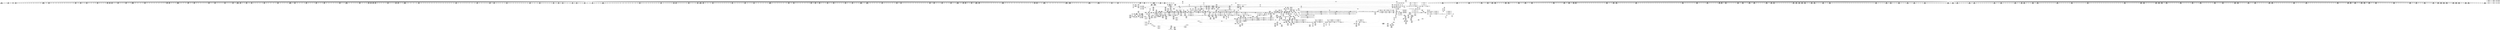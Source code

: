 digraph {
	CE0x4d3b120 [shape=record,shape=Mrecord,label="{CE0x4d3b120|56:_i8*,_:_CRE_672,680_|*MultipleSource*|Function::may_link&Arg::dir::|Function::selinux_inode_link&Arg::dir::|security/selinux/hooks.c,1769}"]
	CE0x4d3fac0 [shape=record,shape=Mrecord,label="{CE0x4d3fac0|56:_i8*,_:_CRE_892,893_}"]
	CE0x4d99370 [shape=record,shape=Mrecord,label="{CE0x4d99370|28:_i32,_:_CRE_160,168_|*MultipleSource*|*LoadInst*|security/selinux/hooks.c,1769|security/selinux/hooks.c,1769|security/selinux/hooks.c,1777}"]
	CE0x4d28390 [shape=record,shape=Mrecord,label="{CE0x4d28390|__llvm_gcov_indirect_counter_increment:pred|*SummSource*}"]
	CE0x4cee820 [shape=record,shape=Mrecord,label="{CE0x4cee820|may_link:sw.bb}"]
	CE0x4d17880 [shape=record,shape=Mrecord,label="{CE0x4d17880|_call_void_mcount()_#3|*SummSource*}"]
	CE0x4d4a220 [shape=record,shape=Mrecord,label="{CE0x4d4a220|56:_i8*,_:_CRE_142,143_}"]
	CE0x4d28460 [shape=record,shape=Mrecord,label="{CE0x4d28460|56:_i8*,_:_CRE_300,301_}"]
	CE0x4d72da0 [shape=record,shape=Mrecord,label="{CE0x4d72da0|56:_i8*,_:_CRE_16,24_|*MultipleSource*|*LoadInst*|security/selinux/hooks.c,1770|security/selinux/hooks.c,1770}"]
	CE0x4d4acc0 [shape=record,shape=Mrecord,label="{CE0x4d4acc0|56:_i8*,_:_CRE_152,153_}"]
	CE0x4d76870 [shape=record,shape=Mrecord,label="{CE0x4d76870|__llvm_gcov_indirect_counter_increment:entry|*SummSource*}"]
	CE0x4d0b150 [shape=record,shape=Mrecord,label="{CE0x4d0b150|56:_i8*,_:_CRE_483,484_}"]
	CE0x4d84940 [shape=record,shape=Mrecord,label="{CE0x4d84940|56:_i8*,_:_CRE_610,611_}"]
	CE0x4d9c0e0 [shape=record,shape=Mrecord,label="{CE0x4d9c0e0|may_link:tmp21|security/selinux/hooks.c,1793|*SummSink*}"]
	CE0x4da0ba0 [shape=record,shape=Mrecord,label="{CE0x4da0ba0|i8_10|*Constant*|*SummSink*}"]
	CE0x4d28bb0 [shape=record,shape=Mrecord,label="{CE0x4d28bb0|56:_i8*,_:_CRE_309,310_}"]
	CE0x4d10310 [shape=record,shape=Mrecord,label="{CE0x4d10310|56:_i8*,_:_CRE_262,263_}"]
	CE0x4d9c320 [shape=record,shape=Mrecord,label="{CE0x4d9c320|may_link:tmp13|security/selinux/hooks.c,1779|*SummSink*}"]
	CE0x4d6d4e0 [shape=record,shape=Mrecord,label="{CE0x4d6d4e0|104:_%struct.inode*,_:_CRE_190,191_}"]
	CE0x4d8ed10 [shape=record,shape=Mrecord,label="{CE0x4d8ed10|56:_i8*,_:_CRE_925,926_}"]
	CE0x4d3e9c0 [shape=record,shape=Mrecord,label="{CE0x4d3e9c0|56:_i8*,_:_CRE_876,877_}"]
	CE0x4d67c40 [shape=record,shape=Mrecord,label="{CE0x4d67c40|may_link:i_security1|security/selinux/hooks.c,1770}"]
	CE0x4d156f0 [shape=record,shape=Mrecord,label="{CE0x4d156f0|56:_i8*,_:_CRE_40,48_|*MultipleSource*|Function::may_link&Arg::dir::|Function::selinux_inode_link&Arg::dir::|security/selinux/hooks.c,1769}"]
	CE0x4d89530 [shape=record,shape=Mrecord,label="{CE0x4d89530|56:_i8*,_:_CRE_872,873_}"]
	CE0x4d03e80 [shape=record,shape=Mrecord,label="{CE0x4d03e80|may_link:tmp14|security/selinux/hooks.c,1783|*SummSource*}"]
	CE0x4d09210 [shape=record,shape=Mrecord,label="{CE0x4d09210|56:_i8*,_:_CRE_175,176_}"]
	"CONST[source:0(mediator),value:2(dynamic)][purpose:{subject}]"
	CE0x4dccd00 [shape=record,shape=Mrecord,label="{CE0x4dccd00|current_sid:tmp10|security/selinux/hooks.c,218|*SummSink*}"]
	CE0x4d98690 [shape=record,shape=Mrecord,label="{CE0x4d98690|28:_i32,_:_CRE_116,117_}"]
	CE0x4cedca0 [shape=record,shape=Mrecord,label="{CE0x4cedca0|56:_i8*,_:_CRE_4,8_|*MultipleSource*|Function::may_link&Arg::dir::|Function::selinux_inode_link&Arg::dir::|security/selinux/hooks.c,1769}"]
	CE0x4d8f150 [shape=record,shape=Mrecord,label="{CE0x4d8f150|56:_i8*,_:_CRE_929,930_}"]
	CE0x4d78f20 [shape=record,shape=Mrecord,label="{CE0x4d78f20|56:_i8*,_:_CRE_262,263_}"]
	CE0x4dd7c10 [shape=record,shape=Mrecord,label="{CE0x4dd7c10|i8*_getelementptr_inbounds_(_25_x_i8_,_25_x_i8_*_.str3,_i32_0,_i32_0)|*Constant*|*SummSink*}"]
	CE0x4d42910 [shape=record,shape=Mrecord,label="{CE0x4d42910|56:_i8*,_:_CRE_897,898_}"]
	CE0x4d6e910 [shape=record,shape=Mrecord,label="{CE0x4d6e910|104:_%struct.inode*,_:_CRE_207,208_}"]
	CE0x4d38440 [shape=record,shape=Mrecord,label="{CE0x4d38440|56:_i8*,_:_CRE_580,581_}"]
	CE0x4dd7230 [shape=record,shape=Mrecord,label="{CE0x4dd7230|_call_void_lockdep_rcu_suspicious(i8*_getelementptr_inbounds_(_25_x_i8_,_25_x_i8_*_.str3,_i32_0,_i32_0),_i32_218,_i8*_getelementptr_inbounds_(_45_x_i8_,_45_x_i8_*_.str12,_i32_0,_i32_0))_#10,_!dbg_!27727|security/selinux/hooks.c,218|*SummSink*}"]
	CE0x4cfd9b0 [shape=record,shape=Mrecord,label="{CE0x4cfd9b0|56:_i8*,_:_CRE_147,148_}"]
	CE0x4d862d0 [shape=record,shape=Mrecord,label="{CE0x4d862d0|56:_i8*,_:_CRE_672,680_|*MultipleSource*|*LoadInst*|security/selinux/hooks.c,1770|security/selinux/hooks.c,1770}"]
	CE0x4d78d00 [shape=record,shape=Mrecord,label="{CE0x4d78d00|56:_i8*,_:_CRE_260,261_}"]
	CE0x4dce770 [shape=record,shape=Mrecord,label="{CE0x4dce770|may_link:tmp25|security/selinux/hooks.c,1797|*SummSource*}"]
	CE0x4d6fae0 [shape=record,shape=Mrecord,label="{CE0x4d6fae0|104:_%struct.inode*,_:_CRE_222,223_}"]
	CE0x4d912c0 [shape=record,shape=Mrecord,label="{CE0x4d912c0|may_link:tmp5|security/selinux/hooks.c,1770|*SummSink*}"]
	CE0x4da8450 [shape=record,shape=Mrecord,label="{CE0x4da8450|_ret_i32_%retval.0,_!dbg_!27728|security/selinux/avc.c,775|*SummSink*}"]
	CE0x4d6e320 [shape=record,shape=Mrecord,label="{CE0x4d6e320|104:_%struct.inode*,_:_CRE_202,203_}"]
	CE0x4dd6330 [shape=record,shape=Mrecord,label="{CE0x4dd6330|current_sid:tmp16|security/selinux/hooks.c,218}"]
	CE0x4d16730 [shape=record,shape=Mrecord,label="{CE0x4d16730|i32_10|*Constant*}"]
	CE0x4d775c0 [shape=record,shape=Mrecord,label="{CE0x4d775c0|56:_i8*,_:_CRE_232,236_|*MultipleSource*|*LoadInst*|security/selinux/hooks.c,1770|security/selinux/hooks.c,1770}"]
	CE0x4d44a20 [shape=record,shape=Mrecord,label="{CE0x4d44a20|56:_i8*,_:_CRE_983,984_}"]
	CE0x4d787b0 [shape=record,shape=Mrecord,label="{CE0x4d787b0|56:_i8*,_:_CRE_255,256_}"]
	CE0x4d44910 [shape=record,shape=Mrecord,label="{CE0x4d44910|56:_i8*,_:_CRE_982,983_}"]
	CE0x4d79360 [shape=record,shape=Mrecord,label="{CE0x4d79360|56:_i8*,_:_CRE_266,267_}"]
	CE0x4d43900 [shape=record,shape=Mrecord,label="{CE0x4d43900|56:_i8*,_:_CRE_912,913_}"]
	CE0x4d0cac0 [shape=record,shape=Mrecord,label="{CE0x4d0cac0|56:_i8*,_:_CRE_554,555_}"]
	CE0x4d7a460 [shape=record,shape=Mrecord,label="{CE0x4d7a460|56:_i8*,_:_CRE_282,283_}"]
	CE0x4d49f30 [shape=record,shape=Mrecord,label="{CE0x4d49f30|56:_i8*,_:_CRE_139,140_}"]
	CE0x4d83b70 [shape=record,shape=Mrecord,label="{CE0x4d83b70|56:_i8*,_:_CRE_597,598_}"]
	CE0x4d11e10 [shape=record,shape=Mrecord,label="{CE0x4d11e10|may_link:tmp1|*SummSource*}"]
	CE0x4d77550 [shape=record,shape=Mrecord,label="{CE0x4d77550|i64**_getelementptr_inbounds_(_4_x_i64*_,_4_x_i64*_*___llvm_gcda_edge_table220,_i64_0,_i64_1)|*Constant*|*SummSink*}"]
	CE0x4d48a20 [shape=record,shape=Mrecord,label="{CE0x4d48a20|56:_i8*,_:_CRE_208,210_|*MultipleSource*|*LoadInst*|security/selinux/hooks.c,1770|security/selinux/hooks.c,1770}"]
	CE0x4d6e580 [shape=record,shape=Mrecord,label="{CE0x4d6e580|104:_%struct.inode*,_:_CRE_204,205_}"]
	CE0x4cfb8c0 [shape=record,shape=Mrecord,label="{CE0x4cfb8c0|_ret_i32_%tmp24,_!dbg_!27742|security/selinux/hooks.c,220|*SummSource*}"]
	CE0x4cf6c10 [shape=record,shape=Mrecord,label="{CE0x4cf6c10|may_link:sw.bb8|*SummSink*}"]
	CE0x4d02370 [shape=record,shape=Mrecord,label="{CE0x4d02370|may_link:kind|Function::may_link&Arg::kind::|*SummSource*}"]
	CE0x4d01d80 [shape=record,shape=Mrecord,label="{CE0x4d01d80|may_link:return|*SummSink*}"]
	CE0x4d24aa0 [shape=record,shape=Mrecord,label="{CE0x4d24aa0|56:_i8*,_:_CRE_200,201_}"]
	CE0x4d90dd0 [shape=record,shape=Mrecord,label="{CE0x4d90dd0|56:_i8*,_:_CRE_992,1000_|*MultipleSource*|*LoadInst*|security/selinux/hooks.c,1770|security/selinux/hooks.c,1770}"]
	CE0x4d1dc80 [shape=record,shape=Mrecord,label="{CE0x4d1dc80|current_sid:tmp7|security/selinux/hooks.c,218|*SummSource*}"]
	CE0x4daf6a0 [shape=record,shape=Mrecord,label="{CE0x4daf6a0|get_current:tmp2|*SummSource*}"]
	CE0x4d9b300 [shape=record,shape=Mrecord,label="{CE0x4d9b300|i64*_getelementptr_inbounds_(_14_x_i64_,_14_x_i64_*___llvm_gcov_ctr219,_i64_0,_i64_11)|*Constant*}"]
	CE0x4d43f60 [shape=record,shape=Mrecord,label="{CE0x4d43f60|56:_i8*,_:_CRE_918,919_}"]
	CE0x4d01a70 [shape=record,shape=Mrecord,label="{CE0x4d01a70|i64*_getelementptr_inbounds_(_2_x_i64_,_2_x_i64_*___llvm_gcov_ctr218,_i64_0,_i64_0)|*Constant*}"]
	CE0x4d381d0 [shape=record,shape=Mrecord,label="{CE0x4d381d0|56:_i8*,_:_CRE_577,578_}"]
	CE0x4d4bd10 [shape=record,shape=Mrecord,label="{CE0x4d4bd10|56:_i8*,_:_CRE_40,48_|*MultipleSource*|*LoadInst*|security/selinux/hooks.c,1770|security/selinux/hooks.c,1770}"]
	CE0x4dfcf60 [shape=record,shape=Mrecord,label="{CE0x4dfcf60|i64*_getelementptr_inbounds_(_2_x_i64_,_2_x_i64_*___llvm_gcov_ctr98,_i64_0,_i64_0)|*Constant*|*SummSink*}"]
	CE0x4d38e00 [shape=record,shape=Mrecord,label="{CE0x4d38e00|56:_i8*,_:_CRE_592,593_}"]
	CE0x4d39140 [shape=record,shape=Mrecord,label="{CE0x4d39140|56:_i8*,_:_CRE_596,597_}"]
	CE0x4d90720 [shape=record,shape=Mrecord,label="{CE0x4d90720|56:_i8*,_:_CRE_981,982_}"]
	CE0x4d44c40 [shape=record,shape=Mrecord,label="{CE0x4d44c40|56:_i8*,_:_CRE_988,992_|*MultipleSource*|Function::may_link&Arg::dir::|Function::selinux_inode_link&Arg::dir::|security/selinux/hooks.c,1769}"]
	CE0x4d63180 [shape=record,shape=Mrecord,label="{CE0x4d63180|current_sid:tmp7|security/selinux/hooks.c,218}"]
	CE0x4d3e360 [shape=record,shape=Mrecord,label="{CE0x4d3e360|56:_i8*,_:_CRE_870,871_}"]
	CE0x4d71bd0 [shape=record,shape=Mrecord,label="{CE0x4d71bd0|104:_%struct.inode*,_:_CRE_312,313_}"]
	CE0x4d9bb90 [shape=record,shape=Mrecord,label="{CE0x4d9bb90|may_link:call9|security/selinux/hooks.c,1792}"]
	CE0x4d69750 [shape=record,shape=Mrecord,label="{CE0x4d69750|104:_%struct.inode*,_:_CRE_104,112_|*MultipleSource*|Function::may_link&Arg::dentry::|security/selinux/hooks.c,1770|Function::selinux_inode_link&Arg::old_dentry::}"]
	CE0x4d39070 [shape=record,shape=Mrecord,label="{CE0x4d39070|56:_i8*,_:_CRE_595,596_}"]
	CE0x4d73f50 [shape=record,shape=Mrecord,label="{CE0x4d73f50|i64*_getelementptr_inbounds_(_14_x_i64_,_14_x_i64_*___llvm_gcov_ctr219,_i64_0,_i64_8)|*Constant*}"]
	CE0x4d3c620 [shape=record,shape=Mrecord,label="{CE0x4d3c620|56:_i8*,_:_CRE_768,776_|*MultipleSource*|Function::may_link&Arg::dir::|Function::selinux_inode_link&Arg::dir::|security/selinux/hooks.c,1769}"]
	CE0x4d69cb0 [shape=record,shape=Mrecord,label="{CE0x4d69cb0|104:_%struct.inode*,_:_CRE_145,146_}"]
	CE0x4d0ae10 [shape=record,shape=Mrecord,label="{CE0x4d0ae10|56:_i8*,_:_CRE_479,480_}"]
	CE0x4d7c950 [shape=record,shape=Mrecord,label="{CE0x4d7c950|56:_i8*,_:_CRE_336,344_|*MultipleSource*|*LoadInst*|security/selinux/hooks.c,1770|security/selinux/hooks.c,1770}"]
	CE0x4cfe030 [shape=record,shape=Mrecord,label="{CE0x4cfe030|56:_i8*,_:_CRE_155,156_}"]
	CE0x4d4af20 [shape=record,shape=Mrecord,label="{CE0x4d4af20|may_link:i_security1|security/selinux/hooks.c,1770|*SummSource*}"]
	CE0x4d24d10 [shape=record,shape=Mrecord,label="{CE0x4d24d10|56:_i8*,_:_CRE_203,204_}"]
	CE0x4d89750 [shape=record,shape=Mrecord,label="{CE0x4d89750|56:_i8*,_:_CRE_874,875_}"]
	CE0x4d8ffd0 [shape=record,shape=Mrecord,label="{CE0x4d8ffd0|56:_i8*,_:_CRE_968,976_|*MultipleSource*|*LoadInst*|security/selinux/hooks.c,1770|security/selinux/hooks.c,1770}"]
	CE0x4d4a110 [shape=record,shape=Mrecord,label="{CE0x4d4a110|56:_i8*,_:_CRE_141,142_}"]
	CE0x4d02260 [shape=record,shape=Mrecord,label="{CE0x4d02260|_ret_i32_%retval.0,_!dbg_!27757|security/selinux/hooks.c,1799}"]
	CE0x4cf9130 [shape=record,shape=Mrecord,label="{CE0x4cf9130|56:_i8*,_:_CRE_195,196_}"]
	CE0x4d96500 [shape=record,shape=Mrecord,label="{CE0x4d96500|28:_i32,_:_CRE_87,88_}"]
	CE0x4dbd360 [shape=record,shape=Mrecord,label="{CE0x4dbd360|GLOBAL:printk|*Constant*|*SummSink*}"]
	CE0x4dd4fe0 [shape=record,shape=Mrecord,label="{CE0x4dd4fe0|0:_i8,_:_GCMR_current_sid.__warned_internal_global_i8_0,_section_.data.unlikely_,_align_1:_elem_0:default:}"]
	CE0x4d09650 [shape=record,shape=Mrecord,label="{CE0x4d09650|56:_i8*,_:_CRE_179,180_}"]
	CE0x4cf6550 [shape=record,shape=Mrecord,label="{CE0x4cf6550|i32_0|*Constant*}"]
	CE0x4d7c110 [shape=record,shape=Mrecord,label="{CE0x4d7c110|56:_i8*,_:_CRE_309,310_}"]
	CE0x4d19220 [shape=record,shape=Mrecord,label="{CE0x4d19220|i64*_getelementptr_inbounds_(_14_x_i64_,_14_x_i64_*___llvm_gcov_ctr219,_i64_0,_i64_3)|*Constant*|*SummSink*}"]
	CE0x4d4bed0 [shape=record,shape=Mrecord,label="{CE0x4d4bed0|56:_i8*,_:_CRE_48,56_|*MultipleSource*|*LoadInst*|security/selinux/hooks.c,1770|security/selinux/hooks.c,1770}"]
	CE0x4d9ce00 [shape=record,shape=Mrecord,label="{CE0x4d9ce00|i32_2|*Constant*|*SummSink*}"]
	CE0x4db5190 [shape=record,shape=Mrecord,label="{CE0x4db5190|get_current:entry|*SummSource*}"]
	CE0x4d942f0 [shape=record,shape=Mrecord,label="{CE0x4d942f0|28:_i32,_:_CRE_52,53_}"]
	CE0x4d6f160 [shape=record,shape=Mrecord,label="{CE0x4d6f160|104:_%struct.inode*,_:_CRE_214,215_}"]
	CE0x4d0a1c0 [shape=record,shape=Mrecord,label="{CE0x4d0a1c0|56:_i8*,_:_CRE_448,456_|*MultipleSource*|Function::may_link&Arg::dir::|Function::selinux_inode_link&Arg::dir::|security/selinux/hooks.c,1769}"]
	CE0x4d222d0 [shape=record,shape=Mrecord,label="{CE0x4d222d0|56:_i8*,_:_CRE_156,157_}"]
	CE0x4d3f240 [shape=record,shape=Mrecord,label="{CE0x4d3f240|56:_i8*,_:_CRE_884,885_}"]
	CE0x4dcb6d0 [shape=record,shape=Mrecord,label="{CE0x4dcb6d0|__llvm_gcov_indirect_counter_increment:tmp6}"]
	CE0x4d91620 [shape=record,shape=Mrecord,label="{CE0x4d91620|28:_i32,_:_CRE_0,8_|*MultipleSource*|*LoadInst*|security/selinux/hooks.c,1769|security/selinux/hooks.c,1769|security/selinux/hooks.c,1777}"]
	CE0x4d15c00 [shape=record,shape=Mrecord,label="{CE0x4d15c00|56:_i8*,_:_CRE_64,72_|*MultipleSource*|Function::may_link&Arg::dir::|Function::selinux_inode_link&Arg::dir::|security/selinux/hooks.c,1769}"]
	CE0x4d6a3a0 [shape=record,shape=Mrecord,label="{CE0x4d6a3a0|104:_%struct.inode*,_:_CRE_150,151_}"]
	CE0x4d28290 [shape=record,shape=Mrecord,label="{CE0x4d28290|__llvm_gcov_indirect_counter_increment:pred}"]
	CE0x4da7050 [shape=record,shape=Mrecord,label="{CE0x4da7050|avc_has_perm:tsid|Function::avc_has_perm&Arg::tsid::|*SummSink*}"]
	CE0x4daafb0 [shape=record,shape=Mrecord,label="{CE0x4daafb0|current_sid:tmp23|security/selinux/hooks.c,218}"]
	CE0x4d98470 [shape=record,shape=Mrecord,label="{CE0x4d98470|28:_i32,_:_CRE_114,115_}"]
	CE0x4d72f00 [shape=record,shape=Mrecord,label="{CE0x4d72f00|56:_i8*,_:_CRE_24,32_|*MultipleSource*|*LoadInst*|security/selinux/hooks.c,1770|security/selinux/hooks.c,1770}"]
	CE0x4d83730 [shape=record,shape=Mrecord,label="{CE0x4d83730|56:_i8*,_:_CRE_593,594_}"]
	CE0x4db0570 [shape=record,shape=Mrecord,label="{CE0x4db0570|current_sid:cred|security/selinux/hooks.c,218}"]
	CE0x4e205d0 [shape=record,shape=Mrecord,label="{CE0x4e205d0|get_current:tmp3|*SummSink*}"]
	CE0x4da2670 [shape=record,shape=Mrecord,label="{CE0x4da2670|may_link:cond|security/selinux/hooks.c,1776|*SummSource*}"]
	CE0x4d22c90 [shape=record,shape=Mrecord,label="{CE0x4d22c90|56:_i8*,_:_CRE_168,169_}"]
	CE0x4d08cc0 [shape=record,shape=Mrecord,label="{CE0x4d08cc0|56:_i8*,_:_CRE_170,171_}"]
	CE0x4d85600 [shape=record,shape=Mrecord,label="{CE0x4d85600|56:_i8*,_:_CRE_622,623_}"]
	CE0x4d47b40 [shape=record,shape=Mrecord,label="{CE0x4d47b40|56:_i8*,_:_CRE_195,196_}"]
	CE0x4dd6ad0 [shape=record,shape=Mrecord,label="{CE0x4dd6ad0|i8_1|*Constant*|*SummSource*}"]
	CE0x4dd1490 [shape=record,shape=Mrecord,label="{CE0x4dd1490|i64*_getelementptr_inbounds_(_14_x_i64_,_14_x_i64_*___llvm_gcov_ctr219,_i64_0,_i64_13)|*Constant*}"]
	CE0x4d67b10 [shape=record,shape=Mrecord,label="{CE0x4d67b10|104:_%struct.inode*,_:_CRE_16,24_|*MultipleSource*|Function::may_link&Arg::dentry::|security/selinux/hooks.c,1770|Function::selinux_inode_link&Arg::old_dentry::}"]
	CE0x4d114c0 [shape=record,shape=Mrecord,label="{CE0x4d114c0|56:_i8*,_:_CRE_299,300_}"]
	CE0x4d840c0 [shape=record,shape=Mrecord,label="{CE0x4d840c0|56:_i8*,_:_CRE_602,603_}"]
	CE0x4d7b890 [shape=record,shape=Mrecord,label="{CE0x4d7b890|56:_i8*,_:_CRE_301,302_}"]
	CE0x4db3310 [shape=record,shape=Mrecord,label="{CE0x4db3310|current_sid:tmp18|security/selinux/hooks.c,218|*SummSink*}"]
	CE0x4cf2ea0 [shape=record,shape=Mrecord,label="{CE0x4cf2ea0|56:_i8*,_:_CRE_936,944_|*MultipleSource*|Function::may_link&Arg::dir::|Function::selinux_inode_link&Arg::dir::|security/selinux/hooks.c,1769}"]
	CE0x4d718a0 [shape=record,shape=Mrecord,label="{CE0x4d718a0|104:_%struct.inode*,_:_CRE_309,310_}"]
	CE0x4d41770 [shape=record,shape=Mrecord,label="{CE0x4d41770|56:_i8*,_:_CRE_919,920_}"]
	CE0x4d0b560 [shape=record,shape=Mrecord,label="{CE0x4d0b560|56:_i8*,_:_CRE_488,496_|*MultipleSource*|Function::may_link&Arg::dir::|Function::selinux_inode_link&Arg::dir::|security/selinux/hooks.c,1769}"]
	CE0x4d47a30 [shape=record,shape=Mrecord,label="{CE0x4d47a30|56:_i8*,_:_CRE_194,195_}"]
	CE0x4d3a180 [shape=record,shape=Mrecord,label="{CE0x4d3a180|56:_i8*,_:_CRE_616,617_}"]
	CE0x4d95900 [shape=record,shape=Mrecord,label="{CE0x4d95900|28:_i32,_:_CRE_75,76_}"]
	CE0x4d97100 [shape=record,shape=Mrecord,label="{CE0x4d97100|28:_i32,_:_CRE_99,100_}"]
	CE0x4d1e1b0 [shape=record,shape=Mrecord,label="{CE0x4d1e1b0|get_current:tmp4|./arch/x86/include/asm/current.h,14|*SummSource*}"]
	CE0x4d09540 [shape=record,shape=Mrecord,label="{CE0x4d09540|56:_i8*,_:_CRE_178,179_}"]
	CE0x4d8ee20 [shape=record,shape=Mrecord,label="{CE0x4d8ee20|56:_i8*,_:_CRE_926,927_}"]
	CE0x4d65780 [shape=record,shape=Mrecord,label="{CE0x4d65780|current_sid:tmp3|*SummSink*}"]
	CE0x4da2b00 [shape=record,shape=Mrecord,label="{CE0x4da2b00|i32_8388608|*Constant*|*SummSink*}"]
	CE0x4cf4210 [shape=record,shape=Mrecord,label="{CE0x4cf4210|i64*_null|*Constant*}"]
	CE0x4dacba0 [shape=record,shape=Mrecord,label="{CE0x4dacba0|may_link:tmp18|security/selinux/hooks.c,1789}"]
	CE0x4d853e0 [shape=record,shape=Mrecord,label="{CE0x4d853e0|56:_i8*,_:_CRE_620,621_}"]
	CE0x4d6a0c0 [shape=record,shape=Mrecord,label="{CE0x4d6a0c0|104:_%struct.inode*,_:_CRE_147,148_}"]
	CE0x4dae960 [shape=record,shape=Mrecord,label="{CE0x4dae960|may_link:tmp19|security/selinux/hooks.c,1789|*SummSource*}"]
	CE0x4d6ae50 [shape=record,shape=Mrecord,label="{CE0x4d6ae50|104:_%struct.inode*,_:_CRE_159,160_}"]
	CE0x4d6f290 [shape=record,shape=Mrecord,label="{CE0x4d6f290|104:_%struct.inode*,_:_CRE_215,216_}"]
	CE0x4d226e0 [shape=record,shape=Mrecord,label="{CE0x4d226e0|56:_i8*,_:_CRE_161,162_}"]
	CE0x4d286d0 [shape=record,shape=Mrecord,label="{CE0x4d286d0|56:_i8*,_:_CRE_303,304_}"]
	CE0x4d81750 [shape=record,shape=Mrecord,label="{CE0x4d81750|56:_i8*,_:_CRE_563,564_}"]
	CE0x4dbea50 [shape=record,shape=Mrecord,label="{CE0x4dbea50|i32_1024|*Constant*}"]
	CE0x4cfc330 [shape=record,shape=Mrecord,label="{CE0x4cfc330|_ret_i32_%tmp24,_!dbg_!27742|security/selinux/hooks.c,220|*SummSink*}"]
	CE0x4da7440 [shape=record,shape=Mrecord,label="{CE0x4da7440|i16_7|*Constant*|*SummSink*}"]
	CE0x4d24830 [shape=record,shape=Mrecord,label="{CE0x4d24830|56:_i8*,_:_CRE_197,198_}"]
	CE0x4d727b0 [shape=record,shape=Mrecord,label="{CE0x4d727b0|may_link:tmp4|*LoadInst*|security/selinux/hooks.c,1770|*SummSink*}"]
	CE0x4d96400 [shape=record,shape=Mrecord,label="{CE0x4d96400|28:_i32,_:_CRE_86,87_}"]
	CE0x4cf3e80 [shape=record,shape=Mrecord,label="{CE0x4cf3e80|56:_i8*,_:_CRE_276,277_}"]
	CE0x4dbe750 [shape=record,shape=Mrecord,label="{CE0x4dbe750|may_link:tmp22|security/selinux/hooks.c,1797}"]
	CE0x4d379b0 [shape=record,shape=Mrecord,label="{CE0x4d379b0|56:_i8*,_:_CRE_567,568_}"]
	CE0x4d7ec00 [shape=record,shape=Mrecord,label="{CE0x4d7ec00|56:_i8*,_:_CRE_477,478_}"]
	CE0x4d6a170 [shape=record,shape=Mrecord,label="{CE0x4d6a170|104:_%struct.inode*,_:_CRE_148,149_}"]
	CE0x4d3cfa0 [shape=record,shape=Mrecord,label="{CE0x4d3cfa0|56:_i8*,_:_CRE_816,824_|*MultipleSource*|Function::may_link&Arg::dir::|Function::selinux_inode_link&Arg::dir::|security/selinux/hooks.c,1769}"]
	CE0x4d6f030 [shape=record,shape=Mrecord,label="{CE0x4d6f030|104:_%struct.inode*,_:_CRE_213,214_}"]
	CE0x4d7bbc0 [shape=record,shape=Mrecord,label="{CE0x4d7bbc0|56:_i8*,_:_CRE_304,305_}"]
	CE0x4db50e0 [shape=record,shape=Mrecord,label="{CE0x4db50e0|get_current:entry}"]
	CE0x4cff1e0 [shape=record,shape=Mrecord,label="{CE0x4cff1e0|i64_1|*Constant*|*SummSource*}"]
	CE0x4d41660 [shape=record,shape=Mrecord,label="{CE0x4d41660|56:_i8*,_:_CRE_918,919_}"]
	CE0x4d0a8c0 [shape=record,shape=Mrecord,label="{CE0x4d0a8c0|56:_i8*,_:_CRE_473,474_}"]
	CE0x4da5f90 [shape=record,shape=Mrecord,label="{CE0x4da5f90|may_link:call5|security/selinux/hooks.c,1777|*SummSource*}"]
	CE0x4d38100 [shape=record,shape=Mrecord,label="{CE0x4d38100|56:_i8*,_:_CRE_576,577_}"]
	CE0x4d23240 [shape=record,shape=Mrecord,label="{CE0x4d23240|56:_i8*,_:_CRE_175,176_}"]
	CE0x4d10b00 [shape=record,shape=Mrecord,label="{CE0x4d10b00|56:_i8*,_:_CRE_287,288_}"]
	CE0x4d24c40 [shape=record,shape=Mrecord,label="{CE0x4d24c40|56:_i8*,_:_CRE_202,203_}"]
	CE0x4d3bd60 [shape=record,shape=Mrecord,label="{CE0x4d3bd60|56:_i8*,_:_CRE_728,736_|*MultipleSource*|Function::may_link&Arg::dir::|Function::selinux_inode_link&Arg::dir::|security/selinux/hooks.c,1769}"]
	CE0x4d87320 [shape=record,shape=Mrecord,label="{CE0x4d87320|56:_i8*,_:_CRE_744,752_|*MultipleSource*|*LoadInst*|security/selinux/hooks.c,1770|security/selinux/hooks.c,1770}"]
	CE0x4d7a570 [shape=record,shape=Mrecord,label="{CE0x4d7a570|56:_i8*,_:_CRE_283,284_}"]
	CE0x4d81200 [shape=record,shape=Mrecord,label="{CE0x4d81200|56:_i8*,_:_CRE_558,559_}"]
	CE0x4da75b0 [shape=record,shape=Mrecord,label="{CE0x4da75b0|_ret_i32_%retval.0,_!dbg_!27728|security/selinux/avc.c,775}"]
	CE0x4d6b570 [shape=record,shape=Mrecord,label="{CE0x4d6b570|104:_%struct.inode*,_:_CRE_165,166_}"]
	CE0x4d810f0 [shape=record,shape=Mrecord,label="{CE0x4d810f0|56:_i8*,_:_CRE_557,558_}"]
	CE0x4d08ee0 [shape=record,shape=Mrecord,label="{CE0x4d08ee0|56:_i8*,_:_CRE_172,173_}"]
	CE0x4db2670 [shape=record,shape=Mrecord,label="{CE0x4db2670|i64*_getelementptr_inbounds_(_11_x_i64_,_11_x_i64_*___llvm_gcov_ctr125,_i64_0,_i64_9)|*Constant*|*SummSource*}"]
	CE0x4d17920 [shape=record,shape=Mrecord,label="{CE0x4d17920|_call_void_mcount()_#3|*SummSink*}"]
	CE0x4cf7340 [shape=record,shape=Mrecord,label="{CE0x4cf7340|i64*_getelementptr_inbounds_(_14_x_i64_,_14_x_i64_*___llvm_gcov_ctr219,_i64_0,_i64_3)|*Constant*}"]
	CE0x4dab660 [shape=record,shape=Mrecord,label="{CE0x4dab660|i64**_getelementptr_inbounds_(_4_x_i64*_,_4_x_i64*_*___llvm_gcda_edge_table220,_i64_0,_i64_2)|*Constant*}"]
	CE0x4d8a0e0 [shape=record,shape=Mrecord,label="{CE0x4d8a0e0|56:_i8*,_:_CRE_883,884_}"]
	CE0x4d471b0 [shape=record,shape=Mrecord,label="{CE0x4d471b0|56:_i8*,_:_CRE_186,187_}"]
	CE0x4d78040 [shape=record,shape=Mrecord,label="{CE0x4d78040|56:_i8*,_:_CRE_248,249_}"]
	CE0x4d6f9b0 [shape=record,shape=Mrecord,label="{CE0x4d6f9b0|104:_%struct.inode*,_:_CRE_221,222_}"]
	CE0x4d4bb50 [shape=record,shape=Mrecord,label="{CE0x4d4bb50|56:_i8*,_:_CRE_32,40_|*MultipleSource*|*LoadInst*|security/selinux/hooks.c,1770|security/selinux/hooks.c,1770}"]
	CE0x4d721c0 [shape=record,shape=Mrecord,label="{CE0x4d721c0|104:_%struct.inode*,_:_CRE_317,318_}"]
	CE0x4d238c0 [shape=record,shape=Mrecord,label="{CE0x4d238c0|may_link:sw.bb7|*SummSource*}"]
	CE0x4cf4390 [shape=record,shape=Mrecord,label="{CE0x4cf4390|i32_1|*Constant*|*SummSource*}"]
	CE0x4d01680 [shape=record,shape=Mrecord,label="{CE0x4d01680|i64*_getelementptr_inbounds_(_2_x_i64_,_2_x_i64_*___llvm_gcov_ctr218,_i64_0,_i64_0)|*Constant*|*SummSource*}"]
	CE0x4d98250 [shape=record,shape=Mrecord,label="{CE0x4d98250|28:_i32,_:_CRE_112,113_}"]
	CE0x4d7f040 [shape=record,shape=Mrecord,label="{CE0x4d7f040|56:_i8*,_:_CRE_481,482_}"]
	CE0x4d3fdf0 [shape=record,shape=Mrecord,label="{CE0x4d3fdf0|56:_i8*,_:_CRE_895,896_}"]
	CE0x4d13180 [shape=record,shape=Mrecord,label="{CE0x4d13180|56:_i8*,_:_CRE_243,244_}"]
	CE0x4d91490 [shape=record,shape=Mrecord,label="{CE0x4d91490|may_link:tmp6|security/selinux/hooks.c,1770|*SummSource*}"]
	CE0x4dac320 [shape=record,shape=Mrecord,label="{CE0x4dac320|may_link:tmp17|security/selinux/hooks.c,1786}"]
	CE0x4d37670 [shape=record,shape=Mrecord,label="{CE0x4d37670|56:_i8*,_:_CRE_563,564_}"]
	CE0x4d392e0 [shape=record,shape=Mrecord,label="{CE0x4d392e0|56:_i8*,_:_CRE_598,599_}"]
	CE0x4d7abd0 [shape=record,shape=Mrecord,label="{CE0x4d7abd0|56:_i8*,_:_CRE_289,290_}"]
	CE0x4d19e00 [shape=record,shape=Mrecord,label="{CE0x4d19e00|may_link:tmp13|security/selinux/hooks.c,1779}"]
	CE0x4db0d30 [shape=record,shape=Mrecord,label="{CE0x4db0d30|current_sid:tmp21|security/selinux/hooks.c,218|*SummSource*}"]
	CE0x4d923f0 [shape=record,shape=Mrecord,label="{CE0x4d923f0|may_link:tmp7|security/selinux/hooks.c,1777|*SummSink*}"]
	CE0x4d821f0 [shape=record,shape=Mrecord,label="{CE0x4d821f0|56:_i8*,_:_CRE_573,574_}"]
	CE0x4d81db0 [shape=record,shape=Mrecord,label="{CE0x4d81db0|56:_i8*,_:_CRE_569,570_}"]
	CE0x4d22610 [shape=record,shape=Mrecord,label="{CE0x4d22610|56:_i8*,_:_CRE_160,161_}"]
	CE0x4d7f8c0 [shape=record,shape=Mrecord,label="{CE0x4d7f8c0|56:_i8*,_:_CRE_488,496_|*MultipleSource*|*LoadInst*|security/selinux/hooks.c,1770|security/selinux/hooks.c,1770}"]
	CE0x4db3940 [shape=record,shape=Mrecord,label="{CE0x4db3940|current_sid:tmp19|security/selinux/hooks.c,218|*SummSource*}"]
	CE0x4dcf730 [shape=record,shape=Mrecord,label="{CE0x4dcf730|i32_4|*Constant*|*SummSource*}"]
	CE0x4db05e0 [shape=record,shape=Mrecord,label="{CE0x4db05e0|COLLAPSED:_GCMRE_current_task_external_global_%struct.task_struct*:_elem_0::|security/selinux/hooks.c,218}"]
	CE0x4d3f570 [shape=record,shape=Mrecord,label="{CE0x4d3f570|56:_i8*,_:_CRE_887,888_}"]
	CE0x4d7fcc0 [shape=record,shape=Mrecord,label="{CE0x4d7fcc0|56:_i8*,_:_CRE_504,508_|*MultipleSource*|*LoadInst*|security/selinux/hooks.c,1770|security/selinux/hooks.c,1770}"]
	CE0x4d84610 [shape=record,shape=Mrecord,label="{CE0x4d84610|56:_i8*,_:_CRE_607,608_}"]
	CE0x4d98be0 [shape=record,shape=Mrecord,label="{CE0x4d98be0|28:_i32,_:_CRE_128,136_|*MultipleSource*|*LoadInst*|security/selinux/hooks.c,1769|security/selinux/hooks.c,1769|security/selinux/hooks.c,1777}"]
	CE0x4d26d00 [shape=record,shape=Mrecord,label="{CE0x4d26d00|current_sid:entry|*SummSource*}"]
	CE0x4d7adf0 [shape=record,shape=Mrecord,label="{CE0x4d7adf0|56:_i8*,_:_CRE_291,292_}"]
	CE0x4dcf9e0 [shape=record,shape=Mrecord,label="{CE0x4dcf9e0|may_link:sclass|security/selinux/hooks.c,1797}"]
	CE0x4d22a20 [shape=record,shape=Mrecord,label="{CE0x4d22a20|56:_i8*,_:_CRE_165,166_}"]
	CE0x4d41110 [shape=record,shape=Mrecord,label="{CE0x4d41110|56:_i8*,_:_CRE_913,914_}"]
	CE0x4d0ee10 [shape=record,shape=Mrecord,label="{CE0x4d0ee10|56:_i8*,_:_CRE_280,281_}"]
	CE0x4d22880 [shape=record,shape=Mrecord,label="{CE0x4d22880|56:_i8*,_:_CRE_163,164_}"]
	CE0x4d223a0 [shape=record,shape=Mrecord,label="{CE0x4d223a0|56:_i8*,_:_CRE_157,158_}"]
	CE0x4d13260 [shape=record,shape=Mrecord,label="{CE0x4d13260|56:_i8*,_:_CRE_245,246_}"]
	CE0x4d3f460 [shape=record,shape=Mrecord,label="{CE0x4d3f460|56:_i8*,_:_CRE_886,887_}"]
	CE0x4d79140 [shape=record,shape=Mrecord,label="{CE0x4d79140|56:_i8*,_:_CRE_264,265_}"]
	CE0x4db2c30 [shape=record,shape=Mrecord,label="{CE0x4db2c30|current_sid:tmp17|security/selinux/hooks.c,218|*SummSource*}"]
	CE0x4d23400 [shape=record,shape=Mrecord,label="{CE0x4d23400|i32_-1|*Constant*|*SummSink*}"]
	CE0x4d436e0 [shape=record,shape=Mrecord,label="{CE0x4d436e0|56:_i8*,_:_CRE_910,911_}"]
	CE0x4d13e90 [shape=record,shape=Mrecord,label="{CE0x4d13e90|i64_2|*Constant*}"]
	CE0x4d9cf90 [shape=record,shape=Mrecord,label="{CE0x4d9cf90|_call_void___llvm_gcov_indirect_counter_increment(i32*___llvm_gcov_global_state_pred221,_i64**_getelementptr_inbounds_(_4_x_i64*_,_4_x_i64*_*___llvm_gcda_edge_table220,_i64_0,_i64_1)),_!dbg_!27742|security/selinux/hooks.c,1783}"]
	CE0x4dadc00 [shape=record,shape=Mrecord,label="{CE0x4dadc00|i64**_getelementptr_inbounds_(_4_x_i64*_,_4_x_i64*_*___llvm_gcda_edge_table220,_i64_0,_i64_3)|*Constant*|*SummSink*}"]
	CE0x4d6dd30 [shape=record,shape=Mrecord,label="{CE0x4d6dd30|104:_%struct.inode*,_:_CRE_197,198_}"]
	CE0x4d86670 [shape=record,shape=Mrecord,label="{CE0x4d86670|56:_i8*,_:_CRE_684,688_|*MultipleSource*|*LoadInst*|security/selinux/hooks.c,1770|security/selinux/hooks.c,1770}"]
	CE0x4cf8430 [shape=record,shape=Mrecord,label="{CE0x4cf8430|56:_i8*,_:_CRE_179,180_}"]
	CE0x4d23530 [shape=record,shape=Mrecord,label="{CE0x4d23530|__llvm_gcov_indirect_counter_increment:tmp1}"]
	CE0x4d95200 [shape=record,shape=Mrecord,label="{CE0x4d95200|28:_i32,_:_CRE_68,69_}"]
	CE0x4dac480 [shape=record,shape=Mrecord,label="{CE0x4dac480|_call_void___llvm_gcov_indirect_counter_increment(i32*___llvm_gcov_global_state_pred221,_i64**_getelementptr_inbounds_(_4_x_i64*_,_4_x_i64*_*___llvm_gcda_edge_table220,_i64_0,_i64_3)),_!dbg_!27747|security/selinux/hooks.c,1789}"]
	CE0x4d08440 [shape=record,shape=Mrecord,label="{CE0x4d08440|56:_i8*,_:_CRE_162,163_}"]
	CE0x4d22af0 [shape=record,shape=Mrecord,label="{CE0x4d22af0|56:_i8*,_:_CRE_166,167_}"]
	CE0x4d1c1d0 [shape=record,shape=Mrecord,label="{CE0x4d1c1d0|current_sid:tmp11|security/selinux/hooks.c,218|*SummSource*}"]
	CE0x4d024b0 [shape=record,shape=Mrecord,label="{CE0x4d024b0|_ret_i32_%call,_!dbg_!27715|security/selinux/hooks.c,2769}"]
	CE0x4d0e670 [shape=record,shape=Mrecord,label="{CE0x4d0e670|56:_i8*,_:_CRE_136,137_}"]
	CE0x4d05b90 [shape=record,shape=Mrecord,label="{CE0x4d05b90|may_link:dentry|Function::may_link&Arg::dentry::|*SummSource*}"]
	CE0x4d0e940 [shape=record,shape=Mrecord,label="{CE0x4d0e940|current_sid:land.lhs.true2|*SummSink*}"]
	CE0x4d63050 [shape=record,shape=Mrecord,label="{CE0x4d63050|current_sid:tmp6|security/selinux/hooks.c,218|*SummSink*}"]
	CE0x4d8f7b0 [shape=record,shape=Mrecord,label="{CE0x4d8f7b0|56:_i8*,_:_CRE_935,936_}"]
	CE0x4d280c0 [shape=record,shape=Mrecord,label="{CE0x4d280c0|__llvm_gcov_indirect_counter_increment:bb4|*SummSource*}"]
	CE0x4dd0450 [shape=record,shape=Mrecord,label="{CE0x4dd0450|current_sid:if.end|*SummSource*}"]
	CE0x4da09c0 [shape=record,shape=Mrecord,label="{CE0x4da09c0|i8_10|*Constant*|*SummSource*}"]
	CE0x4d28940 [shape=record,shape=Mrecord,label="{CE0x4d28940|56:_i8*,_:_CRE_306,307_}"]
	CE0x4d6a270 [shape=record,shape=Mrecord,label="{CE0x4d6a270|104:_%struct.inode*,_:_CRE_149,150_}"]
	CE0x4cf3a50 [shape=record,shape=Mrecord,label="{CE0x4cf3a50|56:_i8*,_:_CRE_978,979_}"]
	CE0x4d11250 [shape=record,shape=Mrecord,label="{CE0x4d11250|56:_i8*,_:_CRE_296,297_}"]
	CE0x4d22540 [shape=record,shape=Mrecord,label="{CE0x4d22540|56:_i8*,_:_CRE_159,160_}"]
	CE0x4d42540 [shape=record,shape=Mrecord,label="{CE0x4d42540|56:_i8*,_:_CRE_932,933_}"]
	CE0x4d137e0 [shape=record,shape=Mrecord,label="{CE0x4d137e0|56:_i8*,_:_CRE_252,253_}"]
	CE0x4d7e110 [shape=record,shape=Mrecord,label="{CE0x4d7e110|56:_i8*,_:_CRE_448,456_|*MultipleSource*|*LoadInst*|security/selinux/hooks.c,1770|security/selinux/hooks.c,1770}"]
	CE0x4dd39e0 [shape=record,shape=Mrecord,label="{CE0x4dd39e0|current_sid:do.body|*SummSink*}"]
	CE0x4d67f50 [shape=record,shape=Mrecord,label="{CE0x4d67f50|104:_%struct.inode*,_:_CRE_24,40_|*MultipleSource*|Function::may_link&Arg::dentry::|security/selinux/hooks.c,1770|Function::selinux_inode_link&Arg::old_dentry::}"]
	CE0x4d24eb0 [shape=record,shape=Mrecord,label="{CE0x4d24eb0|56:_i8*,_:_CRE_205,206_}"]
	CE0x4dd7110 [shape=record,shape=Mrecord,label="{CE0x4dd7110|_call_void_lockdep_rcu_suspicious(i8*_getelementptr_inbounds_(_25_x_i8_,_25_x_i8_*_.str3,_i32_0,_i32_0),_i32_218,_i8*_getelementptr_inbounds_(_45_x_i8_,_45_x_i8_*_.str12,_i32_0,_i32_0))_#10,_!dbg_!27727|security/selinux/hooks.c,218}"]
	CE0x4d0fff0 [shape=record,shape=Mrecord,label="{CE0x4d0fff0|may_link:dentry|Function::may_link&Arg::dentry::}"]
	CE0x4d639a0 [shape=record,shape=Mrecord,label="{CE0x4d639a0|current_sid:tmp1|*SummSource*}"]
	CE0x4d4c790 [shape=record,shape=Mrecord,label="{CE0x4d4c790|56:_i8*,_:_CRE_80,88_|*MultipleSource*|*LoadInst*|security/selinux/hooks.c,1770|security/selinux/hooks.c,1770}"]
	CE0x4d76ae0 [shape=record,shape=Mrecord,label="{CE0x4d76ae0|__llvm_gcov_indirect_counter_increment:predecessor|Function::__llvm_gcov_indirect_counter_increment&Arg::predecessor::|*SummSource*}"]
	CE0x4dbf040 [shape=record,shape=Mrecord,label="{CE0x4dbf040|may_link:av.0}"]
	CE0x4d475f0 [shape=record,shape=Mrecord,label="{CE0x4d475f0|56:_i8*,_:_CRE_190,191_}"]
	CE0x4d72090 [shape=record,shape=Mrecord,label="{CE0x4d72090|104:_%struct.inode*,_:_CRE_316,317_}"]
	CE0x4d651e0 [shape=record,shape=Mrecord,label="{CE0x4d651e0|current_sid:tmp14|security/selinux/hooks.c,218}"]
	CE0x4d0bcc0 [shape=record,shape=Mrecord,label="{CE0x4d0bcc0|56:_i8*,_:_CRE_512,520_|*MultipleSource*|Function::may_link&Arg::dir::|Function::selinux_inode_link&Arg::dir::|security/selinux/hooks.c,1769}"]
	CE0x4d628a0 [shape=record,shape=Mrecord,label="{CE0x4d628a0|current_sid:tmp2|*SummSource*}"]
	CE0x4cfdb50 [shape=record,shape=Mrecord,label="{CE0x4cfdb50|56:_i8*,_:_CRE_149,150_}"]
	CE0x4d693c0 [shape=record,shape=Mrecord,label="{CE0x4d693c0|104:_%struct.inode*,_:_CRE_94,95_}"]
	CE0x4dc02e0 [shape=record,shape=Mrecord,label="{CE0x4dc02e0|may_link:tmp22|security/selinux/hooks.c,1797|*SummSource*}"]
	CE0x4d49620 [shape=record,shape=Mrecord,label="{CE0x4d49620|56:_i8*,_:_CRE_112,120_|*MultipleSource*|*LoadInst*|security/selinux/hooks.c,1770|security/selinux/hooks.c,1770}"]
	CE0x4da8110 [shape=record,shape=Mrecord,label="{CE0x4da8110|avc_has_perm:auditdata|Function::avc_has_perm&Arg::auditdata::|*SummSink*}"]
	CE0x4cf8910 [shape=record,shape=Mrecord,label="{CE0x4cf8910|56:_i8*,_:_CRE_185,186_}"]
	CE0x4d22950 [shape=record,shape=Mrecord,label="{CE0x4d22950|56:_i8*,_:_CRE_164,165_}"]
	CE0x4d26d70 [shape=record,shape=Mrecord,label="{CE0x4d26d70|current_sid:entry|*SummSink*}"]
	CE0x4cf2d90 [shape=record,shape=Mrecord,label="{CE0x4cf2d90|56:_i8*,_:_CRE_935,936_}"]
	CE0x4d850b0 [shape=record,shape=Mrecord,label="{CE0x4d850b0|56:_i8*,_:_CRE_617,618_}"]
	CE0x4d28870 [shape=record,shape=Mrecord,label="{CE0x4d28870|56:_i8*,_:_CRE_305,306_}"]
	CE0x4d07ef0 [shape=record,shape=Mrecord,label="{CE0x4d07ef0|56:_i8*,_:_CRE_157,158_}"]
	CE0x4d42a20 [shape=record,shape=Mrecord,label="{CE0x4d42a20|56:_i8*,_:_CRE_898,899_}"]
	CE0x4dcd600 [shape=record,shape=Mrecord,label="{CE0x4dcd600|current_sid:tmp12|security/selinux/hooks.c,218|*SummSink*}"]
	CE0x4dd27c0 [shape=record,shape=Mrecord,label="{CE0x4dd27c0|current_sid:do.end}"]
	CE0x4d08ff0 [shape=record,shape=Mrecord,label="{CE0x4d08ff0|56:_i8*,_:_CRE_173,174_}"]
	CE0x4d26c70 [shape=record,shape=Mrecord,label="{CE0x4d26c70|current_sid:entry}"]
	CE0x4d7b340 [shape=record,shape=Mrecord,label="{CE0x4d7b340|56:_i8*,_:_CRE_296,297_}"]
	CE0x4cee890 [shape=record,shape=Mrecord,label="{CE0x4cee890|may_link:sw.bb|*SummSource*}"]
	CE0x4dcf8b0 [shape=record,shape=Mrecord,label="{CE0x4dcf8b0|may_link:tmp25|security/selinux/hooks.c,1797}"]
	CE0x4d21ab0 [shape=record,shape=Mrecord,label="{CE0x4d21ab0|may_link:sw.epilog|*SummSource*}"]
	CE0x4da1b30 [shape=record,shape=Mrecord,label="{CE0x4da1b30|i64_1048576|*Constant*|*SummSink*}"]
	CE0x4d8aa70 [shape=record,shape=Mrecord,label="{CE0x4d8aa70|56:_i8*,_:_CRE_892,893_}"]
	CE0x4dcacc0 [shape=record,shape=Mrecord,label="{CE0x4dcacc0|current_sid:tmp14|security/selinux/hooks.c,218|*SummSource*}"]
	CE0x4d77d10 [shape=record,shape=Mrecord,label="{CE0x4d77d10|56:_i8*,_:_CRE_245,246_}"]
	CE0x4d7a240 [shape=record,shape=Mrecord,label="{CE0x4d7a240|56:_i8*,_:_CRE_280,281_}"]
	CE0x4da4380 [shape=record,shape=Mrecord,label="{CE0x4da4380|may_link:sid4|security/selinux/hooks.c,1777|*SummSource*}"]
	CE0x4d1e7c0 [shape=record,shape=Mrecord,label="{CE0x4d1e7c0|i64*_getelementptr_inbounds_(_11_x_i64_,_11_x_i64_*___llvm_gcov_ctr125,_i64_0,_i64_0)|*Constant*}"]
	CE0x4d39550 [shape=record,shape=Mrecord,label="{CE0x4d39550|56:_i8*,_:_CRE_601,602_}"]
	CE0x4d39b00 [shape=record,shape=Mrecord,label="{CE0x4d39b00|56:_i8*,_:_CRE_608,609_}"]
	CE0x4d83c80 [shape=record,shape=Mrecord,label="{CE0x4d83c80|56:_i8*,_:_CRE_598,599_}"]
	CE0x4d87e00 [shape=record,shape=Mrecord,label="{CE0x4d87e00|56:_i8*,_:_CRE_800,804_|*MultipleSource*|*LoadInst*|security/selinux/hooks.c,1770|security/selinux/hooks.c,1770}"]
	CE0x4d6cc00 [shape=record,shape=Mrecord,label="{CE0x4d6cc00|104:_%struct.inode*,_:_CRE_184,185_}"]
	CE0x4d3a8d0 [shape=record,shape=Mrecord,label="{CE0x4d3a8d0|56:_i8*,_:_CRE_632,640_|*MultipleSource*|Function::may_link&Arg::dir::|Function::selinux_inode_link&Arg::dir::|security/selinux/hooks.c,1769}"]
	CE0x4dbef40 [shape=record,shape=Mrecord,label="{CE0x4dbef40|i32_2048|*Constant*|*SummSink*}"]
	CE0x4d9b790 [shape=record,shape=Mrecord,label="{CE0x4d9b790|i64*_getelementptr_inbounds_(_14_x_i64_,_14_x_i64_*___llvm_gcov_ctr219,_i64_0,_i64_11)|*Constant*|*SummSink*}"]
	CE0x4cf93c0 [shape=record,shape=Mrecord,label="{CE0x4cf93c0|may_link:sw.default|*SummSource*}"]
	CE0x4d482b0 [shape=record,shape=Mrecord,label="{CE0x4d482b0|56:_i8*,_:_CRE_202,203_}"]
	CE0x4d15f60 [shape=record,shape=Mrecord,label="{CE0x4d15f60|56:_i8*,_:_CRE_76,80_|*MultipleSource*|Function::may_link&Arg::dir::|Function::selinux_inode_link&Arg::dir::|security/selinux/hooks.c,1769}"]
	CE0x4d3e690 [shape=record,shape=Mrecord,label="{CE0x4d3e690|56:_i8*,_:_CRE_873,874_}"]
	CE0x4d8a630 [shape=record,shape=Mrecord,label="{CE0x4d8a630|56:_i8*,_:_CRE_888,889_}"]
	CE0x4d44290 [shape=record,shape=Mrecord,label="{CE0x4d44290|56:_i8*,_:_CRE_921,922_}"]
	CE0x4d9cd90 [shape=record,shape=Mrecord,label="{CE0x4d9cd90|i32_2|*Constant*|*SummSource*}"]
	CE0x4dd0a10 [shape=record,shape=Mrecord,label="{CE0x4dd0a10|may_link:retval.0|*SummSource*}"]
	CE0x4d483c0 [shape=record,shape=Mrecord,label="{CE0x4d483c0|56:_i8*,_:_CRE_203,204_}"]
	CE0x4d7cb50 [shape=record,shape=Mrecord,label="{CE0x4d7cb50|56:_i8*,_:_CRE_344,352_|*MultipleSource*|*LoadInst*|security/selinux/hooks.c,1770|security/selinux/hooks.c,1770}"]
	CE0x4d10a60 [shape=record,shape=Mrecord,label="{CE0x4d10a60|56:_i8*,_:_CRE_271,272_}"]
	CE0x4d6aac0 [shape=record,shape=Mrecord,label="{CE0x4d6aac0|104:_%struct.inode*,_:_CRE_156,157_}"]
	CE0x4daff90 [shape=record,shape=Mrecord,label="{CE0x4daff90|_call_void_mcount()_#3|*SummSource*}"]
	CE0x4d95400 [shape=record,shape=Mrecord,label="{CE0x4d95400|28:_i32,_:_CRE_70,71_}"]
	CE0x4d81ec0 [shape=record,shape=Mrecord,label="{CE0x4d81ec0|56:_i8*,_:_CRE_570,571_}"]
	CE0x4d83510 [shape=record,shape=Mrecord,label="{CE0x4d83510|56:_i8*,_:_CRE_591,592_}"]
	CE0x4d1c350 [shape=record,shape=Mrecord,label="{CE0x4d1c350|current_sid:tmp11|security/selinux/hooks.c,218|*SummSink*}"]
	CE0x4dcfc20 [shape=record,shape=Mrecord,label="{CE0x4dcfc20|__llvm_gcov_indirect_counter_increment:counter}"]
	CE0x4d94630 [shape=record,shape=Mrecord,label="{CE0x4d94630|28:_i32,_:_CRE_56,57_}"]
	CE0x4d04780 [shape=record,shape=Mrecord,label="{CE0x4d04780|56:_i8*,_:_CRE_4,8_|*MultipleSource*|*LoadInst*|security/selinux/hooks.c,1770|security/selinux/hooks.c,1770}"]
	CE0x4d8ab80 [shape=record,shape=Mrecord,label="{CE0x4d8ab80|56:_i8*,_:_CRE_893,894_}"]
	CE0x4cfd740 [shape=record,shape=Mrecord,label="{CE0x4cfd740|56:_i8*,_:_CRE_144,145_}"]
	CE0x4da8290 [shape=record,shape=Mrecord,label="{CE0x4da8290|_ret_i32_%retval.0,_!dbg_!27728|security/selinux/avc.c,775|*SummSource*}"]
	CE0x4d3b9e0 [shape=record,shape=Mrecord,label="{CE0x4d3b9e0|56:_i8*,_:_CRE_704,712_|*MultipleSource*|Function::may_link&Arg::dir::|Function::selinux_inode_link&Arg::dir::|security/selinux/hooks.c,1769}"]
	CE0x4dcd9e0 [shape=record,shape=Mrecord,label="{CE0x4dcd9e0|i64*_getelementptr_inbounds_(_11_x_i64_,_11_x_i64_*___llvm_gcov_ctr125,_i64_0,_i64_6)|*Constant*|*SummSource*}"]
	CE0x4dc32f0 [shape=record,shape=Mrecord,label="{CE0x4dc32f0|28:_i32,_32:_i16,_:_CRE_28,32_|*MultipleSource*|security/selinux/hooks.c,1797|security/selinux/hooks.c,1770|security/selinux/hooks.c,1770}"]
	CE0x4da22b0 [shape=record,shape=Mrecord,label="{CE0x4da22b0|i64_2097152|*Constant*|*SummSource*}"]
	CE0x4dd6750 [shape=record,shape=Mrecord,label="{CE0x4dd6750|current_sid:tmp16|security/selinux/hooks.c,218|*SummSink*}"]
	CE0x4d6c3b0 [shape=record,shape=Mrecord,label="{CE0x4d6c3b0|104:_%struct.inode*,_:_CRE_177,178_}"]
	CE0x4d07ab0 [shape=record,shape=Mrecord,label="{CE0x4d07ab0|56:_i8*,_:_CRE_153,154_}"]
	CE0x4da4b20 [shape=record,shape=Mrecord,label="{CE0x4da4b20|0:_i8,_8:_%struct.dentry*,_24:_%struct.selinux_audit_data*,_:_SCMRE_0,1_|*MultipleSource*|security/selinux/hooks.c, 1764|security/selinux/hooks.c,1772}"]
	CE0x4d91160 [shape=record,shape=Mrecord,label="{CE0x4d91160|may_link:tmp6|security/selinux/hooks.c,1770}"]
	CE0x4d6c610 [shape=record,shape=Mrecord,label="{CE0x4d6c610|104:_%struct.inode*,_:_CRE_179,180_}"]
	CE0x4da3af0 [shape=record,shape=Mrecord,label="{CE0x4da3af0|may_link:call9|security/selinux/hooks.c,1792|*SummSink*}"]
	CE0x4d44d50 [shape=record,shape=Mrecord,label="{CE0x4d44d50|56:_i8*,_:_CRE_992,1000_|*MultipleSource*|Function::may_link&Arg::dir::|Function::selinux_inode_link&Arg::dir::|security/selinux/hooks.c,1769}"]
	CE0x4dced00 [shape=record,shape=Mrecord,label="{CE0x4dced00|GLOBAL:current_task|Global_var:current_task|*SummSource*}"]
	CE0x4d7f370 [shape=record,shape=Mrecord,label="{CE0x4d7f370|56:_i8*,_:_CRE_484,485_}"]
	CE0x4cf3420 [shape=record,shape=Mrecord,label="{CE0x4cf3420|56:_i8*,_:_CRE_968,976_|*MultipleSource*|Function::may_link&Arg::dir::|Function::selinux_inode_link&Arg::dir::|security/selinux/hooks.c,1769}"]
	CE0x4d47700 [shape=record,shape=Mrecord,label="{CE0x4d47700|56:_i8*,_:_CRE_191,192_}"]
	CE0x4d6fd40 [shape=record,shape=Mrecord,label="{CE0x4d6fd40|104:_%struct.inode*,_:_CRE_224,232_|*MultipleSource*|Function::may_link&Arg::dentry::|security/selinux/hooks.c,1770|Function::selinux_inode_link&Arg::old_dentry::}"]
	CE0x4d3ebe0 [shape=record,shape=Mrecord,label="{CE0x4d3ebe0|56:_i8*,_:_CRE_878,879_}"]
	CE0x4d0f450 [shape=record,shape=Mrecord,label="{CE0x4d0f450|may_link:tmp3|security/selinux/hooks.c,1769}"]
	CE0x4d3af60 [shape=record,shape=Mrecord,label="{CE0x4d3af60|56:_i8*,_:_CRE_664,672_|*MultipleSource*|Function::may_link&Arg::dir::|Function::selinux_inode_link&Arg::dir::|security/selinux/hooks.c,1769}"]
	CE0x4d84b60 [shape=record,shape=Mrecord,label="{CE0x4d84b60|56:_i8*,_:_CRE_612,613_}"]
	CE0x4d01140 [shape=record,shape=Mrecord,label="{CE0x4d01140|selinux_inode_link:tmp3}"]
	CE0x4cf0ca0 [shape=record,shape=Mrecord,label="{CE0x4cf0ca0|selinux_inode_link:bb|*SummSink*}"]
	CE0x4d690e0 [shape=record,shape=Mrecord,label="{CE0x4d690e0|104:_%struct.inode*,_:_CRE_91,92_}"]
	CE0x4d83a60 [shape=record,shape=Mrecord,label="{CE0x4d83a60|56:_i8*,_:_CRE_596,597_}"]
	CE0x4d3a0b0 [shape=record,shape=Mrecord,label="{CE0x4d3a0b0|56:_i8*,_:_CRE_615,616_}"]
	CE0x4dcfb90 [shape=record,shape=Mrecord,label="{CE0x4dcfb90|may_link:sclass|security/selinux/hooks.c,1797|*SummSource*}"]
	CE0x4cf9d70 [shape=record,shape=Mrecord,label="{CE0x4cf9d70|COLLAPSED:_GIRE_selinux_xfrm_refcount_global_%struct.atomic_t_zeroinitializer,_align_4:_elem_0:default:}"]
	CE0x4cf0540 [shape=record,shape=Mrecord,label="{CE0x4cf0540|selinux_inode_link:entry|*SummSource*}"]
	CE0x4daa8f0 [shape=record,shape=Mrecord,label="{CE0x4daa8f0|current_sid:security|security/selinux/hooks.c,218|*SummSink*}"]
	CE0x4d96200 [shape=record,shape=Mrecord,label="{CE0x4d96200|28:_i32,_:_CRE_84,85_}"]
	CE0x4d7ed10 [shape=record,shape=Mrecord,label="{CE0x4d7ed10|56:_i8*,_:_CRE_478,479_}"]
	CE0x4d64f50 [shape=record,shape=Mrecord,label="{CE0x4d64f50|current_sid:tmp13|security/selinux/hooks.c,218|*SummSink*}"]
	CE0x4da7310 [shape=record,shape=Mrecord,label="{CE0x4da7310|i16_7|*Constant*|*SummSource*}"]
	CE0x4d22d60 [shape=record,shape=Mrecord,label="{CE0x4d22d60|56:_i8*,_:_CRE_169,170_}"]
	CE0x4dc0350 [shape=record,shape=Mrecord,label="{CE0x4dc0350|may_link:tmp22|security/selinux/hooks.c,1797|*SummSink*}"]
	CE0x4cf3820 [shape=record,shape=Mrecord,label="{CE0x4cf3820|56:_i8*,_:_CRE_977,978_}"]
	CE0x4d79ad0 [shape=record,shape=Mrecord,label="{CE0x4d79ad0|56:_i8*,_:_CRE_273,274_}"]
	CE0x4cf8360 [shape=record,shape=Mrecord,label="{CE0x4cf8360|56:_i8*,_:_CRE_178,179_}"]
	CE0x4d6bc90 [shape=record,shape=Mrecord,label="{CE0x4d6bc90|104:_%struct.inode*,_:_CRE_171,172_}"]
	CE0x4d45ab0 [shape=record,shape=Mrecord,label="{CE0x4d45ab0|0:_i32,_4:_i32,_8:_i32,_12:_i32,_:_CMRE_4,8_|*MultipleSource*|security/selinux/hooks.c,218|security/selinux/hooks.c,218|security/selinux/hooks.c,220}"]
	CE0x4d73bc0 [shape=record,shape=Mrecord,label="{CE0x4d73bc0|_ret_void|*SummSink*}"]
	CE0x4d92e50 [shape=record,shape=Mrecord,label="{CE0x4d92e50|28:_i32,_:_CRE_18,19_}"]
	CE0x4d6f620 [shape=record,shape=Mrecord,label="{CE0x4d6f620|104:_%struct.inode*,_:_CRE_218,219_}"]
	CE0x4d3d3a0 [shape=record,shape=Mrecord,label="{CE0x4d3d3a0|56:_i8*,_:_CRE_832,840_|*MultipleSource*|Function::may_link&Arg::dir::|Function::selinux_inode_link&Arg::dir::|security/selinux/hooks.c,1769}"]
	CE0x4da6bd0 [shape=record,shape=Mrecord,label="{CE0x4da6bd0|avc_has_perm:ssid|Function::avc_has_perm&Arg::ssid::|*SummSink*}"]
	CE0x4d133d0 [shape=record,shape=Mrecord,label="{CE0x4d133d0|56:_i8*,_:_CRE_247,248_}"]
	CE0x4d499c0 [shape=record,shape=Mrecord,label="{CE0x4d499c0|56:_i8*,_:_CRE_128,136_|*MultipleSource*|*LoadInst*|security/selinux/hooks.c,1770|security/selinux/hooks.c,1770}"]
	CE0x4d95100 [shape=record,shape=Mrecord,label="{CE0x4d95100|28:_i32,_:_CRE_67,68_}"]
	CE0x4d6d9a0 [shape=record,shape=Mrecord,label="{CE0x4d6d9a0|104:_%struct.inode*,_:_CRE_194,195_}"]
	CE0x4d49460 [shape=record,shape=Mrecord,label="{CE0x4d49460|56:_i8*,_:_CRE_104,112_|*MultipleSource*|*LoadInst*|security/selinux/hooks.c,1770|security/selinux/hooks.c,1770}"]
	CE0x4d1e4a0 [shape=record,shape=Mrecord,label="{CE0x4d1e4a0|current_sid:bb}"]
	CE0x4d95a00 [shape=record,shape=Mrecord,label="{CE0x4d95a00|28:_i32,_:_CRE_76,77_}"]
	CE0x4dd0cf0 [shape=record,shape=Mrecord,label="{CE0x4dd0cf0|may_link:retval.0|*SummSink*}"]
	CE0x4d19350 [shape=record,shape=Mrecord,label="{CE0x4d19350|may_link:tmp12|security/selinux/hooks.c,1779}"]
	CE0x4d481a0 [shape=record,shape=Mrecord,label="{CE0x4d481a0|56:_i8*,_:_CRE_201,202_}"]
	CE0x4d7c000 [shape=record,shape=Mrecord,label="{CE0x4d7c000|56:_i8*,_:_CRE_308,309_}"]
	CE0x4cf98c0 [shape=record,shape=Mrecord,label="{CE0x4cf98c0|selinux_inode_link:dir|Function::selinux_inode_link&Arg::dir::}"]
	CE0x4d6e1f0 [shape=record,shape=Mrecord,label="{CE0x4d6e1f0|104:_%struct.inode*,_:_CRE_201,202_}"]
	CE0x4d41990 [shape=record,shape=Mrecord,label="{CE0x4d41990|56:_i8*,_:_CRE_921,922_}"]
	CE0x4d97d00 [shape=record,shape=Mrecord,label="{CE0x4d97d00|28:_i32,_:_CRE_107,108_}"]
	CE0x4da5b30 [shape=record,shape=Mrecord,label="{CE0x4da5b30|GLOBAL:__llvm_gcov_ctr219|Global_var:__llvm_gcov_ctr219}"]
	CE0x4d99170 [shape=record,shape=Mrecord,label="{CE0x4d99170|28:_i32,_:_CRE_152,160_|*MultipleSource*|*LoadInst*|security/selinux/hooks.c,1769|security/selinux/hooks.c,1769|security/selinux/hooks.c,1777}"]
	CE0x4d84500 [shape=record,shape=Mrecord,label="{CE0x4d84500|56:_i8*,_:_CRE_606,607_}"]
	CE0x4db2870 [shape=record,shape=Mrecord,label="{CE0x4db2870|current_sid:tmp17|security/selinux/hooks.c,218}"]
	CE0x4cefef0 [shape=record,shape=Mrecord,label="{CE0x4cefef0|GLOBAL:current_sid|*Constant*}"]
	CE0x4d95700 [shape=record,shape=Mrecord,label="{CE0x4d95700|28:_i32,_:_CRE_73,74_}"]
	CE0x4d6d3b0 [shape=record,shape=Mrecord,label="{CE0x4d6d3b0|104:_%struct.inode*,_:_CRE_189,190_}"]
	CE0x4dd3230 [shape=record,shape=Mrecord,label="{CE0x4dd3230|GLOBAL:current_sid.__warned|Global_var:current_sid.__warned|*SummSink*}"]
	CE0x4d46eb0 [shape=record,shape=Mrecord,label="{CE0x4d46eb0|56:_i8*,_:_CRE_183,184_}"]
	CE0x4dd8760 [shape=record,shape=Mrecord,label="{CE0x4dd8760|i8*_getelementptr_inbounds_(_45_x_i8_,_45_x_i8_*_.str12,_i32_0,_i32_0)|*Constant*|*SummSource*}"]
	CE0x4da07c0 [shape=record,shape=Mrecord,label="{CE0x4da07c0|i8_10|*Constant*}"]
	CE0x4d96000 [shape=record,shape=Mrecord,label="{CE0x4d96000|28:_i32,_:_CRE_82,83_}"]
	CE0x4d3e120 [shape=record,shape=Mrecord,label="{CE0x4d3e120|56:_i8*,_:_CRE_867,868_}"]
	CE0x4d44fa0 [shape=record,shape=Mrecord,label="{CE0x4d44fa0|56:_i8*,_:_CRE_1000,1008_|*MultipleSource*|Function::may_link&Arg::dir::|Function::selinux_inode_link&Arg::dir::|security/selinux/hooks.c,1769}"]
	CE0x4daf300 [shape=record,shape=Mrecord,label="{CE0x4daf300|may_link:tmp16|security/selinux/hooks.c,1786|*SummSource*}"]
	CE0x4dcebb0 [shape=record,shape=Mrecord,label="{CE0x4dcebb0|GLOBAL:current_task|Global_var:current_task}"]
	CE0x4d89640 [shape=record,shape=Mrecord,label="{CE0x4d89640|56:_i8*,_:_CRE_873,874_}"]
	CE0x4d1aee0 [shape=record,shape=Mrecord,label="{CE0x4d1aee0|may_link:call|security/selinux/hooks.c,1765|*SummSource*}"]
	CE0x4d888e0 [shape=record,shape=Mrecord,label="{CE0x4d888e0|56:_i8*,_:_CRE_848,856_|*MultipleSource*|*LoadInst*|security/selinux/hooks.c,1770|security/selinux/hooks.c,1770}"]
	CE0x4d7e680 [shape=record,shape=Mrecord,label="{CE0x4d7e680|56:_i8*,_:_CRE_473,474_}"]
	CE0x4d1e610 [shape=record,shape=Mrecord,label="{CE0x4d1e610|current_sid:bb|*SummSource*}"]
	CE0x4d24f80 [shape=record,shape=Mrecord,label="{CE0x4d24f80|56:_i8*,_:_CRE_206,207_}"]
	CE0x4d87c30 [shape=record,shape=Mrecord,label="{CE0x4d87c30|56:_i8*,_:_CRE_792,800_|*MultipleSource*|*LoadInst*|security/selinux/hooks.c,1770|security/selinux/hooks.c,1770}"]
	CE0x4d92bb0 [shape=record,shape=Mrecord,label="{CE0x4d92bb0|28:_i32,_:_CRE_15,16_}"]
	CE0x4d21d90 [shape=record,shape=Mrecord,label="{CE0x4d21d90|may_link:bb|*SummSource*}"]
	CE0x4d7bef0 [shape=record,shape=Mrecord,label="{CE0x4d7bef0|56:_i8*,_:_CRE_307,308_}"]
	CE0x4d249d0 [shape=record,shape=Mrecord,label="{CE0x4d249d0|56:_i8*,_:_CRE_199,200_}"]
	CE0x4d3f020 [shape=record,shape=Mrecord,label="{CE0x4d3f020|56:_i8*,_:_CRE_882,883_}"]
	CE0x4d48b30 [shape=record,shape=Mrecord,label="{CE0x4d48b30|56:_i8*,_:_CRE_212,216_|*MultipleSource*|*LoadInst*|security/selinux/hooks.c,1770|security/selinux/hooks.c,1770}"]
	CE0x6019470 [shape=record,shape=Mrecord,label="{CE0x6019470|_call_void_mcount()_#3}"]
	CE0x4dac4f0 [shape=record,shape=Mrecord,label="{CE0x4dac4f0|may_link:tmp17|security/selinux/hooks.c,1786|*SummSource*}"]
	CE0x4d854f0 [shape=record,shape=Mrecord,label="{CE0x4d854f0|56:_i8*,_:_CRE_621,622_}"]
	CE0x4d88c80 [shape=record,shape=Mrecord,label="{CE0x4d88c80|56:_i8*,_:_CRE_865,866_}"]
	CE0x4d39f10 [shape=record,shape=Mrecord,label="{CE0x4d39f10|56:_i8*,_:_CRE_613,614_}"]
	CE0x4d13bf0 [shape=record,shape=Mrecord,label="{CE0x4d13bf0|56:_i8*,_:_CRE_257,258_}"]
	CE0x4d84d80 [shape=record,shape=Mrecord,label="{CE0x4d84d80|56:_i8*,_:_CRE_614,615_}"]
	CE0x4d290e0 [shape=record,shape=Mrecord,label="{CE0x4d290e0|56:_i8*,_:_CRE_336,344_|*MultipleSource*|Function::may_link&Arg::dir::|Function::selinux_inode_link&Arg::dir::|security/selinux/hooks.c,1769}"]
	CE0x4d01070 [shape=record,shape=Mrecord,label="{CE0x4d01070|selinux_inode_link:tmp2|*SummSource*}"]
	CE0x4dd1860 [shape=record,shape=Mrecord,label="{CE0x4dd1860|may_link:tmp26|security/selinux/hooks.c,1799|*SummSink*}"]
	CE0x4d7dd70 [shape=record,shape=Mrecord,label="{CE0x4d7dd70|56:_i8*,_:_CRE_432,440_|*MultipleSource*|*LoadInst*|security/selinux/hooks.c,1770|security/selinux/hooks.c,1770}"]
	CE0x4d455d0 [shape=record,shape=Mrecord,label="{CE0x4d455d0|may_link:tmp2|*LoadInst*|security/selinux/hooks.c,1769|*SummSink*}"]
	CE0x4d98140 [shape=record,shape=Mrecord,label="{CE0x4d98140|28:_i32,_:_CRE_111,112_}"]
	CE0x4d7c330 [shape=record,shape=Mrecord,label="{CE0x4d7c330|56:_i8*,_:_CRE_311,312_}"]
	CE0x4d96900 [shape=record,shape=Mrecord,label="{CE0x4d96900|28:_i32,_:_CRE_91,92_}"]
	CE0x4dd81d0 [shape=record,shape=Mrecord,label="{CE0x4dd81d0|i32_218|*Constant*|*SummSink*}"]
	CE0x4dbeb10 [shape=record,shape=Mrecord,label="{CE0x4dbeb10|i32_1024|*Constant*|*SummSource*}"]
	CE0x4d16480 [shape=record,shape=Mrecord,label="{CE0x4d16480|i64*_getelementptr_inbounds_(_11_x_i64_,_11_x_i64_*___llvm_gcov_ctr125,_i64_0,_i64_1)|*Constant*}"]
	CE0x4d07bc0 [shape=record,shape=Mrecord,label="{CE0x4d07bc0|56:_i8*,_:_CRE_154,155_}"]
	CE0x4d97000 [shape=record,shape=Mrecord,label="{CE0x4d97000|28:_i32,_:_CRE_98,99_}"]
	CE0x4d864a0 [shape=record,shape=Mrecord,label="{CE0x4d864a0|56:_i8*,_:_CRE_680,684_|*MultipleSource*|*LoadInst*|security/selinux/hooks.c,1770|security/selinux/hooks.c,1770}"]
	CE0x4d43d40 [shape=record,shape=Mrecord,label="{CE0x4d43d40|56:_i8*,_:_CRE_916,917_}"]
	CE0x4d99970 [shape=record,shape=Mrecord,label="{CE0x4d99970|28:_i32,_:_CRE_192,196_|*MultipleSource*|*LoadInst*|security/selinux/hooks.c,1769|security/selinux/hooks.c,1769|security/selinux/hooks.c,1777}"]
	CE0x4d10e40 [shape=record,shape=Mrecord,label="{CE0x4d10e40|56:_i8*,_:_CRE_291,292_}"]
	CE0x4d3e7a0 [shape=record,shape=Mrecord,label="{CE0x4d3e7a0|56:_i8*,_:_CRE_874,875_}"]
	CE0x4cf7e00 [shape=record,shape=Mrecord,label="{CE0x4cf7e00|__llvm_gcov_indirect_counter_increment:tmp|*SummSource*}"]
	CE0x4d7ace0 [shape=record,shape=Mrecord,label="{CE0x4d7ace0|56:_i8*,_:_CRE_290,291_}"]
	CE0x4d42100 [shape=record,shape=Mrecord,label="{CE0x4d42100|56:_i8*,_:_CRE_928,929_}"]
	CE0x4d3ff00 [shape=record,shape=Mrecord,label="{CE0x4d3ff00|56:_i8*,_:_CRE_896,897_}"]
	CE0x4d7b780 [shape=record,shape=Mrecord,label="{CE0x4d7b780|56:_i8*,_:_CRE_300,301_}"]
	CE0x4d287a0 [shape=record,shape=Mrecord,label="{CE0x4d287a0|56:_i8*,_:_CRE_304,305_}"]
	CE0x4da0ca0 [shape=record,shape=Mrecord,label="{CE0x4da0ca0|may_link:u|security/selinux/hooks.c,1773|*SummSink*}"]
	CE0x4dc04d0 [shape=record,shape=Mrecord,label="{CE0x4dc04d0|may_link:sid10|security/selinux/hooks.c,1797}"]
	CE0x4cf2fb0 [shape=record,shape=Mrecord,label="{CE0x4cf2fb0|56:_i8*,_:_CRE_944,952_|*MultipleSource*|Function::may_link&Arg::dir::|Function::selinux_inode_link&Arg::dir::|security/selinux/hooks.c,1769}"]
	CE0x4d28e20 [shape=record,shape=Mrecord,label="{CE0x4d28e20|56:_i8*,_:_CRE_312,320_|*MultipleSource*|Function::may_link&Arg::dir::|Function::selinux_inode_link&Arg::dir::|security/selinux/hooks.c,1769}"]
	CE0x4d7b560 [shape=record,shape=Mrecord,label="{CE0x4d7b560|56:_i8*,_:_CRE_298,299_}"]
	CE0x4d486f0 [shape=record,shape=Mrecord,label="{CE0x4d486f0|56:_i8*,_:_CRE_206,207_}"]
	CE0x4d86db0 [shape=record,shape=Mrecord,label="{CE0x4d86db0|56:_i8*,_:_CRE_712,728_|*MultipleSource*|*LoadInst*|security/selinux/hooks.c,1770|security/selinux/hooks.c,1770}"]
	CE0x4d374d0 [shape=record,shape=Mrecord,label="{CE0x4d374d0|56:_i8*,_:_CRE_561,562_}"]
	CE0x4d41aa0 [shape=record,shape=Mrecord,label="{CE0x4d41aa0|56:_i8*,_:_CRE_922,923_}"]
	CE0x4d16a40 [shape=record,shape=Mrecord,label="{CE0x4d16a40|i32_0|*Constant*}"]
	CE0x4dd05f0 [shape=record,shape=Mrecord,label="{CE0x4dd05f0|current_sid:land.lhs.true2}"]
	CE0x4d84fa0 [shape=record,shape=Mrecord,label="{CE0x4d84fa0|56:_i8*,_:_CRE_616,617_}"]
	CE0x4d6e450 [shape=record,shape=Mrecord,label="{CE0x4d6e450|104:_%struct.inode*,_:_CRE_203,204_}"]
	CE0x4d7e2e0 [shape=record,shape=Mrecord,label="{CE0x4d7e2e0|56:_i8*,_:_CRE_456,464_|*MultipleSource*|*LoadInst*|security/selinux/hooks.c,1770|security/selinux/hooks.c,1770}"]
	CE0x4d1c630 [shape=record,shape=Mrecord,label="{CE0x4d1c630|current_sid:tmp12|security/selinux/hooks.c,218|*SummSource*}"]
	CE0x4d90830 [shape=record,shape=Mrecord,label="{CE0x4d90830|56:_i8*,_:_CRE_982,983_}"]
	CE0x4cf3db0 [shape=record,shape=Mrecord,label="{CE0x4cf3db0|56:_i8*,_:_CRE_275,276_}"]
	CE0x4d02eb0 [shape=record,shape=Mrecord,label="{CE0x4d02eb0|COLLAPSED:_GCMRE___llvm_gcov_ctr218_internal_global_2_x_i64_zeroinitializer:_elem_0:default:}"]
	CE0x4d20660 [shape=record,shape=Mrecord,label="{CE0x4d20660|i64_3|*Constant*}"]
	CE0x4d789d0 [shape=record,shape=Mrecord,label="{CE0x4d789d0|56:_i8*,_:_CRE_257,258_}"]
	CE0x4d0ebd0 [shape=record,shape=Mrecord,label="{CE0x4d0ebd0|56:_i8*,_:_CRE_277,278_}"]
	CE0x4d0bb00 [shape=record,shape=Mrecord,label="{CE0x4d0bb00|56:_i8*,_:_CRE_508,512_|*MultipleSource*|Function::may_link&Arg::dir::|Function::selinux_inode_link&Arg::dir::|security/selinux/hooks.c,1769}"]
	CE0x4d80f10 [shape=record,shape=Mrecord,label="{CE0x4d80f10|56:_i8*,_:_CRE_555,556_}"]
	CE0x4d6fe70 [shape=record,shape=Mrecord,label="{CE0x4d6fe70|104:_%struct.inode*,_:_CRE_232,240_|*MultipleSource*|Function::may_link&Arg::dentry::|security/selinux/hooks.c,1770|Function::selinux_inode_link&Arg::old_dentry::}"]
	CE0x4d6b900 [shape=record,shape=Mrecord,label="{CE0x4d6b900|104:_%struct.inode*,_:_CRE_168,169_}"]
	CE0x4db4ab0 [shape=record,shape=Mrecord,label="{CE0x4db4ab0|GLOBAL:get_current|*Constant*}"]
	CE0x4d0abc0 [shape=record,shape=Mrecord,label="{CE0x4d0abc0|56:_i8*,_:_CRE_475,476_}"]
	CE0x4d3f680 [shape=record,shape=Mrecord,label="{CE0x4d3f680|56:_i8*,_:_CRE_888,889_}"]
	CE0x4d3cda0 [shape=record,shape=Mrecord,label="{CE0x4d3cda0|56:_i8*,_:_CRE_808,816_|*MultipleSource*|Function::may_link&Arg::dir::|Function::selinux_inode_link&Arg::dir::|security/selinux/hooks.c,1769}"]
	CE0x4d68350 [shape=record,shape=Mrecord,label="{CE0x4d68350|104:_%struct.inode*,_:_CRE_48,52_|*MultipleSource*|Function::may_link&Arg::dentry::|security/selinux/hooks.c,1770|Function::selinux_inode_link&Arg::old_dentry::}"]
	CE0x4d1f730 [shape=record,shape=Mrecord,label="{CE0x4d1f730|current_sid:tmp6|security/selinux/hooks.c,218|*SummSource*}"]
	CE0x4d72420 [shape=record,shape=Mrecord,label="{CE0x4d72420|104:_%struct.inode*,_:_CRE_319,320_}"]
	CE0x4d138b0 [shape=record,shape=Mrecord,label="{CE0x4d138b0|56:_i8*,_:_CRE_253,254_}"]
	CE0x4d0fb40 [shape=record,shape=Mrecord,label="{CE0x4d0fb40|selinux_inode_link:old_dentry|Function::selinux_inode_link&Arg::old_dentry::|*SummSource*}"]
	CE0x4d668c0 [shape=record,shape=Mrecord,label="{CE0x4d668c0|current_sid:tmp15|security/selinux/hooks.c,218}"]
	CE0x4cf1680 [shape=record,shape=Mrecord,label="{CE0x4cf1680|selinux_inode_link:entry}"]
	CE0x4d674e0 [shape=record,shape=Mrecord,label="{CE0x4d674e0|may_link:d_inode|security/selinux/hooks.c,1770}"]
	CE0x4d1df30 [shape=record,shape=Mrecord,label="{CE0x4d1df30|GLOBAL:current_sid.__warned|Global_var:current_sid.__warned}"]
	CE0x4da6340 [shape=record,shape=Mrecord,label="{CE0x4da6340|i32_(i32,_i32,_i16,_i32,_%struct.common_audit_data*)*_bitcast_(i32_(i32,_i32,_i16,_i32,_%struct.common_audit_data.495*)*_avc_has_perm_to_i32_(i32,_i32,_i16,_i32,_%struct.common_audit_data*)*)|*Constant*|*SummSink*}"]
	CE0x4d01bc0 [shape=record,shape=Mrecord,label="{CE0x4d01bc0|may_link:bb|*SummSink*}"]
	CE0x4d81fd0 [shape=record,shape=Mrecord,label="{CE0x4d81fd0|56:_i8*,_:_CRE_571,572_}"]
	CE0x4d89db0 [shape=record,shape=Mrecord,label="{CE0x4d89db0|56:_i8*,_:_CRE_880,881_}"]
	CE0x4cf7b90 [shape=record,shape=Mrecord,label="{CE0x4cf7b90|may_link:if.then|*SummSink*}"]
	CE0x4d3dfa0 [shape=record,shape=Mrecord,label="{CE0x4d3dfa0|56:_i8*,_:_CRE_866,867_}"]
	CE0x4d28ae0 [shape=record,shape=Mrecord,label="{CE0x4d28ae0|56:_i8*,_:_CRE_308,309_}"]
	CE0x4d37810 [shape=record,shape=Mrecord,label="{CE0x4d37810|56:_i8*,_:_CRE_565,566_}"]
	CE0x4d722f0 [shape=record,shape=Mrecord,label="{CE0x4d722f0|104:_%struct.inode*,_:_CRE_318,319_}"]
	CE0x4d6d150 [shape=record,shape=Mrecord,label="{CE0x4d6d150|104:_%struct.inode*,_:_CRE_187,188_}"]
	CE0x4d7fb30 [shape=record,shape=Mrecord,label="{CE0x4d7fb30|56:_i8*,_:_CRE_500,504_|*MultipleSource*|*LoadInst*|security/selinux/hooks.c,1770|security/selinux/hooks.c,1770}"]
	CE0x4cf6a30 [shape=record,shape=Mrecord,label="{CE0x4cf6a30|may_link:if.end|*SummSink*}"]
	CE0x4d9b6a0 [shape=record,shape=Mrecord,label="{CE0x4d9b6a0|i64*_getelementptr_inbounds_(_14_x_i64_,_14_x_i64_*___llvm_gcov_ctr219,_i64_0,_i64_11)|*Constant*|*SummSource*}"]
	CE0x4d9c870 [shape=record,shape=Mrecord,label="{CE0x4d9c870|i32_2|*Constant*}"]
	CE0x4db0800 [shape=record,shape=Mrecord,label="{CE0x4db0800|current_sid:cred|security/selinux/hooks.c,218|*SummSink*}"]
	CE0x4d08880 [shape=record,shape=Mrecord,label="{CE0x4d08880|56:_i8*,_:_CRE_166,167_}"]
	CE0x4d95d00 [shape=record,shape=Mrecord,label="{CE0x4d95d00|28:_i32,_:_CRE_79,80_}"]
	CE0x4d82410 [shape=record,shape=Mrecord,label="{CE0x4d82410|56:_i8*,_:_CRE_575,576_}"]
	CE0x4d48800 [shape=record,shape=Mrecord,label="{CE0x4d48800|56:_i8*,_:_CRE_207,208_}"]
	CE0x4d76fd0 [shape=record,shape=Mrecord,label="{CE0x4d76fd0|i64**_getelementptr_inbounds_(_4_x_i64*_,_4_x_i64*_*___llvm_gcda_edge_table220,_i64_0,_i64_1)|*Constant*}"]
	CE0x4d40340 [shape=record,shape=Mrecord,label="{CE0x4d40340|56:_i8*,_:_CRE_900,901_}"]
	CE0x4d85710 [shape=record,shape=Mrecord,label="{CE0x4d85710|56:_i8*,_:_CRE_623,624_}"]
	CE0x4d69a90 [shape=record,shape=Mrecord,label="{CE0x4d69a90|104:_%struct.inode*,_:_CRE_144,145_}"]
	CE0x4d738b0 [shape=record,shape=Mrecord,label="{CE0x4d738b0|__llvm_gcov_indirect_counter_increment:counters|Function::__llvm_gcov_indirect_counter_increment&Arg::counters::|*SummSink*}"]
	CE0x4d78260 [shape=record,shape=Mrecord,label="{CE0x4d78260|56:_i8*,_:_CRE_250,251_}"]
	CE0x4da2410 [shape=record,shape=Mrecord,label="{CE0x4da2410|i64_2097152|*Constant*|*SummSink*}"]
	CE0x4dbebf0 [shape=record,shape=Mrecord,label="{CE0x4dbebf0|i32_1024|*Constant*|*SummSink*}"]
	CE0x4d48e20 [shape=record,shape=Mrecord,label="{CE0x4d48e20|56:_i8*,_:_CRE_224,232_|*MultipleSource*|*LoadInst*|security/selinux/hooks.c,1770|security/selinux/hooks.c,1770}"]
	CE0x4d4aaa0 [shape=record,shape=Mrecord,label="{CE0x4d4aaa0|56:_i8*,_:_CRE_150,151_}"]
	CE0x4db0e60 [shape=record,shape=Mrecord,label="{CE0x4db0e60|i32_22|*Constant*}"]
	CE0x4cf8120 [shape=record,shape=Mrecord,label="{CE0x4cf8120|__llvm_gcov_indirect_counter_increment:tmp1|*SummSource*}"]
	CE0x4d44b30 [shape=record,shape=Mrecord,label="{CE0x4d44b30|56:_i8*,_:_CRE_984,988_|*MultipleSource*|Function::may_link&Arg::dir::|Function::selinux_inode_link&Arg::dir::|security/selinux/hooks.c,1769}"]
	CE0x4d73360 [shape=record,shape=Mrecord,label="{CE0x4d73360|i32_5|*Constant*|*SummSource*}"]
	CE0x4d3cba0 [shape=record,shape=Mrecord,label="{CE0x4d3cba0|56:_i8*,_:_CRE_800,804_|*MultipleSource*|Function::may_link&Arg::dir::|Function::selinux_inode_link&Arg::dir::|security/selinux/hooks.c,1769}"]
	CE0x4dadb90 [shape=record,shape=Mrecord,label="{CE0x4dadb90|i64**_getelementptr_inbounds_(_4_x_i64*_,_4_x_i64*_*___llvm_gcda_edge_table220,_i64_0,_i64_3)|*Constant*|*SummSource*}"]
	CE0x4d72cc0 [shape=record,shape=Mrecord,label="{CE0x4d72cc0|56:_i8*,_:_CRE_12,16_|*MultipleSource*|*LoadInst*|security/selinux/hooks.c,1770|security/selinux/hooks.c,1770}"]
	CE0x4d0eee0 [shape=record,shape=Mrecord,label="{CE0x4d0eee0|56:_i8*,_:_CRE_281,282_}"]
	CE0x4d44830 [shape=record,shape=Mrecord,label="{CE0x4d44830|56:_i8*,_:_CRE_981,982_}"]
	CE0x4dd1780 [shape=record,shape=Mrecord,label="{CE0x4dd1780|i64*_getelementptr_inbounds_(_14_x_i64_,_14_x_i64_*___llvm_gcov_ctr219,_i64_0,_i64_13)|*Constant*|*SummSink*}"]
	CE0x4d97e10 [shape=record,shape=Mrecord,label="{CE0x4d97e10|28:_i32,_:_CRE_108,109_}"]
	CE0x4d08660 [shape=record,shape=Mrecord,label="{CE0x4d08660|56:_i8*,_:_CRE_164,165_}"]
	CE0x4d22bc0 [shape=record,shape=Mrecord,label="{CE0x4d22bc0|56:_i8*,_:_CRE_167,168_}"]
	CE0x4d17460 [shape=record,shape=Mrecord,label="{CE0x4d17460|may_link:tmp|*SummSink*}"]
	CE0x4dbd500 [shape=record,shape=Mrecord,label="{CE0x4dbd500|i8*_getelementptr_inbounds_(_38_x_i8_,_38_x_i8_*_.str64,_i32_0,_i32_0)|*Constant*|*SummSource*}"]
	CE0x4d3dba0 [shape=record,shape=Mrecord,label="{CE0x4d3dba0|56:_i8*,_:_CRE_864,865_}"]
	CE0x4dcbb90 [shape=record,shape=Mrecord,label="{CE0x4dcbb90|current_sid:tmp3|*SummSource*}"]
	CE0x4d16b10 [shape=record,shape=Mrecord,label="{CE0x4d16b10|may_link:i_security|security/selinux/hooks.c,1769}"]
	CE0x4d166c0 [shape=record,shape=Mrecord,label="{CE0x4d166c0|current_sid:tmp1|*SummSink*}"]
	CE0x4cefce0 [shape=record,shape=Mrecord,label="{CE0x4cefce0|may_link:tmp9|security/selinux/hooks.c,1778|*SummSource*}"]
	CE0x4d1eca0 [shape=record,shape=Mrecord,label="{CE0x4d1eca0|i64_4|*Constant*|*SummSink*}"]
	CE0x4d7a680 [shape=record,shape=Mrecord,label="{CE0x4d7a680|56:_i8*,_:_CRE_284,285_}"]
	CE0x4d4a770 [shape=record,shape=Mrecord,label="{CE0x4d4a770|56:_i8*,_:_CRE_147,148_}"]
	CE0x4d799c0 [shape=record,shape=Mrecord,label="{CE0x4d799c0|56:_i8*,_:_CRE_272,273_}"]
	CE0x4cf8ab0 [shape=record,shape=Mrecord,label="{CE0x4cf8ab0|56:_i8*,_:_CRE_187,188_}"]
	CE0x4d48090 [shape=record,shape=Mrecord,label="{CE0x4d48090|56:_i8*,_:_CRE_200,201_}"]
	CE0x4cfdf60 [shape=record,shape=Mrecord,label="{CE0x4cfdf60|56:_i8*,_:_CRE_154,155_}"]
	CE0x4d74800 [shape=record,shape=Mrecord,label="{CE0x4d74800|may_link:tmp14|security/selinux/hooks.c,1783|*SummSink*}"]
	CE0x4d94e00 [shape=record,shape=Mrecord,label="{CE0x4d94e00|28:_i32,_:_CRE_64,65_}"]
	CE0x4d6c280 [shape=record,shape=Mrecord,label="{CE0x4d6c280|104:_%struct.inode*,_:_CRE_176,177_}"]
	CE0x4d88fb0 [shape=record,shape=Mrecord,label="{CE0x4d88fb0|56:_i8*,_:_CRE_868,869_}"]
	CE0x4d94c00 [shape=record,shape=Mrecord,label="{CE0x4d94c00|28:_i32,_:_CRE_62,63_}"]
	CE0x4d0f220 [shape=record,shape=Mrecord,label="{CE0x4d0f220|56:_i8*,_:_CRE_285,286_}"]
	CE0x4cf3220 [shape=record,shape=Mrecord,label="{CE0x4cf3220|56:_i8*,_:_CRE_960,968_|*MultipleSource*|Function::may_link&Arg::dir::|Function::selinux_inode_link&Arg::dir::|security/selinux/hooks.c,1769}"]
	CE0x4d101a0 [shape=record,shape=Mrecord,label="{CE0x4d101a0|56:_i8*,_:_CRE_260,261_}"]
	CE0x4d7a350 [shape=record,shape=Mrecord,label="{CE0x4d7a350|56:_i8*,_:_CRE_281,282_}"]
	CE0x4d40010 [shape=record,shape=Mrecord,label="{CE0x4d40010|56:_i8*,_:_CRE_897,898_}"]
	CE0x4d08220 [shape=record,shape=Mrecord,label="{CE0x4d08220|56:_i8*,_:_CRE_160,161_}"]
	CE0x4d7bab0 [shape=record,shape=Mrecord,label="{CE0x4d7bab0|56:_i8*,_:_CRE_303,304_}"]
	CE0x4d00490 [shape=record,shape=Mrecord,label="{CE0x4d00490|selinux_inode_link:tmp1}"]
	CE0x4d0b490 [shape=record,shape=Mrecord,label="{CE0x4d0b490|56:_i8*,_:_CRE_487,488_}"]
	CE0x4d93350 [shape=record,shape=Mrecord,label="{CE0x4d93350|28:_i32,_:_CRE_23,24_}"]
	CE0x4db0410 [shape=record,shape=Mrecord,label="{CE0x4db0410|i32_78|*Constant*|*SummSource*}"]
	CE0x4d42800 [shape=record,shape=Mrecord,label="{CE0x4d42800|56:_i8*,_:_CRE_896,897_}"]
	CE0x4d851c0 [shape=record,shape=Mrecord,label="{CE0x4d851c0|56:_i8*,_:_CRE_618,619_}"]
	CE0x4d39a30 [shape=record,shape=Mrecord,label="{CE0x4d39a30|56:_i8*,_:_CRE_607,608_}"]
	CE0x4d3bf20 [shape=record,shape=Mrecord,label="{CE0x4d3bf20|56:_i8*,_:_CRE_736,740_|*MultipleSource*|Function::may_link&Arg::dir::|Function::selinux_inode_link&Arg::dir::|security/selinux/hooks.c,1769}"]
	CE0x4d65340 [shape=record,shape=Mrecord,label="{CE0x4d65340|get_current:bb|*SummSource*}"]
	CE0x4d45d40 [shape=record,shape=Mrecord,label="{CE0x4d45d40|__llvm_gcov_indirect_counter_increment:exit}"]
	CE0x4d96c00 [shape=record,shape=Mrecord,label="{CE0x4d96c00|28:_i32,_:_CRE_94,95_}"]
	CE0x4cfde90 [shape=record,shape=Mrecord,label="{CE0x4cfde90|56:_i8*,_:_CRE_153,154_}"]
	CE0x4cfe930 [shape=record,shape=Mrecord,label="{CE0x4cfe930|_ret_i32_%call,_!dbg_!27715|security/selinux/hooks.c,2769|*SummSink*}"]
	CE0x4d6b0b0 [shape=record,shape=Mrecord,label="{CE0x4d6b0b0|104:_%struct.inode*,_:_CRE_161,162_}"]
	CE0x4d86be0 [shape=record,shape=Mrecord,label="{CE0x4d86be0|56:_i8*,_:_CRE_704,712_|*MultipleSource*|*LoadInst*|security/selinux/hooks.c,1770|security/selinux/hooks.c,1770}"]
	CE0x4d39e40 [shape=record,shape=Mrecord,label="{CE0x4d39e40|56:_i8*,_:_CRE_612,613_}"]
	CE0x4d39960 [shape=record,shape=Mrecord,label="{CE0x4d39960|56:_i8*,_:_CRE_606,607_}"]
	CE0x4d841d0 [shape=record,shape=Mrecord,label="{CE0x4d841d0|56:_i8*,_:_CRE_603,604_}"]
	CE0x4d8fae0 [shape=record,shape=Mrecord,label="{CE0x4d8fae0|56:_i8*,_:_CRE_944,952_|*MultipleSource*|*LoadInst*|security/selinux/hooks.c,1770|security/selinux/hooks.c,1770}"]
	CE0x4d8a520 [shape=record,shape=Mrecord,label="{CE0x4d8a520|56:_i8*,_:_CRE_887,888_}"]
	CE0x4d47d60 [shape=record,shape=Mrecord,label="{CE0x4d47d60|56:_i8*,_:_CRE_197,198_}"]
	CE0x4d3ead0 [shape=record,shape=Mrecord,label="{CE0x4d3ead0|56:_i8*,_:_CRE_877,878_}"]
	CE0x4db2fb0 [shape=record,shape=Mrecord,label="{CE0x4db2fb0|current_sid:tmp18|security/selinux/hooks.c,218}"]
	CE0x4cf8f90 [shape=record,shape=Mrecord,label="{CE0x4cf8f90|56:_i8*,_:_CRE_193,194_}"]
	CE0x4d1fe80 [shape=record,shape=Mrecord,label="{CE0x4d1fe80|_call_void_mcount()_#3|*SummSink*}"]
	CE0x4dd3850 [shape=record,shape=Mrecord,label="{CE0x4dd3850|current_sid:do.body}"]
	CE0x4d91b70 [shape=record,shape=Mrecord,label="{CE0x4d91b70|may_link:tmp23|security/selinux/hooks.c,1797|*SummSource*}"]
	CE0x4d485e0 [shape=record,shape=Mrecord,label="{CE0x4d485e0|56:_i8*,_:_CRE_205,206_}"]
	CE0x4d881a0 [shape=record,shape=Mrecord,label="{CE0x4d881a0|56:_i8*,_:_CRE_816,824_|*MultipleSource*|*LoadInst*|security/selinux/hooks.c,1770|security/selinux/hooks.c,1770}"]
	CE0x4daacc0 [shape=record,shape=Mrecord,label="{CE0x4daacc0|current_sid:tmp22|security/selinux/hooks.c,218}"]
	CE0x4d210e0 [shape=record,shape=Mrecord,label="{CE0x4d210e0|current_sid:tmp2}"]
	CE0x4d4a550 [shape=record,shape=Mrecord,label="{CE0x4d4a550|56:_i8*,_:_CRE_145,146_}"]
	CE0x4d39890 [shape=record,shape=Mrecord,label="{CE0x4d39890|56:_i8*,_:_CRE_605,606_}"]
	CE0x4d19f60 [shape=record,shape=Mrecord,label="{CE0x4d19f60|GLOBAL:__llvm_gcov_global_state_pred221|Global_var:__llvm_gcov_global_state_pred221}"]
	CE0x4d22fd0 [shape=record,shape=Mrecord,label="{CE0x4d22fd0|56:_i8*,_:_CRE_172,173_}"]
	CE0x4d1f5c0 [shape=record,shape=Mrecord,label="{CE0x4d1f5c0|current_sid:tmp6|security/selinux/hooks.c,218}"]
	CE0x4daef30 [shape=record,shape=Mrecord,label="{CE0x4daef30|_call_void___llvm_gcov_indirect_counter_increment(i32*___llvm_gcov_global_state_pred221,_i64**_getelementptr_inbounds_(_4_x_i64*_,_4_x_i64*_*___llvm_gcda_edge_table220,_i64_0,_i64_0)),_!dbg_!27749|security/selinux/hooks.c,1793|*SummSink*}"]
	CE0x4d42320 [shape=record,shape=Mrecord,label="{CE0x4d42320|56:_i8*,_:_CRE_930,931_}"]
	CE0x4d92940 [shape=record,shape=Mrecord,label="{CE0x4d92940|28:_i32,_:_CRE_12,13_}"]
	CE0x4d236b0 [shape=record,shape=Mrecord,label="{CE0x4d236b0|__llvm_gcov_indirect_counter_increment:tmp}"]
	CE0x6976370 [shape=record,shape=Mrecord,label="{CE0x6976370|selinux_inode_link:tmp2}"]
	CE0x4d71f60 [shape=record,shape=Mrecord,label="{CE0x4d71f60|104:_%struct.inode*,_:_CRE_315,316_}"]
	CE0x4da5300 [shape=record,shape=Mrecord,label="{CE0x4da5300|i64_0|*Constant*}"]
	CE0x4d8ef30 [shape=record,shape=Mrecord,label="{CE0x4d8ef30|56:_i8*,_:_CRE_927,928_}"]
	CE0x4cf6960 [shape=record,shape=Mrecord,label="{CE0x4cf6960|may_link:if.end|*SummSource*}"]
	CE0x4dd6040 [shape=record,shape=Mrecord,label="{CE0x4dd6040|current_sid:tmp15|security/selinux/hooks.c,218|*SummSink*}"]
	CE0x4dcb560 [shape=record,shape=Mrecord,label="{CE0x4dcb560|__llvm_gcov_indirect_counter_increment:tmp5|*SummSink*}"]
	CE0x4d3a4c0 [shape=record,shape=Mrecord,label="{CE0x4d3a4c0|56:_i8*,_:_CRE_620,621_}"]
	CE0x4da7710 [shape=record,shape=Mrecord,label="{CE0x4da7710|avc_has_perm:tclass|Function::avc_has_perm&Arg::tclass::}"]
	CE0x4d21340 [shape=record,shape=Mrecord,label="{CE0x4d21340|GLOBAL:current_task|Global_var:current_task|*SummSink*}"]
	CE0x4d492a0 [shape=record,shape=Mrecord,label="{CE0x4d492a0|56:_i8*,_:_CRE_96,104_|*MultipleSource*|*LoadInst*|security/selinux/hooks.c,1770|security/selinux/hooks.c,1770}"]
	CE0x4d93550 [shape=record,shape=Mrecord,label="{CE0x4d93550|28:_i32,_:_CRE_28,32_|*MultipleSource*|*LoadInst*|security/selinux/hooks.c,1769|security/selinux/hooks.c,1769|security/selinux/hooks.c,1777}"]
	CE0x4cf95e0 [shape=record,shape=Mrecord,label="{CE0x4cf95e0|may_link:entry|*SummSink*}"]
	CE0x4e20670 [shape=record,shape=Mrecord,label="{CE0x4e20670|_call_void_mcount()_#3}"]
	CE0x4d42430 [shape=record,shape=Mrecord,label="{CE0x4d42430|56:_i8*,_:_CRE_931,932_}"]
	CE0x4d375a0 [shape=record,shape=Mrecord,label="{CE0x4d375a0|56:_i8*,_:_CRE_562,563_}"]
	CE0x4dd18d0 [shape=record,shape=Mrecord,label="{CE0x4dd18d0|may_link:tmp27|security/selinux/hooks.c,1799}"]
	CE0x4d24900 [shape=record,shape=Mrecord,label="{CE0x4d24900|56:_i8*,_:_CRE_198,199_}"]
	CE0x4da6ce0 [shape=record,shape=Mrecord,label="{CE0x4da6ce0|avc_has_perm:tsid|Function::avc_has_perm&Arg::tsid::}"]
	CE0x4d82850 [shape=record,shape=Mrecord,label="{CE0x4d82850|56:_i8*,_:_CRE_579,580_}"]
	CE0x4d9c6d0 [shape=record,shape=Mrecord,label="{CE0x4d9c6d0|GLOBAL:__llvm_gcov_global_state_pred221|Global_var:__llvm_gcov_global_state_pred221|*SummSink*}"]
	CE0x4d47920 [shape=record,shape=Mrecord,label="{CE0x4d47920|56:_i8*,_:_CRE_193,194_}"]
	CE0x4cfd150 [shape=record,shape=Mrecord,label="{CE0x4cfd150|56:_i8*,_:_CRE_137,138_}"]
	CE0x4d0db90 [shape=record,shape=Mrecord,label="{CE0x4d0db90|56:_i8*,_:_CRE_88,96_|*MultipleSource*|Function::may_link&Arg::dir::|Function::selinux_inode_link&Arg::dir::|security/selinux/hooks.c,1769}"]
	CE0x4db2120 [shape=record,shape=Mrecord,label="{CE0x4db2120|current_sid:sid|security/selinux/hooks.c,220|*SummSink*}"]
	CE0x4d3e1d0 [shape=record,shape=Mrecord,label="{CE0x4d3e1d0|56:_i8*,_:_CRE_868,869_}"]
	CE0x4d0b220 [shape=record,shape=Mrecord,label="{CE0x4d0b220|56:_i8*,_:_CRE_484,485_}"]
	CE0x4d94f00 [shape=record,shape=Mrecord,label="{CE0x4d94f00|28:_i32,_:_CRE_65,66_}"]
	CE0x4d70c50 [shape=record,shape=Mrecord,label="{CE0x4d70c50|104:_%struct.inode*,_:_CRE_288,296_|*MultipleSource*|Function::may_link&Arg::dentry::|security/selinux/hooks.c,1770|Function::selinux_inode_link&Arg::old_dentry::}"]
	CE0x4d6e6b0 [shape=record,shape=Mrecord,label="{CE0x4d6e6b0|104:_%struct.inode*,_:_CRE_205,206_}"]
	CE0x4dab8f0 [shape=record,shape=Mrecord,label="{CE0x4dab8f0|i64**_getelementptr_inbounds_(_4_x_i64*_,_4_x_i64*_*___llvm_gcda_edge_table220,_i64_0,_i64_2)|*Constant*|*SummSource*}"]
	CE0x4d8fdd0 [shape=record,shape=Mrecord,label="{CE0x4d8fdd0|56:_i8*,_:_CRE_960,968_|*MultipleSource*|*LoadInst*|security/selinux/hooks.c,1770|security/selinux/hooks.c,1770}"]
	CE0x4dd7ae0 [shape=record,shape=Mrecord,label="{CE0x4dd7ae0|i8*_getelementptr_inbounds_(_25_x_i8_,_25_x_i8_*_.str3,_i32_0,_i32_0)|*Constant*|*SummSource*}"]
	CE0x4da0d10 [shape=record,shape=Mrecord,label="{CE0x4da0d10|may_link:u|security/selinux/hooks.c,1773}"]
	CE0x4cf3b40 [shape=record,shape=Mrecord,label="{CE0x4cf3b40|56:_i8*,_:_CRE_272,273_}"]
	CE0x4d7dba0 [shape=record,shape=Mrecord,label="{CE0x4d7dba0|56:_i8*,_:_CRE_424,432_|*MultipleSource*|*LoadInst*|security/selinux/hooks.c,1770|security/selinux/hooks.c,1770}"]
	CE0x4d158a0 [shape=record,shape=Mrecord,label="{CE0x4d158a0|56:_i8*,_:_CRE_48,56_|*MultipleSource*|Function::may_link&Arg::dir::|Function::selinux_inode_link&Arg::dir::|security/selinux/hooks.c,1769}"]
	CE0x4d9b290 [shape=record,shape=Mrecord,label="{CE0x4d9b290|i64**_getelementptr_inbounds_(_4_x_i64*_,_4_x_i64*_*___llvm_gcda_edge_table220,_i64_0,_i64_0)|*Constant*|*SummSink*}"]
	CE0x4d8f040 [shape=record,shape=Mrecord,label="{CE0x4d8f040|56:_i8*,_:_CRE_928,929_}"]
	CE0x4d99570 [shape=record,shape=Mrecord,label="{CE0x4d99570|28:_i32,_:_CRE_168,184_|*MultipleSource*|*LoadInst*|security/selinux/hooks.c,1769|security/selinux/hooks.c,1769|security/selinux/hooks.c,1777}"]
	CE0x4d77e20 [shape=record,shape=Mrecord,label="{CE0x4d77e20|56:_i8*,_:_CRE_246,247_}"]
	CE0x4d19bd0 [shape=record,shape=Mrecord,label="{CE0x4d19bd0|may_link:tmp12|security/selinux/hooks.c,1779|*SummSink*}"]
	CE0x4d39620 [shape=record,shape=Mrecord,label="{CE0x4d39620|56:_i8*,_:_CRE_602,603_}"]
	CE0x4dbfba0 [shape=record,shape=Mrecord,label="{CE0x4dbfba0|i8*_getelementptr_inbounds_(_9_x_i8_,_9_x_i8_*___func__.may_link,_i32_0,_i32_0)|*Constant*}"]
	CE0x4d0c580 [shape=record,shape=Mrecord,label="{CE0x4d0c580|56:_i8*,_:_CRE_544,552_|*MultipleSource*|Function::may_link&Arg::dir::|Function::selinux_inode_link&Arg::dir::|security/selinux/hooks.c,1769}"]
	CE0x4dca750 [shape=record,shape=Mrecord,label="{CE0x4dca750|may_link:tmp24|security/selinux/hooks.c,1797|*SummSource*}"]
	CE0x4d4c8f0 [shape=record,shape=Mrecord,label="{CE0x4d4c8f0|56:_i8*,_:_CRE_88,96_|*MultipleSource*|*LoadInst*|security/selinux/hooks.c,1770|security/selinux/hooks.c,1770}"]
	CE0x4da6000 [shape=record,shape=Mrecord,label="{CE0x4da6000|may_link:call5|security/selinux/hooks.c,1777|*SummSink*}"]
	CE0x4db40a0 [shape=record,shape=Mrecord,label="{CE0x4db40a0|current_sid:tmp20|security/selinux/hooks.c,218|*SummSink*}"]
	CE0x4d94a00 [shape=record,shape=Mrecord,label="{CE0x4d94a00|28:_i32,_:_CRE_60,61_}"]
	CE0x4da7d10 [shape=record,shape=Mrecord,label="{CE0x4da7d10|avc_has_perm:requested|Function::avc_has_perm&Arg::requested::|*SummSink*}"]
	CE0x4da45c0 [shape=record,shape=Mrecord,label="{CE0x4da45c0|may_link:sid4|security/selinux/hooks.c,1777}"]
	CE0x4d831e0 [shape=record,shape=Mrecord,label="{CE0x4d831e0|56:_i8*,_:_CRE_588,589_}"]
	CE0x4dd79b0 [shape=record,shape=Mrecord,label="{CE0x4dd79b0|GLOBAL:lockdep_rcu_suspicious|*Constant*|*SummSink*}"]
	CE0x4da3200 [shape=record,shape=Mrecord,label="{CE0x4da3200|may_link:or|security/selinux/hooks.c,1776|*SummSink*}"]
	CE0x4d168d0 [shape=record,shape=Mrecord,label="{CE0x4d168d0|i32_10|*Constant*|*SummSink*}"]
	CE0x4d03a60 [shape=record,shape=Mrecord,label="{CE0x4d03a60|may_link:dir|Function::may_link&Arg::dir::|*SummSource*}"]
	CE0x4d93150 [shape=record,shape=Mrecord,label="{CE0x4d93150|28:_i32,_:_CRE_21,22_}"]
	CE0x4d67920 [shape=record,shape=Mrecord,label="{CE0x4d67920|104:_%struct.inode*,_:_CRE_0,4_|*MultipleSource*|Function::may_link&Arg::dentry::|security/selinux/hooks.c,1770|Function::selinux_inode_link&Arg::old_dentry::}"]
	CE0x4d3c2a0 [shape=record,shape=Mrecord,label="{CE0x4d3c2a0|56:_i8*,_:_CRE_752,756_|*MultipleSource*|Function::may_link&Arg::dir::|Function::selinux_inode_link&Arg::dir::|security/selinux/hooks.c,1769}"]
	CE0x4d88ab0 [shape=record,shape=Mrecord,label="{CE0x4d88ab0|56:_i8*,_:_CRE_856,864_|*MultipleSource*|*LoadInst*|security/selinux/hooks.c,1770|security/selinux/hooks.c,1770}"]
	CE0x4cf9d00 [shape=record,shape=Mrecord,label="{CE0x4cf9d00|may_link:tmp}"]
	CE0x4d7b120 [shape=record,shape=Mrecord,label="{CE0x4d7b120|56:_i8*,_:_CRE_294,295_}"]
	CE0x4d09ac0 [shape=record,shape=Mrecord,label="{CE0x4d09ac0|56:_i8*,_:_CRE_416,424_|*MultipleSource*|Function::may_link&Arg::dir::|Function::selinux_inode_link&Arg::dir::|security/selinux/hooks.c,1769}"]
	CE0x4d4a330 [shape=record,shape=Mrecord,label="{CE0x4d4a330|56:_i8*,_:_CRE_143,144_}"]
	CE0x4da29a0 [shape=record,shape=Mrecord,label="{CE0x4da29a0|i32_8388608|*Constant*|*SummSource*}"]
	CE0x4d28d50 [shape=record,shape=Mrecord,label="{CE0x4d28d50|56:_i8*,_:_CRE_311,312_}"]
	CE0x4dabb60 [shape=record,shape=Mrecord,label="{CE0x4dabb60|i64*_getelementptr_inbounds_(_14_x_i64_,_14_x_i64_*___llvm_gcov_ctr219,_i64_0,_i64_9)|*Constant*|*SummSink*}"]
	CE0x4dd0530 [shape=record,shape=Mrecord,label="{CE0x4dd0530|current_sid:if.end|*SummSink*}"]
	CE0x4d426f0 [shape=record,shape=Mrecord,label="{CE0x4d426f0|56:_i8*,_:_CRE_895,896_}"]
	CE0x4d83620 [shape=record,shape=Mrecord,label="{CE0x4d83620|56:_i8*,_:_CRE_592,593_}"]
	CE0x4d3d7a0 [shape=record,shape=Mrecord,label="{CE0x4d3d7a0|56:_i8*,_:_CRE_848,856_|*MultipleSource*|Function::may_link&Arg::dir::|Function::selinux_inode_link&Arg::dir::|security/selinux/hooks.c,1769}"]
	CE0x4d41dd0 [shape=record,shape=Mrecord,label="{CE0x4d41dd0|56:_i8*,_:_CRE_925,926_}"]
	CE0x4d01000 [shape=record,shape=Mrecord,label="{CE0x4d01000|selinux_inode_link:tmp2|*SummSink*}"]
	CE0x4d3ef10 [shape=record,shape=Mrecord,label="{CE0x4d3ef10|56:_i8*,_:_CRE_881,882_}"]
	CE0x4da3340 [shape=record,shape=Mrecord,label="{CE0x4da3340|i32_3|*Constant*}"]
	CE0x4d3b660 [shape=record,shape=Mrecord,label="{CE0x4d3b660|56:_i8*,_:_CRE_688,692_|*MultipleSource*|Function::may_link&Arg::dir::|Function::selinux_inode_link&Arg::dir::|security/selinux/hooks.c,1769}"]
	CE0x4d39fe0 [shape=record,shape=Mrecord,label="{CE0x4d39fe0|56:_i8*,_:_CRE_614,615_}"]
	CE0x4cf94e0 [shape=record,shape=Mrecord,label="{CE0x4cf94e0|may_link:entry|*SummSource*}"]
	CE0x4d4abb0 [shape=record,shape=Mrecord,label="{CE0x4d4abb0|56:_i8*,_:_CRE_151,152_}"]
	CE0x4d409a0 [shape=record,shape=Mrecord,label="{CE0x4d409a0|56:_i8*,_:_CRE_906,907_}"]
	CE0x4dd8360 [shape=record,shape=Mrecord,label="{CE0x4dd8360|i8*_getelementptr_inbounds_(_45_x_i8_,_45_x_i8_*_.str12,_i32_0,_i32_0)|*Constant*}"]
	CE0x4d41000 [shape=record,shape=Mrecord,label="{CE0x4d41000|56:_i8*,_:_CRE_912,913_}"]
	CE0x4d96f00 [shape=record,shape=Mrecord,label="{CE0x4d96f00|28:_i32,_:_CRE_97,98_}"]
	CE0x4d6fc10 [shape=record,shape=Mrecord,label="{CE0x4d6fc10|104:_%struct.inode*,_:_CRE_223,224_}"]
	CE0x4db14c0 [shape=record,shape=Mrecord,label="{CE0x4db14c0|COLLAPSED:_CMRE:_elem_0::|security/selinux/hooks.c,218}"]
	CE0x4db00f0 [shape=record,shape=Mrecord,label="{CE0x4db00f0|get_current:tmp4|./arch/x86/include/asm/current.h,14}"]
	CE0x4d82b80 [shape=record,shape=Mrecord,label="{CE0x4d82b80|56:_i8*,_:_CRE_582,583_}"]
	CE0x4d13980 [shape=record,shape=Mrecord,label="{CE0x4d13980|56:_i8*,_:_CRE_254,255_}"]
	CE0x4d21700 [shape=record,shape=Mrecord,label="{CE0x4d21700|i64_5|*Constant*}"]
	CE0x4d24760 [shape=record,shape=Mrecord,label="{CE0x4d24760|56:_i8*,_:_CRE_196,197_}"]
	CE0x4d7c220 [shape=record,shape=Mrecord,label="{CE0x4d7c220|56:_i8*,_:_CRE_310,311_}"]
	CE0x4d78bf0 [shape=record,shape=Mrecord,label="{CE0x4d78bf0|56:_i8*,_:_CRE_259,260_}"]
	CE0x4dcc6b0 [shape=record,shape=Mrecord,label="{CE0x4dcc6b0|get_current:bb}"]
	CE0x4d3a3f0 [shape=record,shape=Mrecord,label="{CE0x4d3a3f0|56:_i8*,_:_CRE_619,620_}"]
	CE0x4d71d00 [shape=record,shape=Mrecord,label="{CE0x4d71d00|104:_%struct.inode*,_:_CRE_313,314_}"]
	CE0x4d38b90 [shape=record,shape=Mrecord,label="{CE0x4d38b90|56:_i8*,_:_CRE_589,590_}"]
	CE0x4d68630 [shape=record,shape=Mrecord,label="{CE0x4d68630|104:_%struct.inode*,_:_CRE_64,72_|*MultipleSource*|Function::may_link&Arg::dentry::|security/selinux/hooks.c,1770|Function::selinux_inode_link&Arg::old_dentry::}"]
	CE0x4d47810 [shape=record,shape=Mrecord,label="{CE0x4d47810|56:_i8*,_:_CRE_192,193_}"]
	CE0x4d81310 [shape=record,shape=Mrecord,label="{CE0x4d81310|56:_i8*,_:_CRE_559,560_}"]
	CE0x4d49d60 [shape=record,shape=Mrecord,label="{CE0x4d49d60|56:_i8*,_:_CRE_138,139_}"]
	CE0x4d72550 [shape=record,shape=Mrecord,label="{CE0x4d72550|may_link:tmp4|*LoadInst*|security/selinux/hooks.c,1770}"]
	CE0x4d3c460 [shape=record,shape=Mrecord,label="{CE0x4d3c460|56:_i8*,_:_CRE_760,768_|*MultipleSource*|Function::may_link&Arg::dir::|Function::selinux_inode_link&Arg::dir::|security/selinux/hooks.c,1769}"]
	CE0x4d6c4e0 [shape=record,shape=Mrecord,label="{CE0x4d6c4e0|104:_%struct.inode*,_:_CRE_178,179_}"]
	CE0x4db4800 [shape=record,shape=Mrecord,label="{CE0x4db4800|current_sid:call4|security/selinux/hooks.c,218|*SummSource*}"]
	CE0x4d66b60 [shape=record,shape=Mrecord,label="{CE0x4d66b60|i64*_getelementptr_inbounds_(_11_x_i64_,_11_x_i64_*___llvm_gcov_ctr125,_i64_0,_i64_8)|*Constant*|*SummSource*}"]
	CE0x4d6e7e0 [shape=record,shape=Mrecord,label="{CE0x4d6e7e0|104:_%struct.inode*,_:_CRE_206,207_}"]
	CE0x4d208e0 [shape=record,shape=Mrecord,label="{CE0x4d208e0|i64_0|*Constant*}"]
	CE0x4cf8ec0 [shape=record,shape=Mrecord,label="{CE0x4cf8ec0|56:_i8*,_:_CRE_192,193_}"]
	CE0x4cf4400 [shape=record,shape=Mrecord,label="{CE0x4cf4400|i32_1|*Constant*|*SummSink*}"]
	CE0x4cfe7b0 [shape=record,shape=Mrecord,label="{CE0x4cfe7b0|_ret_i32_%call,_!dbg_!27715|security/selinux/hooks.c,2769|*SummSource*}"]
	CE0x4d40bc0 [shape=record,shape=Mrecord,label="{CE0x4d40bc0|56:_i8*,_:_CRE_908,909_}"]
	CE0x4d444b0 [shape=record,shape=Mrecord,label="{CE0x4d444b0|56:_i8*,_:_CRE_923,924_}"]
	CE0x4d94490 [shape=record,shape=Mrecord,label="{CE0x4d94490|28:_i32,_:_CRE_54,55_}"]
	CE0x4d694f0 [shape=record,shape=Mrecord,label="{CE0x4d694f0|104:_%struct.inode*,_:_CRE_95,96_}"]
	CE0x4d71aa0 [shape=record,shape=Mrecord,label="{CE0x4d71aa0|104:_%struct.inode*,_:_CRE_311,312_}"]
	CE0x4cfc120 [shape=record,shape=Mrecord,label="{CE0x4cfc120|i64*_getelementptr_inbounds_(_14_x_i64_,_14_x_i64_*___llvm_gcov_ctr219,_i64_0,_i64_3)|*Constant*|*SummSource*}"]
	CE0x4d82740 [shape=record,shape=Mrecord,label="{CE0x4d82740|56:_i8*,_:_CRE_578,579_}"]
	CE0x4d23720 [shape=record,shape=Mrecord,label="{CE0x4d23720|may_link:sw.bb|*SummSink*}"]
	CE0x4d44690 [shape=record,shape=Mrecord,label="{CE0x4d44690|56:_i8*,_:_CRE_979,980_}"]
	CE0x6019360 [shape=record,shape=Mrecord,label="{CE0x6019360|selinux_inode_link:tmp3|*SummSource*}"]
	CE0x4d842e0 [shape=record,shape=Mrecord,label="{CE0x4d842e0|56:_i8*,_:_CRE_604,605_}"]
	CE0x4d3a730 [shape=record,shape=Mrecord,label="{CE0x4d3a730|56:_i8*,_:_CRE_623,624_}"]
	CE0x4d45760 [shape=record,shape=Mrecord,label="{CE0x4d45760|current_sid:sid|security/selinux/hooks.c,220|*SummSource*}"]
	CE0x4d82da0 [shape=record,shape=Mrecord,label="{CE0x4d82da0|56:_i8*,_:_CRE_584,585_}"]
	CE0x4d69190 [shape=record,shape=Mrecord,label="{CE0x4d69190|104:_%struct.inode*,_:_CRE_92,93_}"]
	CE0x4dd3fd0 [shape=record,shape=Mrecord,label="{CE0x4dd3fd0|current_sid:tmp8|security/selinux/hooks.c,218}"]
	CE0x4db3bf0 [shape=record,shape=Mrecord,label="{CE0x4db3bf0|i64*_getelementptr_inbounds_(_11_x_i64_,_11_x_i64_*___llvm_gcov_ctr125,_i64_0,_i64_10)|*Constant*|*SummSource*}"]
	CE0x4d67580 [shape=record,shape=Mrecord,label="{CE0x4d67580|may_link:d_inode|security/selinux/hooks.c,1770|*SummSource*}"]
	CE0x4d852d0 [shape=record,shape=Mrecord,label="{CE0x4d852d0|56:_i8*,_:_CRE_619,620_}"]
	CE0x4d12870 [shape=record,shape=Mrecord,label="{CE0x4d12870|%struct.task_struct*_(%struct.task_struct**)*_asm_movq_%gs:$_1:P_,$0_,_r,im,_dirflag_,_fpsr_,_flags_|*SummSink*}"]
	CE0x4d27680 [shape=record,shape=Mrecord,label="{CE0x4d27680|may_link:call|security/selinux/hooks.c,1765}"]
	CE0x4cf6ad0 [shape=record,shape=Mrecord,label="{CE0x4cf6ad0|may_link:sw.bb8}"]
	CE0x4d85f30 [shape=record,shape=Mrecord,label="{CE0x4d85f30|56:_i8*,_:_CRE_656,664_|*MultipleSource*|*LoadInst*|security/selinux/hooks.c,1770|security/selinux/hooks.c,1770}"]
	CE0x4cfd810 [shape=record,shape=Mrecord,label="{CE0x4cfd810|56:_i8*,_:_CRE_145,146_}"]
	CE0x4d88370 [shape=record,shape=Mrecord,label="{CE0x4d88370|56:_i8*,_:_CRE_824,832_|*MultipleSource*|*LoadInst*|security/selinux/hooks.c,1770|security/selinux/hooks.c,1770}"]
	CE0x4d79e00 [shape=record,shape=Mrecord,label="{CE0x4d79e00|56:_i8*,_:_CRE_276,277_}"]
	CE0x4d13300 [shape=record,shape=Mrecord,label="{CE0x4d13300|56:_i8*,_:_CRE_246,247_}"]
	CE0x4d3d1a0 [shape=record,shape=Mrecord,label="{CE0x4d3d1a0|56:_i8*,_:_CRE_824,832_|*MultipleSource*|Function::may_link&Arg::dir::|Function::selinux_inode_link&Arg::dir::|security/selinux/hooks.c,1769}"]
	CE0x4d68ef0 [shape=record,shape=Mrecord,label="{CE0x4d68ef0|104:_%struct.inode*,_:_CRE_90,91_}"]
	CE0x4db3190 [shape=record,shape=Mrecord,label="{CE0x4db3190|current_sid:tmp18|security/selinux/hooks.c,218|*SummSource*}"]
	CE0x4d74e10 [shape=record,shape=Mrecord,label="{CE0x4d74e10|current_sid:tmp24|security/selinux/hooks.c,220|*SummSink*}"]
	CE0x4d684c0 [shape=record,shape=Mrecord,label="{CE0x4d684c0|104:_%struct.inode*,_:_CRE_56,64_|*MultipleSource*|Function::may_link&Arg::dentry::|security/selinux/hooks.c,1770|Function::selinux_inode_link&Arg::old_dentry::}"]
	CE0x4d96700 [shape=record,shape=Mrecord,label="{CE0x4d96700|28:_i32,_:_CRE_89,90_}"]
	CE0x4d39ca0 [shape=record,shape=Mrecord,label="{CE0x4d39ca0|56:_i8*,_:_CRE_610,611_}"]
	CE0x4d98f40 [shape=record,shape=Mrecord,label="{CE0x4d98f40|28:_i32,_:_CRE_144,152_|*MultipleSource*|*LoadInst*|security/selinux/hooks.c,1769|security/selinux/hooks.c,1769|security/selinux/hooks.c,1777}"]
	CE0x4cfb6d0 [shape=record,shape=Mrecord,label="{CE0x4cfb6d0|_ret_i32_%tmp24,_!dbg_!27742|security/selinux/hooks.c,220}"]
	CE0x4d6c150 [shape=record,shape=Mrecord,label="{CE0x4d6c150|104:_%struct.inode*,_:_CRE_175,176_}"]
	CE0x4dd4970 [shape=record,shape=Mrecord,label="{CE0x4dd4970|current_sid:tobool1|security/selinux/hooks.c,218|*SummSource*}"]
	CE0x4d6ced0 [shape=record,shape=Mrecord,label="{CE0x4d6ced0|104:_%struct.inode*,_:_CRE_185,186_}"]
	CE0x4d6e0c0 [shape=record,shape=Mrecord,label="{CE0x4d6e0c0|104:_%struct.inode*,_:_CRE_200,201_}"]
	CE0x4d437f0 [shape=record,shape=Mrecord,label="{CE0x4d437f0|56:_i8*,_:_CRE_911,912_}"]
	CE0x4d04b80 [shape=record,shape=Mrecord,label="{CE0x4d04b80|GLOBAL:may_link|*Constant*|*SummSink*}"]
	CE0x4d20f30 [shape=record,shape=Mrecord,label="{CE0x4d20f30|i64*_getelementptr_inbounds_(_11_x_i64_,_11_x_i64_*___llvm_gcov_ctr125,_i64_0,_i64_1)|*Constant*|*SummSink*}"]
	CE0x4d6b7d0 [shape=record,shape=Mrecord,label="{CE0x4d6b7d0|104:_%struct.inode*,_:_CRE_167,168_}"]
	CE0x4dd1d10 [shape=record,shape=Mrecord,label="{CE0x4dd1d10|may_link:tmp27|security/selinux/hooks.c,1799|*SummSource*}"]
	CE0x4d3f9b0 [shape=record,shape=Mrecord,label="{CE0x4d3f9b0|56:_i8*,_:_CRE_891,892_}"]
	CE0x4db1790 [shape=record,shape=Mrecord,label="{CE0x4db1790|current_sid:tmp22|security/selinux/hooks.c,218|*SummSink*}"]
	CE0x4d79690 [shape=record,shape=Mrecord,label="{CE0x4d79690|56:_i8*,_:_CRE_269,270_}"]
	CE0x4d40cd0 [shape=record,shape=Mrecord,label="{CE0x4d40cd0|56:_i8*,_:_CRE_909,910_}"]
	CE0x4d470a0 [shape=record,shape=Mrecord,label="{CE0x4d470a0|56:_i8*,_:_CRE_185,186_}"]
	CE0x4cf7520 [shape=record,shape=Mrecord,label="{CE0x4cf7520|_call_void_mcount()_#3|*SummSource*}"]
	CE0x4d7b9a0 [shape=record,shape=Mrecord,label="{CE0x4d7b9a0|56:_i8*,_:_CRE_302,303_}"]
	CE0x4d21b80 [shape=record,shape=Mrecord,label="{CE0x4d21b80|may_link:sw.epilog|*SummSink*}"]
	CE0x4d705c0 [shape=record,shape=Mrecord,label="{CE0x4d705c0|104:_%struct.inode*,_:_CRE_264,272_|*MultipleSource*|Function::may_link&Arg::dentry::|security/selinux/hooks.c,1770|Function::selinux_inode_link&Arg::old_dentry::}"]
	CE0x4db16b0 [shape=record,shape=Mrecord,label="{CE0x4db16b0|current_sid:security|security/selinux/hooks.c,218}"]
	CE0x4d687a0 [shape=record,shape=Mrecord,label="{CE0x4d687a0|104:_%struct.inode*,_:_CRE_72,80_|*MultipleSource*|Function::may_link&Arg::dentry::|security/selinux/hooks.c,1770|Function::selinux_inode_link&Arg::old_dentry::}"]
	CE0x4d435d0 [shape=record,shape=Mrecord,label="{CE0x4d435d0|56:_i8*,_:_CRE_909,910_}"]
	CE0x4d389f0 [shape=record,shape=Mrecord,label="{CE0x4d389f0|56:_i8*,_:_CRE_587,588_}"]
	CE0x4d251f0 [shape=record,shape=Mrecord,label="{CE0x4d251f0|56:_i8*,_:_CRE_212,216_|*MultipleSource*|Function::may_link&Arg::dir::|Function::selinux_inode_link&Arg::dir::|security/selinux/hooks.c,1769}"]
	CE0x4daf710 [shape=record,shape=Mrecord,label="{CE0x4daf710|get_current:tmp2|*SummSink*}"]
	CE0x4d0ec70 [shape=record,shape=Mrecord,label="{CE0x4d0ec70|56:_i8*,_:_CRE_278,279_}"]
	CE0x4d904d0 [shape=record,shape=Mrecord,label="{CE0x4d904d0|56:_i8*,_:_CRE_980,981_}"]
	CE0x4d7aac0 [shape=record,shape=Mrecord,label="{CE0x4d7aac0|56:_i8*,_:_CRE_288,289_}"]
	CE0x4dbf5a0 [shape=record,shape=Mrecord,label="{CE0x4dbf5a0|i64*_getelementptr_inbounds_(_14_x_i64_,_14_x_i64_*___llvm_gcov_ctr219,_i64_0,_i64_12)|*Constant*}"]
	CE0x4d89860 [shape=record,shape=Mrecord,label="{CE0x4d89860|56:_i8*,_:_CRE_875,876_}"]
	CE0x4da5990 [shape=record,shape=Mrecord,label="{CE0x4da5990|may_link:tmp9|security/selinux/hooks.c,1778}"]
	CE0x4d107f0 [shape=record,shape=Mrecord,label="{CE0x4d107f0|56:_i8*,_:_CRE_268,269_}"]
	CE0x4d988b0 [shape=record,shape=Mrecord,label="{CE0x4d988b0|28:_i32,_:_CRE_118,119_}"]
	CE0x4dd4730 [shape=record,shape=Mrecord,label="{CE0x4dd4730|current_sid:tmp8|security/selinux/hooks.c,218|*SummSink*}"]
	CE0x4d655c0 [shape=record,shape=Mrecord,label="{CE0x4d655c0|i64*_getelementptr_inbounds_(_2_x_i64_,_2_x_i64_*___llvm_gcov_ctr98,_i64_0,_i64_0)|*Constant*}"]
	CE0x4cedb70 [shape=record,shape=Mrecord,label="{CE0x4cedb70|56:_i8*,_:_CRE_2,4_|*MultipleSource*|Function::may_link&Arg::dir::|Function::selinux_inode_link&Arg::dir::|security/selinux/hooks.c,1769}"]
	CE0x4d175c0 [shape=record,shape=Mrecord,label="{CE0x4d175c0|may_link:tmp1}"]
	CE0x4d41bb0 [shape=record,shape=Mrecord,label="{CE0x4d41bb0|56:_i8*,_:_CRE_923,924_}"]
	CE0x4d0f910 [shape=record,shape=Mrecord,label="{CE0x4d0f910|selinux_inode_link:tmp1|*SummSource*}"]
	CE0x4d638c0 [shape=record,shape=Mrecord,label="{CE0x4d638c0|i64_1|*Constant*}"]
	CE0x4d29c50 [shape=record,shape=Mrecord,label="{CE0x4d29c50|56:_i8*,_:_CRE_392,400_|*MultipleSource*|Function::may_link&Arg::dir::|Function::selinux_inode_link&Arg::dir::|security/selinux/hooks.c,1769}"]
	CE0x4d73a20 [shape=record,shape=Mrecord,label="{CE0x4d73a20|_ret_void|*SummSource*}"]
	CE0x4dd0760 [shape=record,shape=Mrecord,label="{CE0x4dd0760|may_link:call11|security/selinux/hooks.c,1797|*SummSource*}"]
	CE0x4d66ca0 [shape=record,shape=Mrecord,label="{CE0x4d66ca0|i64*_getelementptr_inbounds_(_11_x_i64_,_11_x_i64_*___llvm_gcov_ctr125,_i64_0,_i64_8)|*Constant*|*SummSink*}"]
	CE0x4d469e0 [shape=record,shape=Mrecord,label="{CE0x4d469e0|_call_void___llvm_gcov_indirect_counter_increment(i32*___llvm_gcov_global_state_pred221,_i64**_getelementptr_inbounds_(_4_x_i64*_,_4_x_i64*_*___llvm_gcda_edge_table220,_i64_0,_i64_2)),_!dbg_!27745|security/selinux/hooks.c,1786}"]
	CE0x4d0be80 [shape=record,shape=Mrecord,label="{CE0x4d0be80|56:_i8*,_:_CRE_520,528_|*MultipleSource*|Function::may_link&Arg::dir::|Function::selinux_inode_link&Arg::dir::|security/selinux/hooks.c,1769}"]
	CE0x4d64e70 [shape=record,shape=Mrecord,label="{CE0x4d64e70|current_sid:tmp13|security/selinux/hooks.c,218}"]
	CE0x4d16c40 [shape=record,shape=Mrecord,label="{CE0x4d16c40|56:_i8*,_:_CRE_0,2_|*MultipleSource*|Function::may_link&Arg::dir::|Function::selinux_inode_link&Arg::dir::|security/selinux/hooks.c,1769}"]
	CE0x4d3abb0 [shape=record,shape=Mrecord,label="{CE0x4d3abb0|56:_i8*,_:_CRE_648,656_|*MultipleSource*|Function::may_link&Arg::dir::|Function::selinux_inode_link&Arg::dir::|security/selinux/hooks.c,1769}"]
	CE0x4dce380 [shape=record,shape=Mrecord,label="{CE0x4dce380|may_link:sclass|security/selinux/hooks.c,1797|*SummSink*}"]
	CE0x4d25050 [shape=record,shape=Mrecord,label="{CE0x4d25050|56:_i8*,_:_CRE_207,208_}"]
	CE0x4dac050 [shape=record,shape=Mrecord,label="{CE0x4dac050|may_link:tmp16|security/selinux/hooks.c,1786|*SummSink*}"]
	CE0x4d6bb60 [shape=record,shape=Mrecord,label="{CE0x4d6bb60|104:_%struct.inode*,_:_CRE_170,171_}"]
	CE0x4d93250 [shape=record,shape=Mrecord,label="{CE0x4d93250|28:_i32,_:_CRE_22,23_}"]
	CE0x4db4dd0 [shape=record,shape=Mrecord,label="{CE0x4db4dd0|GLOBAL:get_current|*Constant*|*SummSource*}"]
	CE0x4d832f0 [shape=record,shape=Mrecord,label="{CE0x4d832f0|56:_i8*,_:_CRE_589,590_}"]
	CE0x4d901a0 [shape=record,shape=Mrecord,label="{CE0x4d901a0|56:_i8*,_:_CRE_977,978_}"]
	CE0x4dd22a0 [shape=record,shape=Mrecord,label="{CE0x4dd22a0|current_sid:land.lhs.true|*SummSource*}"]
	CE0x4d83fb0 [shape=record,shape=Mrecord,label="{CE0x4d83fb0|56:_i8*,_:_CRE_601,602_}"]
	CE0x4d69880 [shape=record,shape=Mrecord,label="{CE0x4d69880|104:_%struct.inode*,_:_CRE_112,144_|*MultipleSource*|Function::may_link&Arg::dentry::|security/selinux/hooks.c,1770|Function::selinux_inode_link&Arg::old_dentry::}"]
	CE0x4d29a90 [shape=record,shape=Mrecord,label="{CE0x4d29a90|56:_i8*,_:_CRE_384,388_|*MultipleSource*|Function::may_link&Arg::dir::|Function::selinux_inode_link&Arg::dir::|security/selinux/hooks.c,1769}"]
	CE0x4d472c0 [shape=record,shape=Mrecord,label="{CE0x4d472c0|56:_i8*,_:_CRE_187,188_}"]
	CE0x4da2240 [shape=record,shape=Mrecord,label="{CE0x4da2240|i64_2097152|*Constant*}"]
	CE0x4d08770 [shape=record,shape=Mrecord,label="{CE0x4d08770|56:_i8*,_:_CRE_165,166_}"]
	CE0x4dcdc90 [shape=record,shape=Mrecord,label="{CE0x4dcdc90|i64*_getelementptr_inbounds_(_11_x_i64_,_11_x_i64_*___llvm_gcov_ctr125,_i64_0,_i64_6)|*Constant*|*SummSink*}"]
	CE0x4d443a0 [shape=record,shape=Mrecord,label="{CE0x4d443a0|56:_i8*,_:_CRE_922,923_}"]
	CE0x4d0a540 [shape=record,shape=Mrecord,label="{CE0x4d0a540|56:_i8*,_:_CRE_464,472_|*MultipleSource*|Function::may_link&Arg::dir::|Function::selinux_inode_link&Arg::dir::|security/selinux/hooks.c,1769}"]
	CE0x4da3a80 [shape=record,shape=Mrecord,label="{CE0x4da3a80|may_link:call9|security/selinux/hooks.c,1792|*SummSource*}"]
	CE0x4d6ffa0 [shape=record,shape=Mrecord,label="{CE0x4d6ffa0|104:_%struct.inode*,_:_CRE_240,248_|*MultipleSource*|Function::may_link&Arg::dentry::|security/selinux/hooks.c,1770|Function::selinux_inode_link&Arg::old_dentry::}"]
	CE0x4da64e0 [shape=record,shape=Mrecord,label="{CE0x4da64e0|avc_has_perm:entry|*SummSource*}"]
	CE0x4da1cf0 [shape=record,shape=Mrecord,label="{CE0x4da1cf0|may_link:tobool|security/selinux/hooks.c,1776}"]
	CE0x4dbfc10 [shape=record,shape=Mrecord,label="{CE0x4dbfc10|i8*_getelementptr_inbounds_(_9_x_i8_,_9_x_i8_*___func__.may_link,_i32_0,_i32_0)|*Constant*|*SummSource*}"]
	CE0x4dbf9d0 [shape=record,shape=Mrecord,label="{CE0x4dbf9d0|VOIDTB_TE_array:_GCE_.str64_private_unnamed_addr_constant_38_x_i8_c_014SELinux:_%s:_unrecognized_kind_%d_0A_00_,_align_1:_elem_0:default:}"]
	CE0x4d81970 [shape=record,shape=Mrecord,label="{CE0x4d81970|56:_i8*,_:_CRE_565,566_}"]
	CE0x4d08dd0 [shape=record,shape=Mrecord,label="{CE0x4d08dd0|56:_i8*,_:_CRE_171,172_}"]
	CE0x4dc3420 [shape=record,shape=Mrecord,label="{CE0x4dc3420|28:_i32,_32:_i16,_:_CRE_32,34_|*MultipleSource*|security/selinux/hooks.c,1797|security/selinux/hooks.c,1770|security/selinux/hooks.c,1770}"]
	CE0x4d254d0 [shape=record,shape=Mrecord,label="{CE0x4d254d0|56:_i8*,_:_CRE_224,232_|*MultipleSource*|Function::may_link&Arg::dir::|Function::selinux_inode_link&Arg::dir::|security/selinux/hooks.c,1769}"]
	CE0x4cf3ce0 [shape=record,shape=Mrecord,label="{CE0x4cf3ce0|56:_i8*,_:_CRE_274,275_}"]
	CE0x4d04300 [shape=record,shape=Mrecord,label="{CE0x4d04300|_call_void___llvm_gcov_indirect_counter_increment(i32*___llvm_gcov_global_state_pred221,_i64**_getelementptr_inbounds_(_4_x_i64*_,_4_x_i64*_*___llvm_gcda_edge_table220,_i64_0,_i64_2)),_!dbg_!27745|security/selinux/hooks.c,1786|*SummSource*}"]
	CE0x4cf8290 [shape=record,shape=Mrecord,label="{CE0x4cf8290|56:_i8*,_:_CRE_177,178_}"]
	CE0x4d89b90 [shape=record,shape=Mrecord,label="{CE0x4d89b90|56:_i8*,_:_CRE_878,879_}"]
	CE0x4d716f0 [shape=record,shape=Mrecord,label="{CE0x4d716f0|104:_%struct.inode*,_:_CRE_307,308_}"]
	CE0x4d28ef0 [shape=record,shape=Mrecord,label="{CE0x4d28ef0|56:_i8*,_:_CRE_320,328_|*MultipleSource*|Function::may_link&Arg::dir::|Function::selinux_inode_link&Arg::dir::|security/selinux/hooks.c,1769}"]
	CE0x4d820e0 [shape=record,shape=Mrecord,label="{CE0x4d820e0|56:_i8*,_:_CRE_572,573_}"]
	CE0x4dd29d0 [shape=record,shape=Mrecord,label="{CE0x4dd29d0|current_sid:do.end|*SummSink*}"]
	CE0x4d4c5d0 [shape=record,shape=Mrecord,label="{CE0x4d4c5d0|56:_i8*,_:_CRE_76,80_|*MultipleSource*|*LoadInst*|security/selinux/hooks.c,1770|security/selinux/hooks.c,1770}"]
	CE0x4cf96a0 [shape=record,shape=Mrecord,label="{CE0x4cf96a0|may_link:dir|Function::may_link&Arg::dir::}"]
	CE0x4db3d10 [shape=record,shape=Mrecord,label="{CE0x4db3d10|current_sid:tmp19|security/selinux/hooks.c,218|*SummSink*}"]
	CE0x4d1ef90 [shape=record,shape=Mrecord,label="{CE0x4d1ef90|current_sid:tmp9|security/selinux/hooks.c,218|*SummSink*}"]
	CE0x4d8a740 [shape=record,shape=Mrecord,label="{CE0x4d8a740|56:_i8*,_:_CRE_889,890_}"]
	CE0x4dcc2b0 [shape=record,shape=Mrecord,label="{CE0x4dcc2b0|current_sid:tobool|security/selinux/hooks.c,218|*SummSink*}"]
	CE0x4d29550 [shape=record,shape=Mrecord,label="{CE0x4d29550|56:_i8*,_:_CRE_352,360_|*MultipleSource*|Function::may_link&Arg::dir::|Function::selinux_inode_link&Arg::dir::|security/selinux/hooks.c,1769}"]
	CE0x4cf6ce0 [shape=record,shape=Mrecord,label="{CE0x4cf6ce0|may_link:sw.epilog}"]
	CE0x4dcd320 [shape=record,shape=Mrecord,label="{CE0x4dcd320|__llvm_gcov_indirect_counter_increment:counter|*SummSink*}"]
	CE0x4d393b0 [shape=record,shape=Mrecord,label="{CE0x4d393b0|56:_i8*,_:_CRE_599,600_}"]
	CE0x4d98030 [shape=record,shape=Mrecord,label="{CE0x4d98030|28:_i32,_:_CRE_110,111_}"]
	CE0x4d47c50 [shape=record,shape=Mrecord,label="{CE0x4d47c50|56:_i8*,_:_CRE_196,197_}"]
	CE0x4d90a50 [shape=record,shape=Mrecord,label="{CE0x4d90a50|may_link:tmp5|security/selinux/hooks.c,1770}"]
	CE0x4d62a80 [shape=record,shape=Mrecord,label="{CE0x4d62a80|i64*_getelementptr_inbounds_(_11_x_i64_,_11_x_i64_*___llvm_gcov_ctr125,_i64_0,_i64_1)|*Constant*|*SummSource*}"]
	CE0x4d03f80 [shape=record,shape=Mrecord,label="{CE0x4d03f80|may_link:tmp15|security/selinux/hooks.c,1783|*SummSource*}"]
	CE0x4d97580 [shape=record,shape=Mrecord,label="{CE0x4d97580|28:_i32,_:_CRE_103,104_}"]
	CE0x4d87a60 [shape=record,shape=Mrecord,label="{CE0x4d87a60|56:_i8*,_:_CRE_776,792_|*MultipleSource*|*LoadInst*|security/selinux/hooks.c,1770|security/selinux/hooks.c,1770}"]
	CE0x4d9b800 [shape=record,shape=Mrecord,label="{CE0x4d9b800|may_link:tmp20|security/selinux/hooks.c,1793|*SummSource*}"]
	CE0x4dca990 [shape=record,shape=Mrecord,label="{CE0x4dca990|__llvm_gcov_indirect_counter_increment:tmp3}"]
	CE0x4d6d870 [shape=record,shape=Mrecord,label="{CE0x4d6d870|104:_%struct.inode*,_:_CRE_193,194_}"]
	CE0x4da5e80 [shape=record,shape=Mrecord,label="{CE0x4da5e80|i32_(i32,_i32,_i16,_i32,_%struct.common_audit_data*)*_bitcast_(i32_(i32,_i32,_i16,_i32,_%struct.common_audit_data.495*)*_avc_has_perm_to_i32_(i32,_i32,_i16,_i32,_%struct.common_audit_data*)*)|*Constant*}"]
	CE0x4d9e250 [shape=record,shape=Mrecord,label="{CE0x4d9e250|i64_2|*Constant*|*SummSink*}"]
	CE0x4da5ba0 [shape=record,shape=Mrecord,label="{CE0x4da5ba0|GLOBAL:__llvm_gcov_ctr219|Global_var:__llvm_gcov_ctr219|*SummSource*}"]
	CE0x4d0ac30 [shape=record,shape=Mrecord,label="{CE0x4d0ac30|56:_i8*,_:_CRE_476,477_}"]
	CE0x4cf7e70 [shape=record,shape=Mrecord,label="{CE0x4cf7e70|__llvm_gcov_indirect_counter_increment:tmp|*SummSink*}"]
	CE0x4d3ee00 [shape=record,shape=Mrecord,label="{CE0x4d3ee00|56:_i8*,_:_CRE_880,881_}"]
	CE0x4d7f480 [shape=record,shape=Mrecord,label="{CE0x4d7f480|56:_i8*,_:_CRE_485,486_}"]
	CE0x4d278a0 [shape=record,shape=Mrecord,label="{CE0x4d278a0|COLLAPSED:_GCMRE___llvm_gcov_ctr125_internal_global_11_x_i64_zeroinitializer:_elem_0:default:}"]
	CE0x4d474e0 [shape=record,shape=Mrecord,label="{CE0x4d474e0|56:_i8*,_:_CRE_189,190_}"]
	CE0x4d4a880 [shape=record,shape=Mrecord,label="{CE0x4d4a880|56:_i8*,_:_CRE_148,149_}"]
	CE0x4d44180 [shape=record,shape=Mrecord,label="{CE0x4d44180|56:_i8*,_:_CRE_920,921_}"]
	CE0x4d786a0 [shape=record,shape=Mrecord,label="{CE0x4d786a0|56:_i8*,_:_CRE_254,255_}"]
	CE0x4d42c40 [shape=record,shape=Mrecord,label="{CE0x4d42c40|56:_i8*,_:_CRE_900,901_}"]
	CE0x4d83d90 [shape=record,shape=Mrecord,label="{CE0x4d83d90|56:_i8*,_:_CRE_599,600_}"]
	CE0x4d3e280 [shape=record,shape=Mrecord,label="{CE0x4d3e280|56:_i8*,_:_CRE_869,870_}"]
	CE0x4d40450 [shape=record,shape=Mrecord,label="{CE0x4d40450|56:_i8*,_:_CRE_901,902_}"]
	CE0x4d77790 [shape=record,shape=Mrecord,label="{CE0x4d77790|56:_i8*,_:_CRE_241,242_}"]
	CE0x4d42d50 [shape=record,shape=Mrecord,label="{CE0x4d42d50|56:_i8*,_:_CRE_901,902_}"]
	CE0x4dabbd0 [shape=record,shape=Mrecord,label="{CE0x4dabbd0|may_link:tmp16|security/selinux/hooks.c,1786}"]
	CE0x4da3920 [shape=record,shape=Mrecord,label="{CE0x4da3920|GLOBAL:printk|*Constant*}"]
	CE0x4d05dd0 [shape=record,shape=Mrecord,label="{CE0x4d05dd0|i32_0|*Constant*|*SummSource*}"]
	CE0x4d0c3c0 [shape=record,shape=Mrecord,label="{CE0x4d0c3c0|56:_i8*,_:_CRE_540,544_|*MultipleSource*|Function::may_link&Arg::dir::|Function::selinux_inode_link&Arg::dir::|security/selinux/hooks.c,1769}"]
	CE0x4da1340 [shape=record,shape=Mrecord,label="{CE0x4da1340|may_link:cond|security/selinux/hooks.c,1776}"]
	CE0x4dbe310 [shape=record,shape=Mrecord,label="{CE0x4dbe310|i32_16777216|*Constant*|*SummSink*}"]
	CE0x4d85a40 [shape=record,shape=Mrecord,label="{CE0x4d85a40|56:_i8*,_:_CRE_632,640_|*MultipleSource*|*LoadInst*|security/selinux/hooks.c,1770|security/selinux/hooks.c,1770}"]
	CE0x4d96600 [shape=record,shape=Mrecord,label="{CE0x4d96600|28:_i32,_:_CRE_88,89_}"]
	CE0x4dd0050 [shape=record,shape=Mrecord,label="{CE0x4dd0050|current_sid:call|security/selinux/hooks.c,218|*SummSource*}"]
	CE0x4da2c40 [shape=record,shape=Mrecord,label="{CE0x4da2c40|may_link:conv|security/selinux/hooks.c,1776}"]
	CE0x4d0e8d0 [shape=record,shape=Mrecord,label="{CE0x4d0e8d0|current_sid:land.lhs.true2|*SummSource*}"]
	CE0x4cf7c60 [shape=record,shape=Mrecord,label="{CE0x4cf7c60|may_link:if.end}"]
	CE0x4cfb2b0 [shape=record,shape=Mrecord,label="{CE0x4cfb2b0|GLOBAL:current_sid|*Constant*|*SummSource*}"]
	CE0x4cf8d20 [shape=record,shape=Mrecord,label="{CE0x4cf8d20|56:_i8*,_:_CRE_190,191_}"]
	CE0x4d39480 [shape=record,shape=Mrecord,label="{CE0x4d39480|56:_i8*,_:_CRE_600,601_}"]
	CE0x4d41220 [shape=record,shape=Mrecord,label="{CE0x4d41220|56:_i8*,_:_CRE_914,915_}"]
	CE0x4d08330 [shape=record,shape=Mrecord,label="{CE0x4d08330|56:_i8*,_:_CRE_161,162_}"]
	CE0x4d72b30 [shape=record,shape=Mrecord,label="{CE0x4d72b30|56:_i8*,_:_CRE_8,12_|*MultipleSource*|*LoadInst*|security/selinux/hooks.c,1770|security/selinux/hooks.c,1770}"]
	CE0x4d27380 [shape=record,shape=Mrecord,label="{CE0x4d27380|i32_-1|*Constant*|*SummSource*}"]
	CE0x4d81ca0 [shape=record,shape=Mrecord,label="{CE0x4d81ca0|56:_i8*,_:_CRE_568,569_}"]
	CE0x4d07de0 [shape=record,shape=Mrecord,label="{CE0x4d07de0|56:_i8*,_:_CRE_156,157_}"]
	CE0x4d92480 [shape=record,shape=Mrecord,label="{CE0x4d92480|28:_i32,_:_CRE_10,11_}"]
	"CONST[source:0(mediator),value:0(static)][purpose:{operation}]"
	CE0x4da4c20 [shape=record,shape=Mrecord,label="{CE0x4da4c20|may_link:type|security/selinux/hooks.c,1772|*SummSink*}"]
	CE0x4d6a990 [shape=record,shape=Mrecord,label="{CE0x4d6a990|104:_%struct.inode*,_:_CRE_155,156_}"]
	CE0x4da63b0 [shape=record,shape=Mrecord,label="{CE0x4da63b0|avc_has_perm:entry}"]
	CE0x4e0d230 [shape=record,shape=Mrecord,label="{CE0x4e0d230|get_current:tmp3}"]
	CE0x4d13a50 [shape=record,shape=Mrecord,label="{CE0x4d13a50|56:_i8*,_:_CRE_255,256_}"]
	CE0x4d703a0 [shape=record,shape=Mrecord,label="{CE0x4d703a0|104:_%struct.inode*,_:_CRE_256,264_|*MultipleSource*|Function::may_link&Arg::dentry::|security/selinux/hooks.c,1770|Function::selinux_inode_link&Arg::old_dentry::}"]
	CE0x4cf8500 [shape=record,shape=Mrecord,label="{CE0x4cf8500|56:_i8*,_:_CRE_180,181_}"]
	CE0x4d3b820 [shape=record,shape=Mrecord,label="{CE0x4d3b820|56:_i8*,_:_CRE_696,704_|*MultipleSource*|Function::may_link&Arg::dir::|Function::selinux_inode_link&Arg::dir::|security/selinux/hooks.c,1769}"]
	CE0x4d46880 [shape=record,shape=Mrecord,label="{CE0x4d46880|may_link:tmp15|security/selinux/hooks.c,1783}"]
	CE0x4d3a250 [shape=record,shape=Mrecord,label="{CE0x4d3a250|56:_i8*,_:_CRE_617,618_}"]
	CE0x4d3e580 [shape=record,shape=Mrecord,label="{CE0x4d3e580|56:_i8*,_:_CRE_872,873_}"]
	CE0x4d98580 [shape=record,shape=Mrecord,label="{CE0x4d98580|28:_i32,_:_CRE_115,116_}"]
	CE0x4db3810 [shape=record,shape=Mrecord,label="{CE0x4db3810|i64*_getelementptr_inbounds_(_11_x_i64_,_11_x_i64_*___llvm_gcov_ctr125,_i64_0,_i64_10)|*Constant*}"]
	CE0x4d20800 [shape=record,shape=Mrecord,label="{CE0x4d20800|i64_3|*Constant*|*SummSink*}"]
	CE0x4d40890 [shape=record,shape=Mrecord,label="{CE0x4d40890|56:_i8*,_:_CRE_905,906_}"]
	CE0x4cf85d0 [shape=record,shape=Mrecord,label="{CE0x4cf85d0|56:_i8*,_:_CRE_181,182_}"]
	CE0x4d37f60 [shape=record,shape=Mrecord,label="{CE0x4d37f60|56:_i8*,_:_CRE_574,575_}"]
	CE0x4d73140 [shape=record,shape=Mrecord,label="{CE0x4d73140|may_link:tmp3|security/selinux/hooks.c,1769|*SummSource*}"]
	CE0x4dd26e0 [shape=record,shape=Mrecord,label="{CE0x4dd26e0|current_sid:do.body|*SummSource*}"]
	CE0x4d0fde0 [shape=record,shape=Mrecord,label="{CE0x4d0fde0|selinux_inode_link:old_dentry|Function::selinux_inode_link&Arg::old_dentry::|*SummSink*}"]
	CE0x4d9d340 [shape=record,shape=Mrecord,label="{CE0x4d9d340|_call_void___llvm_gcov_indirect_counter_increment(i32*___llvm_gcov_global_state_pred221,_i64**_getelementptr_inbounds_(_4_x_i64*_,_4_x_i64*_*___llvm_gcda_edge_table220,_i64_0,_i64_1)),_!dbg_!27742|security/selinux/hooks.c,1783|*SummSink*}"]
	CE0x4d76260 [shape=record,shape=Mrecord,label="{CE0x4d76260|GLOBAL:__llvm_gcov_indirect_counter_increment|*Constant*}"]
	CE0x6019400 [shape=record,shape=Mrecord,label="{CE0x6019400|selinux_inode_link:tmp3|*SummSink*}"]
	CE0x4d3ada0 [shape=record,shape=Mrecord,label="{CE0x4d3ada0|56:_i8*,_:_CRE_656,664_|*MultipleSource*|Function::may_link&Arg::dir::|Function::selinux_inode_link&Arg::dir::|security/selinux/hooks.c,1769}"]
	CE0x4cf6b70 [shape=record,shape=Mrecord,label="{CE0x4cf6b70|may_link:sw.bb8|*SummSource*}"]
	CE0x4d3a590 [shape=record,shape=Mrecord,label="{CE0x4d3a590|56:_i8*,_:_CRE_621,622_}"]
	CE0x4d397c0 [shape=record,shape=Mrecord,label="{CE0x4d397c0|56:_i8*,_:_CRE_604,605_}"]
	CE0x4d95b00 [shape=record,shape=Mrecord,label="{CE0x4d95b00|28:_i32,_:_CRE_77,78_}"]
	CE0x4d8a1f0 [shape=record,shape=Mrecord,label="{CE0x4d8a1f0|56:_i8*,_:_CRE_884,885_}"]
	CE0x4d21c50 [shape=record,shape=Mrecord,label="{CE0x4d21c50|may_link:bb}"]
	CE0x4d94b00 [shape=record,shape=Mrecord,label="{CE0x4d94b00|28:_i32,_:_CRE_61,62_}"]
	CE0x4d96800 [shape=record,shape=Mrecord,label="{CE0x4d96800|28:_i32,_:_CRE_90,91_}"]
	CE0x4d83400 [shape=record,shape=Mrecord,label="{CE0x4d83400|56:_i8*,_:_CRE_590,591_}"]
	CE0x4d29710 [shape=record,shape=Mrecord,label="{CE0x4d29710|56:_i8*,_:_CRE_360,376_|*MultipleSource*|Function::may_link&Arg::dir::|Function::selinux_inode_link&Arg::dir::|security/selinux/hooks.c,1769}"]
	CE0x4da7f50 [shape=record,shape=Mrecord,label="{CE0x4da7f50|avc_has_perm:auditdata|Function::avc_has_perm&Arg::auditdata::}"]
	CE0x4d0b3c0 [shape=record,shape=Mrecord,label="{CE0x4d0b3c0|56:_i8*,_:_CRE_486,487_}"]
	CE0x4dbf160 [shape=record,shape=Mrecord,label="{CE0x4dbf160|may_link:av.0|*SummSource*}"]
	CE0x4d7fec0 [shape=record,shape=Mrecord,label="{CE0x4d7fec0|56:_i8*,_:_CRE_508,512_|*MultipleSource*|*LoadInst*|security/selinux/hooks.c,1770|security/selinux/hooks.c,1770}"]
	CE0x4d89420 [shape=record,shape=Mrecord,label="{CE0x4d89420|56:_i8*,_:_CRE_871,872_}"]
	CE0x4db3440 [shape=record,shape=Mrecord,label="{CE0x4db3440|current_sid:tmp19|security/selinux/hooks.c,218}"]
	CE0x4d0cd80 [shape=record,shape=Mrecord,label="{CE0x4d0cd80|56:_i8*,_:_CRE_558,559_}"]
	CE0x4d37c20 [shape=record,shape=Mrecord,label="{CE0x4d37c20|56:_i8*,_:_CRE_570,571_}"]
	CE0x4cfd500 [shape=record,shape=Mrecord,label="{CE0x4cfd500|56:_i8*,_:_CRE_141,142_}"]
	CE0x4d8fc40 [shape=record,shape=Mrecord,label="{CE0x4d8fc40|56:_i8*,_:_CRE_952,960_|*MultipleSource*|*LoadInst*|security/selinux/hooks.c,1770|security/selinux/hooks.c,1770}"]
	CE0x4d6f4f0 [shape=record,shape=Mrecord,label="{CE0x4d6f4f0|104:_%struct.inode*,_:_CRE_217,218_}"]
	CE0x4d41880 [shape=record,shape=Mrecord,label="{CE0x4d41880|56:_i8*,_:_CRE_920,921_}"]
	CE0x4d9cf20 [shape=record,shape=Mrecord,label="{CE0x4d9cf20|GLOBAL:__llvm_gcov_indirect_counter_increment|*Constant*|*SummSink*}"]
	CE0x4d43c30 [shape=record,shape=Mrecord,label="{CE0x4d43c30|56:_i8*,_:_CRE_915,916_}"]
	CE0x4d07cd0 [shape=record,shape=Mrecord,label="{CE0x4d07cd0|56:_i8*,_:_CRE_155,156_}"]
	CE0x4d08550 [shape=record,shape=Mrecord,label="{CE0x4d08550|56:_i8*,_:_CRE_163,164_}"]
	CE0x4cf7890 [shape=record,shape=Mrecord,label="{CE0x4cf7890|GLOBAL:__llvm_gcov_ctr125|Global_var:__llvm_gcov_ctr125}"]
	CE0x4d68910 [shape=record,shape=Mrecord,label="{CE0x4d68910|104:_%struct.inode*,_:_CRE_80,88_|*MultipleSource*|Function::may_link&Arg::dentry::|security/selinux/hooks.c,1770|Function::selinux_inode_link&Arg::old_dentry::}"]
	CE0x4dd1e40 [shape=record,shape=Mrecord,label="{CE0x4dd1e40|may_link:tmp27|security/selinux/hooks.c,1799|*SummSink*}"]
	CE0x4db4980 [shape=record,shape=Mrecord,label="{CE0x4db4980|current_sid:call4|security/selinux/hooks.c,218|*SummSink*}"]
	CE0x4dd4aa0 [shape=record,shape=Mrecord,label="{CE0x4dd4aa0|current_sid:tobool1|security/selinux/hooks.c,218|*SummSink*}"]
	CE0x4d48910 [shape=record,shape=Mrecord,label="{CE0x4d48910|56:_i8*,_:_CRE_240,241_}"]
	CE0x4d89310 [shape=record,shape=Mrecord,label="{CE0x4d89310|56:_i8*,_:_CRE_870,871_}"]
	CE0x4d7d630 [shape=record,shape=Mrecord,label="{CE0x4d7d630|56:_i8*,_:_CRE_400,408_|*MultipleSource*|*LoadInst*|security/selinux/hooks.c,1770|security/selinux/hooks.c,1770}"]
	CE0x4db24a0 [shape=record,shape=Mrecord,label="{CE0x4db24a0|i64*_getelementptr_inbounds_(_11_x_i64_,_11_x_i64_*___llvm_gcov_ctr125,_i64_0,_i64_9)|*Constant*}"]
	CE0x4dcd1f0 [shape=record,shape=Mrecord,label="{CE0x4dcd1f0|__llvm_gcov_indirect_counter_increment:counter|*SummSource*}"]
	CE0x4d744e0 [shape=record,shape=Mrecord,label="{CE0x4d744e0|i64*_getelementptr_inbounds_(_14_x_i64_,_14_x_i64_*___llvm_gcov_ctr219,_i64_0,_i64_8)|*Constant*|*SummSink*}"]
	CE0x4d27190 [shape=record,shape=Mrecord,label="{CE0x4d27190|i32_-1|*Constant*}"]
	CE0x4d78480 [shape=record,shape=Mrecord,label="{CE0x4d78480|56:_i8*,_:_CRE_252,253_}"]
	CE0x4d3a9a0 [shape=record,shape=Mrecord,label="{CE0x4d3a9a0|56:_i8*,_:_CRE_640,648_|*MultipleSource*|Function::may_link&Arg::dir::|Function::selinux_inode_link&Arg::dir::|security/selinux/hooks.c,1769}"]
	CE0x4d807d0 [shape=record,shape=Mrecord,label="{CE0x4d807d0|56:_i8*,_:_CRE_540,544_|*MultipleSource*|*LoadInst*|security/selinux/hooks.c,1770|security/selinux/hooks.c,1770}"]
	CE0x4cf2c80 [shape=record,shape=Mrecord,label="{CE0x4cf2c80|56:_i8*,_:_CRE_934,935_}"]
	CE0x4d96e00 [shape=record,shape=Mrecord,label="{CE0x4d96e00|28:_i32,_:_CRE_96,97_}"]
	CE0x4d72680 [shape=record,shape=Mrecord,label="{CE0x4d72680|may_link:tmp4|*LoadInst*|security/selinux/hooks.c,1770|*SummSource*}"]
	CE0x4d93910 [shape=record,shape=Mrecord,label="{CE0x4d93910|28:_i32,_:_CRE_34,35_|*MultipleSource*|*LoadInst*|security/selinux/hooks.c,1769|security/selinux/hooks.c,1769|security/selinux/hooks.c,1777}"]
	CE0x4d3f350 [shape=record,shape=Mrecord,label="{CE0x4d3f350|56:_i8*,_:_CRE_885,886_}"]
	CE0x4d0f6c0 [shape=record,shape=Mrecord,label="{CE0x4d0f6c0|56:_i8*,_:_CRE_8,12_|*MultipleSource*|Function::may_link&Arg::dir::|Function::selinux_inode_link&Arg::dir::|security/selinux/hooks.c,1769}"]
	CE0x4d0b700 [shape=record,shape=Mrecord,label="{CE0x4d0b700|56:_i8*,_:_CRE_500,504_|*MultipleSource*|Function::may_link&Arg::dir::|Function::selinux_inode_link&Arg::dir::|security/selinux/hooks.c,1769}"]
	CE0x4d230a0 [shape=record,shape=Mrecord,label="{CE0x4d230a0|56:_i8*,_:_CRE_173,174_}"]
	CE0x4da5d00 [shape=record,shape=Mrecord,label="{CE0x4da5d00|may_link:tmp10|security/selinux/hooks.c,1778}"]
	CE0x4d0eb10 [shape=record,shape=Mrecord,label="{CE0x4d0eb10|current_sid:if.then|*SummSource*}"]
	CE0x4d0f2f0 [shape=record,shape=Mrecord,label="{CE0x4d0f2f0|56:_i8*,_:_CRE_286,287_}"]
	CE0x4d97bf0 [shape=record,shape=Mrecord,label="{CE0x4d97bf0|28:_i32,_:_CRE_106,107_}"]
	CE0x4da6f20 [shape=record,shape=Mrecord,label="{CE0x4da6f20|avc_has_perm:tsid|Function::avc_has_perm&Arg::tsid::|*SummSource*}"]
	CE0x4d39bd0 [shape=record,shape=Mrecord,label="{CE0x4d39bd0|56:_i8*,_:_CRE_609,610_}"]
	CE0x4d08bb0 [shape=record,shape=Mrecord,label="{CE0x4d08bb0|56:_i8*,_:_CRE_169,170_}"]
	CE0x4dce610 [shape=record,shape=Mrecord,label="{CE0x4dce610|may_link:call11|security/selinux/hooks.c,1797}"]
	CE0x4d28fc0 [shape=record,shape=Mrecord,label="{CE0x4d28fc0|56:_i8*,_:_CRE_328,336_|*MultipleSource*|Function::may_link&Arg::dir::|Function::selinux_inode_link&Arg::dir::|security/selinux/hooks.c,1769}"]
	CE0x4d3c7e0 [shape=record,shape=Mrecord,label="{CE0x4d3c7e0|56:_i8*,_:_CRE_776,792_|*MultipleSource*|Function::may_link&Arg::dir::|Function::selinux_inode_link&Arg::dir::|security/selinux/hooks.c,1769}"]
	CE0x4d83840 [shape=record,shape=Mrecord,label="{CE0x4d83840|56:_i8*,_:_CRE_594,595_}"]
	CE0x4d78590 [shape=record,shape=Mrecord,label="{CE0x4d78590|56:_i8*,_:_CRE_253,254_}"]
	CE0x4cff250 [shape=record,shape=Mrecord,label="{CE0x4cff250|i64_1|*Constant*|*SummSink*}"]
	CE0x4d84830 [shape=record,shape=Mrecord,label="{CE0x4d84830|56:_i8*,_:_CRE_609,610_}"]
	CE0x4da7ba0 [shape=record,shape=Mrecord,label="{CE0x4da7ba0|avc_has_perm:requested|Function::avc_has_perm&Arg::requested::|*SummSource*}"]
	CE0x4d06b60 [shape=record,shape=Mrecord,label="{CE0x4d06b60|i64_1|*Constant*}"]
	CE0x4d92d50 [shape=record,shape=Mrecord,label="{CE0x4d92d50|28:_i32,_:_CRE_17,18_}"]
	CE0x4dae140 [shape=record,shape=Mrecord,label="{CE0x4dae140|i64*_getelementptr_inbounds_(_14_x_i64_,_14_x_i64_*___llvm_gcov_ctr219,_i64_0,_i64_10)|*Constant*|*SummSink*}"]
	CE0x4d43190 [shape=record,shape=Mrecord,label="{CE0x4d43190|56:_i8*,_:_CRE_905,906_}"]
	CE0x4d02e40 [shape=record,shape=Mrecord,label="{CE0x4d02e40|selinux_inode_link:tmp}"]
	CE0x4d0cc70 [shape=record,shape=Mrecord,label="{CE0x4d0cc70|56:_i8*,_:_CRE_556,557_}"]
	CE0x4d179c0 [shape=record,shape=Mrecord,label="{CE0x4d179c0|GLOBAL:may_link|*Constant*}"]
	CE0x4d3e470 [shape=record,shape=Mrecord,label="{CE0x4d3e470|56:_i8*,_:_CRE_871,872_}"]
	CE0x4dae220 [shape=record,shape=Mrecord,label="{CE0x4dae220|may_link:tmp18|security/selinux/hooks.c,1789|*SummSink*}"]
	CE0x4d95600 [shape=record,shape=Mrecord,label="{CE0x4d95600|28:_i32,_:_CRE_72,73_}"]
	CE0x4d79250 [shape=record,shape=Mrecord,label="{CE0x4d79250|56:_i8*,_:_CRE_265,266_}"]
	CE0x4d89ec0 [shape=record,shape=Mrecord,label="{CE0x4d89ec0|56:_i8*,_:_CRE_881,882_}"]
	CE0x4d80b70 [shape=record,shape=Mrecord,label="{CE0x4d80b70|56:_i8*,_:_CRE_553,554_}"]
	CE0x4d6ef00 [shape=record,shape=Mrecord,label="{CE0x4d6ef00|104:_%struct.inode*,_:_CRE_212,213_}"]
	CE0x4d1b1b0 [shape=record,shape=Mrecord,label="{CE0x4d1b1b0|i64*_getelementptr_inbounds_(_2_x_i64_,_2_x_i64_*___llvm_gcov_ctr218,_i64_0,_i64_1)|*Constant*|*SummSource*}"]
	CE0x4d16110 [shape=record,shape=Mrecord,label="{CE0x4d16110|56:_i8*,_:_CRE_80,88_|*MultipleSource*|Function::may_link&Arg::dir::|Function::selinux_inode_link&Arg::dir::|security/selinux/hooks.c,1769}"]
	CE0x4da4810 [shape=record,shape=Mrecord,label="{CE0x4da4810|may_link:type|security/selinux/hooks.c,1772}"]
	CE0x4dd2440 [shape=record,shape=Mrecord,label="{CE0x4dd2440|current_sid:if.end}"]
	CE0x4d37a80 [shape=record,shape=Mrecord,label="{CE0x4d37a80|56:_i8*,_:_CRE_568,569_}"]
	CE0x4d74720 [shape=record,shape=Mrecord,label="{CE0x4d74720|may_link:tmp14|security/selinux/hooks.c,1783}"]
	CE0x4d95300 [shape=record,shape=Mrecord,label="{CE0x4d95300|28:_i32,_:_CRE_69,70_}"]
	CE0x4d83ea0 [shape=record,shape=Mrecord,label="{CE0x4d83ea0|56:_i8*,_:_CRE_600,601_}"]
	CE0x4d1ed80 [shape=record,shape=Mrecord,label="{CE0x4d1ed80|current_sid:tmp9|security/selinux/hooks.c,218}"]
	CE0x614bfa0 [shape=record,shape=Mrecord,label="{CE0x614bfa0|selinux_inode_link:tmp|*SummSource*}"]
	CE0x4d3b4a0 [shape=record,shape=Mrecord,label="{CE0x4d3b4a0|56:_i8*,_:_CRE_684,688_|*MultipleSource*|Function::may_link&Arg::dir::|Function::selinux_inode_link&Arg::dir::|security/selinux/hooks.c,1769}"]
	CE0x4dccb80 [shape=record,shape=Mrecord,label="{CE0x4dccb80|current_sid:tmp10|security/selinux/hooks.c,218|*SummSource*}"]
	CE0x4cf81c0 [shape=record,shape=Mrecord,label="{CE0x4cf81c0|56:_i8*,_:_CRE_176,177_}"]
	CE0x4d92a10 [shape=record,shape=Mrecord,label="{CE0x4d92a10|28:_i32,_:_CRE_13,14_}"]
	CE0x4d09980 [shape=record,shape=Mrecord,label="{CE0x4d09980|56:_i8*,_:_CRE_182,183_}"]
	CE0x4cf1460 [shape=record,shape=Mrecord,label="{CE0x4cf1460|selinux_inode_link:bb}"]
	CE0x4dbecf0 [shape=record,shape=Mrecord,label="{CE0x4dbecf0|i32_2048|*Constant*}"]
	CE0x4d0e290 [shape=record,shape=Mrecord,label="{CE0x4d0e290|56:_i8*,_:_CRE_120,128_|*MultipleSource*|Function::may_link&Arg::dir::|Function::selinux_inode_link&Arg::dir::|security/selinux/hooks.c,1769}"]
	CE0x4d12cc0 [shape=record,shape=Mrecord,label="{CE0x4d12cc0|56:_i8*,_:_CRE_240,241_}"]
	CE0x4d41550 [shape=record,shape=Mrecord,label="{CE0x4d41550|56:_i8*,_:_CRE_917,918_}"]
	CE0x4d91ca0 [shape=record,shape=Mrecord,label="{CE0x4d91ca0|may_link:tmp23|security/selinux/hooks.c,1797|*SummSink*}"]
	CE0x4d13fb0 [shape=record,shape=Mrecord,label="{CE0x4d13fb0|current_sid:tmp4|security/selinux/hooks.c,218|*SummSource*}"]
	CE0x4d69ea0 [shape=record,shape=Mrecord,label="{CE0x4d69ea0|104:_%struct.inode*,_:_CRE_146,147_}"]
	CE0x4dcce30 [shape=record,shape=Mrecord,label="{CE0x4dcce30|current_sid:tmp11|security/selinux/hooks.c,218}"]
	CE0x4d9b870 [shape=record,shape=Mrecord,label="{CE0x4d9b870|may_link:tmp20|security/selinux/hooks.c,1793|*SummSink*}"]
	CE0x4d95f00 [shape=record,shape=Mrecord,label="{CE0x4d95f00|28:_i32,_:_CRE_81,82_}"]
	CE0x4d681b0 [shape=record,shape=Mrecord,label="{CE0x4d681b0|104:_%struct.inode*,_:_CRE_40,48_|*MultipleSource*|Function::may_link&Arg::dentry::|security/selinux/hooks.c,1770|Function::selinux_inode_link&Arg::old_dentry::}"]
	CE0x4d267f0 [shape=record,shape=Mrecord,label="{CE0x4d267f0|current_sid:tobool1|security/selinux/hooks.c,218}"]
	CE0x4d270b0 [shape=record,shape=Mrecord,label="{CE0x4d270b0|__llvm_gcov_indirect_counter_increment:pred|*SummSink*}"]
	CE0x4d6b6a0 [shape=record,shape=Mrecord,label="{CE0x4d6b6a0|104:_%struct.inode*,_:_CRE_166,167_}"]
	CE0x4d86f80 [shape=record,shape=Mrecord,label="{CE0x4d86f80|56:_i8*,_:_CRE_728,736_|*MultipleSource*|*LoadInst*|security/selinux/hooks.c,1770|security/selinux/hooks.c,1770}"]
	CE0x4dca550 [shape=record,shape=Mrecord,label="{CE0x4dca550|i32_4|*Constant*}"]
	CE0x4dd8160 [shape=record,shape=Mrecord,label="{CE0x4dd8160|i32_218|*Constant*|*SummSource*}"]
	CE0x4d266a0 [shape=record,shape=Mrecord,label="{CE0x4d266a0|_call_void_mcount()_#3|*SummSink*}"]
	CE0x4dcf840 [shape=record,shape=Mrecord,label="{CE0x4dcf840|i32_4|*Constant*|*SummSink*}"]
	CE0x4d97470 [shape=record,shape=Mrecord,label="{CE0x4d97470|28:_i32,_:_CRE_102,103_}"]
	CE0x4da8630 [shape=record,shape=Mrecord,label="{CE0x4da8630|may_link:tobool6|security/selinux/hooks.c,1778|*SummSink*}"]
	CE0x4d9e060 [shape=record,shape=Mrecord,label="{CE0x4d9e060|i64_2|*Constant*}"]
	CE0x4d0aee0 [shape=record,shape=Mrecord,label="{CE0x4d0aee0|56:_i8*,_:_CRE_480,481_}"]
	CE0x4dcf310 [shape=record,shape=Mrecord,label="{CE0x4dcf310|current_sid:tmp10|security/selinux/hooks.c,218}"]
	CE0x4d8a410 [shape=record,shape=Mrecord,label="{CE0x4d8a410|56:_i8*,_:_CRE_886,887_}"]
	CE0x4d044d0 [shape=record,shape=Mrecord,label="{CE0x4d044d0|i64*_getelementptr_inbounds_(_14_x_i64_,_14_x_i64_*___llvm_gcov_ctr219,_i64_0,_i64_9)|*Constant*|*SummSource*}"]
	CE0x4d68ab0 [shape=record,shape=Mrecord,label="{CE0x4d68ab0|104:_%struct.inode*,_:_CRE_88,89_}"]
	CE0x4d95c00 [shape=record,shape=Mrecord,label="{CE0x4d95c00|28:_i32,_:_CRE_78,79_}"]
	CE0x4d0cce0 [shape=record,shape=Mrecord,label="{CE0x4d0cce0|56:_i8*,_:_CRE_557,558_}"]
	CE0x4dd7180 [shape=record,shape=Mrecord,label="{CE0x4dd7180|_call_void_lockdep_rcu_suspicious(i8*_getelementptr_inbounds_(_25_x_i8_,_25_x_i8_*_.str3,_i32_0,_i32_0),_i32_218,_i8*_getelementptr_inbounds_(_45_x_i8_,_45_x_i8_*_.str12,_i32_0,_i32_0))_#10,_!dbg_!27727|security/selinux/hooks.c,218|*SummSource*}"]
	CE0x4dbfdc0 [shape=record,shape=Mrecord,label="{CE0x4dbfdc0|i8*_getelementptr_inbounds_(_9_x_i8_,_9_x_i8_*___func__.may_link,_i32_0,_i32_0)|*Constant*|*SummSink*}"]
	CE0x4cfbff0 [shape=record,shape=Mrecord,label="{CE0x4cfbff0|may_link:tmp11|security/selinux/hooks.c,1778|*SummSink*}"]
	CE0x4dae1b0 [shape=record,shape=Mrecord,label="{CE0x4dae1b0|may_link:tmp18|security/selinux/hooks.c,1789|*SummSource*}"]
	CE0x4dc03c0 [shape=record,shape=Mrecord,label="{CE0x4dc03c0|may_link:tmp23|security/selinux/hooks.c,1797}"]
	CE0x4d27830 [shape=record,shape=Mrecord,label="{CE0x4d27830|current_sid:tmp}"]
	CE0x4da4310 [shape=record,shape=Mrecord,label="{CE0x4da4310|i32_3|*Constant*|*SummSink*}"]
	CE0x4d71e30 [shape=record,shape=Mrecord,label="{CE0x4d71e30|104:_%struct.inode*,_:_CRE_314,315_}"]
	CE0x4d661a0 [shape=record,shape=Mrecord,label="{CE0x4d661a0|current_sid:tmp5|security/selinux/hooks.c,218|*SummSource*}"]
	CE0x4d10720 [shape=record,shape=Mrecord,label="{CE0x4d10720|56:_i8*,_:_CRE_267,268_}"]
	CE0x4d82fc0 [shape=record,shape=Mrecord,label="{CE0x4d82fc0|56:_i8*,_:_CRE_586,587_}"]
	CE0x4dcf1a0 [shape=record,shape=Mrecord,label="{CE0x4dcf1a0|i64_5|*Constant*|*SummSink*}"]
	CE0x4d77ac0 [shape=record,shape=Mrecord,label="{CE0x4d77ac0|56:_i8*,_:_CRE_244,245_}"]
	CE0x4d77230 [shape=record,shape=Mrecord,label="{CE0x4d77230|__llvm_gcov_indirect_counter_increment:counters|Function::__llvm_gcov_indirect_counter_increment&Arg::counters::|*SummSource*}"]
	CE0x4d40230 [shape=record,shape=Mrecord,label="{CE0x4d40230|56:_i8*,_:_CRE_899,900_}"]
	CE0x4cf3c10 [shape=record,shape=Mrecord,label="{CE0x4cf3c10|56:_i8*,_:_CRE_273,274_}"]
	CE0x4d252c0 [shape=record,shape=Mrecord,label="{CE0x4d252c0|56:_i8*,_:_CRE_216,224_|*MultipleSource*|Function::may_link&Arg::dir::|Function::selinux_inode_link&Arg::dir::|security/selinux/hooks.c,1769}"]
	CE0x4da41b0 [shape=record,shape=Mrecord,label="{CE0x4da41b0|i32_3|*Constant*|*SummSource*}"]
	CE0x4daf0d0 [shape=record,shape=Mrecord,label="{CE0x4daf0d0|may_link:tmp20|security/selinux/hooks.c,1793}"]
	CE0x4d89fd0 [shape=record,shape=Mrecord,label="{CE0x4d89fd0|56:_i8*,_:_CRE_882,883_}"]
	CE0x4d05d60 [shape=record,shape=Mrecord,label="{CE0x4d05d60|i32_0|*Constant*}"]
	CE0x4dc01c0 [shape=record,shape=Mrecord,label="{CE0x4dc01c0|i64*_getelementptr_inbounds_(_14_x_i64_,_14_x_i64_*___llvm_gcov_ctr219,_i64_0,_i64_12)|*Constant*|*SummSource*}"]
	CE0x4d97ae0 [shape=record,shape=Mrecord,label="{CE0x4d97ae0|28:_i32,_:_CRE_105,106_}"]
	CE0x4da2e30 [shape=record,shape=Mrecord,label="{CE0x4da2e30|may_link:or|security/selinux/hooks.c,1776}"]
	CE0x4d108c0 [shape=record,shape=Mrecord,label="{CE0x4d108c0|56:_i8*,_:_CRE_269,270_}"]
	CE0x4d6edd0 [shape=record,shape=Mrecord,label="{CE0x4d6edd0|104:_%struct.inode*,_:_CRE_211,212_}"]
	CE0x4dcbf70 [shape=record,shape=Mrecord,label="{CE0x4dcbf70|__llvm_gcov_indirect_counter_increment:tmp6|*SummSink*}"]
	CE0x4db3d80 [shape=record,shape=Mrecord,label="{CE0x4db3d80|current_sid:tmp20|security/selinux/hooks.c,218}"]
	CE0x4d40670 [shape=record,shape=Mrecord,label="{CE0x4d40670|56:_i8*,_:_CRE_903,904_}"]
	CE0x4cfb960 [shape=record,shape=Mrecord,label="{CE0x4cfb960|may_link:i_security|security/selinux/hooks.c,1769|*SummSource*}"]
	CE0x4d62910 [shape=record,shape=Mrecord,label="{CE0x4d62910|current_sid:tmp2|*SummSink*}"]
	CE0x4d9d270 [shape=record,shape=Mrecord,label="{CE0x4d9d270|_call_void___llvm_gcov_indirect_counter_increment(i32*___llvm_gcov_global_state_pred221,_i64**_getelementptr_inbounds_(_4_x_i64*_,_4_x_i64*_*___llvm_gcda_edge_table220,_i64_0,_i64_1)),_!dbg_!27742|security/selinux/hooks.c,1783|*SummSource*}"]
	CE0x4d66f40 [shape=record,shape=Mrecord,label="{CE0x4d66f40|i64*_getelementptr_inbounds_(_11_x_i64_,_11_x_i64_*___llvm_gcov_ctr125,_i64_0,_i64_8)|*Constant*}"]
	CE0x4da68e0 [shape=record,shape=Mrecord,label="{CE0x4da68e0|avc_has_perm:ssid|Function::avc_has_perm&Arg::ssid::}"]
	CE0x4d26c00 [shape=record,shape=Mrecord,label="{CE0x4d26c00|GLOBAL:current_sid|*Constant*|*SummSink*}"]
	CE0x4cf7ac0 [shape=record,shape=Mrecord,label="{CE0x4cf7ac0|may_link:if.then|*SummSource*}"]
	CE0x4d433b0 [shape=record,shape=Mrecord,label="{CE0x4d433b0|56:_i8*,_:_CRE_907,908_}"]
	CE0x4d040b0 [shape=record,shape=Mrecord,label="{CE0x4d040b0|may_link:tmp15|security/selinux/hooks.c,1783|*SummSink*}"]
	CE0x4d77f30 [shape=record,shape=Mrecord,label="{CE0x4d77f30|56:_i8*,_:_CRE_247,248_}"]
	CE0x4d44070 [shape=record,shape=Mrecord,label="{CE0x4d44070|56:_i8*,_:_CRE_919,920_}"]
	CE0x4d6b440 [shape=record,shape=Mrecord,label="{CE0x4d6b440|104:_%struct.inode*,_:_CRE_164,165_}"]
	CE0x4d7df40 [shape=record,shape=Mrecord,label="{CE0x4d7df40|56:_i8*,_:_CRE_440,448_|*MultipleSource*|*LoadInst*|security/selinux/hooks.c,1770|security/selinux/hooks.c,1770}"]
	CE0x4d6dc00 [shape=record,shape=Mrecord,label="{CE0x4d6dc00|104:_%struct.inode*,_:_CRE_196,197_}"]
	CE0x4d7cd20 [shape=record,shape=Mrecord,label="{CE0x4d7cd20|56:_i8*,_:_CRE_352,360_|*MultipleSource*|*LoadInst*|security/selinux/hooks.c,1770|security/selinux/hooks.c,1770}"]
	CE0x4d9da90 [shape=record,shape=Mrecord,label="{CE0x4d9da90|may_link:tobool6|security/selinux/hooks.c,1778}"]
	CE0x4d14ac0 [shape=record,shape=Mrecord,label="{CE0x4d14ac0|__llvm_gcov_indirect_counter_increment:tmp3|*SummSource*}"]
	CE0x4d4a990 [shape=record,shape=Mrecord,label="{CE0x4d4a990|56:_i8*,_:_CRE_149,150_}"]
	CE0x4d22e30 [shape=record,shape=Mrecord,label="{CE0x4d22e30|56:_i8*,_:_CRE_170,171_}"]
	CE0x4d78ae0 [shape=record,shape=Mrecord,label="{CE0x4d78ae0|56:_i8*,_:_CRE_258,259_}"]
	CE0x4daca00 [shape=record,shape=Mrecord,label="{CE0x4daca00|_call_void___llvm_gcov_indirect_counter_increment(i32*___llvm_gcov_global_state_pred221,_i64**_getelementptr_inbounds_(_4_x_i64*_,_4_x_i64*_*___llvm_gcda_edge_table220,_i64_0,_i64_3)),_!dbg_!27747|security/selinux/hooks.c,1789|*SummSink*}"]
	CE0x4d3c0e0 [shape=record,shape=Mrecord,label="{CE0x4d3c0e0|56:_i8*,_:_CRE_744,752_|*MultipleSource*|Function::may_link&Arg::dir::|Function::selinux_inode_link&Arg::dir::|security/selinux/hooks.c,1769}"]
	CE0x4d88710 [shape=record,shape=Mrecord,label="{CE0x4d88710|56:_i8*,_:_CRE_840,848_|*MultipleSource*|*LoadInst*|security/selinux/hooks.c,1770|security/selinux/hooks.c,1770}"]
	CE0x4da3680 [shape=record,shape=Mrecord,label="{CE0x4da3680|may_link:conv3|security/selinux/hooks.c,1776|*SummSource*}"]
	CE0x4d00620 [shape=record,shape=Mrecord,label="{CE0x4d00620|get_current:tmp1|*SummSink*}"]
	CE0x4d81420 [shape=record,shape=Mrecord,label="{CE0x4d81420|56:_i8*,_:_CRE_560,561_}"]
	CE0x4d6bef0 [shape=record,shape=Mrecord,label="{CE0x4d6bef0|104:_%struct.inode*,_:_CRE_173,174_}"]
	CE0x4d3a660 [shape=record,shape=Mrecord,label="{CE0x4d3a660|56:_i8*,_:_CRE_622,623_}"]
	CE0x4d8a300 [shape=record,shape=Mrecord,label="{CE0x4d8a300|56:_i8*,_:_CRE_885,886_}"]
	CE0x4d0e480 [shape=record,shape=Mrecord,label="{CE0x4d0e480|56:_i8*,_:_CRE_128,136_|*MultipleSource*|Function::may_link&Arg::dir::|Function::selinux_inode_link&Arg::dir::|security/selinux/hooks.c,1769}"]
	CE0x4d0ea00 [shape=record,shape=Mrecord,label="{CE0x4d0ea00|current_sid:if.then}"]
	CE0x4dcbe10 [shape=record,shape=Mrecord,label="{CE0x4dcbe10|__llvm_gcov_indirect_counter_increment:tmp6|*SummSource*}"]
	CE0x4d09100 [shape=record,shape=Mrecord,label="{CE0x4d09100|56:_i8*,_:_CRE_174,175_}"]
	CE0x4d04b10 [shape=record,shape=Mrecord,label="{CE0x4d04b10|GLOBAL:may_link|*Constant*|*SummSource*}"]
	CE0x4d4c250 [shape=record,shape=Mrecord,label="{CE0x4d4c250|56:_i8*,_:_CRE_64,72_|*MultipleSource*|*LoadInst*|security/selinux/hooks.c,1770|security/selinux/hooks.c,1770}"]
	CE0x4d65450 [shape=record,shape=Mrecord,label="{CE0x4d65450|get_current:bb|*SummSink*}"]
	CE0x4d81530 [shape=record,shape=Mrecord,label="{CE0x4d81530|56:_i8*,_:_CRE_561,562_}"]
	CE0x4d987a0 [shape=record,shape=Mrecord,label="{CE0x4d987a0|28:_i32,_:_CRE_117,118_}"]
	CE0x4d7a130 [shape=record,shape=Mrecord,label="{CE0x4d7a130|56:_i8*,_:_CRE_279,280_}"]
	CE0x4d09760 [shape=record,shape=Mrecord,label="{CE0x4d09760|56:_i8*,_:_CRE_180,181_}"]
	CE0x4d99b70 [shape=record,shape=Mrecord,label="{CE0x4d99b70|28:_i32,_:_CRE_200,208_|*MultipleSource*|*LoadInst*|security/selinux/hooks.c,1769|security/selinux/hooks.c,1769|security/selinux/hooks.c,1777}"]
	CE0x4d90540 [shape=record,shape=Mrecord,label="{CE0x4d90540|56:_i8*,_:_CRE_979,980_}"]
	CE0x4d739b0 [shape=record,shape=Mrecord,label="{CE0x4d739b0|_ret_void}"]
	CE0x4cf9930 [shape=record,shape=Mrecord,label="{CE0x4cf9930|selinux_inode_link:dir|Function::selinux_inode_link&Arg::dir::|*SummSource*}"]
	CE0x4da1480 [shape=record,shape=Mrecord,label="{CE0x4da1480|may_link:cond|security/selinux/hooks.c,1776|*SummSink*}"]
	CE0x4daf630 [shape=record,shape=Mrecord,label="{CE0x4daf630|get_current:tmp2}"]
	CE0x4d98ad0 [shape=record,shape=Mrecord,label="{CE0x4d98ad0|28:_i32,_:_CRE_120,128_|*MultipleSource*|*LoadInst*|security/selinux/hooks.c,1769|security/selinux/hooks.c,1769|security/selinux/hooks.c,1777}"]
	CE0x4d28530 [shape=record,shape=Mrecord,label="{CE0x4d28530|56:_i8*,_:_CRE_301,302_}"]
	CE0x4d39d70 [shape=record,shape=Mrecord,label="{CE0x4d39d70|56:_i8*,_:_CRE_611,612_}"]
	CE0x4d00f60 [shape=record,shape=Mrecord,label="{CE0x4d00f60|get_current:tmp1}"]
	CE0x4dd8030 [shape=record,shape=Mrecord,label="{CE0x4dd8030|i32_218|*Constant*}"]
	CE0x4da58c0 [shape=record,shape=Mrecord,label="{CE0x4da58c0|GLOBAL:__llvm_gcov_ctr219|Global_var:__llvm_gcov_ctr219|*SummSink*}"]
	CE0x4d730d0 [shape=record,shape=Mrecord,label="{CE0x4d730d0|i32_5|*Constant*}"]
	CE0x4cf8df0 [shape=record,shape=Mrecord,label="{CE0x4cf8df0|56:_i8*,_:_CRE_191,192_}"]
	CE0x4d22470 [shape=record,shape=Mrecord,label="{CE0x4d22470|56:_i8*,_:_CRE_158,159_}"]
	CE0x4d921b0 [shape=record,shape=Mrecord,label="{CE0x4d921b0|may_link:sid10|security/selinux/hooks.c,1797|*SummSink*}"]
	CE0x4d80260 [shape=record,shape=Mrecord,label="{CE0x4d80260|56:_i8*,_:_CRE_520,528_|*MultipleSource*|*LoadInst*|security/selinux/hooks.c,1770|security/selinux/hooks.c,1770}"]
	CE0x4d3e8b0 [shape=record,shape=Mrecord,label="{CE0x4d3e8b0|56:_i8*,_:_CRE_875,876_}"]
	CE0x4dae010 [shape=record,shape=Mrecord,label="{CE0x4dae010|i64*_getelementptr_inbounds_(_14_x_i64_,_14_x_i64_*___llvm_gcov_ctr219,_i64_0,_i64_10)|*Constant*|*SummSource*}"]
	CE0x4d7e4b0 [shape=record,shape=Mrecord,label="{CE0x4d7e4b0|56:_i8*,_:_CRE_464,472_|*MultipleSource*|*LoadInst*|security/selinux/hooks.c,1770|security/selinux/hooks.c,1770}"]
	CE0x4d13f00 [shape=record,shape=Mrecord,label="{CE0x4d13f00|current_sid:tmp4|security/selinux/hooks.c,218}"]
	CE0x4d14090 [shape=record,shape=Mrecord,label="{CE0x4d14090|current_sid:tmp4|security/selinux/hooks.c,218|*SummSink*}"]
	CE0x4db0030 [shape=record,shape=Mrecord,label="{CE0x4db0030|_call_void_mcount()_#3|*SummSink*}"]
	CE0x4d75460 [shape=record,shape=Mrecord,label="{CE0x4d75460|__llvm_gcov_indirect_counter_increment:exit|*SummSink*}"]
	CE0x4d46c70 [shape=record,shape=Mrecord,label="{CE0x4d46c70|56:_i8*,_:_CRE_2,4_|*MultipleSource*|*LoadInst*|security/selinux/hooks.c,1770|security/selinux/hooks.c,1770}"]
	CE0x4d40ef0 [shape=record,shape=Mrecord,label="{CE0x4d40ef0|56:_i8*,_:_CRE_911,912_}"]
	CE0x4d42b30 [shape=record,shape=Mrecord,label="{CE0x4d42b30|56:_i8*,_:_CRE_899,900_}"]
	CE0x4d79580 [shape=record,shape=Mrecord,label="{CE0x4d79580|56:_i8*,_:_CRE_268,269_}"]
	CE0x4d16cb0 [shape=record,shape=Mrecord,label="{CE0x4d16cb0|may_link:i_security|security/selinux/hooks.c,1769|*SummSink*}"]
	CE0x4cf7240 [shape=record,shape=Mrecord,label="{CE0x4cf7240|may_link:tmp10|security/selinux/hooks.c,1778|*SummSource*}"]
	CE0x4d0b080 [shape=record,shape=Mrecord,label="{CE0x4d0b080|56:_i8*,_:_CRE_482,483_}"]
	CE0x4d7c550 [shape=record,shape=Mrecord,label="{CE0x4d7c550|56:_i8*,_:_CRE_312,320_|*MultipleSource*|*LoadInst*|security/selinux/hooks.c,1770|security/selinux/hooks.c,1770}"]
	CE0x4d38c60 [shape=record,shape=Mrecord,label="{CE0x4d38c60|56:_i8*,_:_CRE_590,591_}"]
	CE0x4d77b30 [shape=record,shape=Mrecord,label="{CE0x4d77b30|56:_i8*,_:_CRE_243,244_}"]
	CE0x4d01210 [shape=record,shape=Mrecord,label="{CE0x4d01210|i64*_getelementptr_inbounds_(_2_x_i64_,_2_x_i64_*___llvm_gcov_ctr218,_i64_0,_i64_0)|*Constant*|*SummSink*}"]
	CE0x4d82960 [shape=record,shape=Mrecord,label="{CE0x4d82960|56:_i8*,_:_CRE_580,581_}"]
	CE0x4dbe050 [shape=record,shape=Mrecord,label="{CE0x4dbe050|i32_16777216|*Constant*}"]
	CE0x4d7b670 [shape=record,shape=Mrecord,label="{CE0x4d7b670|56:_i8*,_:_CRE_299,300_}"]
	CE0x4d7d0c0 [shape=record,shape=Mrecord,label="{CE0x4d7d0c0|56:_i8*,_:_CRE_376,384_|*MultipleSource*|*LoadInst*|security/selinux/hooks.c,1770|security/selinux/hooks.c,1770}"]
	CE0x4d219e0 [shape=record,shape=Mrecord,label="{CE0x4d219e0|i64_5|*Constant*|*SummSource*}"]
	CE0x4d89a80 [shape=record,shape=Mrecord,label="{CE0x4d89a80|56:_i8*,_:_CRE_877,878_}"]
	CE0x4d0c900 [shape=record,shape=Mrecord,label="{CE0x4d0c900|56:_i8*,_:_CRE_553,554_}"]
	CE0x4d73420 [shape=record,shape=Mrecord,label="{CE0x4d73420|i32_5|*Constant*|*SummSink*}"]
	CE0x4d1de00 [shape=record,shape=Mrecord,label="{CE0x4d1de00|current_sid:tmp7|security/selinux/hooks.c,218|*SummSink*}"]
	CE0x4d76530 [shape=record,shape=Mrecord,label="{CE0x4d76530|GLOBAL:__llvm_gcov_indirect_counter_increment|*Constant*|*SummSource*}"]
	CE0x4d92140 [shape=record,shape=Mrecord,label="{CE0x4d92140|may_link:sid10|security/selinux/hooks.c,1797|*SummSource*}"]
	CE0x4d3a320 [shape=record,shape=Mrecord,label="{CE0x4d3a320|56:_i8*,_:_CRE_618,619_}"]
	CE0x4db2ca0 [shape=record,shape=Mrecord,label="{CE0x4db2ca0|current_sid:tmp17|security/selinux/hooks.c,218|*SummSink*}"]
	CE0x4d7b230 [shape=record,shape=Mrecord,label="{CE0x4d7b230|56:_i8*,_:_CRE_295,296_}"]
	CE0x4d38030 [shape=record,shape=Mrecord,label="{CE0x4d38030|56:_i8*,_:_CRE_575,576_}"]
	CE0x4d4b080 [shape=record,shape=Mrecord,label="{CE0x4d4b080|may_link:i_security1|security/selinux/hooks.c,1770|*SummSink*}"]
	CE0x4d96b00 [shape=record,shape=Mrecord,label="{CE0x4d96b00|28:_i32,_:_CRE_93,94_}"]
	CE0x4d69620 [shape=record,shape=Mrecord,label="{CE0x4d69620|104:_%struct.inode*,_:_CRE_96,104_|*MultipleSource*|Function::may_link&Arg::dentry::|security/selinux/hooks.c,1770|Function::selinux_inode_link&Arg::old_dentry::}"]
	CE0x4d83950 [shape=record,shape=Mrecord,label="{CE0x4d83950|56:_i8*,_:_CRE_595,596_}"]
	CE0x4d6ea40 [shape=record,shape=Mrecord,label="{CE0x4d6ea40|104:_%struct.inode*,_:_CRE_208,209_}"]
	CE0x4d94560 [shape=record,shape=Mrecord,label="{CE0x4d94560|28:_i32,_:_CRE_55,56_}"]
	CE0x4dac620 [shape=record,shape=Mrecord,label="{CE0x4dac620|may_link:tmp17|security/selinux/hooks.c,1786|*SummSink*}"]
	CE0x4d714d0 [shape=record,shape=Mrecord,label="{CE0x4d714d0|104:_%struct.inode*,_:_CRE_306,307_}"]
	CE0x4dc1d70 [shape=record,shape=Mrecord,label="{CE0x4dc1d70|may_link:tmp24|security/selinux/hooks.c,1797|*SummSink*}"]
	CE0x4d8a960 [shape=record,shape=Mrecord,label="{CE0x4d8a960|56:_i8*,_:_CRE_891,892_}"]
	CE0x4d7d9d0 [shape=record,shape=Mrecord,label="{CE0x4d7d9d0|56:_i8*,_:_CRE_416,424_|*MultipleSource*|*LoadInst*|security/selinux/hooks.c,1770|security/selinux/hooks.c,1770}"]
	CE0x4d10240 [shape=record,shape=Mrecord,label="{CE0x4d10240|56:_i8*,_:_CRE_261,262_}"]
	CE0x4db56b0 [shape=record,shape=Mrecord,label="{CE0x4db56b0|_ret_%struct.task_struct*_%tmp4,_!dbg_!27714|./arch/x86/include/asm/current.h,14|*SummSink*}"]
	CE0x4d43080 [shape=record,shape=Mrecord,label="{CE0x4d43080|56:_i8*,_:_CRE_904,905_}"]
	CE0x4d6eca0 [shape=record,shape=Mrecord,label="{CE0x4d6eca0|104:_%struct.inode*,_:_CRE_210,211_}"]
	CE0x4d79030 [shape=record,shape=Mrecord,label="{CE0x4d79030|56:_i8*,_:_CRE_263,264_}"]
	CE0x4d6b1e0 [shape=record,shape=Mrecord,label="{CE0x4d6b1e0|104:_%struct.inode*,_:_CRE_162,163_}"]
	CE0x4d7b010 [shape=record,shape=Mrecord,label="{CE0x4d7b010|56:_i8*,_:_CRE_293,294_}"]
	CE0x4d9b9f0 [shape=record,shape=Mrecord,label="{CE0x4d9b9f0|may_link:tmp21|security/selinux/hooks.c,1793}"]
	CE0x4dd7920 [shape=record,shape=Mrecord,label="{CE0x4dd7920|GLOBAL:lockdep_rcu_suspicious|*Constant*|*SummSource*}"]
	CE0x4d752e0 [shape=record,shape=Mrecord,label="{CE0x4d752e0|__llvm_gcov_indirect_counter_increment:exit|*SummSource*}"]
	CE0x4cf9b00 [shape=record,shape=Mrecord,label="{CE0x4cf9b00|i64*_getelementptr_inbounds_(_14_x_i64_,_14_x_i64_*___llvm_gcov_ctr219,_i64_0,_i64_0)|*Constant*|*SummSink*}"]
	CE0x4d6d280 [shape=record,shape=Mrecord,label="{CE0x4d6d280|104:_%struct.inode*,_:_CRE_188,189_}"]
	CE0x4d788c0 [shape=record,shape=Mrecord,label="{CE0x4d788c0|56:_i8*,_:_CRE_256,257_}"]
	CE0x4d0afb0 [shape=record,shape=Mrecord,label="{CE0x4d0afb0|56:_i8*,_:_CRE_481,482_}"]
	CE0x4dcb1c0 [shape=record,shape=Mrecord,label="{CE0x4dcb1c0|i1_true|*Constant*|*SummSink*}"]
	CE0x4d3c9a0 [shape=record,shape=Mrecord,label="{CE0x4d3c9a0|56:_i8*,_:_CRE_792,800_|*MultipleSource*|Function::may_link&Arg::dir::|Function::selinux_inode_link&Arg::dir::|security/selinux/hooks.c,1769}"]
	CE0x4d0ce50 [shape=record,shape=Mrecord,label="{CE0x4d0ce50|56:_i8*,_:_CRE_559,560_}"]
	CE0x4d10bd0 [shape=record,shape=Mrecord,label="{CE0x4d10bd0|56:_i8*,_:_CRE_288,289_}"]
	CE0x4d64ee0 [shape=record,shape=Mrecord,label="{CE0x4d64ee0|current_sid:tmp13|security/selinux/hooks.c,218|*SummSource*}"]
	CE0x4d0dd40 [shape=record,shape=Mrecord,label="{CE0x4d0dd40|56:_i8*,_:_CRE_96,104_|*MultipleSource*|Function::may_link&Arg::dir::|Function::selinux_inode_link&Arg::dir::|security/selinux/hooks.c,1769}"]
	CE0x4d03c90 [shape=record,shape=Mrecord,label="{CE0x4d03c90|selinux_inode_link:old_dentry|Function::selinux_inode_link&Arg::old_dentry::}"]
	CE0x4cf0190 [shape=record,shape=Mrecord,label="{CE0x4cf0190|selinux_inode_link:call|security/selinux/hooks.c,2769|*SummSource*}"]
	CE0x4da4b90 [shape=record,shape=Mrecord,label="{CE0x4da4b90|may_link:type|security/selinux/hooks.c,1772|*SummSource*}"]
	CE0x4d0b910 [shape=record,shape=Mrecord,label="{CE0x4d0b910|56:_i8*,_:_CRE_504,508_|*MultipleSource*|Function::may_link&Arg::dir::|Function::selinux_inode_link&Arg::dir::|security/selinux/hooks.c,1769}"]
	CE0x4d473d0 [shape=record,shape=Mrecord,label="{CE0x4d473d0|56:_i8*,_:_CRE_188,189_}"]
	CE0x4cfddc0 [shape=record,shape=Mrecord,label="{CE0x4cfddc0|56:_i8*,_:_CRE_152,153_}"]
	CE0x4d37cf0 [shape=record,shape=Mrecord,label="{CE0x4d37cf0|56:_i8*,_:_CRE_571,572_}"]
	CE0x4d9a170 [shape=record,shape=Mrecord,label="{CE0x4d9a170|may_link:tmp7|security/selinux/hooks.c,1777|*SummSource*}"]
	CE0x4da2ef0 [shape=record,shape=Mrecord,label="{CE0x4da2ef0|may_link:conv|security/selinux/hooks.c,1776|*SummSource*}"]
	CE0x4d7f150 [shape=record,shape=Mrecord,label="{CE0x4d7f150|56:_i8*,_:_CRE_482,483_}"]
	CE0x4cf4700 [shape=record,shape=Mrecord,label="{CE0x4cf4700|may_link:ad|security/selinux/hooks.c, 1764}"]
	CE0x4d17e20 [shape=record,shape=Mrecord,label="{CE0x4d17e20|i64_1|*Constant*}"]
	CE0x4d41ee0 [shape=record,shape=Mrecord,label="{CE0x4d41ee0|56:_i8*,_:_CRE_926,927_}"]
	CE0x5946b10 [shape=record,shape=Mrecord,label="{CE0x5946b10|selinux_inode_link:call|security/selinux/hooks.c,2769|*SummSink*}"]
	CE0x4d21420 [shape=record,shape=Mrecord,label="{CE0x4d21420|%struct.task_struct*_(%struct.task_struct**)*_asm_movq_%gs:$_1:P_,$0_,_r,im,_dirflag_,_fpsr_,_flags_|*SummSource*}"]
	CE0x4d90c70 [shape=record,shape=Mrecord,label="{CE0x4d90c70|56:_i8*,_:_CRE_988,992_|*MultipleSource*|*LoadInst*|security/selinux/hooks.c,1770|security/selinux/hooks.c,1770}"]
	CE0x4dbe0c0 [shape=record,shape=Mrecord,label="{CE0x4dbe0c0|i32_16777216|*Constant*|*SummSource*}"]
	CE0x4d1ee80 [shape=record,shape=Mrecord,label="{CE0x4d1ee80|current_sid:tmp9|security/selinux/hooks.c,218|*SummSource*}"]
	CE0x4d46b40 [shape=record,shape=Mrecord,label="{CE0x4d46b40|56:_i8*,_:_CRE_0,2_|*MultipleSource*|*LoadInst*|security/selinux/hooks.c,1770|security/selinux/hooks.c,1770}"]
	CE0x4d432a0 [shape=record,shape=Mrecord,label="{CE0x4d432a0|56:_i8*,_:_CRE_906,907_}"]
	CE0x4d92ae0 [shape=record,shape=Mrecord,label="{CE0x4d92ae0|28:_i32,_:_CRE_14,15_}"]
	CE0x4d43e50 [shape=record,shape=Mrecord,label="{CE0x4d43e50|56:_i8*,_:_CRE_917,918_}"]
	CE0x4d79470 [shape=record,shape=Mrecord,label="{CE0x4d79470|56:_i8*,_:_CRE_267,268_}"]
	CE0x4cf8840 [shape=record,shape=Mrecord,label="{CE0x4cf8840|56:_i8*,_:_CRE_184,185_}"]
	CE0x4d92870 [shape=record,shape=Mrecord,label="{CE0x4d92870|28:_i32,_:_CRE_11,12_}"]
	CE0x4d70180 [shape=record,shape=Mrecord,label="{CE0x4d70180|104:_%struct.inode*,_:_CRE_248,256_|*MultipleSource*|Function::may_link&Arg::dentry::|security/selinux/hooks.c,1770|Function::selinux_inode_link&Arg::old_dentry::}"]
	CE0x4d27910 [shape=record,shape=Mrecord,label="{CE0x4d27910|current_sid:tmp|*SummSource*}"]
	CE0x4d75f10 [shape=record,shape=Mrecord,label="{CE0x4d75f10|__llvm_gcov_indirect_counter_increment:predecessor|Function::__llvm_gcov_indirect_counter_increment&Arg::predecessor::}"]
	CE0x4d65f90 [shape=record,shape=Mrecord,label="{CE0x4d65f90|GLOBAL:__llvm_gcov_ctr125|Global_var:__llvm_gcov_ctr125|*SummSink*}"]
	CE0x4d93ee0 [shape=record,shape=Mrecord,label="{CE0x4d93ee0|28:_i32,_:_CRE_49,50_}"]
	CE0x4d6b310 [shape=record,shape=Mrecord,label="{CE0x4d6b310|104:_%struct.inode*,_:_CRE_163,164_}"]
	CE0x4cf6fb0 [shape=record,shape=Mrecord,label="{CE0x4cf6fb0|__llvm_gcov_indirect_counter_increment:tmp2|*SummSource*}"]
	CE0x4d10ca0 [shape=record,shape=Mrecord,label="{CE0x4d10ca0|56:_i8*,_:_CRE_289,290_}"]
	CE0x4d4a440 [shape=record,shape=Mrecord,label="{CE0x4d4a440|56:_i8*,_:_CRE_144,145_}"]
	CE0x4da1e20 [shape=record,shape=Mrecord,label="{CE0x4da1e20|may_link:tobool|security/selinux/hooks.c,1776|*SummSource*}"]
	CE0x4d98360 [shape=record,shape=Mrecord,label="{CE0x4d98360|28:_i32,_:_CRE_113,114_}"]
	CE0x4d6eb70 [shape=record,shape=Mrecord,label="{CE0x4d6eb70|104:_%struct.inode*,_:_CRE_209,210_}"]
	CE0x4d29fd0 [shape=record,shape=Mrecord,label="{CE0x4d29fd0|56:_i8*,_:_CRE_408,416_|*MultipleSource*|Function::may_link&Arg::dir::|Function::selinux_inode_link&Arg::dir::|security/selinux/hooks.c,1769}"]
	CE0x4d85ba0 [shape=record,shape=Mrecord,label="{CE0x4d85ba0|56:_i8*,_:_CRE_640,648_|*MultipleSource*|*LoadInst*|security/selinux/hooks.c,1770|security/selinux/hooks.c,1770}"]
	CE0x4da1a30 [shape=record,shape=Mrecord,label="{CE0x4da1a30|may_link:dentry2|security/selinux/hooks.c,1773|*SummSink*}"]
	CE0x4d0cc00 [shape=record,shape=Mrecord,label="{CE0x4d0cc00|56:_i8*,_:_CRE_555,556_}"]
	CE0x4db12d0 [shape=record,shape=Mrecord,label="{CE0x4db12d0|i32_22|*Constant*|*SummSink*}"]
	CE0x4d769c0 [shape=record,shape=Mrecord,label="{CE0x4d769c0|__llvm_gcov_indirect_counter_increment:entry|*SummSink*}"]
	CE0x4daedd0 [shape=record,shape=Mrecord,label="{CE0x4daedd0|_call_void___llvm_gcov_indirect_counter_increment(i32*___llvm_gcov_global_state_pred221,_i64**_getelementptr_inbounds_(_4_x_i64*_,_4_x_i64*_*___llvm_gcda_edge_table220,_i64_0,_i64_0)),_!dbg_!27749|security/selinux/hooks.c,1793|*SummSource*}"]
	CE0x4d3f790 [shape=record,shape=Mrecord,label="{CE0x4d3f790|56:_i8*,_:_CRE_889,890_}"]
	CE0x4d04600 [shape=record,shape=Mrecord,label="{CE0x4d04600|i64*_getelementptr_inbounds_(_14_x_i64_,_14_x_i64_*___llvm_gcov_ctr219,_i64_0,_i64_9)|*Constant*}"]
	CE0x4d919a0 [shape=record,shape=Mrecord,label="{CE0x4d919a0|may_link:sid4|security/selinux/hooks.c,1777|*SummSink*}"]
	CE0x4d8ec30 [shape=record,shape=Mrecord,label="{CE0x4d8ec30|56:_i8*,_:_CRE_924,925_}"]
	CE0x4d27440 [shape=record,shape=Mrecord,label="{CE0x4d27440|may_link:tmp11|security/selinux/hooks.c,1778}"]
	CE0x4d84e90 [shape=record,shape=Mrecord,label="{CE0x4d84e90|56:_i8*,_:_CRE_615,616_}"]
	CE0x4d874f0 [shape=record,shape=Mrecord,label="{CE0x4d874f0|56:_i8*,_:_CRE_752,756_|*MultipleSource*|*LoadInst*|security/selinux/hooks.c,1770|security/selinux/hooks.c,1770}"]
	CE0x4d18770 [shape=record,shape=Mrecord,label="{CE0x4d18770|selinux_inode_link:tmp|*SummSink*}"]
	CE0x4d13570 [shape=record,shape=Mrecord,label="{CE0x4d13570|56:_i8*,_:_CRE_249,250_}"]
	CE0x4cf72b0 [shape=record,shape=Mrecord,label="{CE0x4cf72b0|may_link:tmp10|security/selinux/hooks.c,1778|*SummSink*}"]
	CE0x4d47f80 [shape=record,shape=Mrecord,label="{CE0x4d47f80|56:_i8*,_:_CRE_199,200_}"]
	CE0x4d9bfb0 [shape=record,shape=Mrecord,label="{CE0x4d9bfb0|may_link:tmp21|security/selinux/hooks.c,1793|*SummSource*}"]
	CE0x4d9e0d0 [shape=record,shape=Mrecord,label="{CE0x4d9e0d0|i64_2|*Constant*|*SummSource*}"]
	"CONST[source:2(external),value:2(dynamic)][purpose:{subject}][SrcIdx:3]"
	CE0x4d42e60 [shape=record,shape=Mrecord,label="{CE0x4d42e60|56:_i8*,_:_CRE_902,903_}"]
	CE0x4d6a730 [shape=record,shape=Mrecord,label="{CE0x4d6a730|104:_%struct.inode*,_:_CRE_153,154_}"]
	CE0x4dd6880 [shape=record,shape=Mrecord,label="{CE0x4dd6880|i8_1|*Constant*}"]
	CE0x4d7f7b0 [shape=record,shape=Mrecord,label="{CE0x4d7f7b0|56:_i8*,_:_CRE_552,553_}"]
	CE0x4d434c0 [shape=record,shape=Mrecord,label="{CE0x4d434c0|56:_i8*,_:_CRE_908,909_}"]
	CE0x4cfbf80 [shape=record,shape=Mrecord,label="{CE0x4cfbf80|may_link:tmp11|security/selinux/hooks.c,1778|*SummSource*}"]
	CE0x4d88e50 [shape=record,shape=Mrecord,label="{CE0x4d88e50|56:_i8*,_:_CRE_866,867_}"]
	CE0x4d38510 [shape=record,shape=Mrecord,label="{CE0x4d38510|56:_i8*,_:_CRE_581,582_}"]
	CE0x4d10990 [shape=record,shape=Mrecord,label="{CE0x4d10990|56:_i8*,_:_CRE_270,271_}"]
	CE0x4d80090 [shape=record,shape=Mrecord,label="{CE0x4d80090|56:_i8*,_:_CRE_512,520_|*MultipleSource*|*LoadInst*|security/selinux/hooks.c,1770|security/selinux/hooks.c,1770}"]
	CE0x4d8f6a0 [shape=record,shape=Mrecord,label="{CE0x4d8f6a0|56:_i8*,_:_CRE_934,935_}"]
	"CONST[source:0(mediator),value:2(dynamic)][purpose:{object}]"
	CE0x4cf7110 [shape=record,shape=Mrecord,label="{CE0x4cf7110|__llvm_gcov_indirect_counter_increment:tmp2}"]
	CE0x4d38fa0 [shape=record,shape=Mrecord,label="{CE0x4d38fa0|56:_i8*,_:_CRE_594,595_}"]
	CE0x4d103e0 [shape=record,shape=Mrecord,label="{CE0x4d103e0|56:_i8*,_:_CRE_263,264_}"]
	CE0x4d798b0 [shape=record,shape=Mrecord,label="{CE0x4d798b0|56:_i8*,_:_CRE_271,272_}"]
	CE0x4dadc70 [shape=record,shape=Mrecord,label="{CE0x4dadc70|i64*_getelementptr_inbounds_(_14_x_i64_,_14_x_i64_*___llvm_gcov_ctr219,_i64_0,_i64_10)|*Constant*}"]
	CE0x4d96100 [shape=record,shape=Mrecord,label="{CE0x4d96100|28:_i32,_:_CRE_83,84_}"]
	CE0x4d97200 [shape=record,shape=Mrecord,label="{CE0x4d97200|28:_i32,_:_CRE_100,101_}"]
	CE0x4da3270 [shape=record,shape=Mrecord,label="{CE0x4da3270|may_link:conv3|security/selinux/hooks.c,1776}"]
	CE0x4d3f8a0 [shape=record,shape=Mrecord,label="{CE0x4d3f8a0|56:_i8*,_:_CRE_890,891_}"]
	CE0x4d86100 [shape=record,shape=Mrecord,label="{CE0x4d86100|56:_i8*,_:_CRE_664,672_|*MultipleSource*|*LoadInst*|security/selinux/hooks.c,1770|security/selinux/hooks.c,1770}"]
	CE0x4535fe0 [shape=record,shape=Mrecord,label="{CE0x4535fe0|may_link:kind|Function::may_link&Arg::kind::|*SummSink*}"]
	CE0x4d7ea20 [shape=record,shape=Mrecord,label="{CE0x4d7ea20|56:_i8*,_:_CRE_475,476_}"]
	CE0x4cf8b80 [shape=record,shape=Mrecord,label="{CE0x4cf8b80|56:_i8*,_:_CRE_188,189_}"]
	CE0x4d13640 [shape=record,shape=Mrecord,label="{CE0x4d13640|56:_i8*,_:_CRE_250,251_}"]
	CE0x4d08aa0 [shape=record,shape=Mrecord,label="{CE0x4d08aa0|56:_i8*,_:_CRE_168,169_}"]
	CE0x4d11180 [shape=record,shape=Mrecord,label="{CE0x4d11180|56:_i8*,_:_CRE_295,296_}"]
	CE0x4d89020 [shape=record,shape=Mrecord,label="{CE0x4d89020|56:_i8*,_:_CRE_867,868_}"]
	CE0x4cee710 [shape=record,shape=Mrecord,label="{CE0x4cee710|may_link:sw.default|*SummSink*}"]
	CE0x4d63930 [shape=record,shape=Mrecord,label="{CE0x4d63930|current_sid:tmp1}"]
	CE0x4dceb20 [shape=record,shape=Mrecord,label="{CE0x4dceb20|get_current:tmp4|./arch/x86/include/asm/current.h,14|*SummSink*}"]
	CE0x4d28c80 [shape=record,shape=Mrecord,label="{CE0x4d28c80|56:_i8*,_:_CRE_310,311_}"]
	CE0x4d49ec0 [shape=record,shape=Mrecord,label="{CE0x4d49ec0|56:_i8*,_:_CRE_140,141_}"]
	CE0x4d65e30 [shape=record,shape=Mrecord,label="{CE0x4d65e30|i64*_getelementptr_inbounds_(_2_x_i64_,_2_x_i64_*___llvm_gcov_ctr98,_i64_0,_i64_1)|*Constant*|*SummSink*}"]
	CE0x4d497c0 [shape=record,shape=Mrecord,label="{CE0x4d497c0|56:_i8*,_:_CRE_120,128_|*MultipleSource*|*LoadInst*|security/selinux/hooks.c,1770|security/selinux/hooks.c,1770}"]
	CE0x4d78370 [shape=record,shape=Mrecord,label="{CE0x4d78370|56:_i8*,_:_CRE_251,252_}"]
	CE0x4d81b90 [shape=record,shape=Mrecord,label="{CE0x4d81b90|56:_i8*,_:_CRE_567,568_}"]
	CE0x4d89ca0 [shape=record,shape=Mrecord,label="{CE0x4d89ca0|56:_i8*,_:_CRE_879,880_}"]
	CE0x4d7cef0 [shape=record,shape=Mrecord,label="{CE0x4d7cef0|56:_i8*,_:_CRE_360,376_|*MultipleSource*|*LoadInst*|security/selinux/hooks.c,1770|security/selinux/hooks.c,1770}"]
	CE0x4d93cf0 [shape=record,shape=Mrecord,label="{CE0x4d93cf0|28:_i32,_:_CRE_48,49_}"]
	CE0x4d13cc0 [shape=record,shape=Mrecord,label="{CE0x4d13cc0|56:_i8*,_:_CRE_258,259_}"]
	CE0x4d49b90 [shape=record,shape=Mrecord,label="{CE0x4d49b90|56:_i8*,_:_CRE_137,138_}"]
	CE0x4d707e0 [shape=record,shape=Mrecord,label="{CE0x4d707e0|104:_%struct.inode*,_:_CRE_272,280_|*MultipleSource*|Function::may_link&Arg::dentry::|security/selinux/hooks.c,1770|Function::selinux_inode_link&Arg::old_dentry::}"]
	CE0x4d876c0 [shape=record,shape=Mrecord,label="{CE0x4d876c0|56:_i8*,_:_CRE_760,768_|*MultipleSource*|*LoadInst*|security/selinux/hooks.c,1770|security/selinux/hooks.c,1770}"]
	CE0x4d01c50 [shape=record,shape=Mrecord,label="{CE0x4d01c50|may_link:return}"]
	CE0x4d79cf0 [shape=record,shape=Mrecord,label="{CE0x4d79cf0|56:_i8*,_:_CRE_275,276_}"]
	CE0x4d91330 [shape=record,shape=Mrecord,label="{CE0x4d91330|may_link:tmp5|security/selinux/hooks.c,1770|*SummSource*}"]
	CE0x4d206d0 [shape=record,shape=Mrecord,label="{CE0x4d206d0|i64_3|*Constant*|*SummSource*}"]
	CE0x4d79f10 [shape=record,shape=Mrecord,label="{CE0x4d79f10|56:_i8*,_:_CRE_277,278_}"]
	CE0x4cfe5c0 [shape=record,shape=Mrecord,label="{CE0x4cfe5c0|may_link:sw.default}"]
	CE0x4d88540 [shape=record,shape=Mrecord,label="{CE0x4d88540|56:_i8*,_:_CRE_832,840_|*MultipleSource*|*LoadInst*|security/selinux/hooks.c,1770|security/selinux/hooks.c,1770}"]
	CE0x4d10f10 [shape=record,shape=Mrecord,label="{CE0x4d10f10|56:_i8*,_:_CRE_292,293_}"]
	CE0x4d451d0 [shape=record,shape=Mrecord,label="{CE0x4d451d0|may_link:tmp2|*LoadInst*|security/selinux/hooks.c,1769}"]
	CE0x4cfbaf0 [shape=record,shape=Mrecord,label="{CE0x4cfbaf0|_ret_i32_%retval.0,_!dbg_!27757|security/selinux/hooks.c,1799|*SummSource*}"]
	CE0x4dcaf70 [shape=record,shape=Mrecord,label="{CE0x4dcaf70|i1_true|*Constant*}"]
	CE0x4d3dda0 [shape=record,shape=Mrecord,label="{CE0x4d3dda0|56:_i8*,_:_CRE_865,866_}"]
	CE0x4d6dad0 [shape=record,shape=Mrecord,label="{CE0x4d6dad0|104:_%struct.inode*,_:_CRE_195,196_}"]
	CE0x4d7d460 [shape=record,shape=Mrecord,label="{CE0x4d7d460|56:_i8*,_:_CRE_392,400_|*MultipleSource*|*LoadInst*|security/selinux/hooks.c,1770|security/selinux/hooks.c,1770}"]
	CE0x4d7bcd0 [shape=record,shape=Mrecord,label="{CE0x4d7bcd0|56:_i8*,_:_CRE_305,306_}"]
	CE0x4d63850 [shape=record,shape=Mrecord,label="{CE0x4d63850|current_sid:tmp|*SummSink*}"]
	CE0x4dd6c50 [shape=record,shape=Mrecord,label="{CE0x4dd6c50|i8_1|*Constant*|*SummSink*}"]
	CE0x4da2540 [shape=record,shape=Mrecord,label="{CE0x4da2540|i64_1048576|*Constant*}"]
	CE0x4d382a0 [shape=record,shape=Mrecord,label="{CE0x4d382a0|56:_i8*,_:_CRE_578,579_}"]
	CE0x4cfd490 [shape=record,shape=Mrecord,label="{CE0x4cfd490|56:_i8*,_:_CRE_140,141_}"]
	CE0x4dd5fd0 [shape=record,shape=Mrecord,label="{CE0x4dd5fd0|current_sid:tmp15|security/selinux/hooks.c,218|*SummSource*}"]
	CE0x4d0f150 [shape=record,shape=Mrecord,label="{CE0x4d0f150|56:_i8*,_:_CRE_284,285_}"]
	CE0x4d92c80 [shape=record,shape=Mrecord,label="{CE0x4d92c80|28:_i32,_:_CRE_16,17_}"]
	CE0x4d47e70 [shape=record,shape=Mrecord,label="{CE0x4d47e70|56:_i8*,_:_CRE_198,199_}"]
	CE0x4d79be0 [shape=record,shape=Mrecord,label="{CE0x4d79be0|56:_i8*,_:_CRE_274,275_}"]
	CE0x4d6c870 [shape=record,shape=Mrecord,label="{CE0x4d6c870|104:_%struct.inode*,_:_CRE_181,182_}"]
	CE0x4d12790 [shape=record,shape=Mrecord,label="{CE0x4d12790|%struct.task_struct*_(%struct.task_struct**)*_asm_movq_%gs:$_1:P_,$0_,_r,im,_dirflag_,_fpsr_,_flags_}"]
	CE0x4d12e80 [shape=record,shape=Mrecord,label="{CE0x4d12e80|56:_i8*,_:_CRE_241,242_}"]
	CE0x4cedf80 [shape=record,shape=Mrecord,label="{CE0x4cedf80|56:_i8*,_:_CRE_16,24_|*MultipleSource*|Function::may_link&Arg::dir::|Function::selinux_inode_link&Arg::dir::|security/selinux/hooks.c,1769}"]
	CE0x4d396f0 [shape=record,shape=Mrecord,label="{CE0x4d396f0|56:_i8*,_:_CRE_603,604_}"]
	CE0x4d75850 [shape=record,shape=Mrecord,label="{CE0x4d75850|__llvm_gcov_indirect_counter_increment:bb|*SummSink*}"]
	CE0x4d386b0 [shape=record,shape=Mrecord,label="{CE0x4d386b0|56:_i8*,_:_CRE_583,584_}"]
	CE0x4dbee10 [shape=record,shape=Mrecord,label="{CE0x4dbee10|i32_2048|*Constant*|*SummSource*}"]
	CE0x4d75590 [shape=record,shape=Mrecord,label="{CE0x4d75590|__llvm_gcov_indirect_counter_increment:bb}"]
	CE0x4d7ef30 [shape=record,shape=Mrecord,label="{CE0x4d7ef30|56:_i8*,_:_CRE_480,481_}"]
	CE0x4d87150 [shape=record,shape=Mrecord,label="{CE0x4d87150|56:_i8*,_:_CRE_736,740_|*MultipleSource*|*LoadInst*|security/selinux/hooks.c,1770|security/selinux/hooks.c,1770}"]
	CE0x4d81640 [shape=record,shape=Mrecord,label="{CE0x4d81640|56:_i8*,_:_CRE_562,563_}"]
	CE0x4cf7710 [shape=record,shape=Mrecord,label="{CE0x4cf7710|current_sid:tmp5|security/selinux/hooks.c,218}"]
	CE0x4db0ed0 [shape=record,shape=Mrecord,label="{CE0x4db0ed0|current_sid:tmp21|security/selinux/hooks.c,218|*SummSink*}"]
	CE0x4da2b70 [shape=record,shape=Mrecord,label="{CE0x4da2b70|may_link:conv|security/selinux/hooks.c,1776|*SummSink*}"]
	CE0x4d08990 [shape=record,shape=Mrecord,label="{CE0x4d08990|56:_i8*,_:_CRE_167,168_}"]
	CE0x4da7fc0 [shape=record,shape=Mrecord,label="{CE0x4da7fc0|avc_has_perm:auditdata|Function::avc_has_perm&Arg::auditdata::|*SummSource*}"]
	CE0x4d6c020 [shape=record,shape=Mrecord,label="{CE0x4d6c020|104:_%struct.inode*,_:_CRE_174,175_}"]
	CE0x4d0aa80 [shape=record,shape=Mrecord,label="{CE0x4d0aa80|56:_i8*,_:_CRE_474,475_}"]
	CE0x4cf79a0 [shape=record,shape=Mrecord,label="{CE0x4cf79a0|may_link:if.then}"]
	CE0x4d41ff0 [shape=record,shape=Mrecord,label="{CE0x4d41ff0|56:_i8*,_:_CRE_927,928_}"]
	CE0x4d9c1f0 [shape=record,shape=Mrecord,label="{CE0x4d9c1f0|may_link:tmp13|security/selinux/hooks.c,1779|*SummSource*}"]
	CE0x4d6a600 [shape=record,shape=Mrecord,label="{CE0x4d6a600|104:_%struct.inode*,_:_CRE_152,153_}"]
	CE0x4d95e00 [shape=record,shape=Mrecord,label="{CE0x4d95e00|28:_i32,_:_CRE_80,81_}"]
	CE0x4d08110 [shape=record,shape=Mrecord,label="{CE0x4d08110|56:_i8*,_:_CRE_159,160_}"]
	CE0x4d7c7c0 [shape=record,shape=Mrecord,label="{CE0x4d7c7c0|56:_i8*,_:_CRE_328,336_|*MultipleSource*|*LoadInst*|security/selinux/hooks.c,1770|security/selinux/hooks.c,1770}"]
	CE0x4d05c00 [shape=record,shape=Mrecord,label="{CE0x4d05c00|may_link:dentry|Function::may_link&Arg::dentry::|*SummSink*}"]
	CE0x4d6d740 [shape=record,shape=Mrecord,label="{CE0x4d6d740|104:_%struct.inode*,_:_CRE_192,193_}"]
	CE0x4d830d0 [shape=record,shape=Mrecord,label="{CE0x4d830d0|56:_i8*,_:_CRE_587,588_}"]
	CE0x4d99f70 [shape=record,shape=Mrecord,label="{CE0x4d99f70|may_link:call5|security/selinux/hooks.c,1777}"]
	CE0x4d8f8c0 [shape=record,shape=Mrecord,label="{CE0x4d8f8c0|56:_i8*,_:_CRE_976,977_}"]
	CE0x4d11ab0 [shape=record,shape=Mrecord,label="{CE0x4d11ab0|i64*_getelementptr_inbounds_(_11_x_i64_,_11_x_i64_*___llvm_gcov_ctr125,_i64_0,_i64_0)|*Constant*|*SummSource*}"]
	CE0x4d3fbd0 [shape=record,shape=Mrecord,label="{CE0x4d3fbd0|56:_i8*,_:_CRE_893,894_}"]
	CE0x4d23820 [shape=record,shape=Mrecord,label="{CE0x4d23820|may_link:sw.bb7}"]
	CE0x4cf1390 [shape=record,shape=Mrecord,label="{CE0x4cf1390|selinux_inode_link:entry|*SummSink*}"]
	CE0x4d0a380 [shape=record,shape=Mrecord,label="{CE0x4d0a380|56:_i8*,_:_CRE_456,464_|*MultipleSource*|Function::may_link&Arg::dir::|Function::selinux_inode_link&Arg::dir::|security/selinux/hooks.c,1769}"]
	CE0x4d6f750 [shape=record,shape=Mrecord,label="{CE0x4d6f750|104:_%struct.inode*,_:_CRE_219,220_}"]
	CE0x4dcd520 [shape=record,shape=Mrecord,label="{CE0x4dcd520|i64*_null|*Constant*|*SummSource*}"]
	CE0x4d943c0 [shape=record,shape=Mrecord,label="{CE0x4d943c0|28:_i32,_:_CRE_53,54_}"]
	CE0x4d9aed0 [shape=record,shape=Mrecord,label="{CE0x4d9aed0|i64**_getelementptr_inbounds_(_4_x_i64*_,_4_x_i64*_*___llvm_gcda_edge_table220,_i64_0,_i64_0)|*Constant*}"]
	CE0x4d97300 [shape=record,shape=Mrecord,label="{CE0x4d97300|28:_i32,_:_CRE_101,102_}"]
	CE0x4dd16d0 [shape=record,shape=Mrecord,label="{CE0x4dd16d0|i64*_getelementptr_inbounds_(_14_x_i64_,_14_x_i64_*___llvm_gcov_ctr219,_i64_0,_i64_13)|*Constant*|*SummSource*}"]
	CE0x4d0f9b0 [shape=record,shape=Mrecord,label="{CE0x4d0f9b0|selinux_inode_link:tmp1|*SummSink*}"]
	CE0x4d42210 [shape=record,shape=Mrecord,label="{CE0x4d42210|56:_i8*,_:_CRE_929,930_}"]
	CE0x4dcd590 [shape=record,shape=Mrecord,label="{CE0x4dcd590|i64*_null|*Constant*|*SummSink*}"]
	CE0x4cefdf0 [shape=record,shape=Mrecord,label="{CE0x4cefdf0|may_link:tmp9|security/selinux/hooks.c,1778|*SummSink*}"]
	CE0x4cf2b30 [shape=record,shape=Mrecord,label="{CE0x4cf2b30|56:_i8*,_:_CRE_933,934_}"]
	CE0x4db1bb0 [shape=record,shape=Mrecord,label="{CE0x4db1bb0|current_sid:tmp23|security/selinux/hooks.c,218|*SummSink*}"]
	CE0x4d25120 [shape=record,shape=Mrecord,label="{CE0x4d25120|56:_i8*,_:_CRE_208,210_|*MultipleSource*|Function::may_link&Arg::dir::|Function::selinux_inode_link&Arg::dir::|security/selinux/hooks.c,1769}"]
	CE0x4db0bb0 [shape=record,shape=Mrecord,label="{CE0x4db0bb0|current_sid:tmp21|security/selinux/hooks.c,218}"]
	CE0x4d67990 [shape=record,shape=Mrecord,label="{CE0x4d67990|104:_%struct.inode*,_:_CRE_8,12_|*MultipleSource*|Function::may_link&Arg::dentry::|security/selinux/hooks.c,1770|Function::selinux_inode_link&Arg::old_dentry::}"]
	CE0x4d08000 [shape=record,shape=Mrecord,label="{CE0x4d08000|56:_i8*,_:_CRE_158,159_}"]
	CE0x4d06080 [shape=record,shape=Mrecord,label="{CE0x4d06080|i32_0|*Constant*|*SummSink*}"]
	CE0x4da3ff0 [shape=record,shape=Mrecord,label="{CE0x4da3ff0|may_link:conv3|security/selinux/hooks.c,1776|*SummSink*}"]
	CE0x4d13b20 [shape=record,shape=Mrecord,label="{CE0x4d13b20|56:_i8*,_:_CRE_256,257_}"]
	CE0x4d110b0 [shape=record,shape=Mrecord,label="{CE0x4d110b0|56:_i8*,_:_CRE_294,295_}"]
	CE0x4d40780 [shape=record,shape=Mrecord,label="{CE0x4d40780|56:_i8*,_:_CRE_904,905_}"]
	CE0x4d92f50 [shape=record,shape=Mrecord,label="{CE0x4d92f50|28:_i32,_:_CRE_19,20_}"]
	CE0x4d038d0 [shape=record,shape=Mrecord,label="{CE0x4d038d0|selinux_inode_link:dir|Function::selinux_inode_link&Arg::dir::|*SummSink*}"]
	CE0x4d87890 [shape=record,shape=Mrecord,label="{CE0x4d87890|56:_i8*,_:_CRE_768,776_|*MultipleSource*|*LoadInst*|security/selinux/hooks.c,1770|security/selinux/hooks.c,1770}"]
	CE0x4d453d0 [shape=record,shape=Mrecord,label="{CE0x4d453d0|may_link:tmp2|*LoadInst*|security/selinux/hooks.c,1769|*SummSource*}"]
	CE0x4d68cd0 [shape=record,shape=Mrecord,label="{CE0x4d68cd0|104:_%struct.inode*,_:_CRE_89,90_}"]
	CE0x4db1720 [shape=record,shape=Mrecord,label="{CE0x4db1720|current_sid:security|security/selinux/hooks.c,218|*SummSource*}"]
	CE0x4d82520 [shape=record,shape=Mrecord,label="{CE0x4d82520|56:_i8*,_:_CRE_576,577_}"]
	CE0x4d6ba30 [shape=record,shape=Mrecord,label="{CE0x4d6ba30|104:_%struct.inode*,_:_CRE_169,170_}"]
	CE0x4d01f60 [shape=record,shape=Mrecord,label="{CE0x4d01f60|i64*_getelementptr_inbounds_(_14_x_i64_,_14_x_i64_*___llvm_gcov_ctr219,_i64_0,_i64_0)|*Constant*|*SummSource*}"]
	CE0x4da30a0 [shape=record,shape=Mrecord,label="{CE0x4da30a0|may_link:or|security/selinux/hooks.c,1776|*SummSource*}"]
	CE0x4dd2140 [shape=record,shape=Mrecord,label="{CE0x4dd2140|current_sid:land.lhs.true}"]
	CE0x4cf9470 [shape=record,shape=Mrecord,label="{CE0x4cf9470|may_link:entry}"]
	CE0x4d9dd00 [shape=record,shape=Mrecord,label="{CE0x4d9dd00|may_link:tobool6|security/selinux/hooks.c,1778|*SummSource*}"]
	CE0x4d8f260 [shape=record,shape=Mrecord,label="{CE0x4d8f260|56:_i8*,_:_CRE_930,931_}"]
	CE0x4d38780 [shape=record,shape=Mrecord,label="{CE0x4d38780|56:_i8*,_:_CRE_584,585_}"]
	CE0x4d93450 [shape=record,shape=Mrecord,label="{CE0x4d93450|28:_i32,_:_CRE_24,28_|*MultipleSource*|*LoadInst*|security/selinux/hooks.c,1769|security/selinux/hooks.c,1769|security/selinux/hooks.c,1777}"]
	CE0x4d93650 [shape=record,shape=Mrecord,label="{CE0x4d93650|28:_i32,_:_CRE_32,34_|*MultipleSource*|*LoadInst*|security/selinux/hooks.c,1769|security/selinux/hooks.c,1769|security/selinux/hooks.c,1777}"]
	CE0x4d11320 [shape=record,shape=Mrecord,label="{CE0x4d11320|56:_i8*,_:_CRE_297,298_}"]
	CE0x4d98cf0 [shape=record,shape=Mrecord,label="{CE0x4d98cf0|28:_i32,_:_CRE_136,144_|*MultipleSource*|*LoadInst*|security/selinux/hooks.c,1769|security/selinux/hooks.c,1769|security/selinux/hooks.c,1777}"]
	CE0x4d86840 [shape=record,shape=Mrecord,label="{CE0x4d86840|56:_i8*,_:_CRE_688,692_|*MultipleSource*|*LoadInst*|security/selinux/hooks.c,1770|security/selinux/hooks.c,1770}"]
	CE0x4da5290 [shape=record,shape=Mrecord,label="{CE0x4da5290|may_link:tmp8|security/selinux/hooks.c,1778}"]
	CE0x4d43a10 [shape=record,shape=Mrecord,label="{CE0x4d43a10|56:_i8*,_:_CRE_913,914_}"]
	CE0x4cfd2e0 [shape=record,shape=Mrecord,label="{CE0x4cfd2e0|56:_i8*,_:_CRE_138,139_}"]
	CE0x4d66210 [shape=record,shape=Mrecord,label="{CE0x4d66210|current_sid:tmp5|security/selinux/hooks.c,218|*SummSink*}"]
	CE0x4d484d0 [shape=record,shape=Mrecord,label="{CE0x4d484d0|56:_i8*,_:_CRE_204,205_}"]
	CE0x4da7850 [shape=record,shape=Mrecord,label="{CE0x4da7850|avc_has_perm:tclass|Function::avc_has_perm&Arg::tclass::|*SummSink*}"]
	CE0x4d84720 [shape=record,shape=Mrecord,label="{CE0x4d84720|56:_i8*,_:_CRE_608,609_}"]
	CE0x4dac8a0 [shape=record,shape=Mrecord,label="{CE0x4dac8a0|_call_void___llvm_gcov_indirect_counter_increment(i32*___llvm_gcov_global_state_pred221,_i64**_getelementptr_inbounds_(_4_x_i64*_,_4_x_i64*_*___llvm_gcda_edge_table220,_i64_0,_i64_3)),_!dbg_!27747|security/selinux/hooks.c,1789|*SummSource*}"]
	CE0x4db1d40 [shape=record,shape=Mrecord,label="{CE0x4db1d40|i32_1|*Constant*}"]
	CE0x4d378e0 [shape=record,shape=Mrecord,label="{CE0x4d378e0|56:_i8*,_:_CRE_566,567_}"]
	CE0x4d39210 [shape=record,shape=Mrecord,label="{CE0x4d39210|56:_i8*,_:_CRE_597,598_}"]
	CE0x4daea90 [shape=record,shape=Mrecord,label="{CE0x4daea90|may_link:tmp19|security/selinux/hooks.c,1789|*SummSink*}"]
	CE0x4d7e850 [shape=record,shape=Mrecord,label="{CE0x4d7e850|56:_i8*,_:_CRE_474,475_}"]
	CE0x4db44f0 [shape=record,shape=Mrecord,label="{CE0x4db44f0|current_sid:call4|security/selinux/hooks.c,218}"]
	CE0x4d28a10 [shape=record,shape=Mrecord,label="{CE0x4d28a10|56:_i8*,_:_CRE_307,308_}"]
	CE0x4da5850 [shape=record,shape=Mrecord,label="{CE0x4da5850|i64_0|*Constant*|*SummSink*}"]
	CE0x4d10580 [shape=record,shape=Mrecord,label="{CE0x4d10580|56:_i8*,_:_CRE_265,266_}"]
	CE0x4e20440 [shape=record,shape=Mrecord,label="{CE0x4e20440|COLLAPSED:_GCMRE___llvm_gcov_ctr98_internal_global_2_x_i64_zeroinitializer:_elem_0:default:}"]
	CE0x4d15db0 [shape=record,shape=Mrecord,label="{CE0x4d15db0|56:_i8*,_:_CRE_72,76_|*MultipleSource*|Function::may_link&Arg::dir::|Function::selinux_inode_link&Arg::dir::|security/selinux/hooks.c,1769}"]
	CE0x4e10ef0 [shape=record,shape=Mrecord,label="{CE0x4e10ef0|get_current:tmp}"]
	CE0x4d658b0 [shape=record,shape=Mrecord,label="{CE0x4d658b0|_call_void_mcount()_#3}"]
	CE0x4d23170 [shape=record,shape=Mrecord,label="{CE0x4d23170|56:_i8*,_:_CRE_174,175_}"]
	"CONST[source:1(input),value:2(dynamic)][purpose:{object}][SrcIdx:0]"
	CE0x4d28220 [shape=record,shape=Mrecord,label="{CE0x4d28220|__llvm_gcov_indirect_counter_increment:bb4|*SummSink*}"]
	CE0x4d0c200 [shape=record,shape=Mrecord,label="{CE0x4d0c200|56:_i8*,_:_CRE_536,540_|*MultipleSource*|Function::may_link&Arg::dir::|Function::selinux_inode_link&Arg::dir::|security/selinux/hooks.c,1769}"]
	CE0x4d87fd0 [shape=record,shape=Mrecord,label="{CE0x4d87fd0|56:_i8*,_:_CRE_808,816_|*MultipleSource*|*LoadInst*|security/selinux/hooks.c,1770|security/selinux/hooks.c,1770}"]
	CE0x4d22f00 [shape=record,shape=Mrecord,label="{CE0x4d22f00|56:_i8*,_:_CRE_171,172_}"]
	CE0x4d3f130 [shape=record,shape=Mrecord,label="{CE0x4d3f130|56:_i8*,_:_CRE_883,884_}"]
	CE0x4d0e0a0 [shape=record,shape=Mrecord,label="{CE0x4d0e0a0|56:_i8*,_:_CRE_112,120_|*MultipleSource*|Function::may_link&Arg::dir::|Function::selinux_inode_link&Arg::dir::|security/selinux/hooks.c,1769}"]
	CE0x4d01e40 [shape=record,shape=Mrecord,label="{CE0x4d01e40|i64*_getelementptr_inbounds_(_14_x_i64_,_14_x_i64_*___llvm_gcov_ctr219,_i64_0,_i64_0)|*Constant*}"]
	CE0x4daae40 [shape=record,shape=Mrecord,label="{CE0x4daae40|current_sid:tmp22|security/selinux/hooks.c,218|*SummSource*}"]
	CE0x4dd2930 [shape=record,shape=Mrecord,label="{CE0x4dd2930|current_sid:do.end|*SummSource*}"]
	CE0x4d24b70 [shape=record,shape=Mrecord,label="{CE0x4d24b70|56:_i8*,_:_CRE_201,202_}"]
	CE0x4db5610 [shape=record,shape=Mrecord,label="{CE0x4db5610|_ret_%struct.task_struct*_%tmp4,_!dbg_!27714|./arch/x86/include/asm/current.h,14}"]
	CE0x4d1c480 [shape=record,shape=Mrecord,label="{CE0x4d1c480|current_sid:tmp12|security/selinux/hooks.c,218}"]
	CE0x4d46150 [shape=record,shape=Mrecord,label="{CE0x4d46150|i64*_getelementptr_inbounds_(_2_x_i64_,_2_x_i64_*___llvm_gcov_ctr98,_i64_0,_i64_0)|*Constant*|*SummSource*}"]
	CE0x4da15c0 [shape=record,shape=Mrecord,label="{CE0x4da15c0|i64_1048576|*Constant*|*SummSource*}"]
	CE0x4d3d9a0 [shape=record,shape=Mrecord,label="{CE0x4d3d9a0|56:_i8*,_:_CRE_856,864_|*MultipleSource*|Function::may_link&Arg::dir::|Function::selinux_inode_link&Arg::dir::|security/selinux/hooks.c,1769}"]
	CE0x4d40de0 [shape=record,shape=Mrecord,label="{CE0x4d40de0|56:_i8*,_:_CRE_910,911_}"]
	CE0x4cfd670 [shape=record,shape=Mrecord,label="{CE0x4cfd670|56:_i8*,_:_CRE_143,144_}"]
	CE0x4d84c70 [shape=record,shape=Mrecord,label="{CE0x4d84c70|56:_i8*,_:_CRE_613,614_}"]
	CE0x4da1060 [shape=record,shape=Mrecord,label="{CE0x4da1060|may_link:u|security/selinux/hooks.c,1773|*SummSource*}"]
	CE0x4d131f0 [shape=record,shape=Mrecord,label="{CE0x4d131f0|56:_i8*,_:_CRE_244,245_}"]
	CE0x4d940d0 [shape=record,shape=Mrecord,label="{CE0x4d940d0|28:_i32,_:_CRE_50,51_}"]
	CE0x4d09430 [shape=record,shape=Mrecord,label="{CE0x4d09430|56:_i8*,_:_CRE_177,178_}"]
	CE0x4d82c90 [shape=record,shape=Mrecord,label="{CE0x4d82c90|56:_i8*,_:_CRE_583,584_}"]
	CE0x4d37b50 [shape=record,shape=Mrecord,label="{CE0x4d37b50|56:_i8*,_:_CRE_569,570_}"]
	CE0x4d23ad0 [shape=record,shape=Mrecord,label="{CE0x4d23ad0|get_current:tmp|*SummSink*}"]
	CE0x4d62980 [shape=record,shape=Mrecord,label="{CE0x4d62980|current_sid:tmp3}"]
	CE0x4d86a10 [shape=record,shape=Mrecord,label="{CE0x4d86a10|56:_i8*,_:_CRE_696,704_|*MultipleSource*|*LoadInst*|security/selinux/hooks.c,1770|security/selinux/hooks.c,1770}"]
	CE0x4dbd600 [shape=record,shape=Mrecord,label="{CE0x4dbd600|i8*_getelementptr_inbounds_(_38_x_i8_,_38_x_i8_*_.str64,_i32_0,_i32_0)|*Constant*|*SummSink*}"]
	CE0x4dd51a0 [shape=record,shape=Mrecord,label="{CE0x4dd51a0|current_sid:tmp8|security/selinux/hooks.c,218|*SummSource*}"]
	CE0x4cf30c0 [shape=record,shape=Mrecord,label="{CE0x4cf30c0|56:_i8*,_:_CRE_952,960_|*MultipleSource*|Function::may_link&Arg::dir::|Function::selinux_inode_link&Arg::dir::|security/selinux/hooks.c,1769}"]
	CE0x4d134a0 [shape=record,shape=Mrecord,label="{CE0x4d134a0|56:_i8*,_:_CRE_248,249_}"]
	CE0x4dcc380 [shape=record,shape=Mrecord,label="{CE0x4dcc380|current_sid:tobool|security/selinux/hooks.c,218|*SummSource*}"]
	CE0x4d89200 [shape=record,shape=Mrecord,label="{CE0x4d89200|56:_i8*,_:_CRE_869,870_}"]
	CE0x4db0760 [shape=record,shape=Mrecord,label="{CE0x4db0760|current_sid:cred|security/selinux/hooks.c,218|*SummSource*}"]
	CE0x4d3b2e0 [shape=record,shape=Mrecord,label="{CE0x4d3b2e0|56:_i8*,_:_CRE_680,684_|*MultipleSource*|Function::may_link&Arg::dir::|Function::selinux_inode_link&Arg::dir::|security/selinux/hooks.c,1769}"]
	CE0x4dd0870 [shape=record,shape=Mrecord,label="{CE0x4dd0870|may_link:call11|security/selinux/hooks.c,1797|*SummSink*}"]
	CE0x4da18f0 [shape=record,shape=Mrecord,label="{CE0x4da18f0|may_link:dentry2|security/selinux/hooks.c,1773}"]
	CE0x4cf68f0 [shape=record,shape=Mrecord,label="{CE0x4cf68f0|current_sid:tobool|security/selinux/hooks.c,218}"]
	CE0x4d76d50 [shape=record,shape=Mrecord,label="{CE0x4d76d50|__llvm_gcov_indirect_counter_increment:counters|Function::__llvm_gcov_indirect_counter_increment&Arg::counters::}"]
	CE0x4d93b00 [shape=record,shape=Mrecord,label="{CE0x4d93b00|28:_i32,_:_CRE_40,44_|*MultipleSource*|*LoadInst*|security/selinux/hooks.c,1769|security/selinux/hooks.c,1769|security/selinux/hooks.c,1777}"]
	CE0x4d95000 [shape=record,shape=Mrecord,label="{CE0x4d95000|28:_i32,_:_CRE_66,67_}"]
	CE0x4d37400 [shape=record,shape=Mrecord,label="{CE0x4d37400|56:_i8*,_:_CRE_560,561_}"]
	CE0x4dd0e20 [shape=record,shape=Mrecord,label="{CE0x4dd0e20|may_link:tmp26|security/selinux/hooks.c,1799}"]
	CE0x4da3c20 [shape=record,shape=Mrecord,label="{CE0x4da3c20|GLOBAL:printk|*Constant*|*SummSource*}"]
	CE0x4d13040 [shape=record,shape=Mrecord,label="{CE0x4d13040|56:_i8*,_:_CRE_242,243_}"]
	CE0x4d0c740 [shape=record,shape=Mrecord,label="{CE0x4d0c740|56:_i8*,_:_CRE_552,553_}"]
	CE0x4d38d30 [shape=record,shape=Mrecord,label="{CE0x4d38d30|56:_i8*,_:_CRE_591,592_}"]
	CE0x4db03a0 [shape=record,shape=Mrecord,label="{CE0x4db03a0|i32_78|*Constant*|*SummSink*}"]
	CE0x4d6af80 [shape=record,shape=Mrecord,label="{CE0x4d6af80|104:_%struct.inode*,_:_CRE_160,161_}"]
	CE0x4d96d00 [shape=record,shape=Mrecord,label="{CE0x4d96d00|28:_i32,_:_CRE_95,96_}"]
	CE0x4dd08e0 [shape=record,shape=Mrecord,label="{CE0x4dd08e0|may_link:retval.0}"]
	CE0x4d90370 [shape=record,shape=Mrecord,label="{CE0x4d90370|56:_i8*,_:_CRE_978,979_}"]
	CE0x4d6df90 [shape=record,shape=Mrecord,label="{CE0x4d6df90|104:_%struct.inode*,_:_CRE_199,200_}"]
	CE0x4db53d0 [shape=record,shape=Mrecord,label="{CE0x4db53d0|_ret_%struct.task_struct*_%tmp4,_!dbg_!27714|./arch/x86/include/asm/current.h,14|*SummSource*}"]
	CE0x4d38850 [shape=record,shape=Mrecord,label="{CE0x4d38850|56:_i8*,_:_CRE_585,586_}"]
	CE0x4dab960 [shape=record,shape=Mrecord,label="{CE0x4dab960|i64**_getelementptr_inbounds_(_4_x_i64*_,_4_x_i64*_*___llvm_gcda_edge_table220,_i64_0,_i64_2)|*Constant*|*SummSink*}"]
	CE0x4dad840 [shape=record,shape=Mrecord,label="{CE0x4dad840|i64**_getelementptr_inbounds_(_4_x_i64*_,_4_x_i64*_*___llvm_gcda_edge_table220,_i64_0,_i64_3)|*Constant*}"]
	CE0x4d23960 [shape=record,shape=Mrecord,label="{CE0x4d23960|may_link:sw.bb7|*SummSink*}"]
	CE0x4d41330 [shape=record,shape=Mrecord,label="{CE0x4d41330|56:_i8*,_:_CRE_915,916_}"]
	CE0x4d7a8a0 [shape=record,shape=Mrecord,label="{CE0x4d7a8a0|56:_i8*,_:_CRE_286,287_}"]
	CE0x4dd17f0 [shape=record,shape=Mrecord,label="{CE0x4dd17f0|may_link:tmp26|security/selinux/hooks.c,1799|*SummSource*}"]
	CE0x4d41440 [shape=record,shape=Mrecord,label="{CE0x4d41440|56:_i8*,_:_CRE_916,917_}"]
	CE0x4da7780 [shape=record,shape=Mrecord,label="{CE0x4da7780|avc_has_perm:tclass|Function::avc_has_perm&Arg::tclass::|*SummSource*}"]
	CE0x4d3d5a0 [shape=record,shape=Mrecord,label="{CE0x4d3d5a0|56:_i8*,_:_CRE_840,848_|*MultipleSource*|Function::may_link&Arg::dir::|Function::selinux_inode_link&Arg::dir::|security/selinux/hooks.c,1769}"]
	CE0x4d75740 [shape=record,shape=Mrecord,label="{CE0x4d75740|__llvm_gcov_indirect_counter_increment:bb|*SummSource*}"]
	CE0x4d43b20 [shape=record,shape=Mrecord,label="{CE0x4d43b20|56:_i8*,_:_CRE_914,915_}"]
	CE0x4d80600 [shape=record,shape=Mrecord,label="{CE0x4d80600|56:_i8*,_:_CRE_536,540_|*MultipleSource*|*LoadInst*|security/selinux/hooks.c,1770|security/selinux/hooks.c,1770}"]
	CE0x4db4f50 [shape=record,shape=Mrecord,label="{CE0x4db4f50|GLOBAL:get_current|*Constant*|*SummSink*}"]
	CE0x4d01310 [shape=record,shape=Mrecord,label="{CE0x4d01310|i64*_getelementptr_inbounds_(_2_x_i64_,_2_x_i64_*___llvm_gcov_ctr98,_i64_0,_i64_1)|*Constant*}"]
	CE0x4d89970 [shape=record,shape=Mrecord,label="{CE0x4d89970|56:_i8*,_:_CRE_876,877_}"]
	CE0x4d04460 [shape=record,shape=Mrecord,label="{CE0x4d04460|_call_void___llvm_gcov_indirect_counter_increment(i32*___llvm_gcov_global_state_pred221,_i64**_getelementptr_inbounds_(_4_x_i64*_,_4_x_i64*_*___llvm_gcda_edge_table220,_i64_0,_i64_2)),_!dbg_!27745|security/selinux/hooks.c,1786|*SummSink*}"]
	CE0x4cee130 [shape=record,shape=Mrecord,label="{CE0x4cee130|56:_i8*,_:_CRE_24,32_|*MultipleSource*|Function::may_link&Arg::dir::|Function::selinux_inode_link&Arg::dir::|security/selinux/hooks.c,1769}"]
	CE0x4cfbc50 [shape=record,shape=Mrecord,label="{CE0x4cfbc50|_ret_i32_%retval.0,_!dbg_!27757|security/selinux/hooks.c,1799|*SummSink*}"]
	CE0x4d03ad0 [shape=record,shape=Mrecord,label="{CE0x4d03ad0|may_link:dir|Function::may_link&Arg::dir::|*SummSink*}"]
	CE0x4da4740 [shape=record,shape=Mrecord,label="{CE0x4da4740|may_link:tmp6|security/selinux/hooks.c,1770|*SummSink*}"]
	CE0x4cede40 [shape=record,shape=Mrecord,label="{CE0x4cede40|56:_i8*,_:_CRE_12,16_|*MultipleSource*|Function::may_link&Arg::dir::|Function::selinux_inode_link&Arg::dir::|security/selinux/hooks.c,1769}"]
	CE0x4dcb400 [shape=record,shape=Mrecord,label="{CE0x4dcb400|__llvm_gcov_indirect_counter_increment:tmp5|*SummSource*}"]
	CE0x4d7f6a0 [shape=record,shape=Mrecord,label="{CE0x4d7f6a0|56:_i8*,_:_CRE_487,488_}"]
	CE0x4d29e10 [shape=record,shape=Mrecord,label="{CE0x4d29e10|56:_i8*,_:_CRE_400,408_|*MultipleSource*|Function::may_link&Arg::dir::|Function::selinux_inode_link&Arg::dir::|security/selinux/hooks.c,1769}"]
	CE0x4d70e70 [shape=record,shape=Mrecord,label="{CE0x4d70e70|104:_%struct.inode*,_:_CRE_296,304_|*MultipleSource*|Function::may_link&Arg::dentry::|security/selinux/hooks.c,1770|Function::selinux_inode_link&Arg::old_dentry::}"]
	CE0x4cee2e0 [shape=record,shape=Mrecord,label="{CE0x4cee2e0|56:_i8*,_:_CRE_32,40_|*MultipleSource*|Function::may_link&Arg::dir::|Function::selinux_inode_link&Arg::dir::|security/selinux/hooks.c,1769}"]
	CE0x4dbbf70 [shape=record,shape=Mrecord,label="{CE0x4dbbf70|i64*_getelementptr_inbounds_(_2_x_i64_,_2_x_i64_*___llvm_gcov_ctr98,_i64_0,_i64_1)|*Constant*|*SummSource*}"]
	CE0x4d7ee20 [shape=record,shape=Mrecord,label="{CE0x4d7ee20|56:_i8*,_:_CRE_479,480_}"]
	CE0x4d6a860 [shape=record,shape=Mrecord,label="{CE0x4d6a860|104:_%struct.inode*,_:_CRE_154,155_}"]
	CE0x4d85820 [shape=record,shape=Mrecord,label="{CE0x4d85820|56:_i8*,_:_CRE_864,865_}"]
	CE0x4d82300 [shape=record,shape=Mrecord,label="{CE0x4d82300|56:_i8*,_:_CRE_574,575_}"]
	CE0x4dbd3d0 [shape=record,shape=Mrecord,label="{CE0x4dbd3d0|i8*_getelementptr_inbounds_(_38_x_i8_,_38_x_i8_*_.str64,_i32_0,_i32_0)|*Constant*}"]
	CE0x4d09320 [shape=record,shape=Mrecord,label="{CE0x4d09320|56:_i8*,_:_CRE_176,177_}"]
	CE0x4d37dc0 [shape=record,shape=Mrecord,label="{CE0x4d37dc0|56:_i8*,_:_CRE_572,573_}"]
	CE0x4d7f9d0 [shape=record,shape=Mrecord,label="{CE0x4d7f9d0|56:_i8*,_:_CRE_496,500_|*MultipleSource*|*LoadInst*|security/selinux/hooks.c,1770|security/selinux/hooks.c,1770}"]
	CE0x4d38370 [shape=record,shape=Mrecord,label="{CE0x4d38370|56:_i8*,_:_CRE_579,580_}"]
	CE0x4dbdfe0 [shape=record,shape=Mrecord,label="{CE0x4dbdfe0|VOIDTB_TE_array:_GCE___func__.may_link_private_unnamed_addr_constant_9_x_i8_c_may_link_00_,_align_1:_elem_0:default:}"]
	CE0x4dce8a0 [shape=record,shape=Mrecord,label="{CE0x4dce8a0|may_link:tmp25|security/selinux/hooks.c,1797|*SummSink*}"]
	CE0x4db52c0 [shape=record,shape=Mrecord,label="{CE0x4db52c0|get_current:entry|*SummSink*}"]
	CE0x4d09e40 [shape=record,shape=Mrecord,label="{CE0x4d09e40|56:_i8*,_:_CRE_432,440_|*MultipleSource*|Function::may_link&Arg::dir::|Function::selinux_inode_link&Arg::dir::|security/selinux/hooks.c,1769}"]
	CE0x4d0b630 [shape=record,shape=Mrecord,label="{CE0x4d0b630|56:_i8*,_:_CRE_496,500_|*MultipleSource*|Function::may_link&Arg::dir::|Function::selinux_inode_link&Arg::dir::|security/selinux/hooks.c,1769}"]
	CE0x4d71090 [shape=record,shape=Mrecord,label="{CE0x4d71090|104:_%struct.inode*,_:_CRE_304,305_}"]
	CE0x4d003f0 [shape=record,shape=Mrecord,label="{CE0x4d003f0|i64*_getelementptr_inbounds_(_2_x_i64_,_2_x_i64_*___llvm_gcov_ctr218,_i64_0,_i64_1)|*Constant*}"]
	CE0x4dd2310 [shape=record,shape=Mrecord,label="{CE0x4dd2310|current_sid:land.lhs.true|*SummSink*}"]
	CE0x4d0a700 [shape=record,shape=Mrecord,label="{CE0x4d0a700|56:_i8*,_:_CRE_472,473_}"]
	CE0x4d38ed0 [shape=record,shape=Mrecord,label="{CE0x4d38ed0|56:_i8*,_:_CRE_593,594_}"]
	CE0x4d37740 [shape=record,shape=Mrecord,label="{CE0x4d37740|56:_i8*,_:_CRE_564,565_}"]
	CE0x4d77960 [shape=record,shape=Mrecord,label="{CE0x4d77960|56:_i8*,_:_CRE_242,243_}"]
	CE0x4d00ef0 [shape=record,shape=Mrecord,label="{CE0x4d00ef0|i64_1|*Constant*}"]
	CE0x4db3ca0 [shape=record,shape=Mrecord,label="{CE0x4db3ca0|i64*_getelementptr_inbounds_(_11_x_i64_,_11_x_i64_*___llvm_gcov_ctr125,_i64_0,_i64_10)|*Constant*|*SummSink*}"]
	CE0x4d00550 [shape=record,shape=Mrecord,label="{CE0x4d00550|selinux_inode_link:bb|*SummSource*}"]
	CE0x4d298d0 [shape=record,shape=Mrecord,label="{CE0x4d298d0|56:_i8*,_:_CRE_376,384_|*MultipleSource*|Function::may_link&Arg::dir::|Function::selinux_inode_link&Arg::dir::|security/selinux/hooks.c,1769}"]
	CE0x4dca8b0 [shape=record,shape=Mrecord,label="{CE0x4dca8b0|__llvm_gcov_indirect_counter_increment:tmp5}"]
	CE0x4d38920 [shape=record,shape=Mrecord,label="{CE0x4d38920|56:_i8*,_:_CRE_586,587_}"]
	CE0x4d82eb0 [shape=record,shape=Mrecord,label="{CE0x4d82eb0|56:_i8*,_:_CRE_585,586_}"]
	CE0x4d90b60 [shape=record,shape=Mrecord,label="{CE0x4d90b60|56:_i8*,_:_CRE_984,988_|*MultipleSource*|*LoadInst*|security/selinux/hooks.c,1770|security/selinux/hooks.c,1770}"]
	CE0x4d13d90 [shape=record,shape=Mrecord,label="{CE0x4d13d90|56:_i8*,_:_CRE_259,260_}"]
	CE0x4dbf290 [shape=record,shape=Mrecord,label="{CE0x4dbf290|may_link:av.0|*SummSink*}"]
	CE0x4d256c0 [shape=record,shape=Mrecord,label="{CE0x4d256c0|56:_i8*,_:_CRE_232,236_|*MultipleSource*|Function::may_link&Arg::dir::|Function::selinux_inode_link&Arg::dir::|security/selinux/hooks.c,1769}"]
	CE0x4d38ac0 [shape=record,shape=Mrecord,label="{CE0x4d38ac0|56:_i8*,_:_CRE_588,589_}"]
	CE0x4d01d10 [shape=record,shape=Mrecord,label="{CE0x4d01d10|may_link:return|*SummSource*}"]
	CE0x4e204b0 [shape=record,shape=Mrecord,label="{CE0x4e204b0|get_current:tmp|*SummSource*}"]
	CE0x4d4c410 [shape=record,shape=Mrecord,label="{CE0x4d4c410|56:_i8*,_:_CRE_72,76_|*MultipleSource*|*LoadInst*|security/selinux/hooks.c,1770|security/selinux/hooks.c,1770}"]
	CE0x4d85930 [shape=record,shape=Mrecord,label="{CE0x4d85930|56:_i8*,_:_CRE_624,628_|*MultipleSource*|*LoadInst*|security/selinux/hooks.c,1770|security/selinux/hooks.c,1770}"]
	CE0x4d10fe0 [shape=record,shape=Mrecord,label="{CE0x4d10fe0|56:_i8*,_:_CRE_293,294_}"]
	CE0x4d90f60 [shape=record,shape=Mrecord,label="{CE0x4d90f60|56:_i8*,_:_CRE_1000,1008_|*MultipleSource*|*LoadInst*|security/selinux/hooks.c,1770|security/selinux/hooks.c,1770}"]
	CE0x4db2800 [shape=record,shape=Mrecord,label="{CE0x4db2800|i64*_getelementptr_inbounds_(_11_x_i64_,_11_x_i64_*___llvm_gcov_ctr125,_i64_0,_i64_9)|*Constant*|*SummSink*}"]
	CE0x4d97f20 [shape=record,shape=Mrecord,label="{CE0x4d97f20|28:_i32,_:_CRE_109,110_}"]
	CE0x4dd87d0 [shape=record,shape=Mrecord,label="{CE0x4dd87d0|i8*_getelementptr_inbounds_(_45_x_i8_,_45_x_i8_*_.str12,_i32_0,_i32_0)|*Constant*|*SummSink*}"]
	CE0x4da53b0 [shape=record,shape=Mrecord,label="{CE0x4da53b0|may_link:tmp8|security/selinux/hooks.c,1778|*SummSource*}"]
	CE0x4d81860 [shape=record,shape=Mrecord,label="{CE0x4d81860|56:_i8*,_:_CRE_564,565_}"]
	CE0x4d40ab0 [shape=record,shape=Mrecord,label="{CE0x4d40ab0|56:_i8*,_:_CRE_907,908_}"]
	CE0x4d97690 [shape=record,shape=Mrecord,label="{CE0x4d97690|28:_i32,_:_CRE_104,105_}"]
	CE0x4d41cc0 [shape=record,shape=Mrecord,label="{CE0x4d41cc0|56:_i8*,_:_CRE_924,925_}"]
	CE0x4d0efb0 [shape=record,shape=Mrecord,label="{CE0x4d0efb0|56:_i8*,_:_CRE_282,283_}"]
	CE0x4d843f0 [shape=record,shape=Mrecord,label="{CE0x4d843f0|56:_i8*,_:_CRE_605,606_}"]
	CE0x4d4a660 [shape=record,shape=Mrecord,label="{CE0x4d4a660|56:_i8*,_:_CRE_146,147_}"]
	CE0x4d10650 [shape=record,shape=Mrecord,label="{CE0x4d10650|56:_i8*,_:_CRE_266,267_}"]
	CE0x4d14bd0 [shape=record,shape=Mrecord,label="{CE0x4d14bd0|__llvm_gcov_indirect_counter_increment:tmp3|*SummSink*}"]
	CE0x4d69290 [shape=record,shape=Mrecord,label="{CE0x4d69290|104:_%struct.inode*,_:_CRE_93,94_}"]
	CE0x4d94220 [shape=record,shape=Mrecord,label="{CE0x4d94220|28:_i32,_:_CRE_51,52_}"]
	CE0x4d80ea0 [shape=record,shape=Mrecord,label="{CE0x4d80ea0|56:_i8*,_:_CRE_556,557_}"]
	CE0x4d40560 [shape=record,shape=Mrecord,label="{CE0x4d40560|56:_i8*,_:_CRE_902,903_}"]
	CE0x4cf00f0 [shape=record,shape=Mrecord,label="{CE0x4cf00f0|selinux_inode_link:call|security/selinux/hooks.c,2769}"]
	CE0x4cfdc20 [shape=record,shape=Mrecord,label="{CE0x4cfdc20|56:_i8*,_:_CRE_150,151_}"]
	CE0x4d48c90 [shape=record,shape=Mrecord,label="{CE0x4d48c90|56:_i8*,_:_CRE_216,224_|*MultipleSource*|*LoadInst*|security/selinux/hooks.c,1770|security/selinux/hooks.c,1770}"]
	CE0x4d13710 [shape=record,shape=Mrecord,label="{CE0x4d13710|56:_i8*,_:_CRE_251,252_}"]
	CE0x4cfd8e0 [shape=record,shape=Mrecord,label="{CE0x4cfd8e0|56:_i8*,_:_CRE_146,147_}"]
	CE0x4db59f0 [shape=record,shape=Mrecord,label="{CE0x4db59f0|i32_78|*Constant*}"]
	CE0x4d80d40 [shape=record,shape=Mrecord,label="{CE0x4d80d40|56:_i8*,_:_CRE_554,555_}"]
	CE0x4d7b450 [shape=record,shape=Mrecord,label="{CE0x4d7b450|56:_i8*,_:_CRE_297,298_}"]
	CE0x4d8f370 [shape=record,shape=Mrecord,label="{CE0x4d8f370|56:_i8*,_:_CRE_931,932_}"]
	CE0x4d7c660 [shape=record,shape=Mrecord,label="{CE0x4d7c660|56:_i8*,_:_CRE_320,328_|*MultipleSource*|*LoadInst*|security/selinux/hooks.c,1770|security/selinux/hooks.c,1770}"]
	CE0x4d3ecf0 [shape=record,shape=Mrecord,label="{CE0x4d3ecf0|56:_i8*,_:_CRE_879,880_}"]
	CE0x4d17b30 [shape=record,shape=Mrecord,label="{CE0x4d17b30|may_link:tmp|*SummSource*}"]
	CE0x4dd76d0 [shape=record,shape=Mrecord,label="{CE0x4dd76d0|GLOBAL:lockdep_rcu_suspicious|*Constant*}"]
	CE0x4d94700 [shape=record,shape=Mrecord,label="{CE0x4d94700|28:_i32,_:_CRE_57,58_}"]
	CE0x4d1ff90 [shape=record,shape=Mrecord,label="{CE0x4d1ff90|current_sid:call|security/selinux/hooks.c,218}"]
	CE0x4d80430 [shape=record,shape=Mrecord,label="{CE0x4d80430|56:_i8*,_:_CRE_528,536_|*MultipleSource*|*LoadInst*|security/selinux/hooks.c,1770|security/selinux/hooks.c,1770}"]
	CE0x4db3f00 [shape=record,shape=Mrecord,label="{CE0x4db3f00|current_sid:tmp20|security/selinux/hooks.c,218|*SummSource*}"]
	CE0x4d0aca0 [shape=record,shape=Mrecord,label="{CE0x4d0aca0|56:_i8*,_:_CRE_477,478_}"]
	CE0x4da7ac0 [shape=record,shape=Mrecord,label="{CE0x4da7ac0|avc_has_perm:requested|Function::avc_has_perm&Arg::requested::}"]
	CE0x4d09870 [shape=record,shape=Mrecord,label="{CE0x4d09870|56:_i8*,_:_CRE_181,182_}"]
	CE0x4da7130 [shape=record,shape=Mrecord,label="{CE0x4da7130|i16_7|*Constant*}"]
	CE0x4cf7180 [shape=record,shape=Mrecord,label="{CE0x4cf7180|may_link:ad|security/selinux/hooks.c, 1764|*SummSource*}"]
	CE0x4d24de0 [shape=record,shape=Mrecord,label="{CE0x4d24de0|56:_i8*,_:_CRE_204,205_}"]
	CE0x4d8a850 [shape=record,shape=Mrecord,label="{CE0x4d8a850|56:_i8*,_:_CRE_890,891_}"]
	CE0x4d70a30 [shape=record,shape=Mrecord,label="{CE0x4d70a30|104:_%struct.inode*,_:_CRE_280,288_|*MultipleSource*|Function::may_link&Arg::dentry::|security/selinux/hooks.c,1770|Function::selinux_inode_link&Arg::old_dentry::}"]
	CE0x4cfd420 [shape=record,shape=Mrecord,label="{CE0x4cfd420|56:_i8*,_:_CRE_139,140_}"]
	"CONST[source:0(mediator),value:0(static)][purpose:{operation}][SrcIdx:2]"
	CE0x4d92380 [shape=record,shape=Mrecord,label="{CE0x4d92380|28:_i32,_:_CRE_9,10_}"]
	CE0x4d76800 [shape=record,shape=Mrecord,label="{CE0x4d76800|__llvm_gcov_indirect_counter_increment:entry}"]
	CE0x4dcf4a0 [shape=record,shape=Mrecord,label="{CE0x4dcf4a0|i64_4|*Constant*|*SummSource*}"]
	CE0x4d989c0 [shape=record,shape=Mrecord,label="{CE0x4d989c0|28:_i32,_:_CRE_119,120_}"]
	CE0x4d712b0 [shape=record,shape=Mrecord,label="{CE0x4d712b0|104:_%struct.inode*,_:_CRE_305,306_}"]
	CE0x4db10c0 [shape=record,shape=Mrecord,label="{CE0x4db10c0|i32_22|*Constant*|*SummSource*}"]
	CE0x4d0ad40 [shape=record,shape=Mrecord,label="{CE0x4d0ad40|56:_i8*,_:_CRE_478,479_}"]
	CE0x4d6abf0 [shape=record,shape=Mrecord,label="{CE0x4d6abf0|104:_%struct.inode*,_:_CRE_157,158_}"]
	CE0x4d6a4d0 [shape=record,shape=Mrecord,label="{CE0x4d6a4d0|104:_%struct.inode*,_:_CRE_151,152_}"]
	CE0x4da13b0 [shape=record,shape=Mrecord,label="{CE0x4da13b0|i32_8388608|*Constant*}"]
	CE0x4d28050 [shape=record,shape=Mrecord,label="{CE0x4d28050|__llvm_gcov_indirect_counter_increment:bb4}"]
	CE0x4d6bdc0 [shape=record,shape=Mrecord,label="{CE0x4d6bdc0|104:_%struct.inode*,_:_CRE_172,173_}"]
	CE0x4d7d290 [shape=record,shape=Mrecord,label="{CE0x4d7d290|56:_i8*,_:_CRE_384,388_|*MultipleSource*|*LoadInst*|security/selinux/hooks.c,1770|security/selinux/hooks.c,1770}"]
	CE0x4da5740 [shape=record,shape=Mrecord,label="{CE0x4da5740|i64_0|*Constant*|*SummSource*}"]
	CE0x4d93050 [shape=record,shape=Mrecord,label="{CE0x4d93050|28:_i32,_:_CRE_20,21_}"]
	CE0x4dd6d80 [shape=record,shape=Mrecord,label="{CE0x4dd6d80|i8*_getelementptr_inbounds_(_25_x_i8_,_25_x_i8_*_.str3,_i32_0,_i32_0)|*Constant*}"]
	CE0x4d6f3c0 [shape=record,shape=Mrecord,label="{CE0x4d6f3c0|104:_%struct.inode*,_:_CRE_216,217_}"]
	CE0x4d82630 [shape=record,shape=Mrecord,label="{CE0x4d82630|56:_i8*,_:_CRE_577,578_}"]
	CE0x4dd30b0 [shape=record,shape=Mrecord,label="{CE0x4dd30b0|GLOBAL:current_sid.__warned|Global_var:current_sid.__warned|*SummSource*}"]
	CE0x4d74170 [shape=record,shape=Mrecord,label="{CE0x4d74170|i64*_getelementptr_inbounds_(_14_x_i64_,_14_x_i64_*___llvm_gcov_ctr219,_i64_0,_i64_8)|*Constant*|*SummSource*}"]
	CE0x4d77350 [shape=record,shape=Mrecord,label="{CE0x4d77350|i64**_getelementptr_inbounds_(_4_x_i64*_,_4_x_i64*_*___llvm_gcda_edge_table220,_i64_0,_i64_1)|*Constant*|*SummSource*}"]
	CE0x4d94d00 [shape=record,shape=Mrecord,label="{CE0x4d94d00|28:_i32,_:_CRE_63,64_}"]
	CE0x4d1aff0 [shape=record,shape=Mrecord,label="{CE0x4d1aff0|may_link:call|security/selinux/hooks.c,1765|*SummSink*}"]
	CE0x4d82a70 [shape=record,shape=Mrecord,label="{CE0x4d82a70|56:_i8*,_:_CRE_581,582_}"]
	CE0x4d84a50 [shape=record,shape=Mrecord,label="{CE0x4d84a50|56:_i8*,_:_CRE_611,612_}"]
	CE0x4d8f480 [shape=record,shape=Mrecord,label="{CE0x4d8f480|56:_i8*,_:_CRE_932,933_}"]
	CE0x4d15a50 [shape=record,shape=Mrecord,label="{CE0x4d15a50|56:_i8*,_:_CRE_56,64_|*MultipleSource*|Function::may_link&Arg::dir::|Function::selinux_inode_link&Arg::dir::|security/selinux/hooks.c,1769}"]
	CE0x4dc0270 [shape=record,shape=Mrecord,label="{CE0x4dc0270|i64*_getelementptr_inbounds_(_14_x_i64_,_14_x_i64_*___llvm_gcov_ctr219,_i64_0,_i64_12)|*Constant*|*SummSink*}"]
	CE0x4d99d70 [shape=record,shape=Mrecord,label="{CE0x4d99d70|may_link:tmp7|security/selinux/hooks.c,1777}"]
	CE0x4d3bba0 [shape=record,shape=Mrecord,label="{CE0x4d3bba0|56:_i8*,_:_CRE_712,728_|*MultipleSource*|Function::may_link&Arg::dir::|Function::selinux_inode_link&Arg::dir::|security/selinux/hooks.c,1769}"]
	CE0x4d660c0 [shape=record,shape=Mrecord,label="{CE0x4d660c0|GLOBAL:__llvm_gcov_ctr125|Global_var:__llvm_gcov_ctr125|*SummSource*}"]
	CE0x4da6670 [shape=record,shape=Mrecord,label="{CE0x4da6670|avc_has_perm:entry|*SummSink*}"]
	CE0x4da1960 [shape=record,shape=Mrecord,label="{CE0x4da1960|may_link:dentry2|security/selinux/hooks.c,1773|*SummSource*}"]
	CE0x4dd00f0 [shape=record,shape=Mrecord,label="{CE0x4dd00f0|current_sid:call|security/selinux/hooks.c,218|*SummSink*}"]
	CE0x4d719a0 [shape=record,shape=Mrecord,label="{CE0x4d719a0|104:_%struct.inode*,_:_CRE_310,311_}"]
	CE0x4d78e10 [shape=record,shape=Mrecord,label="{CE0x4d78e10|56:_i8*,_:_CRE_261,262_}"]
	CE0x4d73490 [shape=record,shape=Mrecord,label="{CE0x4d73490|may_link:d_inode|security/selinux/hooks.c,1770|*SummSink*}"]
	CE0x4da5180 [shape=record,shape=Mrecord,label="{CE0x4da5180|may_link:tmp8|security/selinux/hooks.c,1778|*SummSink*}"]
	CE0x4d717a0 [shape=record,shape=Mrecord,label="{CE0x4d717a0|104:_%struct.inode*,_:_CRE_308,309_}"]
	CE0x4d37e90 [shape=record,shape=Mrecord,label="{CE0x4d37e90|56:_i8*,_:_CRE_573,574_}"]
	CE0x4d120e0 [shape=record,shape=Mrecord,label="{CE0x4d120e0|may_link:tmp1|*SummSink*}"]
	CE0x4d749f0 [shape=record,shape=Mrecord,label="{CE0x4d749f0|current_sid:tmp24|security/selinux/hooks.c,220}"]
	CE0x4d01780 [shape=record,shape=Mrecord,label="{CE0x4d01780|get_current:tmp1|*SummSource*}"]
	CE0x4d94800 [shape=record,shape=Mrecord,label="{CE0x4d94800|28:_i32,_:_CRE_58,59_}"]
	CE0x4d227b0 [shape=record,shape=Mrecord,label="{CE0x4d227b0|56:_i8*,_:_CRE_162,163_}"]
	CE0x4d7c440 [shape=record,shape=Mrecord,label="{CE0x4d7c440|56:_i8*,_:_CRE_472,473_}"]
	CE0x4d7af00 [shape=record,shape=Mrecord,label="{CE0x4d7af00|56:_i8*,_:_CRE_292,293_}"]
	CE0x4dcf400 [shape=record,shape=Mrecord,label="{CE0x4dcf400|i64_4|*Constant*}"]
	CE0x4d6c9a0 [shape=record,shape=Mrecord,label="{CE0x4d6c9a0|104:_%struct.inode*,_:_CRE_182,183_}"]
	CE0x4d19940 [shape=record,shape=Mrecord,label="{CE0x4d19940|may_link:tmp12|security/selinux/hooks.c,1779|*SummSource*}"]
	CE0x4d3fce0 [shape=record,shape=Mrecord,label="{CE0x4d3fce0|56:_i8*,_:_CRE_894,895_}"]
	CE0x4dae540 [shape=record,shape=Mrecord,label="{CE0x4dae540|_call_void___llvm_gcov_indirect_counter_increment(i32*___llvm_gcov_global_state_pred221,_i64**_getelementptr_inbounds_(_4_x_i64*_,_4_x_i64*_*___llvm_gcda_edge_table220,_i64_0,_i64_0)),_!dbg_!27749|security/selinux/hooks.c,1793}"]
	CE0x4da6090 [shape=record,shape=Mrecord,label="{CE0x4da6090|i32_(i32,_i32,_i16,_i32,_%struct.common_audit_data*)*_bitcast_(i32_(i32,_i32,_i16,_i32,_%struct.common_audit_data.495*)*_avc_has_perm_to_i32_(i32,_i32,_i16,_i32,_%struct.common_audit_data*)*)|*Constant*|*SummSource*}"]
	CE0x4d0c040 [shape=record,shape=Mrecord,label="{CE0x4d0c040|56:_i8*,_:_CRE_528,536_|*MultipleSource*|Function::may_link&Arg::dir::|Function::selinux_inode_link&Arg::dir::|security/selinux/hooks.c,1769}"]
	CE0x4d76c40 [shape=record,shape=Mrecord,label="{CE0x4d76c40|__llvm_gcov_indirect_counter_increment:predecessor|Function::__llvm_gcov_indirect_counter_increment&Arg::predecessor::|*SummSink*}"]
	CE0x4d96a00 [shape=record,shape=Mrecord,label="{CE0x4d96a00|28:_i32,_:_CRE_92,93_}"]
	CE0x4da6b30 [shape=record,shape=Mrecord,label="{CE0x4da6b30|avc_has_perm:ssid|Function::avc_has_perm&Arg::ssid::|*SummSource*}"]
	CE0x4d99770 [shape=record,shape=Mrecord,label="{CE0x4d99770|28:_i32,_:_CRE_184,192_|*MultipleSource*|*LoadInst*|security/selinux/hooks.c,1769|security/selinux/hooks.c,1769|security/selinux/hooks.c,1777}"]
	CE0x4d11bc0 [shape=record,shape=Mrecord,label="{CE0x4d11bc0|i64*_getelementptr_inbounds_(_11_x_i64_,_11_x_i64_*___llvm_gcov_ctr125,_i64_0,_i64_0)|*Constant*|*SummSink*}"]
	CE0x4d7f590 [shape=record,shape=Mrecord,label="{CE0x4d7f590|56:_i8*,_:_CRE_486,487_}"]
	CE0x4d90940 [shape=record,shape=Mrecord,label="{CE0x4d90940|56:_i8*,_:_CRE_983,984_}"]
	CE0x4da1f50 [shape=record,shape=Mrecord,label="{CE0x4da1f50|may_link:tobool|security/selinux/hooks.c,1776|*SummSink*}"]
	"CONST[source:1(input),value:2(dynamic)][purpose:{object}][SrcIdx:1]"
	CE0x4d96300 [shape=record,shape=Mrecord,label="{CE0x4d96300|28:_i32,_:_CRE_85,86_}"]
	CE0x4d7bde0 [shape=record,shape=Mrecord,label="{CE0x4d7bde0|56:_i8*,_:_CRE_306,307_}"]
	CE0x4d28600 [shape=record,shape=Mrecord,label="{CE0x4d28600|56:_i8*,_:_CRE_302,303_}"]
	CE0x4d0b2f0 [shape=record,shape=Mrecord,label="{CE0x4d0b2f0|56:_i8*,_:_CRE_485,486_}"]
	CE0x4dd65d0 [shape=record,shape=Mrecord,label="{CE0x4dd65d0|current_sid:tmp16|security/selinux/hooks.c,218|*SummSource*}"]
	CE0x4d29360 [shape=record,shape=Mrecord,label="{CE0x4d29360|56:_i8*,_:_CRE_344,352_|*MultipleSource*|Function::may_link&Arg::dir::|Function::selinux_inode_link&Arg::dir::|security/selinux/hooks.c,1769}"]
	CE0x4d104b0 [shape=record,shape=Mrecord,label="{CE0x4d104b0|56:_i8*,_:_CRE_264,265_}"]
	CE0x4e0d380 [shape=record,shape=Mrecord,label="{CE0x4e0d380|get_current:tmp3|*SummSource*}"]
	CE0x4d40120 [shape=record,shape=Mrecord,label="{CE0x4d40120|56:_i8*,_:_CRE_898,899_}"]
	CE0x4d0ed40 [shape=record,shape=Mrecord,label="{CE0x4d0ed40|56:_i8*,_:_CRE_279,280_}"]
	CE0x4cf44a0 [shape=record,shape=Mrecord,label="{CE0x4cf44a0|_call_void_mcount()_#3}"]
	CE0x4d7a790 [shape=record,shape=Mrecord,label="{CE0x4d7a790|56:_i8*,_:_CRE_285,286_}"]
	CE0x4d09c80 [shape=record,shape=Mrecord,label="{CE0x4d09c80|56:_i8*,_:_CRE_424,432_|*MultipleSource*|Function::may_link&Arg::dir::|Function::selinux_inode_link&Arg::dir::|security/selinux/hooks.c,1769}"]
	CE0x4dcd730 [shape=record,shape=Mrecord,label="{CE0x4dcd730|i64*_getelementptr_inbounds_(_11_x_i64_,_11_x_i64_*___llvm_gcov_ctr125,_i64_0,_i64_6)|*Constant*}"]
	CE0x4d6cad0 [shape=record,shape=Mrecord,label="{CE0x4d6cad0|104:_%struct.inode*,_:_CRE_183,184_}"]
	CE0x4d7d800 [shape=record,shape=Mrecord,label="{CE0x4d7d800|56:_i8*,_:_CRE_408,416_|*MultipleSource*|*LoadInst*|security/selinux/hooks.c,1770|security/selinux/hooks.c,1770}"]
	CE0x4dcae40 [shape=record,shape=Mrecord,label="{CE0x4dcae40|current_sid:tmp14|security/selinux/hooks.c,218|*SummSink*}"]
	CE0x4d113f0 [shape=record,shape=Mrecord,label="{CE0x4d113f0|56:_i8*,_:_CRE_298,299_}"]
	CE0x4d4b1c0 [shape=record,shape=Mrecord,label="{CE0x4d4b1c0|56:_i8*,_:_CRE_136,137_}"]
	CE0x4d9b220 [shape=record,shape=Mrecord,label="{CE0x4d9b220|i64**_getelementptr_inbounds_(_4_x_i64*_,_4_x_i64*_*___llvm_gcda_edge_table220,_i64_0,_i64_0)|*Constant*|*SummSource*}"]
	CE0x4dae3a0 [shape=record,shape=Mrecord,label="{CE0x4dae3a0|may_link:tmp19|security/selinux/hooks.c,1789}"]
	CE0x4cf7400 [shape=record,shape=Mrecord,label="{CE0x4cf7400|may_link:ad|security/selinux/hooks.c, 1764|*SummSink*}"]
	CE0x4d6d610 [shape=record,shape=Mrecord,label="{CE0x4d6d610|104:_%struct.inode*,_:_CRE_191,192_}"]
	CE0x4d797a0 [shape=record,shape=Mrecord,label="{CE0x4d797a0|56:_i8*,_:_CRE_270,271_}"]
	CE0x4d1fde0 [shape=record,shape=Mrecord,label="{CE0x4d1fde0|_call_void_mcount()_#3|*SummSource*}"]
	CE0x4cfda80 [shape=record,shape=Mrecord,label="{CE0x4cfda80|56:_i8*,_:_CRE_148,149_}"]
	CE0x4d7a9b0 [shape=record,shape=Mrecord,label="{CE0x4d7a9b0|56:_i8*,_:_CRE_287,288_}"]
	CE0x4d9c570 [shape=record,shape=Mrecord,label="{CE0x4d9c570|GLOBAL:__llvm_gcov_global_state_pred221|Global_var:__llvm_gcov_global_state_pred221|*SummSource*}"]
	CE0x4d425e0 [shape=record,shape=Mrecord,label="{CE0x4d425e0|56:_i8*,_:_CRE_894,895_}"]
	CE0x4d6ad20 [shape=record,shape=Mrecord,label="{CE0x4d6ad20|104:_%struct.inode*,_:_CRE_158,159_}"]
	CE0x4d1e6b0 [shape=record,shape=Mrecord,label="{CE0x4d1e6b0|current_sid:bb|*SummSink*}"]
	CE0x4d6f880 [shape=record,shape=Mrecord,label="{CE0x4d6f880|104:_%struct.inode*,_:_CRE_220,221_}"]
	CE0x4d6d020 [shape=record,shape=Mrecord,label="{CE0x4d6d020|104:_%struct.inode*,_:_CRE_186,187_}"]
	CE0x4d8f9d0 [shape=record,shape=Mrecord,label="{CE0x4d8f9d0|56:_i8*,_:_CRE_936,944_|*MultipleSource*|*LoadInst*|security/selinux/hooks.c,1770|security/selinux/hooks.c,1770}"]
	CE0x4d0def0 [shape=record,shape=Mrecord,label="{CE0x4d0def0|56:_i8*,_:_CRE_104,112_|*MultipleSource*|Function::may_link&Arg::dir::|Function::selinux_inode_link&Arg::dir::|security/selinux/hooks.c,1769}"]
	CE0x4d42f70 [shape=record,shape=Mrecord,label="{CE0x4d42f70|56:_i8*,_:_CRE_903,904_}"]
	CE0x4dd3760 [shape=record,shape=Mrecord,label="{CE0x4dd3760|current_sid:if.then|*SummSink*}"]
	CE0x4cf89e0 [shape=record,shape=Mrecord,label="{CE0x4cf89e0|56:_i8*,_:_CRE_186,187_}"]
	CE0x4d74c00 [shape=record,shape=Mrecord,label="{CE0x4d74c00|current_sid:tmp24|security/selinux/hooks.c,220|*SummSource*}"]
	CE0x4d6de60 [shape=record,shape=Mrecord,label="{CE0x4d6de60|104:_%struct.inode*,_:_CRE_198,199_}"]
	CE0x4cf40b0 [shape=record,shape=Mrecord,label="{CE0x4cf40b0|__llvm_gcov_indirect_counter_increment:tmp2|*SummSink*}"]
	CE0x4d022d0 [shape=record,shape=Mrecord,label="{CE0x4d022d0|may_link:kind|Function::may_link&Arg::kind::}"]
	CE0x4d4c090 [shape=record,shape=Mrecord,label="{CE0x4d4c090|56:_i8*,_:_CRE_56,64_|*MultipleSource*|*LoadInst*|security/selinux/hooks.c,1770|security/selinux/hooks.c,1770}"]
	CE0x4cf0fb0 [shape=record,shape=Mrecord,label="{CE0x4cf0fb0|i64*_getelementptr_inbounds_(_2_x_i64_,_2_x_i64_*___llvm_gcov_ctr218,_i64_0,_i64_1)|*Constant*|*SummSink*}"]
	CE0x4cfdcf0 [shape=record,shape=Mrecord,label="{CE0x4cfdcf0|56:_i8*,_:_CRE_151,152_}"]
	CE0x4d8f590 [shape=record,shape=Mrecord,label="{CE0x4d8f590|56:_i8*,_:_CRE_933,934_}"]
	CE0x4d81a80 [shape=record,shape=Mrecord,label="{CE0x4d81a80|56:_i8*,_:_CRE_566,567_}"]
	CE0x4cf8770 [shape=record,shape=Mrecord,label="{CE0x4cf8770|56:_i8*,_:_CRE_183,184_}"]
	CE0x4cfd5a0 [shape=record,shape=Mrecord,label="{CE0x4cfd5a0|56:_i8*,_:_CRE_142,143_}"]
	CE0x4d0a000 [shape=record,shape=Mrecord,label="{CE0x4d0a000|56:_i8*,_:_CRE_440,448_|*MultipleSource*|Function::may_link&Arg::dir::|Function::selinux_inode_link&Arg::dir::|security/selinux/hooks.c,1769}"]
	CE0x4d95800 [shape=record,shape=Mrecord,label="{CE0x4d95800|28:_i32,_:_CRE_74,75_}"]
	CE0x4cf6e60 [shape=record,shape=Mrecord,label="{CE0x4cf6e60|__llvm_gcov_indirect_counter_increment:tmp1|*SummSink*}"]
	CE0x4d45670 [shape=record,shape=Mrecord,label="{CE0x4d45670|current_sid:sid|security/selinux/hooks.c,220}"]
	CE0x4d44780 [shape=record,shape=Mrecord,label="{CE0x4d44780|56:_i8*,_:_CRE_980,981_}"]
	CE0x4d0f080 [shape=record,shape=Mrecord,label="{CE0x4d0f080|56:_i8*,_:_CRE_283,284_}"]
	CE0x4d78150 [shape=record,shape=Mrecord,label="{CE0x4d78150|56:_i8*,_:_CRE_249,250_}"]
	CE0x4d10d70 [shape=record,shape=Mrecord,label="{CE0x4d10d70|56:_i8*,_:_CRE_290,291_}"]
	CE0x4d11ea0 [shape=record,shape=Mrecord,label="{CE0x4d11ea0|i32_1|*Constant*}"]
	CE0x4d94900 [shape=record,shape=Mrecord,label="{CE0x4d94900|28:_i32,_:_CRE_59,60_}"]
	CE0x4cf86a0 [shape=record,shape=Mrecord,label="{CE0x4cf86a0|56:_i8*,_:_CRE_182,183_}"]
	CE0x4d85d30 [shape=record,shape=Mrecord,label="{CE0x4d85d30|56:_i8*,_:_CRE_648,656_|*MultipleSource*|*LoadInst*|security/selinux/hooks.c,1770|security/selinux/hooks.c,1770}"]
	CE0x4d91a10 [shape=record,shape=Mrecord,label="{CE0x4d91a10|28:_i32,_:_CRE_8,9_}"]
	CE0x4cf9060 [shape=record,shape=Mrecord,label="{CE0x4cf9060|56:_i8*,_:_CRE_194,195_}"]
	CE0x4d7f260 [shape=record,shape=Mrecord,label="{CE0x4d7f260|56:_i8*,_:_CRE_483,484_}"]
	CE0x4d809a0 [shape=record,shape=Mrecord,label="{CE0x4d809a0|56:_i8*,_:_CRE_544,552_|*MultipleSource*|*LoadInst*|security/selinux/hooks.c,1770|security/selinux/hooks.c,1770}"]
	CE0x4d95500 [shape=record,shape=Mrecord,label="{CE0x4d95500|28:_i32,_:_CRE_71,72_}"]
	CE0x4cf8c50 [shape=record,shape=Mrecord,label="{CE0x4cf8c50|56:_i8*,_:_CRE_189,190_}"]
	CE0x4d7a020 [shape=record,shape=Mrecord,label="{CE0x4d7a020|56:_i8*,_:_CRE_278,279_}"]
	CE0x4d73210 [shape=record,shape=Mrecord,label="{CE0x4d73210|may_link:tmp3|security/selinux/hooks.c,1769|*SummSink*}"]
	CE0x4dca350 [shape=record,shape=Mrecord,label="{CE0x4dca350|may_link:tmp24|security/selinux/hooks.c,1797}"]
	CE0x4d385e0 [shape=record,shape=Mrecord,label="{CE0x4d385e0|56:_i8*,_:_CRE_582,583_}"]
	CE0x4d3a800 [shape=record,shape=Mrecord,label="{CE0x4d3a800|56:_i8*,_:_CRE_624,628_|*MultipleSource*|Function::may_link&Arg::dir::|Function::selinux_inode_link&Arg::dir::|security/selinux/hooks.c,1769}"]
	CE0x4d167a0 [shape=record,shape=Mrecord,label="{CE0x4d167a0|i32_10|*Constant*|*SummSource*}"]
	CE0x4d7e9b0 [shape=record,shape=Mrecord,label="{CE0x4d7e9b0|56:_i8*,_:_CRE_476,477_}"]
	CE0x4d66790 [shape=record,shape=Mrecord,label="{CE0x4d66790|i1_true|*Constant*|*SummSource*}"]
	CE0x4cf3620 [shape=record,shape=Mrecord,label="{CE0x4cf3620|56:_i8*,_:_CRE_976,977_}"]
	CE0x4d46f90 [shape=record,shape=Mrecord,label="{CE0x4d46f90|56:_i8*,_:_CRE_184,185_}"]
	CE0x4db1a30 [shape=record,shape=Mrecord,label="{CE0x4db1a30|current_sid:tmp23|security/selinux/hooks.c,218|*SummSource*}"]
	CE0x4d6c740 [shape=record,shape=Mrecord,label="{CE0x4d6c740|104:_%struct.inode*,_:_CRE_180,181_}"]
	"CONST[source:1(input),value:2(dynamic)][purpose:{object}][SrcIdx:1]" -> CE0x4d48a20
	"CONST[source:1(input),value:2(dynamic)][purpose:{object}][SrcIdx:0]" -> CE0x4d37f60
	"CONST[source:1(input),value:2(dynamic)][purpose:{object}][SrcIdx:1]" -> CE0x4d82740
	CE0x4d236b0 -> CE0x4d75590
	"CONST[source:1(input),value:2(dynamic)][purpose:{object}][SrcIdx:1]" -> CE0x4d71aa0
	"CONST[source:1(input),value:2(dynamic)][purpose:{object}][SrcIdx:0]" -> CE0x4d24de0
	CE0x4cf79a0 -> CE0x4cf9d70
	"CONST[source:1(input),value:2(dynamic)][purpose:{object}][SrcIdx:1]" -> CE0x4d7bde0
	CE0x4d26c70 -> CE0x4dd3850
	CE0x4d72550 -> CE0x4d727b0
	"CONST[source:1(input),value:2(dynamic)][purpose:{object}][SrcIdx:1]" -> CE0x4d78ae0
	CE0x4d0ea00 -> CE0x4dd6330
	CE0x4daafb0 -> CE0x4db1bb0
	"CONST[source:1(input),value:2(dynamic)][purpose:{object}][SrcIdx:0]" -> CE0x4d44830
	"CONST[source:1(input),value:2(dynamic)][purpose:{object}][SrcIdx:0]" -> CE0x4d98be0
	"CONST[source:1(input),value:2(dynamic)][purpose:{object}][SrcIdx:1]" -> CE0x4d4acc0
	"CONST[source:1(input),value:2(dynamic)][purpose:{object}][SrcIdx:0]" -> CE0x4d24760
	CE0x4da5990 -> CE0x4cefdf0
	CE0x4da7780 -> CE0x4da7710
	CE0x4db2c30 -> CE0x4db2870
	CE0x4dabbd0 -> CE0x4dac050
	CE0x4dd2140 -> CE0x4dd3fd0
	CE0x4db59f0 -> CE0x4db03a0
	"CONST[source:1(input),value:2(dynamic)][purpose:{object}][SrcIdx:1]" -> CE0x4d6b570
	"CONST[source:1(input),value:2(dynamic)][purpose:{object}][SrcIdx:1]" -> CE0x4d82410
	CE0x4d21c50 -> CE0x4d27680
	CE0x4dcc6b0 -> CE0x4d65450
	"CONST[source:1(input),value:2(dynamic)][purpose:{object}][SrcIdx:0]" -> CE0x4d3f570
	"CONST[source:1(input),value:2(dynamic)][purpose:{object}][SrcIdx:1]" -> CE0x4d42910
	"CONST[source:1(input),value:2(dynamic)][purpose:{object}][SrcIdx:0]" -> CE0x4d0b220
	CE0x4d01d10 -> CE0x4d01c50
	"CONST[source:1(input),value:2(dynamic)][purpose:{object}][SrcIdx:1]" -> CE0x4d7b230
	"CONST[source:1(input),value:2(dynamic)][purpose:{object}][SrcIdx:1]" -> CE0x4d4c790
	"CONST[source:1(input),value:2(dynamic)][purpose:{object}][SrcIdx:1]" -> CE0x4d437f0
	"CONST[source:1(input),value:2(dynamic)][purpose:{object}][SrcIdx:1]" -> CE0x4d6e6b0
	"CONST[source:2(external),value:2(dynamic)][purpose:{subject}][SrcIdx:3]" -> CE0x4db05e0
	CE0x4dd2440 -> CE0x4db2fb0
	"CONST[source:1(input),value:2(dynamic)][purpose:{object}][SrcIdx:0]" -> CE0x4d989c0
	CE0x4cf9470 -> CE0x4cf79a0
	CE0x4d91b70 -> CE0x4dc03c0
	"CONST[source:1(input),value:2(dynamic)][purpose:{object}][SrcIdx:1]" -> CE0x4d714d0
	CE0x4d658b0 -> CE0x4d1fe80
	CE0x4db3bf0 -> CE0x4db3810
	"CONST[source:1(input),value:2(dynamic)][purpose:{object}][SrcIdx:0]" -> CE0x4d41770
	"CONST[source:1(input),value:2(dynamic)][purpose:{object}][SrcIdx:1]" -> CE0x4d7f9d0
	CE0x4dcc6b0 -> CE0x4db5610
	CE0x4cf6b70 -> CE0x4cf6ad0
	"CONST[source:1(input),value:2(dynamic)][purpose:{object}][SrcIdx:0]" -> CE0x4d10720
	CE0x4d0ea00 -> CE0x4dd7110
	CE0x4d1aee0 -> CE0x4d27680
	CE0x4cf0190 -> CE0x4cf00f0
	CE0x4d01e40 -> CE0x4cf9b00
	CE0x4d01f60 -> CE0x4d01e40
	CE0x4d16a40 -> CE0x4cf6ad0
	CE0x4d179c0 -> CE0x4cf9470
	CE0x4d638c0 -> CE0x4db3d80
	"CONST[source:1(input),value:2(dynamic)][purpose:{object}][SrcIdx:0]" -> CE0x4cfd420
	CE0x4d66790 -> CE0x4dcaf70
	"CONST[source:1(input),value:2(dynamic)][purpose:{object}][SrcIdx:1]" -> CE0x4d7d630
	CE0x4d11ea0 -> CE0x4cf4700
	CE0x4d655c0 -> CE0x4e10ef0
	"CONST[source:1(input),value:2(dynamic)][purpose:{object}][SrcIdx:0]" -> CE0x4d24f80
	"CONST[source:1(input),value:2(dynamic)][purpose:{object}][SrcIdx:0]" -> CE0x4cfd810
	"CONST[source:1(input),value:2(dynamic)][purpose:{object}][SrcIdx:1]" -> CE0x4d797a0
	CE0x4d668c0 -> CE0x4dd6040
	CE0x4d75590 -> CE0x4d75850
	CE0x4d27830 -> CE0x4d63930
	CE0x6976370 -> CE0x4d01140
	CE0x4dadc70 -> CE0x4cf9d70
	CE0x4db50e0 -> CE0x4e20440
	"CONST[source:1(input),value:2(dynamic)][purpose:{object}][SrcIdx:1]" -> CE0x4d881a0
	"CONST[source:1(input),value:2(dynamic)][purpose:{object}][SrcIdx:0]" -> CE0x4d107f0
	CE0x4cf79a0 -> CE0x4d19350
	"CONST[source:1(input),value:2(dynamic)][purpose:{object}][SrcIdx:1]" -> CE0x4d7ee20
	CE0x4d210e0 -> CE0x4d62910
	"CONST[source:1(input),value:2(dynamic)][purpose:{object}][SrcIdx:1]" -> CE0x4d7f040
	CE0x4da7fc0 -> CE0x4da7f50
	CE0x4daf6a0 -> CE0x4daf630
	"CONST[source:1(input),value:2(dynamic)][purpose:{object}][SrcIdx:1]" -> CE0x4d6f620
	"CONST[source:1(input),value:2(dynamic)][purpose:{object}][SrcIdx:1]" -> CE0x4d4c250
	"CONST[source:1(input),value:2(dynamic)][purpose:{object}][SrcIdx:1]" -> CE0x4d77f30
	CE0x4db50e0 -> CE0x4dcc6b0
	CE0x4cfb960 -> CE0x4d16b10
	"CONST[source:1(input),value:2(dynamic)][purpose:{object}][SrcIdx:0]" -> CE0x4cf8430
	"CONST[source:1(input),value:2(dynamic)][purpose:{object}][SrcIdx:0]" -> CE0x4d93450
	CE0x4dca8b0 -> CE0x4dcb560
	"CONST[source:1(input),value:2(dynamic)][purpose:{object}][SrcIdx:0]" -> CE0x4d3a320
	CE0x4d638c0 -> CE0x4d62980
	"CONST[source:1(input),value:2(dynamic)][purpose:{object}][SrcIdx:1]" -> CE0x4d7bbc0
	CE0x4d91490 -> CE0x4d91160
	CE0x4dad840 -> CE0x4dadc00
	"CONST[source:1(input),value:2(dynamic)][purpose:{object}][SrcIdx:0]" -> CE0x4d131f0
	"CONST[source:1(input),value:2(dynamic)][purpose:{object}][SrcIdx:1]" -> CE0x4d72420
	"CONST[source:1(input),value:2(dynamic)][purpose:{object}][SrcIdx:1]" -> CE0x4d6c150
	CE0x4daacc0 -> CE0x4db1790
	CE0x4e0d230 -> CE0x4e205d0
	CE0x4d9dd00 -> CE0x4d9da90
	"CONST[source:1(input),value:2(dynamic)][purpose:{object}][SrcIdx:1]" -> CE0x4d89ca0
	CE0x4db5610 -> CE0x4db56b0
	CE0x4dcebb0 -> CE0x4db00f0
	"CONST[source:1(input),value:2(dynamic)][purpose:{object}][SrcIdx:1]" -> CE0x4d425e0
	"CONST[source:1(input),value:2(dynamic)][purpose:{object}][SrcIdx:0]" -> CE0x4d0f080
	"CONST[source:1(input),value:2(dynamic)][purpose:{object}][SrcIdx:1]" -> CE0x4d6e320
	"CONST[source:1(input),value:2(dynamic)][purpose:{object}][SrcIdx:0]" -> CE0x4d37670
	CE0x4d75740 -> CE0x4d75590
	"CONST[source:1(input),value:2(dynamic)][purpose:{object}][SrcIdx:0]" -> CE0x4d108c0
	"CONST[source:1(input),value:2(dynamic)][purpose:{object}][SrcIdx:0]" -> CE0x4d3f680
	CE0x4d639a0 -> CE0x4d63930
	"CONST[source:1(input),value:2(dynamic)][purpose:{object}][SrcIdx:1]" -> CE0x4d81530
	CE0x4d9b300 -> CE0x4cf9d70
	"CONST[source:1(input),value:2(dynamic)][purpose:{object}][SrcIdx:1]" -> CE0x4d684c0
	CE0x4d9cf90 -> CE0x4d9d340
	CE0x4d26c70 -> CE0x4dd2440
	CE0x4d9bfb0 -> CE0x4d9b9f0
	"CONST[source:1(input),value:2(dynamic)][purpose:{object}][SrcIdx:0]" -> CE0x4d28940
	CE0x4dd6d80 -> CE0x4dd7c10
	CE0x4d27190 -> CE0x4d236b0
	"CONST[source:1(input),value:2(dynamic)][purpose:{object}][SrcIdx:0]" -> CE0x4d24d10
	CE0x4cf9470 -> CE0x4cf7c60
	CE0x4d76d50 -> CE0x4d738b0
	CE0x4dd6880 -> CE0x4dd6c50
	"CONST[source:1(input),value:2(dynamic)][purpose:{object}][SrcIdx:0]" -> CE0x4d40010
	"CONST[source:1(input),value:2(dynamic)][purpose:{object}][SrcIdx:0]" -> CE0x4d29710
	CE0x4cf68f0 -> CE0x4d13f00
	"CONST[source:1(input),value:2(dynamic)][purpose:{object}][SrcIdx:1]" -> CE0x4d6dad0
	CE0x4cf9d70 -> CE0x4d74720
	CE0x4d21c50 -> CE0x4cf44a0
	"CONST[source:1(input),value:2(dynamic)][purpose:{object}][SrcIdx:0]" -> CE0x4d92ae0
	CE0x4d17e20 -> CE0x4dae3a0
	CE0x4d1ed80 -> CE0x4d1ef90
	CE0x4cf93c0 -> CE0x4cfe5c0
	CE0x4cf6fb0 -> CE0x4cf7110
	CE0x4d1c480 -> CE0x4d278a0
	"CONST[source:1(input),value:2(dynamic)][purpose:{object}][SrcIdx:0]" -> CE0x4d290e0
	CE0x4da75b0 -> CE0x4da8450
	CE0x4dd3fd0 -> CE0x4d267f0
	"CONST[source:1(input),value:2(dynamic)][purpose:{object}][SrcIdx:0]" -> CE0x4d3f9b0
	"CONST[source:1(input),value:2(dynamic)][purpose:{object}][SrcIdx:1]" -> CE0x4d88540
	CE0x4dbf290 -> "CONST[source:0(mediator),value:0(static)][purpose:{operation}]"
	CE0x4d1b1b0 -> CE0x4d003f0
	CE0x4dd08e0 -> CE0x4dd0cf0
	CE0x4cf7340 -> CE0x4cf9d70
	"CONST[source:1(input),value:2(dynamic)][purpose:{object}][SrcIdx:1]" -> CE0x4d09760
	"CONST[source:1(input),value:2(dynamic)][purpose:{object}][SrcIdx:0]" -> CE0x4cf3b40
	"CONST[source:1(input),value:2(dynamic)][purpose:{object}][SrcIdx:1]" -> CE0x4d4c8f0
	CE0x4d044d0 -> CE0x4d04600
	CE0x4d16480 -> CE0x4d278a0
	"CONST[source:1(input),value:2(dynamic)][purpose:{object}][SrcIdx:1]" -> CE0x4d499c0
	"CONST[source:1(input),value:2(dynamic)][purpose:{object}][SrcIdx:1]" -> CE0x4d6c020
	CE0x4d76260 -> CE0x4d76800
	"CONST[source:1(input),value:2(dynamic)][purpose:{object}][SrcIdx:1]" -> CE0x4d6e450
	"CONST[source:1(input),value:2(dynamic)][purpose:{object}][SrcIdx:0]" -> CE0x4d0b910
	"CONST[source:1(input),value:2(dynamic)][purpose:{object}][SrcIdx:1]" -> CE0x4d79470
	CE0x4d05dd0 -> CE0x4cf6550
	"CONST[source:1(input),value:2(dynamic)][purpose:{object}][SrcIdx:1]" -> CE0x4d719a0
	CE0x4dbfba0 -> CE0x4d9bb90
	"CONST[source:1(input),value:2(dynamic)][purpose:{object}][SrcIdx:0]" -> CE0x4d386b0
	"CONST[source:1(input),value:2(dynamic)][purpose:{object}][SrcIdx:0]" -> CE0x4d3e1d0
	"CONST[source:1(input),value:2(dynamic)][purpose:{object}][SrcIdx:0]" -> CE0x4d39620
	"CONST[source:1(input),value:2(dynamic)][purpose:{object}][SrcIdx:1]" -> CE0x4d07bc0
	"CONST[source:1(input),value:2(dynamic)][purpose:{object}][SrcIdx:0]" -> CE0x4cfd8e0
	"CONST[source:1(input),value:2(dynamic)][purpose:{object}][SrcIdx:1]" -> CE0x4d7bcd0
	CE0x4cf1460 -> CE0x4d01140
	"CONST[source:1(input),value:2(dynamic)][purpose:{object}][SrcIdx:0]" -> CE0x4d3a730
	CE0x4e0d230 -> CE0x4e20440
	"CONST[source:1(input),value:2(dynamic)][purpose:{object}][SrcIdx:0]" -> CE0x4d37cf0
	CE0x4d03a60 -> CE0x4cf96a0
	CE0x4d76ae0 -> CE0x4d75f10
	"CONST[source:1(input),value:2(dynamic)][purpose:{object}][SrcIdx:1]" -> CE0x4d87fd0
	CE0x4cf1460 -> CE0x4cf0ca0
	"CONST[source:1(input),value:2(dynamic)][purpose:{object}][SrcIdx:0]" -> CE0x4d3ebe0
	"CONST[source:1(input),value:2(dynamic)][purpose:{object}][SrcIdx:0]" -> CE0x4d41990
	"CONST[source:1(input),value:2(dynamic)][purpose:{object}][SrcIdx:1]" -> CE0x4d8a520
	"CONST[source:1(input),value:2(dynamic)][purpose:{object}][SrcIdx:0]" -> CE0x4d25120
	"CONST[source:1(input),value:2(dynamic)][purpose:{object}][SrcIdx:0]" -> CE0x4cf81c0
	"CONST[source:1(input),value:2(dynamic)][purpose:{object}][SrcIdx:1]" -> CE0x4d4a990
	"CONST[source:1(input),value:2(dynamic)][purpose:{object}][SrcIdx:0]" -> CE0x4d3b4a0
	"CONST[source:1(input),value:2(dynamic)][purpose:{object}][SrcIdx:0]" -> CE0x4d22a20
	"CONST[source:1(input),value:2(dynamic)][purpose:{object}][SrcIdx:0]" -> CE0x4d95d00
	CE0x4d9da90 -> CE0x4da8630
	CE0x4da7ba0 -> CE0x4da7ac0
	"CONST[source:1(input),value:2(dynamic)][purpose:{object}][SrcIdx:0]" -> CE0x4d38c60
	CE0x4dd3850 -> CE0x4dd2140
	CE0x4d1f5c0 -> CE0x4d63180
	CE0x4db2fb0 -> CE0x4d278a0
	"CONST[source:1(input),value:2(dynamic)][purpose:{object}][SrcIdx:0]" -> CE0x4cfe030
	"CONST[source:1(input),value:2(dynamic)][purpose:{object}][SrcIdx:0]" -> CE0x4d22950
	CE0x4d72680 -> CE0x4d72550
	"CONST[source:1(input),value:2(dynamic)][purpose:{object}][SrcIdx:0]" -> CE0x4d114c0
	CE0x4d16730 -> CE0x4d67c40
	CE0x4d278a0 -> CE0x4d668c0
	"CONST[source:1(input),value:2(dynamic)][purpose:{object}][SrcIdx:0]" -> CE0x4d230a0
	CE0x4d1c1d0 -> CE0x4dcce30
	"CONST[source:1(input),value:2(dynamic)][purpose:{object}][SrcIdx:1]" -> CE0x4d6cc00
	CE0x4db53d0 -> CE0x4db5610
	CE0x614bfa0 -> CE0x4d02e40
	"CONST[source:1(input),value:2(dynamic)][purpose:{object}][SrcIdx:0]" -> CE0x4d28c80
	"CONST[source:1(input),value:2(dynamic)][purpose:{object}][SrcIdx:0]" -> CE0x4d40cd0
	CE0x4da07c0 -> CE0x4da4b20
	CE0x4d04b10 -> CE0x4d179c0
	CE0x4d01a70 -> CE0x4d02e40
	CE0x4d62980 -> CE0x4d65780
	"CONST[source:1(input),value:2(dynamic)][purpose:{object}][SrcIdx:1]" -> CE0x4d82fc0
	CE0x4d17e20 -> CE0x4d175c0
	CE0x4dd05f0 -> CE0x4d0ea00
	"CONST[source:1(input),value:2(dynamic)][purpose:{object}][SrcIdx:1]" -> CE0x4d6df90
	"CONST[source:1(input),value:2(dynamic)][purpose:{object}][SrcIdx:0]" -> CE0x4d09c80
	"CONST[source:1(input),value:2(dynamic)][purpose:{object}][SrcIdx:0]" -> CE0x4d0cac0
	CE0x4d16a40 -> CE0x4dd08e0
	"CONST[source:1(input),value:2(dynamic)][purpose:{object}][SrcIdx:1]" -> CE0x4d88ab0
	CE0x4e10ef0 -> CE0x4d00f60
	"CONST[source:1(input),value:2(dynamic)][purpose:{object}][SrcIdx:0]" -> CE0x4d0c200
	CE0x4d16a40 -> CE0x4d674e0
	"CONST[source:1(input),value:2(dynamic)][purpose:{object}][SrcIdx:0]" -> CE0x4d39d70
	"CONST[source:1(input),value:2(dynamic)][purpose:{object}][SrcIdx:1]" -> CE0x4d6f9b0
	"CONST[source:1(input),value:2(dynamic)][purpose:{object}][SrcIdx:0]" -> CE0x4d382a0
	CE0x4dbd3d0 -> CE0x4d9bb90
	CE0x4d16b10 -> CE0x4d451d0
	CE0x4dcf8b0 -> CE0x4da7710
	"CONST[source:1(input),value:2(dynamic)][purpose:{object}][SrcIdx:0]" -> CE0x4d28600
	"CONST[source:1(input),value:2(dynamic)][purpose:{object}][SrcIdx:1]" -> CE0x4d821f0
	"CONST[source:1(input),value:2(dynamic)][purpose:{object}][SrcIdx:0]" -> CE0x4d13980
	CE0x4da6f20 -> CE0x4da6ce0
	"CONST[source:1(input),value:2(dynamic)][purpose:{object}][SrcIdx:1]" -> CE0x4d07ef0
	"CONST[source:1(input),value:2(dynamic)][purpose:{object}][SrcIdx:0]" -> CE0x4d39890
	CE0x4d278a0 -> CE0x4d27830
	"CONST[source:1(input),value:2(dynamic)][purpose:{object}][SrcIdx:1]" -> CE0x4d7a130
	"CONST[source:1(input),value:2(dynamic)][purpose:{object}][SrcIdx:1]" -> CE0x4d7f7b0
	"CONST[source:1(input),value:2(dynamic)][purpose:{object}][SrcIdx:0]" -> CE0x4d227b0
	CE0x4cfb8c0 -> CE0x4cfb6d0
	CE0x4d638c0 -> CE0x4d63930
	"CONST[source:1(input),value:2(dynamic)][purpose:{object}][SrcIdx:1]" -> CE0x4d6d020
	"CONST[source:1(input),value:2(dynamic)][purpose:{object}][SrcIdx:1]" -> CE0x4d6e7e0
	CE0x4d21c50 -> CE0x4da45c0
	CE0x4d76800 -> CE0x4d769c0
	"CONST[source:1(input),value:2(dynamic)][purpose:{object}][SrcIdx:1]" -> CE0x4d6dd30
	"CONST[source:1(input),value:2(dynamic)][purpose:{object}][SrcIdx:1]" -> CE0x4d786a0
	"CONST[source:1(input),value:2(dynamic)][purpose:{object}][SrcIdx:1]" -> CE0x4d6d9a0
	"CONST[source:1(input),value:2(dynamic)][purpose:{object}][SrcIdx:0]" -> CE0x4d95900
	CE0x4d9aed0 -> CE0x4d9b290
	CE0x4dbe0c0 -> CE0x4dbe050
	CE0x4d21700 -> CE0x4d1ed80
	CE0x4dc03c0 -> CE0x4cf9d70
	CE0x4d219e0 -> CE0x4d21700
	"CONST[source:1(input),value:2(dynamic)][purpose:{object}][SrcIdx:1]" -> CE0x4d08660
	"CONST[source:1(input),value:2(dynamic)][purpose:{object}][SrcIdx:0]" -> CE0x4cfdf60
	"CONST[source:1(input),value:2(dynamic)][purpose:{object}][SrcIdx:0]" -> CE0x4cf9930
	"CONST[source:1(input),value:2(dynamic)][purpose:{object}][SrcIdx:0]" -> CE0x4d96800
	CE0x4da13b0 -> CE0x4da2b00
	CE0x4cf6ce0 -> CE0x4dc03c0
	CE0x4da5d00 -> CE0x4d27440
	"CONST[source:1(input),value:2(dynamic)][purpose:{object}][SrcIdx:1]" -> CE0x4d4bd10
	CE0x4d21c50 -> CE0x4cfe5c0
	"CONST[source:1(input),value:2(dynamic)][purpose:{object}][SrcIdx:1]" -> CE0x4d69620
	CE0x4db3440 -> CE0x4db3d10
	"CONST[source:1(input),value:2(dynamic)][purpose:{object}][SrcIdx:1]" -> CE0x4d80090
	CE0x4dbf040 -> CE0x4da7ac0
	"CONST[source:1(input),value:2(dynamic)][purpose:{object}][SrcIdx:0]" -> CE0x4d39b00
	"CONST[source:1(input),value:2(dynamic)][purpose:{object}][SrcIdx:1]" -> CE0x4d71e30
	"CONST[source:1(input),value:2(dynamic)][purpose:{object}][SrcIdx:0]" -> CE0x4d28d50
	CE0x4dd1490 -> CE0x4dd0e20
	"CONST[source:1(input),value:2(dynamic)][purpose:{object}][SrcIdx:1]" -> CE0x4d72f00
	"CONST[source:1(input),value:2(dynamic)][purpose:{object}][SrcIdx:1]" -> CE0x4d87e00
	CE0x4d17e20 -> CE0x4d27440
	CE0x4d739b0 -> CE0x4dae540
	"CONST[source:1(input),value:2(dynamic)][purpose:{object}][SrcIdx:1]" -> CE0x4d42f70
	CE0x4da18f0 -> CE0x4da1a30
	"CONST[source:1(input),value:2(dynamic)][purpose:{object}][SrcIdx:0]" -> CE0x4d41330
	CE0x4d63180 -> CE0x4d278a0
	CE0x4da15c0 -> CE0x4da2540
	"CONST[source:1(input),value:2(dynamic)][purpose:{object}][SrcIdx:1]" -> CE0x4d90f60
	"CONST[source:1(input),value:2(dynamic)][purpose:{object}][SrcIdx:0]" -> CE0x4d24c40
	"CONST[source:1(input),value:2(dynamic)][purpose:{object}][SrcIdx:1]" -> CE0x4d7ef30
	CE0x4d0f910 -> CE0x4d00490
	"CONST[source:1(input),value:2(dynamic)][purpose:{object}][SrcIdx:0]" -> CE0x4d39480
	"CONST[source:1(input),value:2(dynamic)][purpose:{object}][SrcIdx:1]" -> CE0x4d87150
	CE0x4d17e20 -> CE0x4cff250
	CE0x4db3d80 -> CE0x4db40a0
	CE0x4dcc6b0 -> CE0x4daf630
	"CONST[source:1(input),value:2(dynamic)][purpose:{object}][SrcIdx:0]" -> CE0x4d28bb0
	"CONST[source:1(input),value:2(dynamic)][purpose:{object}][SrcIdx:0]" -> CE0x4d0e0a0
	"CONST[source:1(input),value:2(dynamic)][purpose:{object}][SrcIdx:0]" -> CE0x4d10e40
	"CONST[source:1(input),value:2(dynamic)][purpose:{object}][SrcIdx:1]" -> CE0x4d88e50
	CE0x4d11ea0 -> CE0x4cfe5c0
	CE0x4d1df30 -> CE0x4dd3230
	CE0x4cf9470 -> CE0x4d23820
	"CONST[source:1(input),value:2(dynamic)][purpose:{object}][SrcIdx:0]" -> CE0x4d3a590
	CE0x4da4810 -> CE0x4da4b20
	"CONST[source:1(input),value:2(dynamic)][purpose:{object}][SrcIdx:1]" -> CE0x4d80b70
	"CONST[source:1(input),value:2(dynamic)][purpose:{object}][SrcIdx:1]" -> CE0x4d789d0
	"CONST[source:1(input),value:2(dynamic)][purpose:{object}][SrcIdx:1]" -> CE0x4d831e0
	CE0x4d67580 -> CE0x4d674e0
	"CONST[source:1(input),value:2(dynamic)][purpose:{object}][SrcIdx:0]" -> CE0x4d28e20
	"CONST[source:1(input),value:2(dynamic)][purpose:{object}][SrcIdx:1]" -> CE0x4d6a0c0
	"CONST[source:1(input),value:2(dynamic)][purpose:{object}][SrcIdx:1]" -> CE0x4d83510
	"CONST[source:1(input),value:2(dynamic)][purpose:{object}][SrcIdx:0]" -> CE0x4d22e30
	"CONST[source:1(input),value:2(dynamic)][purpose:{object}][SrcIdx:1]" -> CE0x4d4a770
	"CONST[source:1(input),value:2(dynamic)][purpose:{object}][SrcIdx:1]" -> CE0x4d4bb50
	"CONST[source:1(input),value:2(dynamic)][purpose:{object}][SrcIdx:0]" -> CE0x4cee130
	CE0x4d9c870 -> CE0x4cf6ad0
	CE0x4cf6ce0 -> CE0x4dbf040
	CE0x4cf98c0 -> CE0x4d038d0
	CE0x4d655c0 -> CE0x4dfcf60
	"CONST[source:1(input),value:2(dynamic)][purpose:{object}][SrcIdx:0]" -> CE0x4d16c40
	"CONST[source:1(input),value:2(dynamic)][purpose:{object}][SrcIdx:1]" -> CE0x4d78040
	"CONST[source:1(input),value:2(dynamic)][purpose:{object}][SrcIdx:0]" -> CE0x4d3a800
	CE0x4d1e4a0 -> CE0x4d278a0
	"CONST[source:1(input),value:2(dynamic)][purpose:{object}][SrcIdx:1]" -> CE0x4d7ea20
	CE0x4d1e7c0 -> CE0x4d11bc0
	CE0x4d01c50 -> CE0x4dd18d0
	CE0x4cfe5c0 -> CE0x4d76800
	CE0x4dcf4a0 -> CE0x4dcf400
	CE0x4cfe5c0 -> CE0x4d9b9f0
	"CONST[source:1(input),value:2(dynamic)][purpose:{object}][SrcIdx:0]" -> CE0x4d93cf0
	CE0x4d238c0 -> CE0x4d23820
	"CONST[source:1(input),value:2(dynamic)][purpose:{object}][SrcIdx:1]" -> CE0x4d690e0
	CE0x4dd2440 -> CE0x4db2870
	"CONST[source:1(input),value:2(dynamic)][purpose:{object}][SrcIdx:0]" -> CE0x4d28460
	"CONST[source:1(input),value:2(dynamic)][purpose:{object}][SrcIdx:0]" -> CE0x4d25050
	"CONST[source:1(input),value:2(dynamic)][purpose:{object}][SrcIdx:1]" -> CE0x4d7d460
	"CONST[source:1(input),value:2(dynamic)][purpose:{object}][SrcIdx:0]" -> CE0x4d95400
	"CONST[source:1(input),value:2(dynamic)][purpose:{object}][SrcIdx:1]" -> CE0x4d77d10
	CE0x4d1e7c0 -> CE0x4d278a0
	CE0x4d06b60 -> CE0x4cff250
	CE0x4dadc70 -> CE0x4dae140
	"CONST[source:1(input),value:2(dynamic)][purpose:{object}][SrcIdx:0]" -> CE0x4d3d1a0
	"CONST[source:1(input),value:2(dynamic)][purpose:{object}][SrcIdx:0]" -> CE0x4d41550
	"CONST[source:1(input),value:2(dynamic)][purpose:{object}][SrcIdx:1]" -> CE0x4d71d00
	CE0x4d0f450 -> CE0x4d73210
	"CONST[source:1(input),value:2(dynamic)][purpose:{object}][SrcIdx:0]" -> CE0x4d29550
	CE0x4cf9930 -> CE0x4cf98c0
	"CONST[source:1(input),value:2(dynamic)][purpose:{object}][SrcIdx:0]" -> CE0x4d0a380
	"CONST[source:1(input),value:2(dynamic)][purpose:{object}][SrcIdx:1]" -> CE0x4d09210
	CE0x4d022d0 -> CE0x4cf6ad0
	"CONST[source:1(input),value:2(dynamic)][purpose:{object}][SrcIdx:1]" -> CE0x4d6c740
	CE0x4d01c50 -> CE0x4dd0e20
	CE0x4d1e4a0 -> CE0x4d62980
	CE0x4cff1e0 -> CE0x4d00ef0
	CE0x4d923f0 -> "CONST[source:0(mediator),value:2(dynamic)][purpose:{object}]"
	"CONST[source:1(input),value:2(dynamic)][purpose:{object}][SrcIdx:1]" -> CE0x4d8f6a0
	CE0x4dd2140 -> CE0x4d1ed80
	CE0x4dd05f0 -> CE0x4d64e70
	"CONST[source:1(input),value:2(dynamic)][purpose:{object}][SrcIdx:1]" -> CE0x4d72090
	CE0x4d23820 -> CE0x4d469e0
	CE0x4da45c0 -> CE0x4d99d70
	"CONST[source:1(input),value:2(dynamic)][purpose:{object}][SrcIdx:0]" -> CE0x4d0c900
	CE0x4db2670 -> CE0x4db24a0
	"CONST[source:1(input),value:2(dynamic)][purpose:{object}][SrcIdx:0]" -> CE0x4d92a10
	"CONST[source:1(input),value:2(dynamic)][purpose:{object}][SrcIdx:1]" -> CE0x4d6a990
	CE0x4d19940 -> CE0x4d19350
	"CONST[source:1(input),value:2(dynamic)][purpose:{object}][SrcIdx:1]" -> CE0x4d49ec0
	CE0x4d19350 -> CE0x4d19e00
	"CONST[source:1(input),value:2(dynamic)][purpose:{object}][SrcIdx:0]" -> CE0x4d0be80
	CE0x4dd3850 -> CE0x4d1f5c0
	"CONST[source:1(input),value:2(dynamic)][purpose:{object}][SrcIdx:1]" -> CE0x4d4a110
	CE0x4d12790 -> CE0x4db00f0
	"CONST[source:1(input),value:2(dynamic)][purpose:{object}][SrcIdx:1]" -> CE0x4d83ea0
	"CONST[source:1(input),value:2(dynamic)][purpose:{object}][SrcIdx:0]" -> CE0x4d3d9a0
	"CONST[source:1(input),value:2(dynamic)][purpose:{object}][SrcIdx:1]" -> CE0x4d432a0
	CE0x4d022d0 -> CE0x4d23820
	"CONST[source:1(input),value:2(dynamic)][purpose:{object}][SrcIdx:0]" -> CE0x4cf3c10
	"CONST[source:1(input),value:2(dynamic)][purpose:{object}][SrcIdx:0]" -> CE0x4cf8b80
	CE0x4cf6ad0 -> CE0x4dac480
	"CONST[source:1(input),value:2(dynamic)][purpose:{object}][SrcIdx:1]" -> CE0x4d80ea0
	CE0x4da30a0 -> CE0x4da2e30
	CE0x4d75590 -> CE0x4dca990
	CE0x4db4ab0 -> CE0x4db50e0
	CE0x4d21c50 -> CE0x4da1340
	"CONST[source:1(input),value:2(dynamic)][purpose:{object}][SrcIdx:0]" -> CE0x4d3c2a0
	"CONST[source:1(input),value:2(dynamic)][purpose:{object}][SrcIdx:0]" -> CE0x4d13a50
	"CONST[source:1(input),value:2(dynamic)][purpose:{object}][SrcIdx:0]" -> CE0x4d93150
	"CONST[source:1(input),value:2(dynamic)][purpose:{object}][SrcIdx:0]" -> CE0x4d0c740
	CE0x4dca990 -> CE0x4d28050
	CE0x4dae540 -> CE0x4daef30
	"CONST[source:1(input),value:2(dynamic)][purpose:{object}][SrcIdx:1]" -> CE0x4d832f0
	"CONST[source:1(input),value:2(dynamic)][purpose:{object}][SrcIdx:0]" -> CE0x4d41220
	CE0x4cf9d00 -> CE0x4d175c0
	CE0x4d21c50 -> CE0x4da5990
	"CONST[source:1(input),value:2(dynamic)][purpose:{object}][SrcIdx:1]" -> CE0x4d82520
	"CONST[source:1(input),value:2(dynamic)][purpose:{object}][SrcIdx:0]" -> CE0x4cf3db0
	"CONST[source:1(input),value:2(dynamic)][purpose:{object}][SrcIdx:0]" -> CE0x4d3ead0
	CE0x4d16a40 -> CE0x4d67c40
	CE0x4cff1e0 -> CE0x4d638c0
	"CONST[source:1(input),value:2(dynamic)][purpose:{object}][SrcIdx:0]" -> CE0x4d10d70
	"CONST[source:1(input),value:2(dynamic)][purpose:{object}][SrcIdx:0]" -> CE0x4cf2d90
	CE0x4da7130 -> CE0x4da7710
	"CONST[source:1(input),value:2(dynamic)][purpose:{object}][SrcIdx:0]" -> CE0x4d943c0
	CE0x4d75590 -> CE0x4cf7110
	CE0x4cf4700 -> CE0x4cf7400
	CE0x4d0eb10 -> CE0x4d0ea00
	"CONST[source:1(input),value:2(dynamic)][purpose:{object}][SrcIdx:1]" -> CE0x4d46c70
	CE0x4db00f0 -> CE0x4dceb20
	CE0x4d74c00 -> CE0x4d749f0
	"CONST[source:1(input),value:2(dynamic)][purpose:{object}][SrcIdx:1]" -> CE0x4d68350
	CE0x4d73f50 -> CE0x4d744e0
	CE0x4dac320 -> CE0x4dac620
	CE0x4d91330 -> CE0x4d90a50
	"CONST[source:1(input),value:2(dynamic)][purpose:{object}][SrcIdx:1]" -> CE0x4d6eb70
	"CONST[source:1(input),value:2(dynamic)][purpose:{object}][SrcIdx:1]" -> CE0x4d79f10
	CE0x4cf44a0 -> CE0x4d266a0
	CE0x4dbecf0 -> CE0x4dbef40
	CE0x4d9b300 -> CE0x4daf0d0
	"CONST[source:1(input),value:2(dynamic)][purpose:{object}][SrcIdx:1]" -> CE0x4d67b10
	"CONST[source:1(input),value:2(dynamic)][purpose:{object}][SrcIdx:1]" -> CE0x4d6ced0
	CE0x4d638c0 -> CE0x4dd6330
	"CONST[source:1(input),value:2(dynamic)][purpose:{object}][SrcIdx:0]" -> CE0x4d39550
	CE0x4d210e0 -> CE0x4d62980
	"CONST[source:1(input),value:2(dynamic)][purpose:{object}][SrcIdx:1]" -> CE0x4d716f0
	"CONST[source:1(input),value:2(dynamic)][purpose:{object}][SrcIdx:1]" -> CE0x4d7f370
	CE0x4d638c0 -> CE0x4db2fb0
	CE0x4d66f40 -> CE0x4d66ca0
	CE0x4db1720 -> CE0x4db16b0
	CE0x4d749f0 -> CE0x4cfb6d0
	CE0x4d1c630 -> CE0x4d1c480
	CE0x4db24a0 -> CE0x4db2870
	CE0x4dcfc20 -> CE0x4dca8b0
	"CONST[source:1(input),value:2(dynamic)][purpose:{object}][SrcIdx:1]" -> CE0x4d71bd0
	"CONST[source:1(input),value:2(dynamic)][purpose:{object}][SrcIdx:1]" -> CE0x4d90b60
	"CONST[source:1(input),value:2(dynamic)][purpose:{object}][SrcIdx:1]" -> CE0x4d6aac0
	CE0x4d21c50 -> CE0x4cee820
	CE0x4cf4210 -> CE0x4dca990
	CE0x4cfc120 -> CE0x4cf7340
	CE0x4dcd9e0 -> CE0x4dcd730
	CE0x4d752e0 -> CE0x4d45d40
	CE0x4dcc6b0 -> CE0x4e20440
	"CONST[source:1(input),value:2(dynamic)][purpose:{object}][SrcIdx:1]" -> CE0x4d6f290
	"CONST[source:1(input),value:2(dynamic)][purpose:{object}][SrcIdx:1]" -> CE0x4d7e110
	CE0x4dd7180 -> CE0x4dd7110
	"CONST[source:1(input),value:2(dynamic)][purpose:{object}][SrcIdx:1]" -> CE0x4d864a0
	"CONST[source:1(input),value:2(dynamic)][purpose:{object}][SrcIdx:1]" -> CE0x4d6bef0
	CE0x4d17e20 -> CE0x4d46880
	CE0x4dca550 -> CE0x4dcf9e0
	"CONST[source:1(input),value:2(dynamic)][purpose:{object}][SrcIdx:1]" -> CE0x4d7fb30
	CE0x4d21c50 -> CE0x4da63b0
	"CONST[source:1(input),value:2(dynamic)][purpose:{object}][SrcIdx:1]" -> CE0x4d798b0
	"CONST[source:1(input),value:2(dynamic)][purpose:{object}][SrcIdx:1]" -> CE0x4d89530
	"CONST[source:1(input),value:2(dynamic)][purpose:{object}][SrcIdx:0]" -> CE0x4d94800
	"CONST[source:1(input),value:2(dynamic)][purpose:{object}][SrcIdx:1]" -> CE0x4d788c0
	"CONST[source:1(input),value:2(dynamic)][purpose:{object}][SrcIdx:0]" -> CE0x4d23170
	"CONST[source:1(input),value:2(dynamic)][purpose:{object}][SrcIdx:0]" -> CE0x4d28fc0
	"CONST[source:1(input),value:2(dynamic)][purpose:{object}][SrcIdx:0]" -> CE0x4d16110
	CE0x4dd3850 -> CE0x4dd05f0
	CE0x4d21c50 -> CE0x4d27440
	CE0x4d0ea00 -> CE0x4d278a0
	CE0x4dd3850 -> CE0x4dd39e0
	CE0x4dd5fd0 -> CE0x4d668c0
	CE0x4db44f0 -> CE0x4db0570
	CE0x4d26c70 -> CE0x4dd27c0
	"CONST[source:1(input),value:2(dynamic)][purpose:{object}][SrcIdx:0]" -> CE0x4d103e0
	"CONST[source:1(input),value:2(dynamic)][purpose:{object}][SrcIdx:1]" -> CE0x4d426f0
	CE0x4d45ab0 -> CE0x4d749f0
	"CONST[source:1(input),value:2(dynamic)][purpose:{object}][SrcIdx:0]" -> CE0x4d96700
	"CONST[source:1(input),value:2(dynamic)][purpose:{object}][SrcIdx:0]" -> CE0x4d96b00
	"CONST[source:1(input),value:2(dynamic)][purpose:{object}][SrcIdx:1]" -> CE0x4d68ef0
	CE0x4dcb400 -> CE0x4dca8b0
	"CONST[source:1(input),value:2(dynamic)][purpose:{object}][SrcIdx:0]" -> CE0x4d92940
	CE0x4d022d0 -> CE0x4cf6ce0
	"CONST[source:1(input),value:2(dynamic)][purpose:{object}][SrcIdx:0]" -> CE0x4d286d0
	"CONST[source:1(input),value:2(dynamic)][purpose:{object}][SrcIdx:0]" -> CE0x4cf8f90
	"CONST[source:1(input),value:2(dynamic)][purpose:{object}][SrcIdx:0]" -> CE0x4d39bd0
	CE0x4d99d70 -> CE0x4da6ce0
	"CONST[source:1(input),value:2(dynamic)][purpose:{object}][SrcIdx:1]" -> CE0x4d44070
	CE0x4d9cd90 -> CE0x4d9c870
	"CONST[source:1(input),value:2(dynamic)][purpose:{object}][SrcIdx:0]" -> CE0x4d10f10
	"CONST[source:1(input),value:2(dynamic)][purpose:{object}][SrcIdx:0]" -> CE0x4d254d0
	CE0x4dbe050 -> CE0x4dbf040
	CE0x4da2c40 -> CE0x4da2e30
	CE0x4d638c0 -> CE0x4d63180
	"CONST[source:1(input),value:2(dynamic)][purpose:{object}][SrcIdx:1]" -> CE0x4d89750
	CE0x4dd30b0 -> CE0x4d1df30
	"CONST[source:1(input),value:2(dynamic)][purpose:{object}][SrcIdx:0]" -> CE0x4d96c00
	"CONST[source:1(input),value:2(dynamic)][purpose:{object}][SrcIdx:1]" -> CE0x4d87a60
	CE0x4dbf5a0 -> CE0x4dbe750
	CE0x4d01780 -> CE0x4d00f60
	"CONST[source:1(input),value:2(dynamic)][purpose:{object}][SrcIdx:0]" -> CE0x4cfd670
	CE0x4da1cf0 -> CE0x4da1340
	"CONST[source:1(input),value:2(dynamic)][purpose:{object}][SrcIdx:0]" -> CE0x4d39140
	"CONST[source:1(input),value:2(dynamic)][purpose:{object}][SrcIdx:1]" -> CE0x4d47a30
	CE0x4d674e0 -> CE0x4d73490
	"CONST[source:1(input),value:2(dynamic)][purpose:{object}][SrcIdx:1]" -> CE0x4d7e680
	CE0x4db44f0 -> CE0x4db4980
	"CONST[source:1(input),value:2(dynamic)][purpose:{object}][SrcIdx:0]" -> CE0x4cf86a0
	"CONST[source:1(input),value:2(dynamic)][purpose:{object}][SrcIdx:1]" -> CE0x4d89a80
	CE0x4dd8030 -> CE0x4dd81d0
	CE0x4d75f10 -> CE0x4d28290
	"CONST[source:1(input),value:2(dynamic)][purpose:{object}][SrcIdx:0]" -> CE0x4d3e9c0
	CE0x4d14ac0 -> CE0x4dca990
	"CONST[source:1(input),value:2(dynamic)][purpose:{object}][SrcIdx:0]" -> CE0x4d0e670
	"CONST[source:1(input),value:2(dynamic)][purpose:{object}][SrcIdx:0]" -> CE0x4d99570
	CE0x4d93550 -> CE0x4d99d70
	CE0x4cee890 -> CE0x4cee820
	"CONST[source:1(input),value:2(dynamic)][purpose:{object}][SrcIdx:0]" -> CE0x4d0eee0
	CE0x4d73a20 -> CE0x4d739b0
	"CONST[source:1(input),value:2(dynamic)][purpose:{object}][SrcIdx:0]" -> CE0x4d13260
	"CONST[source:1(input),value:2(dynamic)][purpose:{object}][SrcIdx:1]" -> CE0x4d86670
	"CONST[source:1(input),value:2(dynamic)][purpose:{object}][SrcIdx:1]" -> CE0x4d89ec0
	"CONST[source:1(input),value:2(dynamic)][purpose:{object}][SrcIdx:0]" -> CE0x4d10fe0
	"CONST[source:1(input),value:2(dynamic)][purpose:{object}][SrcIdx:0]" -> CE0x4d10580
	"CONST[source:1(input),value:2(dynamic)][purpose:{object}][SrcIdx:0]" -> CE0x4cf3820
	CE0x4da29a0 -> CE0x4da13b0
	"CONST[source:1(input),value:2(dynamic)][purpose:{object}][SrcIdx:0]" -> CE0x4d3a4c0
	CE0x4d21c50 -> CE0x4cf9d70
	CE0x4d9c870 -> CE0x4d23820
	CE0x4daf0d0 -> CE0x4d9b870
	"CONST[source:1(input),value:2(dynamic)][purpose:{object}][SrcIdx:0]" -> CE0x4cfda80
	"CONST[source:1(input),value:2(dynamic)][purpose:{object}][SrcIdx:0]" -> CE0x4d92d50
	"CONST[source:1(input),value:2(dynamic)][purpose:{object}][SrcIdx:0]" -> CE0x4d40ab0
	CE0x4da5300 -> CE0x4da5850
	CE0x4db4dd0 -> CE0x4db4ab0
	"CONST[source:1(input),value:2(dynamic)][purpose:{object}][SrcIdx:0]" -> CE0x4d0cc70
	CE0x4dd27c0 -> CE0x4db16b0
	CE0x4d21c50 -> CE0x4d01bc0
	CE0x4d11ea0 -> CE0x4da0d10
	"CONST[source:1(input),value:2(dynamic)][purpose:{object}][SrcIdx:0]" -> CE0x4d0ce50
	"CONST[source:1(input),value:2(dynamic)][purpose:{object}][SrcIdx:0]" -> CE0x4d91620
	CE0x4d27440 -> CE0x4cf9d70
	CE0x4d00ef0 -> CE0x4d00f60
	CE0x4d208e0 -> CE0x4da5850
	"CONST[source:2(external),value:2(dynamic)][purpose:{subject}][SrcIdx:3]" -> CE0x4dced00
	CE0x4da1060 -> CE0x4da0d10
	"CONST[source:1(input),value:2(dynamic)][purpose:{object}][SrcIdx:1]" -> CE0x4d681b0
	CE0x4dd27c0 -> CE0x4db3440
	"CONST[source:1(input),value:2(dynamic)][purpose:{object}][SrcIdx:0]" -> CE0x4d99b70
	"CONST[source:1(input),value:2(dynamic)][purpose:{object}][SrcIdx:1]" -> CE0x4d72cc0
	CE0x4cefce0 -> CE0x4da5990
	"CONST[source:1(input),value:2(dynamic)][purpose:{object}][SrcIdx:0]" -> CE0x4d3e470
	CE0x4d69750 -> CE0x4d72550
	CE0x4db3940 -> CE0x4db3440
	"CONST[source:1(input),value:2(dynamic)][purpose:{object}][SrcIdx:1]" -> CE0x4d84d80
	CE0x4d1c480 -> CE0x4dcd600
	"CONST[source:1(input),value:2(dynamic)][purpose:{object}][SrcIdx:0]" -> CE0x4d98580
	"CONST[source:1(input),value:2(dynamic)][purpose:{object}][SrcIdx:1]" -> CE0x4d8ec30
	CE0x4dcd520 -> CE0x4cf4210
	CE0x4d11ea0 -> CE0x4cee820
	CE0x4d17e20 -> CE0x4d19e00
	"CONST[source:1(input),value:2(dynamic)][purpose:{object}][SrcIdx:1]" -> CE0x4d486f0
	CE0x4cf9d70 -> CE0x4da5d00
	"CONST[source:1(input),value:2(dynamic)][purpose:{object}][SrcIdx:0]" -> CE0x4d28ae0
	CE0x4d11ea0 -> CE0x4cf6ce0
	"CONST[source:1(input),value:2(dynamic)][purpose:{object}][SrcIdx:1]" -> CE0x4d78bf0
	"CONST[source:1(input),value:2(dynamic)][purpose:{object}][SrcIdx:1]" -> CE0x4d68630
	CE0x4d278a0 -> CE0x4dcce30
	"CONST[source:1(input),value:2(dynamic)][purpose:{object}][SrcIdx:0]" -> CE0x4d97200
	"CONST[source:1(input),value:2(dynamic)][purpose:{object}][SrcIdx:1]" -> CE0x4d8f7b0
	CE0x4dcebb0 -> CE0x4d21340
	CE0x4d28050 -> CE0x4dca8b0
	"CONST[source:1(input),value:2(dynamic)][purpose:{object}][SrcIdx:1]" -> CE0x4d47920
	"CONST[source:1(input),value:2(dynamic)][purpose:{object}][SrcIdx:1]" -> CE0x4d7b340
	CE0x4d179c0 -> CE0x4d04b80
	CE0x4cf6ad0 -> CE0x4cf6c10
	"CONST[source:1(input),value:2(dynamic)][purpose:{object}][SrcIdx:1]" -> CE0x4d70a30
	CE0x4dbbf70 -> CE0x4d01310
	CE0x4d72550 -> CE0x4d67c40
	"CONST[source:1(input),value:2(dynamic)][purpose:{object}][SrcIdx:1]" -> CE0x4d89fd0
	"CONST[source:1(input),value:2(dynamic)][purpose:{object}][SrcIdx:0]" -> CE0x4d0a000
	"CONST[source:1(input),value:2(dynamic)][purpose:{object}][SrcIdx:1]" -> CE0x4d49d60
	CE0x4d01c50 -> CE0x4cf9d70
	"CONST[source:1(input),value:2(dynamic)][purpose:{object}][SrcIdx:1]" -> CE0x4d810f0
	"CONST[source:1(input),value:2(dynamic)][purpose:{object}][SrcIdx:1]" -> CE0x4d8f480
	CE0x4d23820 -> CE0x4d23960
	"CONST[source:1(input),value:2(dynamic)][purpose:{object}][SrcIdx:0]" -> CE0x4cfdcf0
	CE0x4db0e60 -> CE0x4db16b0
	"CONST[source:1(input),value:2(dynamic)][purpose:{object}][SrcIdx:1]" -> CE0x4d862d0
	"CONST[source:1(input),value:2(dynamic)][purpose:{object}][SrcIdx:0]" -> CE0x4d99370
	"CONST[source:1(input),value:2(dynamic)][purpose:{object}][SrcIdx:1]" -> CE0x4d78d00
	CE0x4dbd500 -> CE0x4dbd3d0
	"CONST[source:1(input),value:2(dynamic)][purpose:{object}][SrcIdx:1]" -> CE0x4d444b0
	CE0x4dd6330 -> CE0x4dd6750
	CE0x4d76260 -> CE0x4d9cf20
	CE0x4da3270 -> CE0x4da3ff0
	"CONST[source:1(input),value:2(dynamic)][purpose:{object}][SrcIdx:0]" -> CE0x4d96a00
	"CONST[source:1(input),value:2(dynamic)][purpose:{object}][SrcIdx:1]" -> CE0x4d7a240
	CE0x4e0d380 -> CE0x4e0d230
	CE0x4d21c50 -> CE0x4d99f70
	CE0x4d16a40 -> CE0x4cee820
	"CONST[source:1(input),value:2(dynamic)][purpose:{object}][SrcIdx:1]" -> CE0x4d8f370
	CE0x4d01a70 -> CE0x4d01210
	"CONST[source:1(input),value:2(dynamic)][purpose:{object}][SrcIdx:0]" -> CE0x4d94900
	"CONST[source:1(input),value:2(dynamic)][purpose:{object}][SrcIdx:1]" -> CE0x4d6eca0
	"CONST[source:1(input),value:2(dynamic)][purpose:{object}][SrcIdx:1]" -> CE0x4d472c0
	CE0x4dd27c0 -> CE0x4daafb0
	CE0x4d01140 -> CE0x4d02eb0
	"CONST[source:1(input),value:2(dynamic)][purpose:{object}][SrcIdx:0]" -> CE0x4d10a60
	"CONST[source:1(input),value:2(dynamic)][purpose:{object}][SrcIdx:1]" -> CE0x4d42c40
	CE0x4dd8360 -> CE0x4dd87d0
	CE0x4d26c70 -> CE0x4dd05f0
	"CONST[source:1(input),value:2(dynamic)][purpose:{object}][SrcIdx:0]" -> CE0x4d38ac0
	"CONST[source:1(input),value:2(dynamic)][purpose:{object}][SrcIdx:1]" -> CE0x4d8f260
	CE0x4da2e30 -> CE0x4da3270
	"CONST[source:1(input),value:2(dynamic)][purpose:{object}][SrcIdx:0]" -> CE0x4d13d90
	CE0x4dbf040 -> CE0x4dbf290
	CE0x4dbeb10 -> CE0x4dbea50
	CE0x4cee820 -> CE0x4d74720
	CE0x4d451d0 -> CE0x4d0f450
	"CONST[source:1(input),value:2(dynamic)][purpose:{object}][SrcIdx:0]" -> CE0x4d0b560
	"CONST[source:1(input),value:2(dynamic)][purpose:{object}][SrcIdx:1]" -> CE0x4d81a80
	CE0x4d02260 -> CE0x4cfbc50
	"CONST[source:1(input),value:2(dynamic)][purpose:{object}][SrcIdx:1]" -> CE0x4d717a0
	"CONST[source:1(input),value:2(dynamic)][purpose:{object}][SrcIdx:1]" -> CE0x4d492a0
	CE0x4db05e0 -> CE0x4db00f0
	CE0x4d16a40 -> CE0x4da45c0
	CE0x4d76800 -> CE0x4d28290
	"CONST[source:1(input),value:2(dynamic)][purpose:{object}][SrcIdx:1]" -> CE0x4d07de0
	"CONST[source:1(input),value:2(dynamic)][purpose:{object}][SrcIdx:0]" -> CE0x4d0f2f0
	"CONST[source:1(input),value:2(dynamic)][purpose:{object}][SrcIdx:1]" -> CE0x4d69290
	CE0x4d21420 -> CE0x4d12790
	CE0x4d27190 -> CE0x4d23400
	CE0x4d11e10 -> CE0x4d175c0
	CE0x4dae010 -> CE0x4dadc70
	CE0x4cf7890 -> CE0x4d65f90
	"CONST[source:1(input),value:2(dynamic)][purpose:{object}][SrcIdx:0]" -> CE0x4d41880
	"CONST[source:1(input),value:2(dynamic)][purpose:{object}][SrcIdx:1]" -> CE0x4d77790
	"CONST[source:1(input),value:2(dynamic)][purpose:{object}][SrcIdx:1]" -> CE0x4d787b0
	CE0x4dd18d0 -> CE0x4cf9d70
	"CONST[source:1(input),value:2(dynamic)][purpose:{object}][SrcIdx:1]" -> CE0x4d6c9a0
	CE0x4d17b30 -> CE0x4cf9d00
	CE0x4cf94e0 -> CE0x4cf9470
	CE0x4dd8160 -> CE0x4dd8030
	"CONST[source:1(input),value:2(dynamic)][purpose:{object}][SrcIdx:0]" -> CE0x4d38780
	"CONST[source:1(input),value:2(dynamic)][purpose:{object}][SrcIdx:1]" -> CE0x4d08440
	CE0x4d28390 -> CE0x4d28290
	CE0x4d1e4a0 -> CE0x4d658b0
	"CONST[source:1(input),value:2(dynamic)][purpose:{object}][SrcIdx:1]" -> CE0x4d8a410
	"CONST[source:1(input),value:2(dynamic)][purpose:{object}][SrcIdx:0]" -> CE0x4d92e50
	"CONST[source:1(input),value:2(dynamic)][purpose:{object}][SrcIdx:1]" -> CE0x4d6c870
	"CONST[source:1(input),value:2(dynamic)][purpose:{object}][SrcIdx:1]" -> CE0x4d8a740
	"CONST[source:1(input),value:2(dynamic)][purpose:{object}][SrcIdx:0]" -> CE0x4d13570
	CE0x4da09c0 -> CE0x4da07c0
	"CONST[source:1(input),value:2(dynamic)][purpose:{object}][SrcIdx:1]" -> CE0x4d6abf0
	"CONST[source:1(input),value:2(dynamic)][purpose:{object}][SrcIdx:0]" -> CE0x4d41000
	"CONST[source:1(input),value:2(dynamic)][purpose:{object}][SrcIdx:1]" -> CE0x4d08ee0
	"CONST[source:1(input),value:2(dynamic)][purpose:{object}][SrcIdx:1]" -> CE0x4d6e1f0
	CE0x4d73360 -> CE0x4d730d0
	CE0x4db0bb0 -> CE0x4db16b0
	CE0x4d04600 -> CE0x4dabbd0
	"CONST[source:1(input),value:2(dynamic)][purpose:{object}][SrcIdx:0]" -> CE0x4d0ee10
	CE0x4cf7340 -> CE0x4d19220
	"CONST[source:1(input),value:2(dynamic)][purpose:{object}][SrcIdx:1]" -> CE0x4d89970
	"CONST[source:1(input),value:2(dynamic)][purpose:{object}][SrcIdx:0]" -> CE0x4cfd5a0
	"CONST[source:1(input),value:2(dynamic)][purpose:{object}][SrcIdx:1]" -> CE0x4d83400
	"CONST[source:1(input),value:2(dynamic)][purpose:{object}][SrcIdx:1]" -> CE0x4d851c0
	CE0x4dd2140 -> CE0x4d278a0
	CE0x4da7710 -> CE0x4da7850
	"CONST[source:1(input),value:2(dynamic)][purpose:{object}][SrcIdx:0]" -> CE0x4d0b630
	CE0x4d16730 -> CE0x4d168d0
	CE0x4cf1680 -> CE0x4cf1390
	CE0x4d01140 -> CE0x6019400
	CE0x4da1340 -> CE0x4da2e30
	CE0x4dabbd0 -> CE0x4dac320
	"CONST[source:1(input),value:2(dynamic)][purpose:{object}][SrcIdx:1]" -> CE0x4d90370
	CE0x4cf9470 -> CE0x4d01c50
	CE0x4d16a40 -> CE0x4dc04d0
	"CONST[source:1(input),value:2(dynamic)][purpose:{object}][SrcIdx:0]" -> CE0x4d98cf0
	"CONST[source:1(input),value:2(dynamic)][purpose:{object}][SrcIdx:1]" -> CE0x4d89640
	"CONST[source:1(input),value:2(dynamic)][purpose:{object}][SrcIdx:0]" -> CE0x4d40ef0
	CE0x4d19350 -> CE0x4d19bd0
	CE0x4dd2140 -> CE0x4dcf310
	CE0x4dd3850 -> CE0x4d0ea00
	"CONST[source:1(input),value:2(dynamic)][purpose:{object}][SrcIdx:0]" -> CE0x4d22bc0
	CE0x4d9b300 -> CE0x4d9b790
	"CONST[source:1(input),value:2(dynamic)][purpose:{object}][SrcIdx:1]" -> CE0x4d09870
	"CONST[source:1(input),value:2(dynamic)][purpose:{object}][SrcIdx:0]" -> CE0x4d97690
	CE0x4cf9d70 -> CE0x4d28290
	CE0x4d27380 -> CE0x4d27190
	"CONST[source:1(input),value:2(dynamic)][purpose:{object}][SrcIdx:0]" -> CE0x4d96300
	CE0x4d4af20 -> CE0x4d67c40
	"CONST[source:1(input),value:2(dynamic)][purpose:{object}][SrcIdx:1]" -> CE0x4d79250
	CE0x4cf7240 -> CE0x4da5d00
	CE0x4d23530 -> CE0x4cf7110
	"CONST[source:1(input),value:2(dynamic)][purpose:{object}][SrcIdx:0]" -> CE0x4d40120
	CE0x4dce8a0 -> "CONST[source:0(mediator),value:2(dynamic)][purpose:{object}]"
	CE0x4cf68f0 -> CE0x4dd2140
	CE0x4d62980 -> CE0x4d278a0
	"CONST[source:1(input),value:2(dynamic)][purpose:{object}][SrcIdx:0]" -> CE0x4d42210
	"CONST[source:1(input),value:2(dynamic)][purpose:{object}][SrcIdx:1]" -> CE0x4d718a0
	CE0x4cf9470 -> CE0x4cfe5c0
	CE0x4dd2140 -> CE0x4d0ea00
	"CONST[source:1(input),value:2(dynamic)][purpose:{object}][SrcIdx:1]" -> CE0x4d47c50
	"CONST[source:1(input),value:2(dynamic)][purpose:{object}][SrcIdx:0]" -> CE0x4d44b30
	"CONST[source:1(input),value:2(dynamic)][purpose:{object}][SrcIdx:1]" -> CE0x4d47d60
	"CONST[source:1(input),value:2(dynamic)][purpose:{object}][SrcIdx:1]" -> CE0x4d90720
	CE0x4d21c50 -> CE0x4da4b20
	"CONST[source:1(input),value:2(dynamic)][purpose:{object}][SrcIdx:0]" -> CE0x4d3b660
	"CONST[source:1(input),value:2(dynamic)][purpose:{object}][SrcIdx:1]" -> CE0x4d8f040
	CE0x4da2240 -> CE0x4da2410
	CE0x4da7310 -> CE0x4da7130
	CE0x4dbe050 -> CE0x4dbe310
	"CONST[source:1(input),value:2(dynamic)][purpose:{object}][SrcIdx:0]" -> CE0x4d3cfa0
	CE0x4cfb6d0 -> CE0x4d27680
	CE0x4dbe750 -> CE0x4dc03c0
	CE0x4d208e0 -> CE0x4cf7710
	CE0x4dcaf70 -> CE0x4dcb1c0
	"CONST[source:1(input),value:2(dynamic)][purpose:{object}][SrcIdx:1]" -> CE0x4d7d9d0
	CE0x4da75b0 -> CE0x4dce610
	CE0x4da7130 -> CE0x4da7440
	CE0x4d0f450 -> CE0x4da45c0
	"CONST[source:1(input),value:2(dynamic)][purpose:{object}][SrcIdx:1]" -> CE0x4d7ec00
	"CONST[source:1(input),value:2(dynamic)][purpose:{object}][SrcIdx:0]" -> CE0x4cfdb50
	CE0x4d9c570 -> CE0x4d19f60
	"CONST[source:1(input),value:2(dynamic)][purpose:{object}][SrcIdx:1]" -> CE0x4d843f0
	CE0x4dcaf70 -> CE0x4d0ea00
	CE0x4db3810 -> CE0x4d278a0
	"CONST[source:1(input),value:2(dynamic)][purpose:{object}][SrcIdx:0]" -> CE0x4d3e280
	CE0x4dcbb90 -> CE0x4d62980
	CE0x4d63180 -> CE0x4d1de00
	CE0x4dc04d0 -> CE0x4dca350
	"CONST[source:1(input),value:2(dynamic)][purpose:{object}][SrcIdx:0]" -> CE0x4d0e480
	"CONST[source:1(input),value:2(dynamic)][purpose:{object}][SrcIdx:1]" -> CE0x4d70180
	CE0x4dcfc20 -> CE0x4dca990
	"CONST[source:1(input),value:2(dynamic)][purpose:{object}][SrcIdx:0]" -> CE0x4d3abb0
	"CONST[source:1(input),value:2(dynamic)][purpose:{object}][SrcIdx:1]" -> CE0x4d49f30
	"CONST[source:1(input),value:2(dynamic)][purpose:{object}][SrcIdx:1]" -> CE0x4d83950
	CE0x4db2fb0 -> CE0x4db3310
	"CONST[source:1(input),value:2(dynamic)][purpose:{object}][SrcIdx:1]" -> CE0x4d7d290
	"CONST[source:1(input),value:2(dynamic)][purpose:{object}][SrcIdx:1]" -> CE0x4d78150
	"CONST[source:1(input),value:2(dynamic)][purpose:{object}][SrcIdx:1]" -> CE0x4d46eb0
	CE0x4db16b0 -> CE0x4daa8f0
	CE0x4cf6550 -> CE0x4db0570
	CE0x4cf0540 -> CE0x4cf1680
	CE0x4dc01c0 -> CE0x4dbf5a0
	"CONST[source:1(input),value:2(dynamic)][purpose:{object}][SrcIdx:1]" -> CE0x4d79140
	"CONST[source:1(input),value:2(dynamic)][purpose:{object}][SrcIdx:0]" -> CE0x4d385e0
	"CONST[source:1(input),value:2(dynamic)][purpose:{object}][SrcIdx:0]" -> CE0x4d94630
	CE0x4d23530 -> CE0x4cf6e60
	"CONST[source:1(input),value:2(dynamic)][purpose:{object}][SrcIdx:1]" -> CE0x4d6de60
	CE0x4cf6ce0 -> CE0x4da63b0
	"CONST[source:1(input),value:2(dynamic)][purpose:{object}][SrcIdx:1]" -> CE0x4d43190
	CE0x4cf6ce0 -> CE0x4dce610
	"CONST[source:1(input),value:2(dynamic)][purpose:{object}][SrcIdx:0]" -> CE0x4d44910
	CE0x4dd05f0 -> CE0x4d278a0
	"CONST[source:1(input),value:2(dynamic)][purpose:{object}][SrcIdx:1]" -> CE0x4d48090
	"CONST[source:1(input),value:2(dynamic)][purpose:{object}][SrcIdx:1]" -> CE0x4d8fae0
	"CONST[source:1(input),value:2(dynamic)][purpose:{object}][SrcIdx:0]" -> CE0x4d156f0
	"CONST[source:1(input),value:2(dynamic)][purpose:{object}][SrcIdx:1]" -> CE0x4d6e910
	CE0x4cf9d00 -> CE0x4d17460
	CE0x4e10ef0 -> CE0x4d23ad0
	"CONST[source:1(input),value:2(dynamic)][purpose:{object}][SrcIdx:0]" -> CE0x4d15f60
	CE0x4d92140 -> CE0x4dc04d0
	CE0x4d16480 -> CE0x4d210e0
	"CONST[source:1(input),value:2(dynamic)][purpose:{object}][SrcIdx:1]" -> CE0x4d77b30
	"CONST[source:1(input),value:2(dynamic)][purpose:{object}][SrcIdx:0]" -> CE0x4d38ed0
	CE0x4d1e610 -> CE0x4d1e4a0
	"CONST[source:1(input),value:2(dynamic)][purpose:{object}][SrcIdx:0]" -> CE0x4cf3a50
	CE0x4d02eb0 -> CE0x4d02e40
	"CONST[source:1(input),value:2(dynamic)][purpose:{object}][SrcIdx:0]" -> CE0x4d0f150
	CE0x4d9da90 -> CE0x4cf6ad0
	"CONST[source:1(input),value:2(dynamic)][purpose:{object}][SrcIdx:1]" -> CE0x4d6b440
	CE0x4d9b800 -> CE0x4daf0d0
	"CONST[source:1(input),value:2(dynamic)][purpose:{object}][SrcIdx:0]" -> CE0x4d3fdf0
	"CONST[source:1(input),value:2(dynamic)][purpose:{object}][SrcIdx:1]" -> CE0x4d6d610
	"CONST[source:1(input),value:2(dynamic)][purpose:{object}][SrcIdx:0]" -> CE0x4d95800
	"CONST[source:1(input),value:2(dynamic)][purpose:{object}][SrcIdx:1]" -> CE0x4d78e10
	CE0x4cf1460 -> CE0x4cf00f0
	"CONST[source:1(input),value:2(dynamic)][purpose:{object}][SrcIdx:0]" -> CE0x4d10bd0
	"CONST[source:1(input),value:2(dynamic)][purpose:{object}][SrcIdx:0]" -> CE0x4d3d3a0
	"CONST[source:1(input),value:2(dynamic)][purpose:{object}][SrcIdx:1]" -> CE0x4d0fb40
	CE0x4dac320 -> CE0x4cf9d70
	CE0x4db16b0 -> CE0x4daacc0
	"CONST[source:1(input),value:2(dynamic)][purpose:{object}][SrcIdx:1]" -> CE0x4d7a350
	CE0x4d90a50 -> CE0x4d91160
	CE0x4cf1680 -> CE0x4d02e40
	CE0x4cf96a0 -> CE0x4d16b10
	"CONST[source:1(input),value:2(dynamic)][purpose:{object}][SrcIdx:0]" -> CE0x4d41ff0
	"CONST[source:1(input),value:2(dynamic)][purpose:{object}][SrcIdx:0]" -> CE0x4d13cc0
	CE0x4d9c870 -> CE0x4d9ce00
	"CONST[source:1(input),value:2(dynamic)][purpose:{object}][SrcIdx:1]" -> CE0x4d81860
	CE0x4d26c70 -> CE0x4dd2140
	CE0x4dd1490 -> CE0x4cf9d70
	"CONST[source:1(input),value:2(dynamic)][purpose:{object}][SrcIdx:1]" -> CE0x4d694f0
	"CONST[source:1(input),value:2(dynamic)][purpose:{object}][SrcIdx:0]" -> CE0x4d0b490
	"CONST[source:1(input),value:2(dynamic)][purpose:{object}][SrcIdx:1]" -> CE0x4d67920
	"CONST[source:1(input),value:2(dynamic)][purpose:{object}][SrcIdx:1]" -> CE0x4d7d0c0
	"CONST[source:1(input),value:2(dynamic)][purpose:{object}][SrcIdx:1]" -> CE0x4d90c70
	"CONST[source:1(input),value:2(dynamic)][purpose:{object}][SrcIdx:1]" -> CE0x4d6bc90
	"CONST[source:1(input),value:2(dynamic)][purpose:{object}][SrcIdx:1]" -> CE0x4d84b60
	"CONST[source:1(input),value:2(dynamic)][purpose:{object}][SrcIdx:1]" -> CE0x4d09320
	"CONST[source:1(input),value:2(dynamic)][purpose:{object}][SrcIdx:0]" -> CE0x4d40450
	"CONST[source:1(input),value:2(dynamic)][purpose:{object}][SrcIdx:0]" -> CE0x4d10990
	"CONST[source:1(input),value:2(dynamic)][purpose:{object}][SrcIdx:0]" -> CE0x4d3c620
	"CONST[source:1(input),value:2(dynamic)][purpose:{object}][SrcIdx:0]" -> CE0x4d0f6c0
	CE0x4d267f0 -> CE0x4d1ed80
	"CONST[source:1(input),value:2(dynamic)][purpose:{object}][SrcIdx:1]" -> CE0x4d87320
	"CONST[source:1(input),value:2(dynamic)][purpose:{object}][SrcIdx:0]" -> CE0x4d3ef10
	"CONST[source:1(input),value:2(dynamic)][purpose:{object}][SrcIdx:1]" -> CE0x4d48c90
	CE0x4d651e0 -> CE0x4dcae40
	"CONST[source:1(input),value:2(dynamic)][purpose:{object}][SrcIdx:0]" -> CE0x4d37c20
	"CONST[source:1(input),value:2(dynamic)][purpose:{object}][SrcIdx:0]" -> CE0x4d113f0
	CE0x4d00490 -> CE0x4d0f9b0
	"CONST[source:1(input),value:2(dynamic)][purpose:{object}][SrcIdx:1]" -> CE0x4d6a170
	CE0x4da2540 -> CE0x4da1b30
	CE0x4d27830 -> CE0x4d63850
	"CONST[source:1(input),value:2(dynamic)][purpose:{object}][SrcIdx:0]" -> CE0x4d0afb0
	"CONST[source:1(input),value:2(dynamic)][purpose:{object}][SrcIdx:0]" -> CE0x4d40670
	"CONST[source:1(input),value:2(dynamic)][purpose:{object}][SrcIdx:0]" -> CE0x4cfde90
	"CONST[source:1(input),value:2(dynamic)][purpose:{object}][SrcIdx:1]" -> CE0x4d4c5d0
	CE0x4da5990 -> CE0x4cf9d70
	CE0x4d45d40 -> CE0x4d75460
	CE0x4dd27c0 -> CE0x4db0bb0
	"CONST[source:1(input),value:2(dynamic)][purpose:{object}][SrcIdx:0]" -> CE0x4d97580
	"CONST[source:1(input),value:2(dynamic)][purpose:{object}][SrcIdx:1]" -> CE0x4d77960
	CE0x4da3340 -> CE0x4da4310
	"CONST[source:1(input),value:2(dynamic)][purpose:{object}][SrcIdx:0]" -> CE0x4d37810
	CE0x4da5e80 -> CE0x4da63b0
	"CONST[source:1(input),value:2(dynamic)][purpose:{object}][SrcIdx:0]" -> CE0x4d96900
	"CONST[source:1(input),value:2(dynamic)][purpose:{object}][SrcIdx:1]" -> CE0x4d49620
	"CONST[source:1(input),value:2(dynamic)][purpose:{object}][SrcIdx:1]" -> CE0x4d8a0e0
	"CONST[source:1(input),value:2(dynamic)][purpose:{object}][SrcIdx:1]" -> CE0x4d89860
	CE0x4db3d80 -> CE0x4d278a0
	"CONST[source:1(input),value:2(dynamic)][purpose:{object}][SrcIdx:0]" -> CE0x4cf8ab0
	CE0x4dcf730 -> CE0x4dca550
	"CONST[source:1(input),value:2(dynamic)][purpose:{object}][SrcIdx:0]" -> CE0x4d15a50
	CE0x4dc02e0 -> CE0x4dbe750
	"CONST[source:1(input),value:2(dynamic)][purpose:{object}][SrcIdx:0]" -> CE0x4d24b70
	"CONST[source:1(input),value:2(dynamic)][purpose:{object}][SrcIdx:1]" -> CE0x4d433b0
	"CONST[source:1(input),value:2(dynamic)][purpose:{object}][SrcIdx:0]" -> CE0x4d3e690
	CE0x4da3ff0 -> "CONST[source:0(mediator),value:0(static)][purpose:{operation}]"
	"CONST[source:1(input),value:2(dynamic)][purpose:{object}][SrcIdx:0]" -> CE0x4d40340
	"CONST[source:1(input),value:2(dynamic)][purpose:{object}][SrcIdx:0]" -> CE0x4d95300
	CE0x4d9da90 -> CE0x4cf6ce0
	CE0x4cf9d70 -> CE0x4dcfc20
	"CONST[source:1(input),value:2(dynamic)][purpose:{object}][SrcIdx:1]" -> CE0x4d69cb0
	"CONST[source:1(input),value:2(dynamic)][purpose:{object}][SrcIdx:1]" -> CE0x4d47b40
	CE0x4da0d10 -> CE0x4da18f0
	CE0x4d11ab0 -> CE0x4d1e7c0
	CE0x4cf1460 -> CE0x6019470
	CE0x4d62a80 -> CE0x4d16480
	"CONST[source:1(input),value:2(dynamic)][purpose:{object}][SrcIdx:0]" -> CE0x4d0a1c0
	CE0x4d21c50 -> CE0x4d674e0
	"CONST[source:1(input),value:2(dynamic)][purpose:{object}][SrcIdx:1]" -> CE0x4d83c80
	"CONST[source:1(input),value:2(dynamic)][purpose:{object}][SrcIdx:1]" -> CE0x4d85820
	"CONST[source:1(input),value:2(dynamic)][purpose:{object}][SrcIdx:0]" -> CE0x4d39fe0
	CE0x4da3920 -> CE0x4dbd360
	CE0x4d022d0 -> CE0x4d9bb90
	"CONST[source:1(input),value:2(dynamic)][purpose:{object}][SrcIdx:0]" -> CE0x4cf8d20
	CE0x4db3440 -> CE0x4db3d80
	"CONST[source:1(input),value:2(dynamic)][purpose:{object}][SrcIdx:1]" -> CE0x4d7f590
	"CONST[source:1(input),value:2(dynamic)][purpose:{object}][SrcIdx:0]" -> CE0x4d94e00
	"CONST[source:1(input),value:2(dynamic)][purpose:{object}][SrcIdx:0]" -> CE0x4d0b150
	"CONST[source:1(input),value:2(dynamic)][purpose:{object}][SrcIdx:0]" -> CE0x4d0ed40
	CE0x4cf6ce0 -> CE0x4cf9d70
	CE0x4da4b90 -> CE0x4da4810
	"CONST[source:1(input),value:2(dynamic)][purpose:{object}][SrcIdx:0]" -> CE0x4d251f0
	"CONST[source:1(input),value:2(dynamic)][purpose:{object}][SrcIdx:1]" -> CE0x4d79360
	"CONST[source:1(input),value:2(dynamic)][purpose:{object}][SrcIdx:0]" -> CE0x4cf8c50
	"CONST[source:1(input),value:2(dynamic)][purpose:{object}][SrcIdx:0]" -> CE0x4d97470
	CE0x4d16a40 -> CE0x4da1cf0
	"CONST[source:1(input),value:2(dynamic)][purpose:{object}][SrcIdx:0]" -> CE0x4cf2fb0
	CE0x4d9e0d0 -> CE0x4d9e060
	CE0x4da3a80 -> CE0x4d9bb90
	"CONST[source:1(input),value:2(dynamic)][purpose:{object}][SrcIdx:0]" -> CE0x4cf8ec0
	CE0x4d1f5c0 -> CE0x4d63050
	CE0x4da2c40 -> CE0x4da2b70
	CE0x4d11ea0 -> CE0x4d23820
	"CONST[source:1(input),value:2(dynamic)][purpose:{object}][SrcIdx:1]" -> CE0x4d48b30
	CE0x4d661a0 -> CE0x4cf7710
	"CONST[source:1(input),value:2(dynamic)][purpose:{object}][SrcIdx:0]" -> CE0x4d38fa0
	CE0x4dbf5a0 -> CE0x4dc0270
	"CONST[source:1(input),value:2(dynamic)][purpose:{object}][SrcIdx:0]" -> CE0x4d3d5a0
	CE0x4d9e060 -> CE0x4d9e250
	"CONST[source:1(input),value:2(dynamic)][purpose:{object}][SrcIdx:0]" -> CE0x4d38440
	"CONST[source:1(input),value:2(dynamic)][purpose:{object}][SrcIdx:1]" -> CE0x4d6a4d0
	"CONST[source:1(input),value:2(dynamic)][purpose:{object}][SrcIdx:0]" -> CE0x4d38920
	"CONST[source:1(input),value:2(dynamic)][purpose:{object}][SrcIdx:1]" -> CE0x4d89020
	"CONST[source:1(input),value:2(dynamic)][purpose:{object}][SrcIdx:1]" -> CE0x4d80d40
	"CONST[source:1(input),value:2(dynamic)][purpose:{object}][SrcIdx:0]" -> CE0x4d95000
	"CONST[source:1(input),value:2(dynamic)][purpose:{object}][SrcIdx:1]" -> CE0x4d4abb0
	"CONST[source:1(input),value:2(dynamic)][purpose:{object}][SrcIdx:0]" -> CE0x4cedca0
	CE0x4d28050 -> CE0x4cf9d70
	CE0x4d99d70 -> CE0x4d923f0
	"CONST[source:1(input),value:2(dynamic)][purpose:{object}][SrcIdx:1]" -> CE0x4d8a630
	"CONST[source:1(input),value:2(dynamic)][purpose:{object}][SrcIdx:0]" -> CE0x4d97d00
	"CONST[source:1(input),value:2(dynamic)][purpose:{object}][SrcIdx:1]" -> CE0x4d7b010
	"CONST[source:1(input),value:2(dynamic)][purpose:{object}][SrcIdx:1]" -> CE0x4d78260
	CE0x4cf9470 -> CE0x4cee820
	"CONST[source:1(input),value:2(dynamic)][purpose:{object}][SrcIdx:1]" -> CE0x4d7a8a0
	"CONST[source:1(input),value:2(dynamic)][purpose:{object}][SrcIdx:0]" -> CE0x4d3a3f0
	"CONST[source:1(input),value:2(dynamic)][purpose:{object}][SrcIdx:1]" -> CE0x4d703a0
	"CONST[source:1(input),value:2(dynamic)][purpose:{object}][SrcIdx:1]" -> CE0x4d77ac0
	CE0x4dd22a0 -> CE0x4dd2140
	"CONST[source:1(input),value:2(dynamic)][purpose:{object}][SrcIdx:0]" -> CE0x4d92f50
	CE0x4d1dc80 -> CE0x4d63180
	CE0x4dca990 -> CE0x4d14bd0
	"CONST[source:1(input),value:2(dynamic)][purpose:{object}][SrcIdx:1]" -> CE0x4d81310
	CE0x4d1df30 -> CE0x4dd4fe0
	"CONST[source:1(input),value:2(dynamic)][purpose:{object}][SrcIdx:1]" -> CE0x4d7f150
	CE0x4db05e0 -> CE0x4db0bb0
	CE0x4db50e0 -> CE0x4e10ef0
	CE0x4d651e0 -> CE0x4d278a0
	"CONST[source:1(input),value:2(dynamic)][purpose:{object}][SrcIdx:0]" -> CE0x4cedb70
	"CONST[source:1(input),value:2(dynamic)][purpose:{object}][SrcIdx:1]" -> CE0x4d70e70
	CE0x4dd8760 -> CE0x4dd8360
	CE0x4e204b0 -> CE0x4e10ef0
	"CONST[source:1(input),value:2(dynamic)][purpose:{object}][SrcIdx:0]" -> CE0x4d97000
	CE0x4d75f10 -> CE0x4d76c40
	"CONST[source:1(input),value:2(dynamic)][purpose:{object}][SrcIdx:0]" -> CE0x4d24830
	CE0x4d16a40 -> CE0x4cf6ce0
	"CONST[source:1(input),value:2(dynamic)][purpose:{object}][SrcIdx:0]" -> CE0x4d3dfa0
	"CONST[source:1(input),value:2(dynamic)][purpose:{object}][SrcIdx:0]" -> CE0x4d37e90
	CE0x4d11ea0 -> CE0x4cf6ad0
	CE0x4d06b60 -> CE0x4d00490
	"CONST[source:1(input),value:2(dynamic)][purpose:{object}][SrcIdx:1]" -> CE0x4d6fc10
	"CONST[source:1(input),value:2(dynamic)][purpose:{object}][SrcIdx:1]" -> CE0x4d4c410
	CE0x4dbee10 -> CE0x4dbecf0
	"CONST[source:1(input),value:2(dynamic)][purpose:{object}][SrcIdx:1]" -> CE0x4d81ca0
	CE0x4d21ab0 -> CE0x4cf6ce0
	"CONST[source:1(input),value:2(dynamic)][purpose:{object}][SrcIdx:0]" -> CE0x4cf30c0
	CE0x4d21c50 -> CE0x4cf7c60
	CE0x4cfe5c0 -> CE0x4daf0d0
	"CONST[source:1(input),value:2(dynamic)][purpose:{object}][SrcIdx:1]" -> CE0x4d7abd0
	"CONST[source:1(input),value:2(dynamic)][purpose:{object}][SrcIdx:0]" -> CE0x4cf3220
	"CONST[source:1(input),value:2(dynamic)][purpose:{object}][SrcIdx:0]" -> CE0x4d97bf0
	CE0x4d16730 -> CE0x4d16b10
	"CONST[source:1(input),value:2(dynamic)][purpose:{object}][SrcIdx:0]" -> CE0x4d0c040
	"CONST[source:1(input),value:2(dynamic)][purpose:{object}][SrcIdx:0]" -> CE0x4d98360
	CE0x4d9aed0 -> CE0x4d76d50
	"CONST[source:1(input),value:2(dynamic)][purpose:{object}][SrcIdx:1]" -> CE0x4d6d150
	"CONST[source:1(input),value:2(dynamic)][purpose:{object}][SrcIdx:1]" -> CE0x4d46f90
	"CONST[source:1(input),value:2(dynamic)][purpose:{object}][SrcIdx:0]" -> CE0x4d93250
	CE0x4cf1460 -> CE0x4cf9470
	CE0x4d9da90 -> CE0x4d23820
	CE0x4cf6ce0 -> CE0x4dcf8b0
	CE0x4cf7340 -> CE0x4d19350
	CE0x4dcf310 -> CE0x4d278a0
	"CONST[source:1(input),value:2(dynamic)][purpose:{object}][SrcIdx:0]" -> CE0x4d252c0
	CE0x4dad840 -> CE0x4d76d50
	CE0x4cf4390 -> CE0x4d11ea0
	"CONST[source:1(input),value:2(dynamic)][purpose:{object}][SrcIdx:1]" -> CE0x4d8f9d0
	"CONST[source:1(input),value:2(dynamic)][purpose:{object}][SrcIdx:0]" -> CE0x4d287a0
	"CONST[source:1(input),value:2(dynamic)][purpose:{object}][SrcIdx:1]" -> CE0x4d08cc0
	"CONST[source:1(input),value:2(dynamic)][purpose:{object}][SrcIdx:1]" -> CE0x4d42e60
	"CONST[source:1(input),value:2(dynamic)][purpose:{object}][SrcIdx:1]" -> CE0x4d6f030
	"CONST[source:1(input),value:2(dynamic)][purpose:{object}][SrcIdx:0]" -> CE0x4d11320
	CE0x4dc3420 -> CE0x4dcf8b0
	CE0x4d17880 -> CE0x6019470
	CE0x4da6ce0 -> CE0x4da7050
	"CONST[source:1(input),value:2(dynamic)][purpose:{object}][SrcIdx:1]" -> CE0x4d85ba0
	CE0x4cf7c60 -> CE0x4cf6ad0
	"CONST[source:1(input),value:2(dynamic)][purpose:{object}][SrcIdx:1]" -> CE0x4d7bab0
	CE0x4d05d60 -> CE0x4d06080
	"CONST[source:1(input),value:2(dynamic)][purpose:{object}][SrcIdx:1]" -> CE0x4d43e50
	CE0x4cf4390 -> CE0x4db1d40
	CE0x4da6b30 -> CE0x4da68e0
	"CONST[source:1(input),value:2(dynamic)][purpose:{object}][SrcIdx:0]" -> CE0x4d0f220
	"CONST[source:1(input),value:2(dynamic)][purpose:{object}][SrcIdx:0]" -> CE0x4cfd150
	"CONST[source:1(input),value:2(dynamic)][purpose:{object}][SrcIdx:1]" -> CE0x4d7f6a0
	"CONST[source:1(input),value:2(dynamic)][purpose:{object}][SrcIdx:0]" -> CE0x4d22880
	"CONST[source:1(input),value:2(dynamic)][purpose:{object}][SrcIdx:1]" -> CE0x4d42a20
	"CONST[source:1(input),value:2(dynamic)][purpose:{object}][SrcIdx:1]" -> CE0x4d7adf0
	"CONST[source:1(input),value:2(dynamic)][purpose:{object}][SrcIdx:0]" -> CE0x4d98f40
	"CONST[source:1(input),value:2(dynamic)][purpose:{object}][SrcIdx:1]" -> CE0x4d4a440
	CE0x4dcd730 -> CE0x4d64e70
	"CONST[source:1(input),value:2(dynamic)][purpose:{object}][SrcIdx:0]" -> CE0x4d375a0
	CE0x4dd3850 -> CE0x4cf68f0
	"CONST[source:1(input),value:2(dynamic)][purpose:{object}][SrcIdx:0]" -> CE0x4d0ebd0
	CE0x4dd6ad0 -> CE0x4dd6880
	CE0x4d21c50 -> CE0x4d0f450
	"CONST[source:1(input),value:2(dynamic)][purpose:{object}][SrcIdx:0]" -> CE0x4d40890
	"CONST[source:1(input),value:2(dynamic)][purpose:{object}][SrcIdx:1]" -> CE0x4d90830
	"CONST[source:1(input),value:2(dynamic)][purpose:{object}][SrcIdx:1]" -> CE0x4d7f260
	"CONST[source:1(input),value:2(dynamic)][purpose:{object}][SrcIdx:0]" -> CE0x4d97e10
	CE0x4cf68f0 -> CE0x4dcc2b0
	CE0x4d02260 -> CE0x4cf00f0
	CE0x4d06b60 -> CE0x4d01140
	"CONST[source:1(input),value:2(dynamic)][purpose:{object}][SrcIdx:0]" -> CE0x4d94b00
	CE0x6019360 -> CE0x4d01140
	"CONST[source:1(input),value:2(dynamic)][purpose:{object}][SrcIdx:1]" -> CE0x4d7b890
	CE0x4d20660 -> CE0x4d13f00
	CE0x4d208e0 -> CE0x4dcf310
	"CONST[source:1(input),value:2(dynamic)][purpose:{object}][SrcIdx:0]" -> CE0x4cf8770
	"CONST[source:1(input),value:2(dynamic)][purpose:{object}][SrcIdx:1]" -> CE0x4d08990
	CE0x4cf7c60 -> CE0x4d23820
	"CONST[source:1(input),value:2(dynamic)][purpose:{object}][SrcIdx:1]" -> CE0x4d820e0
	"CONST[source:1(input),value:2(dynamic)][purpose:{object}][SrcIdx:0]" -> CE0x4d93650
	"CONST[source:1(input),value:2(dynamic)][purpose:{object}][SrcIdx:1]" -> CE0x4d852d0
	CE0x4d267f0 -> CE0x4d0ea00
	CE0x4d17e20 -> CE0x4dac320
	CE0x4e20670 -> CE0x4db0030
	CE0x4cf4700 -> CE0x4da0d10
	"CONST[source:1(input),value:2(dynamic)][purpose:{object}][SrcIdx:0]" -> CE0x4d3bf20
	CE0x4d02eb0 -> CE0x6976370
	CE0x4dcb6d0 -> CE0x4cf9d70
	CE0x4cf9470 -> CE0x4d21c50
	"CONST[source:1(input),value:2(dynamic)][purpose:{object}][SrcIdx:1]" -> CE0x4d7dba0
	"CONST[source:1(input),value:2(dynamic)][purpose:{object}][SrcIdx:0]" -> CE0x4d96100
	CE0x4dd27c0 -> CE0x4cfb6d0
	"CONST[source:1(input),value:2(dynamic)][purpose:{object}][SrcIdx:0]" -> CE0x4d95500
	"CONST[source:1(input),value:2(dynamic)][purpose:{object}][SrcIdx:1]" -> CE0x4d775c0
	"CONST[source:1(input),value:2(dynamic)][purpose:{object}][SrcIdx:1]" -> CE0x4d48800
	"CONST[source:1(input),value:2(dynamic)][purpose:{object}][SrcIdx:1]" -> CE0x4d853e0
	"CONST[source:1(input),value:2(dynamic)][purpose:{object}][SrcIdx:0]" -> CE0x4d3c0e0
	"CONST[source:1(input),value:2(dynamic)][purpose:{object}][SrcIdx:0]" -> CE0x4d41660
	"CONST[source:1(input),value:2(dynamic)][purpose:{object}][SrcIdx:1]" -> CE0x4d71090
	"CONST[source:1(input),value:2(dynamic)][purpose:{object}][SrcIdx:0]" -> CE0x4d95b00
	CE0x4dcf8b0 -> CE0x4dce8a0
	CE0x4d23820 -> CE0x4cf9d70
	"CONST[source:1(input),value:2(dynamic)][purpose:{object}][SrcIdx:1]" -> CE0x4d87c30
	"CONST[source:1(input),value:2(dynamic)][purpose:{object}][SrcIdx:0]" -> CE0x4d91a10
	"CONST[source:1(input),value:2(dynamic)][purpose:{object}][SrcIdx:1]" -> CE0x4d87890
	"CONST[source:1(input),value:2(dynamic)][purpose:{object}][SrcIdx:0]" -> CE0x4d0cce0
	"CONST[source:1(input),value:2(dynamic)][purpose:{object}][SrcIdx:1]" -> CE0x4d82c90
	CE0x4d9b220 -> CE0x4d9aed0
	"CONST[source:1(input),value:2(dynamic)][purpose:{object}][SrcIdx:1]" -> CE0x4d6ffa0
	CE0x4dd16d0 -> CE0x4dd1490
	CE0x4dcc380 -> CE0x4cf68f0
	CE0x4d21c50 -> CE0x4d90a50
	CE0x4d17e20 -> CE0x4da5290
	"CONST[source:1(input),value:2(dynamic)][purpose:{object}][SrcIdx:1]" -> CE0x4d8ffd0
	CE0x4d64e70 -> CE0x4d64f50
	CE0x4d1e4a0 -> CE0x4d210e0
	"CONST[source:1(input),value:2(dynamic)][purpose:{object}][SrcIdx:1]" -> CE0x4d8ab80
	"CONST[source:1(input),value:2(dynamic)][purpose:{object}][SrcIdx:1]" -> CE0x4d77e20
	"CONST[source:1(input),value:2(dynamic)][purpose:{object}][SrcIdx:0]" -> CE0x4d97100
	CE0x4d21c50 -> CE0x4da3270
	CE0x4cf7c60 -> CE0x4cf6ce0
	"CONST[source:1(input),value:2(dynamic)][purpose:{object}][SrcIdx:1]" -> CE0x4d7c220
	"CONST[source:1(input),value:2(dynamic)][purpose:{object}][SrcIdx:1]" -> CE0x4d6ef00
	"CONST[source:1(input),value:2(dynamic)][purpose:{object}][SrcIdx:1]" -> CE0x4d83a60
	"CONST[source:1(input),value:2(dynamic)][purpose:{object}][SrcIdx:0]" -> CE0x4d29a90
	CE0x4d28050 -> CE0x4dcb6d0
	CE0x4d02370 -> CE0x4d022d0
	"CONST[source:1(input),value:2(dynamic)][purpose:{object}][SrcIdx:0]" -> CE0x4d93910
	"CONST[source:1(input),value:2(dynamic)][purpose:{object}][SrcIdx:0]" -> CE0x4d94490
	"CONST[source:1(input),value:2(dynamic)][purpose:{object}][SrcIdx:1]" -> CE0x4d7a020
	CE0x4d28290 -> CE0x4d236b0
	CE0x4d01310 -> CE0x4e20440
	"CONST[source:1(input),value:2(dynamic)][purpose:{object}][SrcIdx:0]" -> CE0x4d940d0
	CE0x4d9bb90 -> CE0x4da3af0
	"CONST[source:1(input),value:2(dynamic)][purpose:{object}][SrcIdx:1]" -> CE0x4d8aa70
	CE0x4dbea50 -> CE0x4dbebf0
	"CONST[source:1(input),value:2(dynamic)][purpose:{object}][SrcIdx:0]" -> CE0x4d13b20
	"CONST[source:1(input),value:2(dynamic)][purpose:{object}][SrcIdx:0]" -> CE0x4d10b00
	CE0x4dd2140 -> CE0x4d267f0
	CE0x4da5740 -> CE0x4da5300
	"CONST[source:1(input),value:2(dynamic)][purpose:{object}][SrcIdx:0]" -> CE0x4d0aa80
	CE0x4cf7c60 -> CE0x4cee820
	"CONST[source:1(input),value:2(dynamic)][purpose:{object}][SrcIdx:0]" -> CE0x4cf8df0
	CE0x4d12790 -> CE0x4db05e0
	"CONST[source:1(input),value:2(dynamic)][purpose:{object}][SrcIdx:1]" -> CE0x4d7b9a0
	CE0x4d76870 -> CE0x4d76800
	CE0x4dacba0 -> CE0x4dae220
	"CONST[source:1(input),value:2(dynamic)][purpose:{object}][SrcIdx:1]" -> CE0x4d08000
	"CONST[source:1(input),value:2(dynamic)][purpose:{object}][SrcIdx:0]" -> CE0x4d381d0
	CE0x4d21c50 -> CE0x4d72550
	"CONST[source:1(input),value:2(dynamic)][purpose:{object}][SrcIdx:1]" -> CE0x4d6e580
	"CONST[source:1(input),value:2(dynamic)][purpose:{object}][SrcIdx:0]" -> CE0x4d28a10
	"CONST[source:1(input),value:2(dynamic)][purpose:{object}][SrcIdx:0]" -> CE0x4cfd740
	CE0x4da2ef0 -> CE0x4da2c40
	"CONST[source:1(input),value:2(dynamic)][purpose:{object}][SrcIdx:1]" -> CE0x4d4a330
	"CONST[source:1(input),value:2(dynamic)][purpose:{object}][SrcIdx:1]" -> CE0x4d8a1f0
	CE0x4cf7ac0 -> CE0x4cf79a0
	"CONST[source:1(input),value:2(dynamic)][purpose:{object}][SrcIdx:1]" -> CE0x4d6d740
	CE0x4d76800 -> CE0x4d45d40
	"CONST[source:1(input),value:2(dynamic)][purpose:{object}][SrcIdx:0]" -> CE0x4d3d7a0
	CE0x4dca550 -> CE0x4dcf840
	CE0x4dd51a0 -> CE0x4dd3fd0
	CE0x4d278a0 -> CE0x4d64e70
	"CONST[source:1(input),value:2(dynamic)][purpose:{object}][SrcIdx:0]" -> CE0x4d94f00
	CE0x4d01680 -> CE0x4d01a70
	"CONST[source:1(input),value:2(dynamic)][purpose:{object}][SrcIdx:1]" -> CE0x4d6cad0
	"CONST[source:1(input),value:2(dynamic)][purpose:{object}][SrcIdx:1]" -> CE0x4d84940
	CE0x4d21c50 -> CE0x4cf79a0
	"CONST[source:1(input),value:2(dynamic)][purpose:{object}][SrcIdx:1]" -> CE0x4d71f60
	CE0x4d26c70 -> CE0x4d26d70
	CE0x4db10c0 -> CE0x4db0e60
	"CONST[source:1(input),value:2(dynamic)][purpose:{object}][SrcIdx:0]" -> CE0x4d298d0
	"CONST[source:1(input),value:2(dynamic)][purpose:{object}][SrcIdx:1]" -> CE0x4d81420
	"CONST[source:1(input),value:2(dynamic)][purpose:{object}][SrcIdx:0]" -> CE0x4d13640
	CE0x4da2e30 -> CE0x4da3200
	"CONST[source:1(input),value:2(dynamic)][purpose:{object}][SrcIdx:1]" -> CE0x4d7b120
	"CONST[source:1(input),value:2(dynamic)][purpose:{object}][SrcIdx:1]" -> CE0x4d7ed10
	CE0x4da68e0 -> CE0x4da6bd0
	"CONST[source:1(input),value:2(dynamic)][purpose:{object}][SrcIdx:1]" -> CE0x4d84500
	CE0x4d9b6a0 -> CE0x4d9b300
	"CONST[source:1(input),value:2(dynamic)][purpose:{object}][SrcIdx:0]" -> CE0x4cf9130
	CE0x4d77350 -> CE0x4d76fd0
	"CONST[source:1(input),value:2(dynamic)][purpose:{object}][SrcIdx:1]" -> CE0x4d6d3b0
	"CONST[source:1(input),value:2(dynamic)][purpose:{object}][SrcIdx:1]" -> CE0x4d08ff0
	"CONST[source:1(input),value:2(dynamic)][purpose:{object}][SrcIdx:0]" -> CE0x4d28530
	CE0x4d28050 -> CE0x4d28220
	"CONST[source:1(input),value:2(dynamic)][purpose:{object}][SrcIdx:0]" -> CE0x4d41dd0
	CE0x4d00f60 -> CE0x4e20440
	CE0x4dadb90 -> CE0x4dad840
	"CONST[source:1(input),value:2(dynamic)][purpose:{object}][SrcIdx:1]" -> CE0x4d6a860
	CE0x4da07c0 -> CE0x4da0ba0
	"CONST[source:1(input),value:2(dynamic)][purpose:{object}][SrcIdx:0]" -> CE0x4cf2c80
	"CONST[source:1(input),value:2(dynamic)][purpose:{object}][SrcIdx:1]" -> CE0x4d6b310
	CE0x4d66f40 -> CE0x4d278a0
	"CONST[source:1(input),value:2(dynamic)][purpose:{object}][SrcIdx:1]" -> CE0x4d08aa0
	CE0x4dd27c0 -> CE0x4db0570
	"CONST[source:1(input),value:2(dynamic)][purpose:{object}][SrcIdx:0]" -> CE0x4d0ec70
	"CONST[source:1(input),value:2(dynamic)][purpose:{object}][SrcIdx:0]" -> CE0x4d0a8c0
	"CONST[source:1(input),value:2(dynamic)][purpose:{object}][SrcIdx:0]" -> CE0x4d39ca0
	CE0x4cf6ad0 -> CE0x4cf9d70
	CE0x4d1ee80 -> CE0x4d1ed80
	"CONST[source:1(input),value:2(dynamic)][purpose:{object}][SrcIdx:1]" -> CE0x4d43d40
	CE0x4dd3850 -> CE0x4cf7710
	"CONST[source:1(input),value:2(dynamic)][purpose:{object}][SrcIdx:1]" -> CE0x4d8ed10
	CE0x4d9c1f0 -> CE0x4d19e00
	CE0x4d46880 -> CE0x4cf9d70
	"CONST[source:1(input),value:2(dynamic)][purpose:{object}][SrcIdx:1]" -> CE0x4d830d0
	"CONST[source:1(input),value:2(dynamic)][purpose:{object}][SrcIdx:0]" -> CE0x4d15db0
	"CONST[source:1(input),value:2(dynamic)][purpose:{object}][SrcIdx:0]" -> CE0x4d988b0
	CE0x4cf6960 -> CE0x4cf7c60
	"CONST[source:1(input),value:2(dynamic)][purpose:{object}][SrcIdx:0]" -> CE0x4d42540
	CE0x4cf7890 -> CE0x4cf7710
	"CONST[source:1(input),value:2(dynamic)][purpose:{object}][SrcIdx:0]" -> CE0x4d3fce0
	"CONST[source:1(input),value:2(dynamic)][purpose:{object}][SrcIdx:0]" -> CE0x4d22540
	CE0x4d9da90 -> CE0x4da5290
	"CONST[source:1(input),value:2(dynamic)][purpose:{object}][SrcIdx:0]" -> CE0x4d3dba0
	"CONST[source:1(input),value:2(dynamic)][purpose:{object}][SrcIdx:0]" -> CE0x4d409a0
	"CONST[source:1(input),value:2(dynamic)][purpose:{object}][SrcIdx:0]" -> CE0x4d96d00
	"CONST[source:1(input),value:2(dynamic)][purpose:{object}][SrcIdx:1]" -> CE0x4d85f30
	CE0x4d16a40 -> CE0x4d16b10
	"CONST[source:1(input),value:2(dynamic)][purpose:{object}][SrcIdx:0]" -> CE0x4d223a0
	CE0x4dbd3d0 -> CE0x4dbd600
	CE0x4cf6550 -> CE0x4d06080
	"CONST[source:1(input),value:2(dynamic)][purpose:{object}][SrcIdx:1]" -> CE0x4d8fdd0
	"CONST[source:1(input),value:2(dynamic)][purpose:{object}][SrcIdx:0]" -> CE0x4cedf80
	CE0x4da3270 -> CE0x4da7ac0
	"CONST[source:1(input),value:2(dynamic)][purpose:{object}][SrcIdx:0]" -> CE0x4d3ada0
	CE0x4d674e0 -> CE0x4d72550
	CE0x4db00f0 -> CE0x4db5610
	"CONST[source:1(input),value:2(dynamic)][purpose:{object}][SrcIdx:1]" -> CE0x4d80430
	CE0x4dd27c0 -> CE0x4dd29d0
	CE0x4d19f60 -> CE0x4d75f10
	"CONST[source:1(input),value:2(dynamic)][purpose:{object}][SrcIdx:0]" -> CE0x4d38370
	CE0x4dd0e20 -> CE0x4dd1860
	"CONST[source:1(input),value:2(dynamic)][purpose:{object}][SrcIdx:0]" -> CE0x4d3a250
	CE0x4d01310 -> CE0x4daf630
	"CONST[source:1(input),value:2(dynamic)][purpose:{object}][SrcIdx:1]" -> CE0x4d07ab0
	CE0x4dd2440 -> CE0x4dd0530
	CE0x4dd0a10 -> CE0x4dd08e0
	"CONST[source:1(input),value:2(dynamic)][purpose:{object}][SrcIdx:0]" -> CE0x4d95100
	CE0x4db0bb0 -> CE0x4db0ed0
	"CONST[source:1(input),value:2(dynamic)][purpose:{object}][SrcIdx:1]" -> CE0x4d7aac0
	"CONST[source:1(input),value:2(dynamic)][purpose:{object}][SrcIdx:0]" -> CE0x4d15c00
	"CONST[source:1(input),value:2(dynamic)][purpose:{object}][SrcIdx:1]" -> CE0x4d69a90
	CE0x4cf1680 -> CE0x4d00490
	"CONST[source:1(input),value:2(dynamic)][purpose:{object}][SrcIdx:1]" -> CE0x4d84830
	"CONST[source:1(input),value:2(dynamic)][purpose:{object}][SrcIdx:1]" -> CE0x4d82850
	CE0x4da6090 -> CE0x4da5e80
	CE0x4d1ff90 -> CE0x4cf68f0
	"CONST[source:1(input),value:2(dynamic)][purpose:{object}][SrcIdx:1]" -> CE0x4d7c660
	"CONST[source:1(input),value:2(dynamic)][purpose:{object}][SrcIdx:0]" -> CE0x4d0ad40
	CE0x4db1a30 -> CE0x4daafb0
	"CONST[source:1(input),value:2(dynamic)][purpose:{object}][SrcIdx:1]" -> CE0x4d09650
	"CONST[source:1(input),value:2(dynamic)][purpose:{object}][SrcIdx:0]" -> CE0x4d0cd80
	"CONST[source:1(input),value:2(dynamic)][purpose:{object}][SrcIdx:1]" -> CE0x4d81b90
	"CONST[source:1(input),value:2(dynamic)][purpose:{object}][SrcIdx:1]" -> CE0x4d78370
	CE0x4cf6ce0 -> CE0x4dcf9e0
	"CONST[source:1(input),value:2(dynamic)][purpose:{object}][SrcIdx:1]" -> CE0x4d7b560
	"CONST[source:1(input),value:2(dynamic)][purpose:{object}][SrcIdx:1]" -> CE0x4d84610
	CE0x4d16a40 -> CE0x4cfe5c0
	CE0x4d00ef0 -> CE0x4e0d230
	CE0x4db1d40 -> CE0x4cf4400
	"CONST[source:1(input),value:2(dynamic)][purpose:{object}][SrcIdx:0]" -> CE0x4d3a0b0
	CE0x4d167a0 -> CE0x4d16730
	"CONST[source:1(input),value:2(dynamic)][purpose:{object}][SrcIdx:0]" -> CE0x4d38e00
	"CONST[source:1(input),value:2(dynamic)][purpose:{object}][SrcIdx:0]" -> CE0x4d44d50
	"CONST[source:1(input),value:2(dynamic)][purpose:{object}][SrcIdx:0]" -> CE0x4d0efb0
	CE0x4db3810 -> CE0x4db3440
	"CONST[source:1(input),value:2(dynamic)][purpose:{object}][SrcIdx:0]" -> CE0x4d22fd0
	"CONST[source:1(input),value:2(dynamic)][purpose:{object}][SrcIdx:0]" -> CE0x4d0aca0
	CE0x4da3920 -> CE0x4d9bb90
	"CONST[source:1(input),value:2(dynamic)][purpose:{object}][SrcIdx:0]" -> CE0x4d95f00
	"CONST[source:1(input),value:2(dynamic)][purpose:{object}][SrcIdx:0]" -> CE0x4d137e0
	"CONST[source:1(input),value:2(dynamic)][purpose:{object}][SrcIdx:0]" -> CE0x4cf8500
	"CONST[source:1(input),value:2(dynamic)][purpose:{object}][SrcIdx:1]" -> CE0x4d67990
	CE0x4dd27c0 -> CE0x4d749f0
	CE0x4dcfb90 -> CE0x4dcf9e0
	"CONST[source:1(input),value:2(dynamic)][purpose:{object}][SrcIdx:0]" -> CE0x4d42100
	"CONST[source:1(input),value:2(dynamic)][purpose:{object}][SrcIdx:0]" -> CE0x4d97ae0
	"CONST[source:1(input),value:2(dynamic)][purpose:{object}][SrcIdx:0]" -> CE0x4d379b0
	CE0x4dd7110 -> CE0x4dd7230
	"CONST[source:1(input),value:2(dynamic)][purpose:{object}][SrcIdx:0]" -> CE0x4d104b0
	"CONST[source:1(input),value:2(dynamic)][purpose:{object}][SrcIdx:1]" -> CE0x4d90940
	CE0x4d024b0 -> CE0x4cfe930
	"CONST[source:1(input),value:2(dynamic)][purpose:{object}][SrcIdx:0]" -> CE0x4d98690
	"CONST[source:1(input),value:2(dynamic)][purpose:{object}][SrcIdx:0]" -> CE0x4d96f00
	CE0x4d13f00 -> CE0x4cf7710
	"CONST[source:1(input),value:2(dynamic)][purpose:{object}][SrcIdx:1]" -> CE0x4d09100
	"CONST[source:1(input),value:2(dynamic)][purpose:{object}][SrcIdx:1]" -> CE0x4d687a0
	"CONST[source:1(input),value:2(dynamic)][purpose:{object}][SrcIdx:1]" -> CE0x4d7cd20
	CE0x4dd1d10 -> CE0x4dd18d0
	"CONST[source:1(input),value:2(dynamic)][purpose:{object}][SrcIdx:1]" -> CE0x4d81200
	"CONST[source:1(input),value:2(dynamic)][purpose:{object}][SrcIdx:0]" -> CE0x4d987a0
	CE0x4d76fd0 -> CE0x4d77550
	CE0x4d45760 -> CE0x4d45670
	CE0x4d03c90 -> CE0x4d0fde0
	"CONST[source:1(input),value:2(dynamic)][purpose:{object}][SrcIdx:1]" -> CE0x4d43a10
	"CONST[source:1(input),value:2(dynamic)][purpose:{object}][SrcIdx:0]" -> CE0x4d22610
	CE0x4d45670 -> CE0x4db2120
	CE0x4db1d40 -> CE0x4d45670
	"CONST[source:1(input),value:2(dynamic)][purpose:{object}][SrcIdx:1]" -> CE0x4d484d0
	"CONST[source:1(input),value:2(dynamic)][purpose:{object}][SrcIdx:0]" -> CE0x4d0ae10
	"CONST[source:1(input),value:2(dynamic)][purpose:{object}][SrcIdx:1]" -> CE0x4d6ea40
	CE0x4dd08e0 -> CE0x4d02260
	"CONST[source:1(input),value:2(dynamic)][purpose:{object}][SrcIdx:1]" -> CE0x4d6c280
	CE0x4d9c870 -> CE0x4cfe5c0
	CE0x4cf9470 -> CE0x4cf95e0
	CE0x4d01e40 -> CE0x4cf9d00
	"CONST[source:1(input),value:2(dynamic)][purpose:{object}][SrcIdx:0]" -> CE0x4d37a80
	"CONST[source:1(input),value:2(dynamic)][purpose:{object}][SrcIdx:1]" -> CE0x4d83b70
	CE0x4d13e90 -> CE0x4d9e250
	CE0x4d278a0 -> CE0x4d1f5c0
	CE0x4d64ee0 -> CE0x4d64e70
	"CONST[source:1(input),value:2(dynamic)][purpose:{object}][SrcIdx:1]" -> CE0x4d82960
	CE0x6019470 -> CE0x4d17920
	"CONST[source:1(input),value:2(dynamic)][purpose:{object}][SrcIdx:1]" -> CE0x4d722f0
	"CONST[source:1(input),value:2(dynamic)][purpose:{object}][SrcIdx:0]" -> CE0x4d13180
	CE0x4cf79a0 -> CE0x4cf7b90
	CE0x4cf7180 -> CE0x4cf4700
	CE0x4cee820 -> CE0x4d9cf90
	"CONST[source:1(input),value:2(dynamic)][purpose:{object}][SrcIdx:1]" -> CE0x4d42d50
	CE0x4d453d0 -> CE0x4d451d0
	"CONST[source:1(input),value:2(dynamic)][purpose:{object}][SrcIdx:1]" -> CE0x4d08220
	CE0x4dd26e0 -> CE0x4dd3850
	CE0x4d01e40 -> CE0x4cf9d70
	CE0x4d76800 -> CE0x4d28050
	"CONST[source:1(input),value:2(dynamic)][purpose:{object}][SrcIdx:1]" -> CE0x4d485e0
	CE0x4d16b10 -> CE0x4d16cb0
	CE0x4cf6550 -> CE0x4db16b0
	"CONST[source:1(input),value:2(dynamic)][purpose:{object}][SrcIdx:1]" -> CE0x4d08770
	"CONST[source:1(input),value:2(dynamic)][purpose:{object}][SrcIdx:1]" -> CE0x4d86840
	"CONST[source:1(input),value:2(dynamic)][purpose:{object}][SrcIdx:0]" -> CE0x4d41ee0
	CE0x4dd6880 -> CE0x4dd4fe0
	"CONST[source:1(input),value:2(dynamic)][purpose:{object}][SrcIdx:1]" -> CE0x4d84c70
	CE0x4dbfba0 -> CE0x4dbfdc0
	CE0x4daf630 -> CE0x4daf710
	CE0x4dd3850 -> CE0x4d278a0
	CE0x4dce610 -> CE0x4dd08e0
	CE0x4dcb6d0 -> CE0x4dcbf70
	CE0x4dd27c0 -> CE0x4db3d80
	CE0x4da5290 -> CE0x4da5990
	"CONST[source:1(input),value:2(dynamic)][purpose:{object}][SrcIdx:1]" -> CE0x4d6ae50
	"CONST[source:1(input),value:2(dynamic)][purpose:{object}][SrcIdx:1]" -> CE0x4d807d0
	"CONST[source:1(input),value:2(dynamic)][purpose:{object}][SrcIdx:0]" -> CE0x4d42430
	CE0x4d0ea00 -> CE0x4dd4fe0
	CE0x4d16a40 -> CE0x4cf9d70
	"CONST[source:1(input),value:2(dynamic)][purpose:{object}][SrcIdx:1]" -> CE0x4d69750
	"CONST[source:1(input),value:2(dynamic)][purpose:{object}][SrcIdx:1]" -> CE0x4d901a0
	CE0x4db2870 -> CE0x4db2fb0
	CE0x4d21c50 -> CE0x4d99d70
	CE0x4d21c50 -> CE0x4d451d0
	"CONST[source:1(input),value:2(dynamic)][purpose:{object}][SrcIdx:0]" -> CE0x4d22470
	"CONST[source:1(input),value:2(dynamic)][purpose:{object}][SrcIdx:0]" -> CE0x4d0c580
	CE0x4dd0050 -> CE0x4d1ff90
	"CONST[source:1(input),value:2(dynamic)][purpose:{object}][SrcIdx:0]" -> CE0x4d0abc0
	"CONST[source:1(input),value:2(dynamic)][purpose:{object}][SrcIdx:1]" -> CE0x4d7b780
	CE0x4cfe5c0 -> CE0x4d9bb90
	"CONST[source:1(input),value:2(dynamic)][purpose:{object}][SrcIdx:1]" -> CE0x4d7ace0
	"CONST[source:1(input),value:2(dynamic)][purpose:{object}][SrcIdx:0]" -> CE0x4d0b700
	"CONST[source:1(input),value:2(dynamic)][purpose:{object}][SrcIdx:0]" -> CE0x4d98140
	"CONST[source:1(input),value:2(dynamic)][purpose:{object}][SrcIdx:1]" -> CE0x4d7e2e0
	CE0x4dd4fe0 -> CE0x4dd3fd0
	CE0x4da5b30 -> CE0x4da58c0
	CE0x4d63930 -> CE0x4d278a0
	CE0x4d90a50 -> CE0x4d912c0
	"CONST[source:1(input),value:2(dynamic)][purpose:{object}][SrcIdx:0]" -> CE0x4d3a9a0
	"CONST[source:1(input),value:2(dynamic)][purpose:{object}][SrcIdx:0]" -> CE0x4d44780
	"CONST[source:1(input),value:2(dynamic)][purpose:{object}][SrcIdx:1]" -> CE0x4d4a220
	CE0x4dac4f0 -> CE0x4dac320
	"CONST[source:1(input),value:2(dynamic)][purpose:{object}][SrcIdx:0]" -> CE0x4d3b2e0
	"CONST[source:1(input),value:2(dynamic)][purpose:{object}][SrcIdx:1]" -> CE0x4d7c550
	CE0x4d003f0 -> CE0x4cf0fb0
	CE0x4cf00f0 -> CE0x4d024b0
	"CONST[source:1(input),value:2(dynamic)][purpose:{object}][SrcIdx:1]" -> CE0x4d7c440
	CE0x4cf9470 -> CE0x4cf6ad0
	"CONST[source:1(input),value:2(dynamic)][purpose:{object}][SrcIdx:0]" -> CE0x4d39f10
	"CONST[source:1(input),value:2(dynamic)][purpose:{object}][SrcIdx:1]" -> CE0x4d85710
	CE0x4cf4210 -> CE0x4dcd590
	"CONST[source:1(input),value:2(dynamic)][purpose:{object}][SrcIdx:0]" -> CE0x4d110b0
	CE0x4dd0760 -> CE0x4dce610
	"CONST[source:1(input),value:2(dynamic)][purpose:{object}][SrcIdx:1]" -> CE0x4d82630
	"CONST[source:1(input),value:2(dynamic)][purpose:{object}][SrcIdx:0]" -> CE0x4d93550
	"CONST[source:1(input),value:2(dynamic)][purpose:{object}][SrcIdx:0]" -> CE0x4d93b00
	"CONST[source:1(input),value:2(dynamic)][purpose:{object}][SrcIdx:1]" -> CE0x4d48910
	"CONST[source:1(input),value:2(dynamic)][purpose:{object}][SrcIdx:1]" -> CE0x4d4a880
	"CONST[source:1(input),value:2(dynamic)][purpose:{object}][SrcIdx:0]" -> CE0x4d39210
	CE0x4cf7710 -> CE0x4d66210
	CE0x4cf6ce0 -> CE0x4dc04d0
	"CONST[source:1(input),value:2(dynamic)][purpose:{object}][SrcIdx:0]" -> CE0x4d99970
	CE0x4cfe7b0 -> CE0x4d024b0
	CE0x4cf1460 -> CE0x6976370
	"CONST[source:1(input),value:2(dynamic)][purpose:{object}][SrcIdx:0]" -> CE0x4d98470
	CE0x4db0e60 -> CE0x4db12d0
	CE0x4d21c50 -> CE0x4cf6ce0
	"CONST[source:1(input),value:2(dynamic)][purpose:{object}][SrcIdx:1]" -> CE0x4d904d0
	CE0x4d28290 -> CE0x4d23530
	"CONST[source:1(input),value:2(dynamic)][purpose:{object}][SrcIdx:0]" -> CE0x4d13bf0
	CE0x4da5300 -> CE0x4da5990
	"CONST[source:1(input),value:2(dynamic)][purpose:{object}][SrcIdx:1]" -> CE0x4d68910
	CE0x4d278a0 -> CE0x4db3440
	"CONST[source:1(input),value:2(dynamic)][purpose:{object}][SrcIdx:1]" -> CE0x4d09980
	"CONST[source:1(input),value:2(dynamic)][purpose:{object}][SrcIdx:0]" -> CE0x4d392e0
	CE0x4dae1b0 -> CE0x4dacba0
	CE0x4cfb2b0 -> CE0x4cefef0
	"CONST[source:1(input),value:2(dynamic)][purpose:{object}][SrcIdx:0]" -> CE0x4d92870
	CE0x4d99f70 -> CE0x4da6000
	"CONST[source:1(input),value:2(dynamic)][purpose:{object}][SrcIdx:1]" -> CE0x4d483c0
	"CONST[source:1(input),value:2(dynamic)][purpose:{object}][SrcIdx:0]" -> CE0x4d101a0
	"CONST[source:1(input),value:2(dynamic)][purpose:{object}][SrcIdx:1]" -> CE0x4d7a460
	"CONST[source:1(input),value:2(dynamic)][purpose:{object}][SrcIdx:0]" -> CE0x4d95a00
	"CONST[source:1(input),value:2(dynamic)][purpose:{object}][SrcIdx:1]" -> CE0x4d6bb60
	"CONST[source:1(input),value:2(dynamic)][purpose:{object}][SrcIdx:0]" -> CE0x4d29c50
	CE0x4dd2140 -> CE0x4dd05f0
	CE0x4d21c50 -> CE0x4da2e30
	"CONST[source:1(input),value:2(dynamic)][purpose:{object}][SrcIdx:1]" -> CE0x4d6fe70
	CE0x4d01070 -> CE0x6976370
	CE0x4d01a70 -> CE0x4d02eb0
	CE0x4d9da90 -> CE0x4cee820
	CE0x4d76d50 -> CE0x4cf7110
	"CONST[source:1(input),value:2(dynamic)][purpose:{object}][SrcIdx:1]" -> CE0x4d7a790
	"CONST[source:1(input),value:2(dynamic)][purpose:{object}][SrcIdx:0]" -> CE0x4d0b3c0
	"CONST[source:1(input),value:2(dynamic)][purpose:{object}][SrcIdx:1]" -> CE0x4d42800
	CE0x4dcf310 -> CE0x4dccd00
	CE0x4da5f90 -> CE0x4d99f70
	"CONST[source:1(input),value:2(dynamic)][purpose:{object}][SrcIdx:1]" -> CE0x4d6ba30
	"CONST[source:1(input),value:2(dynamic)][purpose:{object}][SrcIdx:0]" -> CE0x4d96500
	CE0x4d16480 -> CE0x4d20f30
	"CONST[source:1(input),value:2(dynamic)][purpose:{object}][SrcIdx:0]" -> CE0x4cfd500
	"CONST[source:1(input),value:2(dynamic)][purpose:{object}][SrcIdx:1]" -> CE0x4d705c0
	CE0x4da2670 -> CE0x4da1340
	CE0x4da2540 -> CE0x4da1340
	"CONST[source:1(input),value:2(dynamic)][purpose:{object}][SrcIdx:1]" -> CE0x4d83620
	CE0x4dca8b0 -> CE0x4dcb6d0
	"CONST[source:1(input),value:2(dynamic)][purpose:{object}][SrcIdx:1]" -> CE0x4d86be0
	CE0x4daacc0 -> CE0x4daafb0
	"CONST[source:1(input),value:2(dynamic)][purpose:{object}][SrcIdx:1]" -> CE0x4d6f4f0
	CE0x4cfb6d0 -> CE0x4cfc330
	CE0x4dd4970 -> CE0x4d267f0
	"CONST[source:1(input),value:2(dynamic)][purpose:{object}][SrcIdx:1]" -> CE0x4d7e9b0
	"CONST[source:1(input),value:2(dynamic)][purpose:{object}][SrcIdx:0]" -> CE0x4d3af60
	CE0x4db0570 -> CE0x4db0800
	"CONST[source:1(input),value:2(dynamic)][purpose:{object}][SrcIdx:0]" -> CE0x4d37b50
	"CONST[source:1(input),value:2(dynamic)][purpose:{object}][SrcIdx:0]" -> CE0x4d397c0
	"CONST[source:1(input),value:2(dynamic)][purpose:{object}][SrcIdx:0]" -> CE0x4d23240
	"CONST[source:1(input),value:2(dynamic)][purpose:{object}][SrcIdx:1]" -> CE0x4d6f160
	"CONST[source:1(input),value:2(dynamic)][purpose:{object}][SrcIdx:1]" -> CE0x4d81fd0
	CE0x6976370 -> CE0x4d01000
	"CONST[source:1(input),value:2(dynamic)][purpose:{object}][SrcIdx:0]" -> CE0x4cede40
	"CONST[source:1(input),value:2(dynamic)][purpose:{object}][SrcIdx:0]" -> CE0x4d134a0
	"CONST[source:1(input),value:2(dynamic)][purpose:{object}][SrcIdx:0]" -> CE0x4d98250
	"CONST[source:1(input),value:2(dynamic)][purpose:{object}][SrcIdx:1]" -> CE0x4d44180
	"CONST[source:1(input),value:2(dynamic)][purpose:{object}][SrcIdx:1]" -> CE0x4d82a70
	CE0x4dd6330 -> CE0x4d278a0
	CE0x4dbea50 -> CE0x4dbf040
	CE0x4db50e0 -> CE0x4d00f60
	"CONST[source:1(input),value:2(dynamic)][purpose:{object}][SrcIdx:1]" -> CE0x4d88c80
	"CONST[source:1(input),value:2(dynamic)][purpose:{object}][SrcIdx:1]" -> CE0x4d84a50
	CE0x4dd27c0 -> CE0x4d278a0
	"CONST[source:1(input),value:2(dynamic)][purpose:{object}][SrcIdx:1]" -> CE0x4d721c0
	CE0x4d0ea00 -> CE0x4d668c0
	"CONST[source:1(input),value:2(dynamic)][purpose:{object}][SrcIdx:1]" -> CE0x4d8a850
	"CONST[source:1(input),value:2(dynamic)][purpose:{object}][SrcIdx:0]" -> CE0x4d0def0
	"CONST[source:1(input),value:2(dynamic)][purpose:{object}][SrcIdx:1]" -> CE0x4d7c950
	"CONST[source:1(input),value:2(dynamic)][purpose:{object}][SrcIdx:0]" -> CE0x4d0cc00
	"CONST[source:1(input),value:2(dynamic)][purpose:{object}][SrcIdx:1]" -> CE0x4d09540
	CE0x4db0570 -> CE0x4db0bb0
	"CONST[source:1(input),value:2(dynamic)][purpose:{object}][SrcIdx:1]" -> CE0x4d08110
	CE0x4dd2140 -> CE0x4dcce30
	CE0x4d02e40 -> CE0x4d18770
	"CONST[source:1(input),value:2(dynamic)][purpose:{object}][SrcIdx:1]" -> CE0x4d44290
	"CONST[source:1(input),value:2(dynamic)][purpose:{object}][SrcIdx:1]" -> CE0x4d84fa0
	"CONST[source:1(input),value:2(dynamic)][purpose:{object}][SrcIdx:1]" -> CE0x4d6d280
	"CONST[source:1(input),value:2(dynamic)][purpose:{object}][SrcIdx:1]" -> CE0x4d475f0
	"CONST[source:1(input),value:2(dynamic)][purpose:{object}][SrcIdx:0]" -> CE0x4cf2ea0
	"CONST[source:1(input),value:2(dynamic)][purpose:{object}][SrcIdx:0]" -> CE0x4d10240
	"CONST[source:1(input),value:2(dynamic)][purpose:{object}][SrcIdx:1]" -> CE0x4d89db0
	"CONST[source:1(input),value:2(dynamic)][purpose:{object}][SrcIdx:0]" -> CE0x4d3a660
	CE0x4dd2140 -> CE0x4dd2310
	"CONST[source:1(input),value:2(dynamic)][purpose:{object}][SrcIdx:1]" -> CE0x4d6b0b0
	CE0x4cf7520 -> CE0x4cf44a0
	"CONST[source:1(input),value:2(dynamic)][purpose:{object}][SrcIdx:0]" -> CE0x4d96000
	CE0x4d21c50 -> CE0x4da2c40
	CE0x4d9a170 -> CE0x4d99d70
	CE0x4db4ab0 -> CE0x4db4f50
	"CONST[source:1(input),value:2(dynamic)][purpose:{object}][SrcIdx:0]" -> CE0x4d24900
	CE0x4d15a50 -> CE0x4d451d0
	CE0x4cf6ad0 -> CE0x4d76800
	CE0x4d21c50 -> CE0x4d67c40
	"CONST[source:1(input),value:2(dynamic)][purpose:{object}][SrcIdx:1]" -> CE0x4d7a570
	"CONST[source:1(input),value:2(dynamic)][purpose:{object}][SrcIdx:0]" -> CE0x4d13040
	CE0x4dcf400 -> CE0x4d1eca0
	"CONST[source:1(input),value:2(dynamic)][purpose:{object}][SrcIdx:0]" -> CE0x4d44fa0
	CE0x4cf4700 -> CE0x4da4810
	CE0x4d638c0 -> CE0x4cff250
	CE0x4dcc6b0 -> CE0x4db00f0
	CE0x4dd76d0 -> CE0x4dd79b0
	"CONST[source:1(input),value:2(dynamic)][purpose:{object}][SrcIdx:0]" -> CE0x4d92c80
	CE0x4d1ff90 -> CE0x4dd00f0
	CE0x4d23820 -> CE0x4dabbd0
	CE0x4d278a0 -> CE0x4db2870
	CE0x4d01c50 -> CE0x4dd08e0
	CE0x4d1e7c0 -> CE0x4d27830
	CE0x4dcf310 -> CE0x4dcce30
	CE0x4db5610 -> CE0x4db44f0
	CE0x4cf79a0 -> CE0x4d19e00
	"CONST[source:1(input),value:2(dynamic)][purpose:{object}][SrcIdx:0]" -> CE0x4d44a20
	CE0x4d21c50 -> CE0x4da5d00
	CE0x4d21700 -> CE0x4dcf1a0
	"CONST[source:1(input),value:2(dynamic)][purpose:{object}][SrcIdx:0]" -> CE0x4d92bb0
	CE0x4d03c90 -> CE0x4d0fff0
	CE0x4d13fb0 -> CE0x4d13f00
	"CONST[source:1(input),value:2(dynamic)][purpose:{object}][SrcIdx:1]" -> CE0x4d876c0
	CE0x4dac8a0 -> CE0x4dac480
	"CONST[source:1(input),value:2(dynamic)][purpose:{object}][SrcIdx:0]" -> CE0x4cf3420
	CE0x4d46880 -> CE0x4d040b0
	CE0x4d19e00 -> CE0x4cf9d70
	CE0x4dd3850 -> CE0x4d13f00
	"CONST[source:1(input),value:2(dynamic)][purpose:{object}][SrcIdx:1]" -> CE0x4d850b0
	CE0x4d16a40 -> CE0x4d23820
	"CONST[source:1(input),value:2(dynamic)][purpose:{object}][SrcIdx:0]" -> CE0x4d41cc0
	CE0x4cf4700 -> CE0x4da7f50
	"CONST[source:1(input),value:2(dynamic)][purpose:{object}][SrcIdx:0]" -> CE0x4d0aee0
	CE0x4db14c0 -> CE0x4daacc0
	"CONST[source:1(input),value:2(dynamic)][purpose:{object}][SrcIdx:1]" -> CE0x4d89b90
	CE0x4db5190 -> CE0x4db50e0
	"CONST[source:1(input),value:2(dynamic)][purpose:{object}][SrcIdx:0]" -> CE0x4d40230
	"CONST[source:1(input),value:2(dynamic)][purpose:{object}][SrcIdx:1]" -> CE0x4d7f480
	"CONST[source:1(input),value:2(dynamic)][purpose:{object}][SrcIdx:1]" -> CE0x4d6fae0
	"CONST[source:1(input),value:2(dynamic)][purpose:{object}][SrcIdx:0]" -> CE0x4d3cba0
	"CONST[source:1(input),value:2(dynamic)][purpose:{object}][SrcIdx:1]" -> CE0x4d8fc40
	CE0x4d01c50 -> CE0x4d02260
	"CONST[source:1(input),value:2(dynamic)][purpose:{object}][SrcIdx:0]" -> CE0x4d40560
	"CONST[source:1(input),value:2(dynamic)][purpose:{object}][SrcIdx:0]" -> CE0x4d3f460
	CE0x4d638c0 -> CE0x4d651e0
	"CONST[source:1(input),value:2(dynamic)][purpose:{object}][SrcIdx:0]" -> CE0x4cf8840
	"CONST[source:1(input),value:2(dynamic)][purpose:{object}][SrcIdx:0]" -> CE0x4d389f0
	CE0x4dca350 -> CE0x4da6ce0
	CE0x4d27910 -> CE0x4d27830
	CE0x4d1aff0 -> "CONST[source:0(mediator),value:2(dynamic)][purpose:{subject}]"
	CE0x4dbf9d0 -> CE0x4d9bb90
	CE0x4cf1680 -> CE0x4cf1460
	"CONST[source:1(input),value:2(dynamic)][purpose:{object}][SrcIdx:1]" -> CE0x4d90540
	"CONST[source:1(input),value:2(dynamic)][purpose:{object}][SrcIdx:0]" -> CE0x4d41110
	CE0x4da7ac0 -> CE0x4da7d10
	"CONST[source:1(input),value:2(dynamic)][purpose:{object}][SrcIdx:0]" -> CE0x4d37400
	"CONST[source:1(input),value:2(dynamic)][purpose:{object}][SrcIdx:1]" -> CE0x4d79030
	CE0x4cff1e0 -> CE0x4d17e20
	"CONST[source:1(input),value:2(dynamic)][purpose:{object}][SrcIdx:1]" -> CE0x4d7fcc0
	"CONST[source:1(input),value:2(dynamic)][purpose:{object}][SrcIdx:0]" -> CE0x4d942f0
	"CONST[source:1(input),value:2(dynamic)][purpose:{object}][SrcIdx:0]" -> CE0x4d93ee0
	"CONST[source:1(input),value:2(dynamic)][purpose:{object}][SrcIdx:0]" -> CE0x4d0a540
	"CONST[source:1(input),value:2(dynamic)][purpose:{object}][SrcIdx:1]" -> CE0x4d90dd0
	"CONST[source:1(input),value:2(dynamic)][purpose:{object}][SrcIdx:0]" -> CE0x4d3f8a0
	"CONST[source:1(input),value:2(dynamic)][purpose:{object}][SrcIdx:0]" -> CE0x4d40780
	"CONST[source:1(input),value:2(dynamic)][purpose:{object}][SrcIdx:1]" -> CE0x4d888e0
	CE0x4daae40 -> CE0x4daacc0
	CE0x4cf6ad0 -> CE0x4dacba0
	CE0x4d1ed80 -> CE0x4dcf310
	"CONST[source:1(input),value:2(dynamic)][purpose:{object}][SrcIdx:0]" -> CE0x4d10650
	CE0x4db3f00 -> CE0x4db3d80
	CE0x4d21c50 -> CE0x4da0d10
	"CONST[source:1(input),value:2(dynamic)][purpose:{object}][SrcIdx:0]" -> CE0x4d37dc0
	CE0x4d628a0 -> CE0x4d210e0
	CE0x4d73f50 -> CE0x4cf9d70
	"CONST[source:1(input),value:2(dynamic)][purpose:{object}][SrcIdx:0]" -> CE0x4d0b2f0
	"CONST[source:0(mediator),value:0(static)][purpose:{operation}][SrcIdx:2]" -> CE0x4d02370
	CE0x4d1e1b0 -> CE0x4db00f0
	CE0x4da75b0 -> CE0x4d99f70
	"CONST[source:1(input),value:2(dynamic)][purpose:{object}][SrcIdx:1]" -> CE0x4d6b900
	CE0x4d9c870 -> CE0x4cee820
	"CONST[source:1(input),value:2(dynamic)][purpose:{object}][SrcIdx:0]" -> CE0x4d3dda0
	"CONST[source:1(input),value:2(dynamic)][purpose:{object}][SrcIdx:1]" -> CE0x4d47e70
	CE0x4d74170 -> CE0x4d73f50
	"CONST[source:1(input),value:2(dynamic)][purpose:{object}][SrcIdx:1]" -> CE0x4d6edd0
	CE0x4d67c40 -> CE0x4d90a50
	CE0x4d0fb40 -> CE0x4d03c90
	CE0x4cee820 -> CE0x4d76800
	"CONST[source:1(input),value:2(dynamic)][purpose:{object}][SrcIdx:0]" -> CE0x4d12e80
	"CONST[source:1(input),value:2(dynamic)][purpose:{object}][SrcIdx:1]" -> CE0x4d6bdc0
	"CONST[source:1(input),value:2(dynamic)][purpose:{object}][SrcIdx:0]" -> CE0x4d0a700
	CE0x4d27680 -> CE0x4da68e0
	CE0x4d739b0 -> CE0x4d469e0
	"CONST[source:1(input),value:2(dynamic)][purpose:{object}][SrcIdx:1]" -> CE0x4d43b20
	CE0x4da53b0 -> CE0x4da5290
	"CONST[source:1(input),value:2(dynamic)][purpose:{object}][SrcIdx:0]" -> CE0x4d3cda0
	CE0x4cf6ce0 -> CE0x4dca350
	"CONST[source:1(input),value:2(dynamic)][purpose:{object}][SrcIdx:1]" -> CE0x4d69ea0
	"CONST[source:1(input),value:2(dynamic)][purpose:{object}][SrcIdx:1]" -> CE0x4d6f750
	"CONST[source:1(input),value:2(dynamic)][purpose:{object}][SrcIdx:0]" -> CE0x4d3f790
	"CONST[source:1(input),value:2(dynamic)][purpose:{object}][SrcIdx:0]" -> CE0x4d92380
	"CONST[source:1(input),value:2(dynamic)][purpose:{object}][SrcIdx:0]" -> CE0x4d38510
	CE0x4db05e0 -> CE0x4db05e0
	"CONST[source:1(input),value:2(dynamic)][purpose:{object}][SrcIdx:1]" -> CE0x4d854f0
	"CONST[source:1(input),value:2(dynamic)][purpose:{object}][SrcIdx:0]" -> CE0x4cfd490
	"CONST[source:1(input),value:2(dynamic)][purpose:{object}][SrcIdx:0]" -> CE0x4d222d0
	"CONST[source:1(input),value:2(dynamic)][purpose:{object}][SrcIdx:1]" -> CE0x4d4a660
	"CONST[source:1(input),value:2(dynamic)][purpose:{object}][SrcIdx:0]" -> CE0x4d96400
	"CONST[source:1(input),value:2(dynamic)][purpose:{object}][SrcIdx:1]" -> CE0x4d80600
	CE0x4dc32f0 -> CE0x4dca350
	CE0x4dcd730 -> CE0x4d278a0
	"CONST[source:1(input),value:2(dynamic)][purpose:{object}][SrcIdx:0]" -> CE0x4d94d00
	CE0x4d74720 -> CE0x4d46880
	"CONST[source:1(input),value:2(dynamic)][purpose:{object}][SrcIdx:0]" -> CE0x4d41aa0
	"CONST[source:1(input),value:2(dynamic)][purpose:{object}][SrcIdx:1]" -> CE0x4d7a680
	"CONST[source:1(input),value:2(dynamic)][purpose:{object}][SrcIdx:0]" -> CE0x4d374d0
	"CONST[source:1(input),value:2(dynamic)][purpose:{object}][SrcIdx:1]" -> CE0x4d8f8c0
	CE0x4da3680 -> CE0x4da3270
	"CONST[source:1(input),value:2(dynamic)][purpose:{object}][SrcIdx:1]" -> CE0x4d434c0
	CE0x4db3190 -> CE0x4db2fb0
	CE0x4dcf9e0 -> CE0x4dce380
	"CONST[source:1(input),value:2(dynamic)][purpose:{object}][SrcIdx:1]" -> CE0x4d08bb0
	"CONST[source:1(input),value:2(dynamic)][purpose:{object}][SrcIdx:0]" -> CE0x4d99170
	CE0x4dd0450 -> CE0x4dd2440
	CE0x4d9b9f0 -> CE0x4cf9d70
	"CONST[source:1(input),value:2(dynamic)][purpose:{object}][SrcIdx:0]" -> CE0x4d22af0
	CE0x4dbdfe0 -> CE0x4d9bb90
	"CONST[source:1(input),value:2(dynamic)][purpose:{object}][SrcIdx:1]" -> CE0x4d85600
	CE0x4d16a40 -> CE0x4da0d10
	CE0x4dd27c0 -> CE0x4db44f0
	"CONST[source:1(input),value:2(dynamic)][purpose:{object}][SrcIdx:1]" -> CE0x4d43f60
	CE0x4cf7e00 -> CE0x4d236b0
	CE0x4cfe5c0 -> CE0x4dae540
	CE0x4dd27c0 -> CE0x4daacc0
	CE0x4d21c50 -> CE0x4cf6ad0
	"CONST[source:1(input),value:2(dynamic)][purpose:{object}][SrcIdx:0]" -> CE0x4d22f00
	"CONST[source:1(input),value:2(dynamic)][purpose:{object}][SrcIdx:1]" -> CE0x4d6fd40
	CE0x4cf00f0 -> CE0x5946b10
	"CONST[source:1(input),value:2(dynamic)][purpose:{object}][SrcIdx:1]" -> CE0x4d4aaa0
	"CONST[source:1(input),value:2(dynamic)][purpose:{object}][SrcIdx:1]" -> CE0x4d4c090
	CE0x4cff1e0 -> CE0x4d06b60
	CE0x4d022d0 -> CE0x4cee820
	"CONST[source:1(input),value:2(dynamic)][purpose:{object}][SrcIdx:0]" -> CE0x4d3b820
	CE0x4d26c70 -> CE0x4d0ea00
	CE0x4dcc6b0 -> CE0x4db05e0
	CE0x4d0ea00 -> CE0x4dd3760
	"CONST[source:1(input),value:2(dynamic)][purpose:{object}][SrcIdx:1]" -> CE0x4d68ab0
	"CONST[source:1(input),value:2(dynamic)][purpose:{object}][SrcIdx:1]" -> CE0x4d81640
	CE0x4d77230 -> CE0x4d76d50
	"CONST[source:1(input),value:2(dynamic)][purpose:{object}][SrcIdx:0]" -> CE0x4d09e40
	"CONST[source:1(input),value:2(dynamic)][purpose:{object}][SrcIdx:1]" -> CE0x4d8f150
	"CONST[source:1(input),value:2(dynamic)][purpose:{object}][SrcIdx:0]" -> CE0x4cfd2e0
	CE0x4dcce30 -> CE0x4d1c480
	"CONST[source:1(input),value:2(dynamic)][purpose:{object}][SrcIdx:0]" -> CE0x4d29360
	"CONST[source:1(input),value:2(dynamic)][purpose:{object}][SrcIdx:1]" -> CE0x4d4a550
	CE0x4d27680 -> CE0x4d1aff0
	CE0x4cf1680 -> CE0x4d02eb0
	"CONST[source:1(input),value:2(dynamic)][purpose:{object}][SrcIdx:1]" -> CE0x4d43c30
	"CONST[source:1(input),value:2(dynamic)][purpose:{object}][SrcIdx:0]" -> CE0x4d3bd60
	CE0x4cf7c60 -> CE0x4cf9d70
	"CONST[source:1(input),value:2(dynamic)][purpose:{object}][SrcIdx:0]" -> CE0x4d94560
	CE0x4cf9d70 -> CE0x4cf9d00
	"CONST[source:1(input),value:2(dynamic)][purpose:{object}][SrcIdx:0]" -> CE0x4d3c7e0
	"CONST[source:1(input),value:2(dynamic)][purpose:{object}][SrcIdx:0]" -> CE0x4d3ff00
	"CONST[source:1(input),value:2(dynamic)][purpose:{object}][SrcIdx:0]" -> CE0x4d95200
	CE0x4d91160 -> CE0x4da4740
	"CONST[source:1(input),value:2(dynamic)][purpose:{object}][SrcIdx:1]" -> CE0x4d47f80
	CE0x4d730d0 -> CE0x4d674e0
	"CONST[source:1(input),value:2(dynamic)][purpose:{object}][SrcIdx:0]" -> CE0x4d44690
	"CONST[source:1(input),value:2(dynamic)][purpose:{object}][SrcIdx:1]" -> CE0x4d7bef0
	CE0x4da13b0 -> CE0x4da2c40
	"CONST[source:1(input),value:2(dynamic)][purpose:{object}][SrcIdx:1]" -> CE0x4d840c0
	CE0x4cf7110 -> CE0x4cf40b0
	"CONST[source:1(input),value:2(dynamic)][purpose:{object}][SrcIdx:0]" -> CE0x4d10ca0
	CE0x4d03f80 -> CE0x4d46880
	"CONST[source:1(input),value:2(dynamic)][purpose:{object}][SrcIdx:0]" -> CE0x4d3f350
	CE0x4cf9d70 -> CE0x4dd0e20
	"CONST[source:1(input),value:2(dynamic)][purpose:{object}][SrcIdx:0]" -> CE0x4d38030
	"CONST[source:1(input),value:2(dynamic)][purpose:{object}][SrcIdx:1]" -> CE0x4d6a3a0
	"CONST[source:1(input),value:2(dynamic)][purpose:{object}][SrcIdx:0]" -> CE0x4d3e120
	CE0x4d66b60 -> CE0x4d66f40
	CE0x4d76fd0 -> CE0x4d76d50
	CE0x4cee820 -> CE0x4d23720
	CE0x4d91160 -> CE0x4dc04d0
	CE0x4d267f0 -> CE0x4dd4aa0
	CE0x4d23820 -> CE0x4d76800
	CE0x4d00ef0 -> CE0x4cff250
	"CONST[source:1(input),value:2(dynamic)][purpose:{object}][SrcIdx:1]" -> CE0x4d48e20
	"CONST[source:1(input),value:2(dynamic)][purpose:{object}][SrcIdx:1]" -> CE0x4d712b0
	CE0x4dd27c0 -> CE0x4db50e0
	"CONST[source:1(input),value:2(dynamic)][purpose:{object}][SrcIdx:1]" -> CE0x4d7cef0
	"CONST[source:1(input),value:2(dynamic)][purpose:{object}][SrcIdx:1]" -> CE0x4d08550
	"CONST[source:1(input),value:2(dynamic)][purpose:{object}][SrcIdx:1]" -> CE0x4d842e0
	CE0x4d03e80 -> CE0x4d74720
	CE0x4cf9d70 -> CE0x4d19350
	CE0x4db59f0 -> CE0x4db0570
	CE0x4d74720 -> CE0x4d74800
	"CONST[source:1(input),value:2(dynamic)][purpose:{object}][SrcIdx:1]" -> CE0x4d43080
	CE0x4dd05f0 -> CE0x4d651e0
	"CONST[source:1(input),value:2(dynamic)][purpose:{object}][SrcIdx:0]" -> CE0x4d3f020
	"CONST[source:1(input),value:2(dynamic)][purpose:{object}][SrcIdx:0]" -> CE0x4d24aa0
	CE0x4cf68f0 -> CE0x4dd05f0
	CE0x4d12790 -> CE0x4d12870
	CE0x4d730d0 -> CE0x4d73420
	CE0x4d17e20 -> CE0x4dc03c0
	CE0x4cf9d70 -> CE0x4dca8b0
	CE0x4dadc70 -> CE0x4dacba0
	"CONST[source:1(input),value:2(dynamic)][purpose:{object}][SrcIdx:0]" -> CE0x4d28870
	CE0x4dae960 -> CE0x4dae3a0
	CE0x4d02e40 -> CE0x4d00490
	CE0x4d175c0 -> CE0x4cf9d70
	"CONST[source:1(input),value:2(dynamic)][purpose:{object}][SrcIdx:0]" -> CE0x4d11180
	CE0x4cf9d70 -> CE0x4daf0d0
	"CONST[source:1(input),value:2(dynamic)][purpose:{object}][SrcIdx:0]" -> CE0x4d3bba0
	"CONST[source:1(input),value:2(dynamic)][purpose:{object}][SrcIdx:0]" -> CE0x4d97f20
	"CONST[source:1(input),value:2(dynamic)][purpose:{object}][SrcIdx:0]" -> CE0x4d98030
	CE0x4d00550 -> CE0x4cf1460
	CE0x4d76530 -> CE0x4d76260
	"CONST[source:1(input),value:2(dynamic)][purpose:{object}][SrcIdx:0]" -> CE0x4d0ac30
	"CONST[source:1(input),value:2(dynamic)][purpose:{object}][SrcIdx:1]" -> CE0x4d435d0
	"CONST[source:1(input),value:2(dynamic)][purpose:{object}][SrcIdx:1]" -> CE0x4d43900
	"CONST[source:1(input),value:2(dynamic)][purpose:{object}][SrcIdx:1]" -> CE0x4d7af00
	CE0x4dacba0 -> CE0x4dae3a0
	"CONST[source:1(input),value:2(dynamic)][purpose:{object}][SrcIdx:1]" -> CE0x4d7a9b0
	CE0x4d280c0 -> CE0x4d28050
	CE0x4d17e20 -> CE0x4d9b9f0
	CE0x4d21c50 -> CE0x4da1cf0
	"CONST[source:1(input),value:2(dynamic)][purpose:{object}][SrcIdx:0]" -> CE0x4cfdc20
	"CONST[source:1(input),value:2(dynamic)][purpose:{object}][SrcIdx:1]" -> CE0x4d6b1e0
	"CONST[source:1(input),value:2(dynamic)][purpose:{object}][SrcIdx:0]" -> CE0x4d0bb00
	CE0x4db0410 -> CE0x4db59f0
	CE0x4dcf9e0 -> CE0x4dcf8b0
	"CONST[source:1(input),value:2(dynamic)][purpose:{object}][SrcIdx:1]" -> CE0x4d6a270
	CE0x4dd3850 -> CE0x4d1ff90
	"CONST[source:1(input),value:2(dynamic)][purpose:{object}][SrcIdx:1]" -> CE0x4d78590
	CE0x4d11ea0 -> CE0x4cf4400
	CE0x4d1df30 -> CE0x4dd3fd0
	CE0x4d4c090 -> CE0x4d90a50
	"CONST[source:1(input),value:2(dynamic)][purpose:{object}][SrcIdx:1]" -> CE0x4d69880
	"CONST[source:1(input),value:2(dynamic)][purpose:{object}][SrcIdx:0]" -> CE0x4d226e0
	CE0x4cf98c0 -> CE0x4cf96a0
	CE0x4d022d0 -> CE0x4da1cf0
	CE0x4d638c0 -> CE0x4d1c480
	CE0x4db24a0 -> CE0x4d278a0
	CE0x4cf6ce0 -> CE0x4dbe750
	"CONST[source:1(input),value:2(dynamic)][purpose:{object}][SrcIdx:0]" -> CE0x4d3a8d0
	"CONST[source:1(input),value:2(dynamic)][purpose:{object}][SrcIdx:0]" -> CE0x4d158a0
	CE0x4da7440 -> "CONST[source:0(mediator),value:2(dynamic)][purpose:{object}]"
	CE0x4d04600 -> CE0x4cf9d70
	"CONST[source:1(input),value:2(dynamic)][purpose:{object}][SrcIdx:1]" -> CE0x4d473d0
	CE0x4da45c0 -> CE0x4d919a0
	CE0x4da5b30 -> CE0x4da5990
	"CONST[source:1(input),value:2(dynamic)][purpose:{object}][SrcIdx:0]" -> CE0x4cf3620
	"CONST[source:1(input),value:2(dynamic)][purpose:{object}][SrcIdx:0]" -> CE0x4d393b0
	CE0x4dbf160 -> CE0x4dbf040
	"CONST[source:1(input),value:2(dynamic)][purpose:{object}][SrcIdx:0]" -> CE0x4d3f130
	CE0x4daafb0 -> CE0x4d45670
	CE0x4da7f50 -> CE0x4da8110
	CE0x4d022d0 -> CE0x4535fe0
	CE0x4dae3a0 -> CE0x4cf9d70
	CE0x4cf6ce0 -> CE0x4d21b80
	CE0x4d99f70 -> CE0x4d9da90
	CE0x4d022d0 -> CE0x4cfe5c0
	CE0x4d451d0 -> CE0x4d455d0
	"CONST[source:1(input),value:2(dynamic)][purpose:{object}][SrcIdx:0]" -> CE0x4cf89e0
	"CONST[source:1(input),value:2(dynamic)][purpose:{object}][SrcIdx:1]" -> CE0x4d693c0
	CE0x4d26c70 -> CE0x4d63930
	CE0x4daf630 -> CE0x4e0d230
	"CONST[source:1(input),value:2(dynamic)][purpose:{object}][SrcIdx:0]" -> CE0x4d96600
	CE0x4cf9470 -> CE0x4cf4700
	"CONST[source:1(input),value:2(dynamic)][purpose:{object}][SrcIdx:0]" -> CE0x4d39070
	"CONST[source:1(input),value:2(dynamic)][purpose:{object}][SrcIdx:1]" -> CE0x4d7c330
	"CONST[source:1(input),value:2(dynamic)][purpose:{object}][SrcIdx:1]" -> CE0x4d85d30
	"CONST[source:1(input),value:2(dynamic)][purpose:{object}][SrcIdx:0]" -> CE0x4cf85d0
	"CONST[source:1(input),value:2(dynamic)][purpose:{object}][SrcIdx:1]" -> CE0x4d86100
	CE0x4daff90 -> CE0x4e20670
	CE0x4d13f00 -> CE0x4d14090
	CE0x4cf6550 -> CE0x4cf68f0
	CE0x4da4810 -> CE0x4da4c20
	CE0x4dca750 -> CE0x4dca350
	CE0x4d65340 -> CE0x4dcc6b0
	CE0x4cf9470 -> CE0x4cf9d00
	"CONST[source:1(input),value:2(dynamic)][purpose:{object}][SrcIdx:1]" -> CE0x4d6f880
	CE0x4cee820 -> CE0x4cf9d70
	CE0x4cefef0 -> CE0x4d26c00
	CE0x4cf7890 -> CE0x4dcf310
	"CONST[source:1(input),value:2(dynamic)][purpose:{object}][SrcIdx:1]" -> CE0x4d482b0
	"CONST[source:1(input),value:2(dynamic)][purpose:{object}][SrcIdx:0]" -> CE0x4d38d30
	CE0x4d63930 -> CE0x4d166c0
	"CONST[source:1(input),value:2(dynamic)][purpose:{object}][SrcIdx:0]" -> CE0x4d396f0
	CE0x4d27440 -> CE0x4cfbff0
	"CONST[source:1(input),value:2(dynamic)][purpose:{object}][SrcIdx:1]" -> CE0x4d47700
	"CONST[source:1(input),value:2(dynamic)][purpose:{object}][SrcIdx:1]" -> CE0x4d85a40
	"CONST[source:1(input),value:2(dynamic)][purpose:{object}][SrcIdx:1]" -> CE0x4d82da0
	CE0x4d00f60 -> CE0x4d00620
	CE0x4d21c50 -> CE0x4da5290
	CE0x4d739b0 -> CE0x4dac480
	CE0x4d26c70 -> CE0x4d278a0
	"CONST[source:1(input),value:2(dynamic)][purpose:{object}][SrcIdx:0]" -> CE0x4d95700
	CE0x4cf9470 -> CE0x4cf9d70
	CE0x4cee820 -> CE0x4d46880
	"CONST[source:1(input),value:2(dynamic)][purpose:{object}][SrcIdx:1]" -> CE0x4d7cb50
	CE0x4dd65d0 -> CE0x4dd6330
	CE0x4cf7110 -> CE0x4dcfc20
	CE0x4d16a40 -> CE0x4d06080
	"CONST[source:1(input),value:2(dynamic)][purpose:{object}][SrcIdx:1]" -> CE0x4d67f50
	CE0x4da5d00 -> CE0x4cf72b0
	"CONST[source:1(input),value:2(dynamic)][purpose:{object}][SrcIdx:1]" -> CE0x4d84720
	"CONST[source:1(input),value:2(dynamic)][purpose:{object}][SrcIdx:1]" -> CE0x4d8a960
	"CONST[source:1(input),value:2(dynamic)][purpose:{object}][SrcIdx:0]" -> CE0x4d39a30
	CE0x4cf96a0 -> CE0x4d03ad0
	"CONST[source:1(input),value:2(dynamic)][purpose:{object}][SrcIdx:0]" -> CE0x4d3fbd0
	"CONST[source:1(input),value:2(dynamic)][purpose:{object}][SrcIdx:0]" -> CE0x4cfddc0
	CE0x4d16a40 -> CE0x4dcf9e0
	CE0x4dd1490 -> CE0x4dd1780
	"CONST[source:1(input),value:2(dynamic)][purpose:{object}][SrcIdx:1]" -> CE0x4d83730
	"CONST[source:1(input),value:2(dynamic)][purpose:{object}][SrcIdx:1]" -> CE0x4d6d870
	"CONST[source:1(input),value:2(dynamic)][purpose:{object}][SrcIdx:0]" -> CE0x4d29fd0
	CE0x4db24a0 -> CE0x4db2800
	"CONST[source:1(input),value:2(dynamic)][purpose:{object}][SrcIdx:1]" -> CE0x4d04780
	CE0x4cf7710 -> CE0x4d1f5c0
	CE0x4dac480 -> CE0x4daca00
	"CONST[source:1(input),value:2(dynamic)][purpose:{object}][SrcIdx:1]" -> CE0x4d70c50
	"CONST[source:1(input),value:2(dynamic)][purpose:{object}][SrcIdx:0]" -> CE0x4d3e580
	CE0x4d9da90 -> CE0x4cfe5c0
	"CONST[source:1(input),value:2(dynamic)][purpose:{object}][SrcIdx:1]" -> CE0x4d6b6a0
	CE0x4d73f50 -> CE0x4d74720
	CE0x4d21c50 -> CE0x4da4810
	"CONST[source:1(input),value:2(dynamic)][purpose:{object}][SrcIdx:0]" -> CE0x4cf2b30
	CE0x4d9c870 -> CE0x4cf6ce0
	"CONST[source:1(input),value:2(dynamic)][purpose:{object}][SrcIdx:1]" -> CE0x4d6e0c0
	"CONST[source:1(input),value:2(dynamic)][purpose:{object}][SrcIdx:1]" -> CE0x4d4b1c0
	CE0x4cf6550 -> CE0x4d45670
	CE0x4dcc6b0 -> CE0x4e20670
	CE0x4dc04d0 -> CE0x4d921b0
	CE0x4d9da90 -> CE0x4cf7c60
	"CONST[source:1(input),value:2(dynamic)][purpose:{object}][SrcIdx:0]" -> CE0x4d95c00
	CE0x4d267f0 -> CE0x4dd05f0
	"CONST[source:1(input),value:2(dynamic)][purpose:{object}][SrcIdx:0]" -> CE0x4d249d0
	"CONST[source:1(input),value:2(dynamic)][purpose:{object}][SrcIdx:0]" -> CE0x4d256c0
	"CONST[source:1(input),value:2(dynamic)][purpose:{object}][SrcIdx:0]" -> CE0x4d41bb0
	"CONST[source:1(input),value:2(dynamic)][purpose:{object}][SrcIdx:1]" -> CE0x4d874f0
	"CONST[source:1(input),value:2(dynamic)][purpose:{object}][SrcIdx:0]" -> CE0x4d38100
	CE0x4d17e20 -> CE0x4dd18d0
	CE0x4d003f0 -> CE0x6976370
	"CONST[source:1(input),value:2(dynamic)][purpose:{object}][SrcIdx:1]" -> CE0x4d7f8c0
	"CONST[source:1(input),value:2(dynamic)][purpose:{object}][SrcIdx:0]" -> CE0x4d09ac0
	CE0x4da41b0 -> CE0x4da3340
	"CONST[source:1(input),value:2(dynamic)][purpose:{object}][SrcIdx:1]" -> CE0x4d481a0
	"CONST[source:1(input),value:2(dynamic)][purpose:{object}][SrcIdx:1]" -> CE0x4d8ee20
	"CONST[source:2(external),value:2(dynamic)][purpose:{subject}][SrcIdx:3]" -> CE0x4db14c0
	CE0x4dbf5a0 -> CE0x4cf9d70
	CE0x4d660c0 -> CE0x4cf7890
	"CONST[source:1(input),value:2(dynamic)][purpose:{object}][SrcIdx:1]" -> CE0x4d89420
	"CONST[source:1(input),value:2(dynamic)][purpose:{object}][SrcIdx:0]" -> CE0x4d0dd40
	"CONST[source:1(input),value:2(dynamic)][purpose:{object}][SrcIdx:0]" -> CE0x4d37740
	CE0x4da3340 -> CE0x4da45c0
	"CONST[source:1(input),value:2(dynamic)][purpose:{object}][SrcIdx:0]" -> CE0x4d0e290
	CE0x4e20440 -> CE0x4e10ef0
	CE0x4dae3a0 -> CE0x4daea90
	"CONST[source:1(input),value:2(dynamic)][purpose:{object}][SrcIdx:1]" -> CE0x4d7e850
	CE0x4daf0d0 -> CE0x4d9b9f0
	CE0x4d21c50 -> CE0x4d26c70
	"CONST[source:1(input),value:2(dynamic)][purpose:{object}][SrcIdx:0]" -> CE0x4d93050
	"CONST[source:1(input),value:2(dynamic)][purpose:{object}][SrcIdx:0]" -> CE0x4d12cc0
	"CONST[source:1(input),value:2(dynamic)][purpose:{object}][SrcIdx:1]" -> CE0x4d49b90
	CE0x4d73140 -> CE0x4d0f450
	CE0x4cf7c60 -> CE0x4cfe5c0
	CE0x4dd17f0 -> CE0x4dd0e20
	"CONST[source:1(input),value:2(dynamic)][purpose:{object}][SrcIdx:1]" -> CE0x4d81db0
	CE0x4d76800 -> CE0x4d236b0
	"CONST[source:1(input),value:2(dynamic)][purpose:{object}][SrcIdx:1]" -> CE0x4d8a300
	"CONST[source:1(input),value:2(dynamic)][purpose:{object}][SrcIdx:0]" -> CE0x4d39960
	CE0x4da3340 -> CE0x4dc04d0
	CE0x4dc1d70 -> "CONST[source:0(mediator),value:2(dynamic)][purpose:{object}]"
	CE0x4da1340 -> CE0x4da1480
	"CONST[source:1(input),value:2(dynamic)][purpose:{object}][SrcIdx:1]" -> CE0x4d6b7d0
	CE0x4db50e0 -> CE0x4db52c0
	"CONST[source:1(input),value:2(dynamic)][purpose:{object}][SrcIdx:0]" -> CE0x4d41440
	"CONST[source:1(input),value:2(dynamic)][purpose:{object}][SrcIdx:1]" -> CE0x4d6d4e0
	CE0x4dbfc10 -> CE0x4dbfba0
	CE0x4cfbaf0 -> CE0x4d02260
	"CONST[source:1(input),value:2(dynamic)][purpose:{object}][SrcIdx:1]" -> CE0x4d79ad0
	"CONST[source:1(input),value:2(dynamic)][purpose:{object}][SrcIdx:1]" -> CE0x4d6c610
	CE0x4d21c50 -> CE0x4d23820
	"CONST[source:1(input),value:2(dynamic)][purpose:{object}][SrcIdx:0]" -> CE0x4d92480
	CE0x4d638c0 -> CE0x4dcb6d0
	"CONST[source:1(input),value:2(dynamic)][purpose:{object}][SrcIdx:0]" -> CE0x4d93350
	"CONST[source:1(input),value:2(dynamic)][purpose:{object}][SrcIdx:0]" -> CE0x4d0c3c0
	CE0x4dcd1f0 -> CE0x4dcfc20
	"CONST[source:1(input),value:2(dynamic)][purpose:{object}][SrcIdx:1]" -> CE0x4d86a10
	"CONST[source:1(input),value:2(dynamic)][purpose:{object}][SrcIdx:1]" -> CE0x4d80260
	"CONST[source:1(input),value:2(dynamic)][purpose:{object}][SrcIdx:1]" -> CE0x4d08880
	"CONST[source:1(input),value:2(dynamic)][purpose:{object}][SrcIdx:1]" -> CE0x4d6a730
	"CONST[source:1(input),value:2(dynamic)][purpose:{object}][SrcIdx:1]" -> CE0x4d82b80
	CE0x4d9e060 -> CE0x4da5290
	CE0x4d75590 -> CE0x4d28050
	CE0x4d21d90 -> CE0x4d21c50
	"CONST[source:1(input),value:2(dynamic)][purpose:{object}][SrcIdx:1]" -> CE0x4d79580
	CE0x4d26c70 -> CE0x4d27830
	CE0x4db0760 -> CE0x4db0570
	CE0x4dcebb0 -> CE0x4db05e0
	"CONST[source:1(input),value:2(dynamic)][purpose:{object}][SrcIdx:0]" -> CE0x4d39e40
	CE0x4d45670 -> CE0x4d749f0
	"CONST[source:1(input),value:2(dynamic)][purpose:{object}][SrcIdx:1]" -> CE0x4d88710
	CE0x4d04600 -> CE0x4dabb60
	"CONST[source:1(input),value:2(dynamic)][purpose:{object}][SrcIdx:1]" -> CE0x4d7e4b0
	CE0x4da22b0 -> CE0x4da2240
	CE0x4da5e80 -> CE0x4da6340
	"CONST[source:1(input),value:2(dynamic)][purpose:{object}][SrcIdx:0]" -> CE0x4d95600
	CE0x4dcbe10 -> CE0x4dcb6d0
	CE0x4d739b0 -> CE0x4d9cf90
	CE0x4da63b0 -> CE0x4da6670
	CE0x4dcacc0 -> CE0x4d651e0
	CE0x4dcce30 -> CE0x4d1c350
	"CONST[source:1(input),value:2(dynamic)][purpose:{object}][SrcIdx:0]" -> CE0x4d38850
	CE0x4dd3fd0 -> CE0x4dd4730
	CE0x4da5990 -> CE0x4da5d00
	CE0x4d9d270 -> CE0x4d9cf90
	CE0x4daedd0 -> CE0x4dae540
	"CONST[source:1(input),value:2(dynamic)][purpose:{object}][SrcIdx:1]" -> CE0x4d79690
	CE0x4cf9470 -> CE0x4cf6ce0
	CE0x4d05b90 -> CE0x4d0fff0
	"CONST[source:1(input),value:2(dynamic)][purpose:{object}][SrcIdx:0]" -> CE0x4d3c460
	CE0x4da5ba0 -> CE0x4da5b30
	CE0x4d0e8d0 -> CE0x4dd05f0
	CE0x4d64e70 -> CE0x4d651e0
	"CONST[source:1(input),value:2(dynamic)][purpose:{object}][SrcIdx:1]" -> CE0x4d78480
	CE0x4cf7710 -> CE0x4d278a0
	CE0x4cfbf80 -> CE0x4d27440
	"CONST[source:1(input),value:2(dynamic)][purpose:{object}][SrcIdx:1]" -> CE0x4d6ad20
	"CONST[source:1(input),value:2(dynamic)][purpose:{object}][SrcIdx:1]" -> CE0x4d83d90
	CE0x4dcfc20 -> CE0x4cf9d70
	"CONST[source:1(input),value:2(dynamic)][purpose:{object}][SrcIdx:0]" -> CE0x4cf8290
	"CONST[source:1(input),value:2(dynamic)][purpose:{object}][SrcIdx:1]" -> CE0x4d6c4e0
	CE0x4da5290 -> CE0x4da5180
	"CONST[source:1(input),value:2(dynamic)][purpose:{object}][SrcIdx:1]" -> CE0x4d6a600
	"CONST[source:1(input),value:2(dynamic)][purpose:{object}][SrcIdx:0]" -> CE0x4d133d0
	CE0x4d05dd0 -> CE0x4d05d60
	"CONST[source:1(input),value:2(dynamic)][purpose:{object}][SrcIdx:1]" -> CE0x4d7d800
	CE0x4d23820 -> CE0x4dac320
	"CONST[source:1(input),value:2(dynamic)][purpose:{object}][SrcIdx:1]" -> CE0x4d707e0
	"CONST[source:1(input),value:2(dynamic)][purpose:{object}][SrcIdx:1]" -> CE0x4d8ef30
	CE0x4d0fff0 -> CE0x4d674e0
	CE0x4dd2140 -> CE0x4d1c480
	CE0x4da1960 -> CE0x4da18f0
	"CONST[source:1(input),value:2(dynamic)][purpose:{object}][SrcIdx:0]" -> CE0x4cf3ce0
	"CONST[source:1(input),value:2(dynamic)][purpose:{object}][SrcIdx:1]" -> CE0x4d72b30
	"CONST[source:1(input),value:2(dynamic)][purpose:{object}][SrcIdx:0]" -> CE0x4d97300
	CE0x4d00490 -> CE0x4d02eb0
	CE0x4d28290 -> CE0x4d270b0
	"CONST[source:1(input),value:2(dynamic)][purpose:{object}][SrcIdx:0]" -> CE0x4d38b90
	CE0x4dd3850 -> CE0x4d63180
	CE0x4cf68f0 -> CE0x4d0ea00
	"CONST[source:1(input),value:2(dynamic)][purpose:{object}][SrcIdx:1]" -> CE0x4d81750
	CE0x4d75590 -> CE0x4d23530
	"CONST[source:1(input),value:2(dynamic)][purpose:{object}][SrcIdx:1]" -> CE0x4d470a0
	"CONST[source:1(input),value:2(dynamic)][purpose:{object}][SrcIdx:1]" -> CE0x4d7b670
	"CONST[source:1(input),value:2(dynamic)][purpose:{object}][SrcIdx:1]" -> CE0x4d78f20
	"CONST[source:1(input),value:2(dynamic)][purpose:{object}][SrcIdx:0]" -> CE0x4d94700
	CE0x4cf9d70 -> CE0x4dbe750
	CE0x4d16a40 -> CE0x4da4810
	"CONST[source:1(input),value:2(dynamic)][purpose:{object}][SrcIdx:1]" -> CE0x4d79cf0
	"CONST[source:1(input),value:2(dynamic)][purpose:{object}][SrcIdx:0]" -> CE0x4d138b0
	CE0x4dcfc20 -> CE0x4dcd320
	CE0x4d9b9f0 -> CE0x4d9c0e0
	CE0x4da1cf0 -> CE0x4da1f50
	CE0x4cefef0 -> CE0x4d26c70
	CE0x4dcf400 -> CE0x4d1ed80
	CE0x4d19f60 -> CE0x4d9c6d0
	"CONST[source:1(input),value:2(dynamic)][purpose:{object}][SrcIdx:1]" -> CE0x4d6af80
	"CONST[source:1(input),value:2(dynamic)][purpose:{object}][SrcIdx:0]" -> CE0x4d13710
	"CONST[source:1(input),value:2(dynamic)][purpose:{object}][SrcIdx:1]" -> CE0x4d799c0
	"CONST[source:1(input),value:2(dynamic)][purpose:{object}][SrcIdx:0]" -> CE0x4d3fac0
	CE0x4dcc6b0 -> CE0x4e0d230
	CE0x4d05d60 -> CE0x4d022d0
	CE0x4dce610 -> CE0x4dd0870
	CE0x4db2870 -> CE0x4db2ca0
	CE0x4dcd730 -> CE0x4dcdc90
	"CONST[source:1(input),value:2(dynamic)][purpose:{object}][SrcIdx:0]" -> CE0x4d0db90
	CE0x4db3810 -> CE0x4db3ca0
	CE0x4da8290 -> CE0x4da75b0
	CE0x4d1f730 -> CE0x4d1f5c0
	CE0x4daf300 -> CE0x4dabbd0
	"CONST[source:1(input),value:2(dynamic)][purpose:{object}][SrcIdx:1]" -> CE0x4d88fb0
	CE0x4dd7920 -> CE0x4dd76d0
	"CONST[source:1(input),value:2(dynamic)][purpose:{object}][SrcIdx:1]" -> CE0x4d88370
	"CONST[source:1(input),value:2(dynamic)][purpose:{object}][SrcIdx:1]" -> CE0x4d81970
	CE0x4cfe5c0 -> CE0x4cee710
	"CONST[source:1(input),value:2(dynamic)][purpose:{object}][SrcIdx:1]" -> CE0x4d7dd70
	"CONST[source:1(input),value:2(dynamic)][purpose:{object}][SrcIdx:0]" -> CE0x4d99770
	CE0x4e20440 -> CE0x4daf630
	"CONST[source:1(input),value:2(dynamic)][purpose:{object}][SrcIdx:1]" -> CE0x4d6dc00
	CE0x4d21c50 -> CE0x4d9da90
	"CONST[source:1(input),value:2(dynamic)][purpose:{object}][SrcIdx:0]" -> CE0x4d11250
	"CONST[source:1(input),value:2(dynamic)][purpose:{object}][SrcIdx:1]" -> CE0x4d82300
	CE0x4d175c0 -> CE0x4d120e0
	"CONST[source:1(input),value:2(dynamic)][purpose:{object}][SrcIdx:0]" -> CE0x4d0b080
	"CONST[source:1(input),value:2(dynamic)][purpose:{object}][SrcIdx:1]" -> CE0x4d7c000
	CE0x4d236b0 -> CE0x4d28050
	CE0x4da2240 -> CE0x4da1340
	"CONST[source:1(input),value:2(dynamic)][purpose:{object}][SrcIdx:1]" -> CE0x4d08dd0
	CE0x4d206d0 -> CE0x4d20660
	"CONST[source:1(input),value:2(dynamic)][purpose:{object}][SrcIdx:0]" -> CE0x4d378e0
	CE0x4dced00 -> CE0x4dcebb0
	"CONST[source:1(input),value:2(dynamic)][purpose:{object}][SrcIdx:1]" -> CE0x4d68cd0
	CE0x4d739b0 -> CE0x4d73bc0
	"CONST[source:1(input),value:2(dynamic)][purpose:{object}][SrcIdx:0]" -> CE0x4d3b9e0
	CE0x4dbecf0 -> CE0x4dbf040
	CE0x4cf9470 -> CE0x4d175c0
	"CONST[source:1(input),value:2(dynamic)][purpose:{object}][SrcIdx:1]" -> CE0x4d89310
	"CONST[source:1(input),value:2(dynamic)][purpose:{object}][SrcIdx:1]" -> CE0x4d7fec0
	CE0x4d16a40 -> CE0x4d9da90
	CE0x4d21c50 -> CE0x4d91160
	"CONST[source:1(input),value:2(dynamic)][purpose:{object}][SrcIdx:0]" -> CE0x4cee2e0
	CE0x4dd18d0 -> CE0x4dd1e40
	CE0x4dc03c0 -> CE0x4d91ca0
	"CONST[source:1(input),value:2(dynamic)][purpose:{object}][SrcIdx:0]" -> CE0x4cf9060
	CE0x4da0d10 -> CE0x4da0ca0
	"CONST[source:1(input),value:2(dynamic)][purpose:{object}][SrcIdx:1]" -> CE0x4d72da0
	"CONST[source:1(input),value:2(dynamic)][purpose:{object}][SrcIdx:0]" -> CE0x4d3ee00
	"CONST[source:1(input),value:2(dynamic)][purpose:{object}][SrcIdx:1]" -> CE0x4d82eb0
	"CONST[source:1(input),value:2(dynamic)][purpose:{object}][SrcIdx:0]" -> CE0x4d44c40
	"CONST[source:1(input),value:2(dynamic)][purpose:{object}][SrcIdx:1]" -> CE0x4d7c110
	"CONST[source:1(input),value:2(dynamic)][purpose:{object}][SrcIdx:0]" -> CE0x4d3c9a0
	CE0x4d04300 -> CE0x4d469e0
	"CONST[source:1(input),value:2(dynamic)][purpose:{object}][SrcIdx:1]" -> CE0x4d09430
	CE0x4d0fff0 -> CE0x4d05c00
	"CONST[source:1(input),value:2(dynamic)][purpose:{object}][SrcIdx:1]" -> CE0x4d841d0
	CE0x4d01c50 -> CE0x4d01d80
	"CONST[source:1(input),value:2(dynamic)][purpose:{object}][SrcIdx:1]" -> CE0x4d49460
	"CONST[source:1(input),value:2(dynamic)][purpose:{object}][SrcIdx:1]" -> CE0x4d443a0
	"CONST[source:1(input),value:2(dynamic)][purpose:{object}][SrcIdx:1]" -> CE0x4d86f80
	CE0x4d26d00 -> CE0x4d26c70
	CE0x4cf9d70 -> CE0x4dacba0
	"CONST[source:1(input),value:2(dynamic)][purpose:{object}][SrcIdx:0]" -> CE0x4d98ad0
	CE0x4d9e0d0 -> CE0x4d13e90
	"CONST[source:1(input),value:2(dynamic)][purpose:{object}][SrcIdx:0]" -> CE0x4d10310
	"CONST[source:1(input),value:2(dynamic)][purpose:{object}][SrcIdx:0]" -> CE0x4d0bcc0
	CE0x4cf1460 -> CE0x4d02eb0
	CE0x4da64e0 -> CE0x4da63b0
	"CONST[source:1(input),value:2(dynamic)][purpose:{object}][SrcIdx:1]" -> CE0x4d474e0
	"CONST[source:1(input),value:2(dynamic)][purpose:{object}][SrcIdx:1]" -> CE0x4d42b30
	"CONST[source:1(input),value:2(dynamic)][purpose:{object}][SrcIdx:0]" -> CE0x4cf8360
	CE0x4dccb80 -> CE0x4dcf310
	CE0x4db4800 -> CE0x4db44f0
	"CONST[source:1(input),value:2(dynamic)][purpose:{object}][SrcIdx:1]" -> CE0x4d7c7c0
	CE0x4d26c70 -> CE0x4d1e4a0
	"CONST[source:1(input),value:2(dynamic)][purpose:{object}][SrcIdx:1]" -> CE0x4d7df40
	CE0x4dd05f0 -> CE0x4d0e940
	"CONST[source:1(input),value:2(dynamic)][purpose:{object}][SrcIdx:0]" -> CE0x4d40bc0
	"CONST[source:1(input),value:2(dynamic)][purpose:{object}][SrcIdx:0]" -> CE0x4d42320
	"CONST[source:1(input),value:2(dynamic)][purpose:{object}][SrcIdx:1]" -> CE0x4d83fb0
	"CONST[source:1(input),value:2(dynamic)][purpose:{object}][SrcIdx:1]" -> CE0x4d85930
	CE0x4dbe750 -> CE0x4dc0350
	"CONST[source:1(input),value:2(dynamic)][purpose:{object}][SrcIdx:1]" -> CE0x4d47810
	"CONST[source:1(input),value:2(dynamic)][purpose:{object}][SrcIdx:1]" -> CE0x4d89200
	CE0x4d05dd0 -> CE0x4d16a40
	"CONST[source:1(input),value:2(dynamic)][purpose:{object}][SrcIdx:1]" -> CE0x4d86db0
	CE0x4dd2440 -> CE0x4d278a0
	CE0x4dd0e20 -> CE0x4dd18d0
	CE0x4d1e4a0 -> CE0x4d1e6b0
	CE0x4d278a0 -> CE0x4d210e0
	CE0x4d21c50 -> CE0x4da18f0
	"CONST[source:1(input),value:2(dynamic)][purpose:{object}][SrcIdx:1]" -> CE0x4d4bed0
	"CONST[source:1(input),value:2(dynamic)][purpose:{object}][SrcIdx:1]" -> CE0x4d69190
	"CONST[source:1(input),value:2(dynamic)][purpose:{object}][SrcIdx:0]" -> CE0x4d24eb0
	"CONST[source:1(input),value:2(dynamic)][purpose:{object}][SrcIdx:0]" -> CE0x4d94c00
	"CONST[source:1(input),value:2(dynamic)][purpose:{object}][SrcIdx:1]" -> CE0x4d809a0
	"CONST[source:1(input),value:2(dynamic)][purpose:{object}][SrcIdx:0]" -> CE0x4d29e10
	"CONST[source:1(input),value:2(dynamic)][purpose:{object}][SrcIdx:1]" -> CE0x4d81ec0
	CE0x4d668c0 -> CE0x4dd6330
	"CONST[source:1(input),value:2(dynamic)][purpose:{object}][SrcIdx:0]" -> CE0x4d94220
	"CONST[source:1(input),value:2(dynamic)][purpose:{object}][SrcIdx:0]" -> CE0x4d22d60
	"CONST[source:1(input),value:2(dynamic)][purpose:{object}][SrcIdx:0]" -> CE0x4d3ecf0
	"CONST[source:1(input),value:2(dynamic)][purpose:{object}][SrcIdx:0]" -> CE0x4d3e7a0
	CE0x4d20660 -> CE0x4d20800
	CE0x4dd7ae0 -> CE0x4dd6d80
	CE0x4d76800 -> CE0x4d75590
	"CONST[source:1(input),value:2(dynamic)][purpose:{object}][SrcIdx:0]" -> CE0x4d96200
	"CONST[source:1(input),value:2(dynamic)][purpose:{object}][SrcIdx:1]" -> CE0x4d436e0
	"CONST[source:1(input),value:2(dynamic)][purpose:{object}][SrcIdx:1]" -> CE0x4d7b450
	"CONST[source:1(input),value:2(dynamic)][purpose:{object}][SrcIdx:0]" -> CE0x4d22c90
	"CONST[source:1(input),value:2(dynamic)][purpose:{object}][SrcIdx:0]" -> CE0x4d96e00
	"CONST[source:1(input),value:2(dynamic)][purpose:{object}][SrcIdx:0]" -> CE0x4cf3e80
	CE0x4db05e0 -> CE0x4daacc0
	CE0x4dd2930 -> CE0x4dd27c0
	CE0x4d13e90 -> CE0x4d13f00
	"CONST[source:1(input),value:2(dynamic)][purpose:{object}][SrcIdx:1]" -> CE0x4d80f10
	"CONST[source:1(input),value:2(dynamic)][purpose:{object}][SrcIdx:0]" -> CE0x4d3a180
	"CONST[source:1(input),value:2(dynamic)][purpose:{object}][SrcIdx:1]" -> CE0x4d84e90
	CE0x4d469e0 -> CE0x4d04460
	CE0x4cf1460 -> CE0x4d024b0
	CE0x4cf7c60 -> CE0x4cf6a30
	"CONST[source:1(input),value:2(dynamic)][purpose:{object}][SrcIdx:1]" -> CE0x4d497c0
	CE0x4d75590 -> CE0x4dcfc20
	"CONST[source:1(input),value:2(dynamic)][purpose:{object}][SrcIdx:1]" -> CE0x4d8f590
	CE0x4d46150 -> CE0x4d655c0
	CE0x4d66f40 -> CE0x4d668c0
	CE0x4da3c20 -> CE0x4da3920
	CE0x4d19e00 -> CE0x4d9c320
	"CONST[source:1(input),value:2(dynamic)][purpose:{object}][SrcIdx:1]" -> CE0x4d79be0
	"CONST[source:1(input),value:2(dynamic)][purpose:{object}][SrcIdx:0]" -> CE0x4d3e8b0
	CE0x4d21c50 -> CE0x4d16b10
	CE0x4cfe5c0 -> CE0x4cf9d70
	CE0x4d99f70 -> CE0x4dd08e0
	"CONST[source:1(input),value:2(dynamic)][purpose:{object}][SrcIdx:1]" -> CE0x4d6c3b0
	"CONST[source:1(input),value:2(dynamic)][purpose:{object}][SrcIdx:0]" -> CE0x4d28ef0
	CE0x4d9da90 -> CE0x4cf79a0
	"CONST[source:1(input),value:2(dynamic)][purpose:{object}][SrcIdx:1]" -> CE0x4d46b40
	CE0x4dab8f0 -> CE0x4dab660
	CE0x4d01310 -> CE0x4d65e30
	CE0x4cf9d70 -> CE0x4dabbd0
	CE0x4cf6ad0 -> CE0x4dae3a0
	"CONST[source:1(input),value:2(dynamic)][purpose:{object}][SrcIdx:1]" -> CE0x4d471b0
	"CONST[source:1(input),value:2(dynamic)][purpose:{object}][SrcIdx:1]" -> CE0x4d83840
	"CONST[source:1(input),value:2(dynamic)][purpose:{object}][SrcIdx:0]" -> CE0x4d3f240
	"CONST[source:1(input),value:2(dynamic)][purpose:{object}][SrcIdx:0]" -> CE0x4cfd9b0
	CE0x4d003f0 -> CE0x4d02eb0
	"CONST[source:1(input),value:2(dynamic)][purpose:{object}][SrcIdx:1]" -> CE0x4d6f3c0
	CE0x4d749f0 -> CE0x4d74e10
	"CONST[source:1(input),value:2(dynamic)][purpose:{object}][SrcIdx:0]" -> CE0x4d3e360
	CE0x4d91160 -> CE0x4dcf9e0
	CE0x4d1fde0 -> CE0x4d658b0
	"CONST[source:1(input),value:2(dynamic)][purpose:{object}][SrcIdx:0]" -> CE0x4d95e00
	CE0x4da4380 -> CE0x4da45c0
	"CONST[source:1(input),value:2(dynamic)][purpose:{object}][SrcIdx:0]" -> CE0x4d40de0
	"CONST[source:1(input),value:2(dynamic)][purpose:{object}][SrcIdx:1]" -> CE0x4d08330
	"CONST[source:1(input),value:2(dynamic)][purpose:{object}][SrcIdx:0]" -> CE0x4d94a00
	CE0x4d67c40 -> CE0x4d4b080
	"CONST[source:1(input),value:2(dynamic)][purpose:{object}][SrcIdx:0]" -> CE0x4cf8910
	CE0x4d19f60 -> CE0x4cf9d70
	"CONST[source:1(input),value:2(dynamic)][purpose:{object}][SrcIdx:1]" -> CE0x4d79e00
	"CONST[source:1(input),value:2(dynamic)][purpose:{object}][SrcIdx:1]" -> CE0x4d07cd0
	CE0x4db0d30 -> CE0x4db0bb0
	"CONST[source:1(input),value:2(dynamic)][purpose:{object}][SrcIdx:0]" -> CE0x4d3b120
	CE0x4dab660 -> CE0x4dab960
	CE0x4cf8120 -> CE0x4d23530
	CE0x4d236b0 -> CE0x4cf7e70
	CE0x4da1e20 -> CE0x4da1cf0
	CE0x4d655c0 -> CE0x4e20440
	CE0x4dd27c0 -> CE0x4d45670
	CE0x4dca350 -> CE0x4dc1d70
	CE0x4dab660 -> CE0x4d76d50
	CE0x4da5740 -> CE0x4d208e0
	CE0x4dce770 -> CE0x4dcf8b0
	"CONST[source:1(input),value:2(dynamic)][purpose:{object}][SrcIdx:0]" -> CE0x4d13300
}